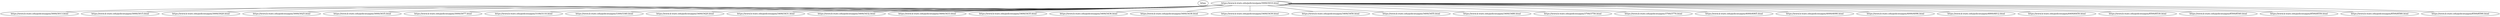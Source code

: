 graph  {
https [child_link="['https://www.k-state.edu/policies/ppm/3000/3010.html', 'https://www.k-state.edu/policies/ppm/3000/3013.html', 'https://www.k-state.edu/policies/ppm/3000/3015.html', 'https://www.k-state.edu/policies/ppm/3000/3020.html', 'https://www.k-state.edu/policies/ppm/3000/3025.html', 'https://www.k-state.edu/policies/ppm/3000/3035.html', 'https://www.k-state.edu/policies/ppm/3000/3077.html', 'https://www.k-state.edu/policies/ppm/3100/3110.html', 'https://www.k-state.edu/policies/ppm/3300/3340.html', 'https://www.k-state.edu/policies/ppm/3400/3420.html', 'https://www.k-state.edu/policies/ppm/3400/3431.html', 'https://www.k-state.edu/policies/ppm/3400/3432.html', 'https://www.k-state.edu/policies/ppm/3400/3433.html', 'https://www.k-state.edu/policies/ppm/3400/3435.html', 'https://www.k-state.edu/policies/ppm/3400/3436.html', 'https://www.k-state.edu/policies/ppm/3400/3438.html', 'https://www.k-state.edu/policies/ppm/3400/3439.html', 'https://www.k-state.edu/policies/ppm/3400/3450.html', 'https://www.k-state.edu/policies/ppm/3400/3455.html', 'https://www.k-state.edu/policies/ppm/3400/3480.html', 'https://www.k-state.edu/policies/ppm/3700/3750.html', 'https://www.k-state.edu/policies/ppm/3700/3770.html', 'https://www.k-state.edu/policies/ppm/4000/4065.html', 'https://www.k-state.edu/policies/ppm/4000/4090.html', 'https://www.k-state.edu/policies/ppm/4000/4096.html', 'https://www.k-state.edu/policies/ppm/4800/4812.html', 'https://www.k-state.edu/policies/ppm/6400/6450.html', 'https://www.k-state.edu/policies/ppm/8500/8530.html', 'https://www.k-state.edu/policies/ppm/8500/8540.html', 'https://www.k-state.edu/policies/ppm/8500/8550.html', 'https://www.k-state.edu/policies/ppm/8500/8580.html', 'https://www.k-state.edu/policies/ppm/8500/8590.html']", data="b'\nPPM Chapter 3010: Policy Prohibiting Discrimination, Harassment, and Sexual Harassment, and Procedure for Reviewing Complaints | Policy and Procedures Manual | Kansas State University\nKansas State University\nsearch\nSearch K-State web, people, directories\nBrowse A-Z\nSign in\nCanvas\nOrgCentral\nSSC\nMyLibrary\nKSIS\nHRIS\nWebmail\nStatus of ITS resources\nSign in to Connect\nK-State home\xc2\xbbPolicies\xc2\xbbPPM\xc2\xbb3000 General Policies and Procedures\xc2\xbbPPM Chapter 3010: Policy Prohibiting Discrimination, Harassment, and Sexual Harassment, and Procedure for Reviewing ComplaintsPolicies\nPPM Introduction\n1020 Table of Contents\n1090 Adding Chapters\n3000 General Policies and Procedures\n3010 Policy Prohibiting Discrimination, Harassment, and Sexual Harassment, and Procedure for Reviewing Complaints\n3013 Anti-Trafficking Policy\n3015 Threat Management Policy\n3020 Policy on Use of Copyrighted Works in Education and Research\n3025 Course Accessibility Standards Policy\n3030 Reporting Losses\n3035 Inclement Weather General Policy and Procedure\n3040 Insurance for Self Propelled Vehicles\n3045 Official Bulletin Boards\n3050 Official Hospitality\n3053 Alcohol Cereal Malt Beverage\n3055 Lafene Health Center\n3060 Kansas Open Records Act\n3070 University Contracts\n3075 Electronic Signatures\n3077 Chosen Name Policy\n3080 Debt Management\n3090 Retention of Records\n3091 Use of University Mobile Devices, Personal Devices, and Accounts\n3095 Contacts with Federal and State Government Officials and Agencies\n3110 Clery Act Designation and Reporting Policy\n3120 International Travel and Activities\n3130 Protection of Minor Children Participating in University Programs\n3200 Internal Controls and Auditing\n3210 Internal Controls\n3230 Reporting Fraud\n3250 Internal Audit Services\n3260 External Audits\n3270 Audit of University Affiliated Organizations\n3300 Communcations and Marketing\n3310 Telecommunications\n3320 University Branding and Licensing\n3330 Use of University Marks\n3340 Advertising Policy\n3350 University Digital Signage\n3360 University Websites\n3370 University Social Media Pages and Accounts\n3380 Communication with Media\n3400 Computing and Information Technology\n3420 Information Technology Usage Policy\n3430 Security for Information, Computing and Network Resources\n3431 Access Controls Security Policy\n3432 Operations and Management Security Policy\n3433 Data Classification and Security Policy\n3435 Access Authorization to University Digital Data and System Policy\n3436 Media Sanitization and Disposal Policy\n3438 Physical and Environmental Security Policy\n3439 System Development and Maintenance Security Policy\n3450 K-State eID Policy\n3455 Electronic Mail Policy\n3460 Official Electronic Correspondence with Faculty, Staff and Students\n3480 Wireless Local Area Network Policy\n3495 Collection, Use and Protection of Social Security Numbers\n3700 Public Safety\n3710 Handling Terroristic Threats\n3720 General Safety Policies\n3725 K-State Alerts\n3730 Laboratory Safety\n3740 Environmental Health and Safety Committees\n3745 Hazardous Waste Management\n3750 Fire and Life Safety Policy\n3770 University Weapons Policy\n3790 Disc Golf Play\n3900 Continuing Education\n3910 Academic Extension\n3930 Conferences and Off-Campus Courses\n4000 Employment General Policies and Procedures\n4005 Hiring Incentive/Sign-on Bonus\n4010 Employment Verifications and References\n4012 Ineligibility for Hire/Rehire\n4015 Criminal Background Checks\n4020 Disciplinary Action Procedures for University Support Staff\n4025 Attendance Guidelines for University Support\xc2\xa0 Staff\n4030 University Support Staff Peer Review Committee Hearing Process\n4035 Disciplinary Action Appeals Board for University Support Staff\n4040 Reassignment of University Support Staff\n4045 Remote Work\n4065 Layoff Policy\n4075 Lactation Support for Nursing Mothers\n4080 Performance Management Process\n4085 Employee Furlough\n4090 Conflict of Interest Policy Applicable only to Public Health Service (PHS)-Supported Investigators and their Staff\n4094 Consensual Romantic Relationships Involving Students\n4095 Nepotism and Employee Relationships\n4096 Social Media Policy Procedures\n4210 Position Management, Funding and other changes for University Support Staff Positions\n4220 Hours of Work, Overtime,Overtime Pay and Compensatory Time\n4410 Recruitment and Selection for University Support Staff\n4450 Compensation for University Support Staff\n4460 University Support Staff Employee Personnel Actions\n4650 Unclassified Employee Personnel Actions\n4660 Out-Of Office Availability Requirement\n4670 Sponsoring Foreign Nationals for Permanent Residence\n4720 Hourly Student Employees\n4810 Retirement and Savings Plans\n4812 Retirement Recognition Gift Policy\n4820 Insurance Programs\n4835 Graduate Research Assistants and the Affordable Care Act (ACA)\n4845 Graduate Teaching Assistants and the Affordable Care Act (ACA)\n4850 Employee Assistance Program\n4860 Employee Leaves, Holidays, and Other Absences for Employees\n4870 Tuition Assistance for University Employees\n4880 Training and Development\n4890 Employee Suggestion Program\n4950 Clearance Procedures at Separation\n6000 General Accounting Procedures\n6030 Financial Record System\n6080 Sale of Products and Services\n6085 Schedule of Charges\n6110 Receipts and Deposits\n6115 Credit Card Processing\n6120 Change Funds Procedures\n6130 Kansas Sales Tax\n6140 Organizational Safekeeping Accounts\n6210 Accounts Receivable\n6310 Purchasing Procedures\n6312 Contract Items\n6320 Document Completion Procedures\n6330 Cellular Devices for Business Purposes\n6410 Reimbursable Travel Expenses and Forms\n6420 State Owned Vehicle Usage\n6430 University Motor Pool\n6450 Van Policy on Usage of 15 - Passenger Vans\n6510 Property Inventory\n7000 Sponsored Research Projects\n7010 Pre-Awards\n7050 Post Award Procedures\n7055 Cost Transfers on Sponsored Projects Accounts\n7070 Cost Sharing\n7080 Effort Reporting\n7090 Research Foundation\n7095 Intellectual Property\n7600 University Operations\n7650 Land and Real Property Transactions\n7800 Division of Facilities\n7810 Division of Facilities\n7820 University Keys\n7825 Central Mail Service\n7830 Facilities Planning\n7835 Signs and Naming Buildings and Facilities\n7840 Use of KSU Buildings and Grounds\n7850 Space Assignment/Reassignment\n7860 Unmanned Aircraft Systems\n8100 Alumni Association\n8100 Alumni Association\n8200 Foundation\n8210 Foundation Funds-General Information\n8500 Student Life\n8510 First Year Undergraduate Student On-Campus Residency Requirement\n8520 Social Media and Kansas State University\n8530 Student Organization Event Policy\n8540 Student Organization Recognition Policy\n8545 Student Organization Conduct Code and Process for Discipline\n8550 Student Amnesty Policy\n8560 Political Activities and Guidelines\n8570 Publicity Regulations\n8580 Sales, Solicitation and Advertising Policy\n8590 Violent Game Policy\nQuestions relating to the information in each chapter of the Policies and Procedures Manual should be directed to the office issuing the chapter.\nThat information is usually located at the end of each chapter.\nFor policy update questions, please contact policy@ksu.edu.\nPolicy Prohibiting Discrimination, Harassment, and Sexual Harassment,\xc2\xa0and Procedure for Reviewing Complaints\nChapter 3010\nIssued October 28, 1991, revised April 2, 2003, September 9, 2014, August 31, 2017 and August 14, 2020\n.010 Policy Prohibiting Discrimination, Harassment, and Sexual Harassment, and Procedure for Reviewing Complaints\n.020 Definitions\n.030 Procedure for Reviewing Reports and Complaints\n.040 Additional Resources\n.050 Discretion in Application\n.060\xc2\xa0Questions\n.010 Policy Prohibiting Discrimination, Harassment, Sexual Harassment, and Procedure for Reviewing Complaints\nA. Prohibited Conduct\nKansas State University is committed to maintaining academic, housing, and work environments that are free of discrimination, harassment, and sexual harassment. Discrimination based on race, color, ethnicity, national origin, sex, sexual orientation, gender identity, religion, age, ancestry, disability, genetic information, military status, or veteran status is prohibited. Retaliation against a person for reporting or objecting to discrimination or harassment or for participating in an investigation or other proceeding is a violation of this Policy, whether or not discrimination or harassment occurred. This Policy is not intended for, and will not be used to, infringe on academic freedom or to censor or punish students, faculty, employees, or staff who exercise their legitimate First Amendment rights.\nThis Policy sets forth how the Kansas State University will proceed once it is made aware of possible prohibited conduct in keeping with the University\xe2\x80\x99s institutional values. This Policy also complies with the University\xe2\x80\x99s obligations under Title IX of the Education Amendments of 1972 (Title IX)(As amended May 6, 2020 and implemented August 14, 2020) which prohibits discrimination on the basis of sex in the University\xe2\x80\x99s programs or activities; relevant sections of the Violence Against Women Reauthorization Act; Title VII of the Civil Rights Act of 1964, which prohibits discrimination on the basis of sex in employment; and other applicable law.\nB. Jurisdiction\nThis Policy covers discrimination, harassment, sexual harassment, and retaliation occurring on campus, or otherwise within the context of University education programs and activities, whether those are on campus or off campus. It applies to persons who are on campus or who otherwise participate in or attempt to participate in the University education programs and activities (as further defined herein) , such as employees, students, applicants for employment or admission, contractors, vendors, visitors, and guests. Conduct that occurs off campus and outside the context of the University\xe2\x80\x99s education programs and activities is covered by this Policy only to the extent such conduct has a nexus to discrimination, harassment, sexual harassment, or retaliation that is alleged to have occurred on-campus or in the context of the University\xe2\x80\x99s education programs and activities.\nIn Title IX Sexual Harassment cases (as described in this Policy), complainants must be participating in or attempting to participate in the University\xe2\x80\x99s education programs and activities at the time the formal, written complaint is submitted.\nFor purposes of this policy, the University\xe2\x80\x99s education programs and activities are defined as the operations of the University, including, but not limited to, in-person and online educational instruction, employment, research activities, extracurricular activities, athletics, residence life, dining services, performances, and community engagement and outreach programs. The term applies to all activity that occurs on campus or on other property owned or occupied by the University.\xc2\xa0 It also includes off-campus locations, events, or circumstances over which the University exercises substantial control over the alleged perpetrator and the context in which the misconduct occurs.\nAll reports of conduct prohibited by this Policy should be submitted as soon as practicable to the Office of Institutional Equity (OIE). A delay in submitting a report could decrease the availability of supporting evidence, and the reason for a delay may be reviewed during the investigation and decision-making phases of the process.\nC. Responsibilities of Persons Subject to the Policy \xe2\x80\x93 Reporting and Cooperation\nSupervisors (within their area of supervision) and administrators must make reports of possible violations of this Policy to OIE as soon as practicable upon notification (including by email if after regular business hours), must keep reports confidential, and must protect the privacy of all parties involved in a report. Failure to do so is a violation of this Policy. Employees who have information relevant to a report that they are not a party to may be required to provide that information in connection with the processes under this Policy.\nAll parties to matters covered by this Policy are encouraged to cooperate fully in administrative reviews, investigations, and, in Title IX Sexual Harassment cases, grievance hearings, and to provide information, including official personnel or student files and records, and other materials that OIE and/or the ART deems necessary to complete a thorough review of complaints. If an individual declines to cooperate, the University will proceed under this Policy based on the information available to it and, when appropriate, may issue sanctions under the Policy.\nParties are prohibited from any conduct that interferes with or could be seen as interfering with the processes under this Policy. This includes, but is not limited to, coercing or bribing witnesses or tampering with evidence.\nAny person who knowingly files a false report or complaint, who knowingly provides false or misleading information, or who violates the confidentiality provisions of this Policy, is subject to disciplinary action. No action will be taken against an individual who makes a good faith report or complaint, even if the allegations are not substantiated.\nVendors on-campus or for University programs or activities must comply with this Policy. Depending on the circumstances, vendors \xe2\x80\x93 with the approval of OIE \xe2\x80\x93 may conduct investigations of their own employees and/or participate in determinations regarding alleged violations of this Policy. Prior to, during, and after such an investigation, the vendor will provide information as requested by OIE. OIE may require a vendor to include an OIE staff member as part of an investigation if OIE believes participation is necessary to ensure that the University\'s interests under this Policy are appropriately addressed.\nD. Confidentiality\nThe University endeavors to keep reports and other information obtained through this Chapter 3010 process confidential to the extent possible. To protect the privacy of the parties and the integrity of the process, parties, witnesses, and any others involved are encouraged to limit their discussion of the matter except as necessary for a party to gather or present evidence relevant to the matter or otherwise seek resources. Employees who are witnesses to misconduct shall not disclose information about the matter or their involvement in the case to anyone who does not have a need to know in connection with the Policy process.\nA party or witness may be questioned about any conversations they have about the matter, and those conversations may be considered as evidence in the case, except to the extent they are protected under a legally recognized privilege.\nReports and other information may be disclosed to state or federal anti-discrimination agencies for investigations or audits, and during litigation.\nE. Potential Sanctions, Remedial Actions, and Changes to Situations\nPersons who violate this Policy are subject to sanctions. Sanctions are determined on a case-by-case basis. They may include, among other appropriate sanctions, \"no contact\" orders, warnings, probation, educational and/or training requirements, notations on transcripts, exclusion from the campus, dismissal from employment, suspension or expulsion from the University, and any combination of the same.\nRemedial actions may be taken to address the effects of a violation of this Policy. Examples of remedial actions include, but are not limited to, reevaluation of a grade, an evaluation completed by someone other than the respondent, reconsideration of an application for employment, placement in a position, back pay and lost benefits, withdrawal of a disciplinary action, alteration of class schedule, or a change of housing.\nWith respect to alleged Title IX Sexual Harassment, the University offers to complainants and respondents reasonable and available changes (i.e. supportive measures) to academic, living, transportation, and working situations if requested, regardless of whether formal, written complaint is made to the university, a criminal complaint is made to police or whether the report otherwise falls outside this Policy\'s jurisdiction. The Title IX Coordinator is responsible for coordinating the implementation of supportive measures in cases of Title IX Sexual Harassment. In other cases, parties should communicate with the Office of Institutional Equity, their supervisors, or the Office of Student Life regarding available resources. Certain changes may not be available unless a violation of this Policy is found.\nF. Training and Education\nThe University will provide training and educational programming to promote the awareness of rape, acquaintance rape, domestic violence, dating violence, sexual assault, and stalking to incoming students and new employees, as well as ongoing campus-wide prevention and awareness campaigns regarding sexual violence and other anti-discrimination topics.\nG. Exclusivity\nThis Policy provides the University\'s exclusive means of review of allegations of discrimination, harassment (including sexual harassment and sexual violence), domestic and dating violence, retaliation, and stalking. The Policy shall supersede any other University policies or procedures that conflict with it; however, nothing herein prevents the University from taking appropriate risk management measures based on a person\'s conduct including, but not limited to, measures under PPM 3015.\n.020 Definitions\nA.\xc2\xa0 Discrimination\nIn this Policy, discrimination is treating an individual adversely in employment, housing, or academic decisions based on race, color, ethnicity, national origin, sex, sexual orientation, gender identity, religion, age, ancestry, disability, genetic information, military status, or veteran status without a legitimate, nondiscriminatory reason for the treatment, or maintaining seemingly neutral policies, practices, or requirements that have a disparate impact on employment, on-campus housing, or academic opportunities of members of the above-listed protected categories without a valid business or academic reason.\nB.\xc2\xa0 Harassment\nIn cases of alleged conduct based on race, color, ethnicity, national origin, sex, sexual orientation, gender identity, religion, age, ancestry, disability, genetic information, military status, or veteran status, \xe2\x80\x9charassment\xe2\x80\x9d is:\nIn the work, housing, or other non-academic University environment, conduct toward a person or persons that has the purpose or effect of, OR in the University academic environment, conduct toward a person or persons that has the purpose and effect of:\nCreating an intimidating, hostile, or offensive environment for the person(s); orUnreasonably interfering with the work, on-campus housing, or other academic or non-academic University environment of the person(s), as applicable; ANDThat conduct is sufficiently severe or pervasive that it alters the terms, conditions, or privileges of a person\xe2\x80\x99s employment, use of on-campus housing, academic opportunities or participation in university-sponsored activities.\nWhether conduct is sufficient to constitute \xe2\x80\x9charassment\xe2\x80\x9d is evaluated under the totality of the circumstances, including the frequency of the conduct, its severity, whether it is physically threatening or humiliating, or merely an offensive utterance. These factors are evaluated from both subjective and objective viewpoints, considering not only effect that conduct actually had on the person, but also the impact it would likely have had on a reasonable person in the same situation.\xc2\xa0The conduct must subjectively and objectively meet the definition to be \xe2\x80\x9charassment\xe2\x80\x9d to be a violation of this Policy.\xc2\xa0 Repeated incidents, even where each would not, on its own, constitute harassment, may collectively constitute harassment. Conduct meeting this definition of harassment is discrimination.\nC.\xc2\xa0 Sexual Harassment\nIn this policy, the term \xe2\x80\x9csexual harassment\xe2\x80\x9d has two definitions. The first definition reflects requirements from August 2020 Title IX regulations and will follow the investigation grievance process described further below; the other definition reflects requirements from other anti-discrimination laws (such as Title VII) and will follow the investigation and administrative review process described further below.\nConduct meeting either definition of \xe2\x80\x9csexual harassment\xe2\x80\x9d is discrimination and is prohibited by this policy. Depending on the circumstances, some alleged conduct may be evaluated under both definitions of \xe2\x80\x9csexual harassment.\xe2\x80\x9d Conduct that does not meet either definition of \xe2\x80\x9csexual harassment\xe2\x80\x9d may also be additionally evaluated under the definition of \xe2\x80\x9charassment\xe2\x80\x9d above if it involves conduct on a basis of another protected status.\nTitle IX Regulation (implemented August 14, 2020) Definition of \xe2\x80\x9cSexual Harassment\xe2\x80\x9d\nIn cases of alleged conduct based on sex, sexual orientation, or gender identity, for purposes of the Title IX process, \xe2\x80\x9csexual harassment\xe2\x80\x9d is any conduct that occurs in the United States and that satisfies one or more of the following:\nA University employee conditioning the provision of an aid, benefit, or service on an individual\xe2\x80\x99s participation in unwelcome sexual conduct;Unwelcome conduct determined by a reasonable person to be so severe, pervasive and objectively offensive that it effectively denies a person equal access to the University\xe2\x80\x99s educational program or activity; or\xe2\x80\x9cSexual assault\xe2\x80\x9d as defined in 20 U.S.C. 1092(f)(6)(A)(v), \xe2\x80\x9cdating violence\xe2\x80\x9d as defined in 34 U.S.C. 12291(a)(10), \xe2\x80\x9cdomestic violence\xe2\x80\x9d as defined in 34 U.S.C. 12291(a)(8), or \xe2\x80\x9cstalking\xe2\x80\x9d as defined in 34 U.S.C. 12291(a)(30).\nThis definition is referred to throughout the Policy as \xe2\x80\x9cTitle IX Sexual Harassment.\xe2\x80\x9d All allegations of conduct based on sex, sexual orientation, or gender identity, are first evaluated and processed under this definition. There is a presumption that a respondent is not responsible for alleged Title IX Sexual Harassment unless and until a determination regarding responsibility is final.\nIf the alleged conduct does not meet this definition, it also will be evaluated and processed under the definition immediately below.\nGeneral Anti-Discrimination Definition of \xe2\x80\x9cSexual Harassment\xe2\x80\x9d for Alleged Conduct Not Meeting the Definition Immediately Above\nFor purposes of alleged conduct not meeting the definition of Title IX Sexual Harassment, \xe2\x80\x9csexual harassment\xe2\x80\x9d is a type of harassment based on sex, sexual orientation, or gender identity that involves unwelcome sexual advances, requests for sexual favors, disparagement of members of one sex, or other conduct of a sexual nature when:\nSubmission to or rejection of such conduct is made either explicitly or implicitly a term or condition of an individual\xe2\x80\x99s employment, Education, on-campus housing, or participation in a university-sponsored activity or program; orSubmission to or rejection of such conduct is used as the basis for or as a factor in decisions affecting that individual\xe2\x80\x99s employment, Education, on-campus housing, or participation in a university-sponsored activity or program; orSuch conduct meets either \xe2\x80\x9charassment\xe2\x80\x9d definition in B., above; andThe conduct is sufficiently severe, or pervasive that it effectively alters the terms, conditions, or privileges of the person\xe2\x80\x99s employment, use of on-campus housing, academic opportunities, or participation in university-sponsored activities or programs.\nFor purposes of this definition, the conduct may occur in any University program or activity, regardless of whether that program or activity occurs inside or outside the United States. Conduct that would rise to the level of Title IX Sexual Harassment but for the fact that it occurred outside the United States will be evaluated under this definition.\nBoth types of \xe2\x80\x9csexual harassment\xe2\x80\x9d may occur between any persons regardless of gender, and either as single or repeated incidents. Whether conduct is sufficient to constitute \xe2\x80\x9csexual harassment\xe2\x80\x9d is evaluated under the totality of the circumstances, including the frequency of the conduct, its severity, whether it is physically threatening or humiliating, or merely an offensive utterance.\xc2\xa0 These factors are evaluated from both subjective and objective viewpoints, considering not only the effect that the conduct actually had on the person, but also the impact it would likely have had on a reasonable person in the same situation.\xc2\xa0 The conduct must subjectively and objectively meet these definitions to be \xe2\x80\x9csexual harassment\xe2\x80\x9d under this Policy.\nD. Consent\nPermission or an agreement for something to happen. To be consent, the person must have the capacity to consent and the permission or agreement must be knowing and given without coercion. Consent will not necessarily be inferred from silence or passivity alone. Whether someone has given consent is based on the totality of the circumstances, including the context. Once consent to a sexual act has been given, consent can be withdrawn if communicated to the other person before or during that sexual act.\nA person has capacity to consent to a sexual act if the person:\ncan understand the sexual nature of the proposed act, andcan understand that he or she has the right to refuse to participate in the act, andpossesses a rudimentary grasp of the possible results arising from participation in the act.\nA person may be incapable of giving consent because of mental deficiency or disease, or because of the effect of any alcohol, narcotic, drug or other substance that renders the person incapacitated, when that condition is known by the offender or is reasonably apparent to the offender.\nE.\xc2\xa0 Retaliation\nIn this Policy, retaliation is any materially adverse action taken against an individual because the individual has: (1) openly opposed a policy or practice the individual believed was a violation of this Policy or state or federal anti-discrimination law; (2) engaged in protected activity such as making a request for a reasonable accommodation; (3) participated in the investigation or resolution of a report or complaint under this Policy; or, (4) in the case of Title IX Sexual Harassment cases, refused to participate in any manner in the investigation or resolution of a report or complaint under this Policy. There must be a sufficient causal nexus between the protected activity and the adverse action.\nF.\xc2\xa0Reports and Complaints\nA \"report\" under this Policy is a communication to OIE regarding a potential violation of this Policy suffered by another person. An \"initial complaint\" under this Policy is a communication submitted by the person who believes that they have directly suffered a violation of this Policy. A \"formal, written complaint\" is a signed, written document that includes the totality of allegations to be investigated by an ART. All reports, initial complaints, and formal, written complaints are processed under the Procedure for Reviewing Reports and Complaints.\nG. Advisor\nIn Title IX Sexual Harassment cases, an Advisor is a person chosen by a party or appointed by the University to accompany a party to meetings related to the Policy process, and to conduct cross-examination for the party at the hearing, if any. An Advisor may be an employee or non-employee of the University.\nH. Investigator\nIn all matters under this Policy, the Investigator is the person charged by the University with gathering facts about an alleged violation of this Policy, assessing the relevance of those facts, and preparing a report as described in the processes stated in this Policy. The Investigator serves as the principal individual in the Administrative Review Team (ART) for purposes of interviewing witnesses, gathering facts, and preparing the report.\nI.\xc2\xa0 Responsible Administrator\nIn this Policy, the Responsible Administrator is typically the University official with authority to implement the recommendations of an Administrative Review Team (\"ART\"), or in the case of a Title IX Sexual Harassment grievance proceeding the University official with authority to implement the decisions and sanctions of the hearing officer. In cases where the respondent is a University employee, the responsible administrator is usually the direct supervisor of the respondent. In cases involving a student or graduate student as respondent, a representative of the Office of Student Life or the Graduate School, respectively, is the Responsible Administrator. In cases involving a student or graduate student as complainant, a representative of the Office of Student Life or the Graduate School may be on the ART as an additional Responsible Administrator, if requested by OIE. In cases where the respondent is a vendor, guest, or visitor, the official with authority over the applicable area or department where the conduct occurred will usually serve as the Responsible Administrator. During the investigation process, the Responsible Administrator sits with the Investigator during interviews, reviews evidence gathered by the Investigator, and reviews and provides input on the reports drafted by the Investigator.\nJ.\xc2\xa0 Deciding Administrator (non-Title IX Sexual Harassment cases only)\nOnly non-Title IX Sexual Harassment proceedings will have a Deciding Administrator. In those cases, the Deciding Administrator is always a University official with authority to implement the recommendations of an ART, and is usually the direct supervisor of a respondent who is an unclassified University employee. For University Support Staff (USS) employees who are respondents, the Deciding Administrator is the Director of Employee Relations and Engagement (DER). In cases involving an undergraduate student as respondent, the Senior Associate Dean and Director of Student Life is the Deciding Administrator. In cases involving a graduate student as respondent, the Dean of the Graduate School is the Deciding Administrator. The Deciding Administrator will often serve as the Responsible Administrator for the same complaint. A Deciding Administrator does not serve as the Appeal Administrator regarding the same complaint, except in the case of USS employees as respondents. In cases where the respondent is a vendor, guest, or visitor, the official with authority over the applicable area or department where the conduct occurred is the Deciding Administrator.\nK. Hearing Officer\nOnly Title IX Sexual Harassment cases have a Hearing Officer. The Hearing Officer oversees the hearing. The Hearing Officer may ask questions of witnesses and will rule on whether questions are permissible. After the hearing, the Hearing Officer will issue a written determination of responsibility. The Hearing Officer is designated by the University, and may be an employee or non-employee of the University.\nL.\xc2\xa0 Appeal Administrator\nIn non-Title IX Sexual Harassment proceedings, the Appeal Administrator is the direct supervisor of the Deciding Administrator, except in the case of USS employees as respondents. In non-Title IX proceedings, if the University President is the Deciding Administrator, then there is no appeal available.\nIn Title IX Sexual Harassment proceedings, the Vice President of Student Life or designee will review and decide on any appeal submitted to the Title IX Coordinator by a student, and the Provost or designee will review and decide on any other appeals submitted to the Title IX Coordinator, except in the case of USS employees as respondents. If the Provost is a respondent, then the President will be the Appeal Administrator. If the President is a respondent, then the Title IX Coordinator will designate an Appeal Administrator.\nFor all cases in which USS employees are respondents, the Peer Review Committee evaluates an appeal based upon the same standards required of Appeal Administrators, makes a written recommendation to the Director of Employee Relations (DER), and the DER makes the final decision.\n.030 Procedure for Reviewing Reports and Complaints\nStep 1: The Initial Complaint or Report.\nReports or initial complaints may be submitted to OIE.\nAny person making a report or initial complaint under this Policy may either (a) submit it to the Office of Institutional Equity; or (b) submit it to the head of the department or unit in which the conduct occurred, but if that person\'s conduct is the reason for the report or initial complaint, then submit the report or initial complaint to the next higher level of supervision. Students and graduate students respectively may also submit their initial complaint to the Office of Student Life or to the Graduate School.\nAll reports or initial complaints received by administrators, and by supervisors for potential Policy violations within their area of supervision,\xc2\xa0must\xc2\xa0be submitted to OIE as soon as practicable in accordance with Section C, above; however, anyone may submit a report or initial complaint directly to OIE.\nIn cases of Title IX Sexual Harassment, any person making a report or initial complaint may also submit it directly to the Title IX Coordinator. If the report or initial compliant is submitted to the Office of Institutional Equity or a supervisor for potential Policy violations within their area of supervision, the individual who receives the report shall send the report to the Title IX Coordinator.\nIt is important for all persons to preserve any relevant evidence related to a report, initial complaint, or complaint.\nThe initial complaint or report may be oral or written. It should include as much information as possible regarding the alleged conduct, including but not limited to: the dates and locations of the conduct; the persons involved; the effect the conduct has had on employment, learning or living environment or the complainant\xe2\x80\x99s ability to participate in university programs or activities; and the name and title of the person alleged to have engaged in the conduct.\nIn the event that a person discusses a sexual violence, domestic or dating violence, or stalking matter with a Center for Advocacy Response and Education (\"CARE\") staff member, the CARE staff member should consult with complainant, with the understanding that the CARE staff member may, but is not obligated to make a report to OIE or other appropriate University body unless there is an imminent risk of future harm. The CARE staff member will explain this Policy and that OIE is the point of contact for implementing this Policy to the person, encourage the person to make a report under the Policy, and ask whether the person would prefer keeping the information undisclosed by not referring it for processing by OIE. The University encourages reporting to OIE whenever the matter involves prohibited conduct under this Policy, so that it can process the matter under this Policy. Regardless of whether the information results in processing under this Policy, CARE will provide support and advocacy services to the extent feasible. Although this Policy protects confidentiality by limiting knowledge of complaints to those persons with a need to know, the University cannot ensure complete confidentiality.\nIf a person believes that criminal conduct has occurred, then the person should report that conduct to local law enforcement. CARE staff should also encourage the person to file a complaint with the police and will provide assistance in doing so if asked. The CARE staff member will also advise the person that he/she/they may decline to notify the police directly. The criminal justice system and this Policy are separate procedures, however, and complaints/reports must be made under both procedures if a complainant wants both processes to go forward. Persons may also request a protection from abuse order from a court under the Protection from Stalking Act, K.S.A. 60-31a01, et seq. KSU police will enforce such orders on campus.\nStep 2: Initial Determination Regarding Jurisdiction and Validity\nAll reports and initial complaints are processed by OIE. Upon receipt of a report or initial complaint, OIE makes an initial evaluation to determine if there is jurisdiction to investigate a violation of this Policy, and whether the alleged conduct, if true, would constitute a violation of this Policy, and determines the appropriate process.\nIf there is no jurisdiction or if the allegations would not constitute a violation of this Policy, even if true, then OIE will notify the complainant that the circumstances do not warrant further review under this Policy. That notice will explain OIE\'s decision and refer the complainant to the appropriate University office, if any. This determination by OIE is final and not subject to further review within the University, except in cases alleging Title IX Sexual Harassment (as defined in this Policy). In those cases, complainants may appeal under the procedures described in this Policy.\nIf there is jurisdiction and if the allegations would constitute a violation if true, then OIE will move forward to form an Administrative Review Team (ART) as described in Step 3.\nNotwithstanding the foregoing, if additional facts are needed before making the determination regarding jurisdiction and/or whether the conduct, if true, would constitute a violation of this Policy, then OIE may form an ART, which would then perform the initial evaluation as described in Step 4.\nStep 3: Formation of the Administrative Review Team\nIf OIE determines that a report or initial complaint warrants a review after OIE\'s initial evaluation, OIE will inform the appropriate Responsible Administrator(s), unless that person\'s conduct is the reason for the initial complaint. Depending on the circumstances, OIE may ask the president, provost and senior vice president, a vice president, an associate vice president, or a dean to designate the Responsible Administrator to serve on the ART. The OIE staff member and the Responsible Administrator(s) become the ART for the complaint. OIE staff members receive regular training regarding this Policy and how to conduct investigations under it, and they provide training to the other member(s) of the ART.\nStep 4: Administrative Review Team\'s Initial Evaluation of the Complaint\nThe ART will interview the complainant as soon as possible so that the ART members hear the initial complaint and get sufficient information to decide how to process it. If the ART determines after initial evaluation that there is no jurisdiction or the alleged conduct, even if true, would not constitute a violation of this Policy, then the ART will notify the complainant that the initial complaint does not warrant further review under this Policy. That notice will explain the ART\'s decision and refer the complainant to the appropriate University office, if any. This determination by the ART is final and not subject to further review within the University, except in cases alleging Title IX Sexual Harassment (as defined in this Policy). In those cases, complainants may appeal under the procedures described in this Policy.\nA complainant\'s failure or refusal to participate in the ART process may prevent the ART from investigating the alleged conduct.\nStep 5: Formal, Written Complaint\nIf the ART determines that the alleged conduct, if true, would constitute a violation of this Policy, the ART will obtain or produce a formal, written complaint and conduct a thorough, prompt, fair and impartial investigation, as set forth in the steps below. If the complainant does not prepare the formal, written complaint, then the ART will ask the complainant to read and, if necessary, to make corrections for accuracy and sign the formal, written complaint.\nIn Title IX Sexual Harassment cases, if the complainant does not sign the formal, written complaint, the Title IX Coordinator may sign it. The Title IX Coordinator may decide whether to sign a formal, written complaint not signed by a complainant based on alleged conduct, surrounding circumstances, and the potential for continuing harm on campus or in a University education program or activity. An unsigned complaint must be dismissed; a signed complaint is further reviewed and processed under this Policy.\nIn Title IX Sexual Harassment cases, once filed, the ART may elect to dismiss a formal complaint if: (1) the complainant notifies the Title IX Coordinator in writing that the complainant would like to withdraw the formal complaint or any allegation therein; (2) the respondent is no longer enrolled at or employed by the University; or (3) specific circumstances prevent the ART from gathering evidence sufficient to reach a determination as to the formal complaint or allegations therein. In any of these circumstances, the parties will be notified in writing of the dismissal.\nIn non-Title IX Sexual Harassment cases, if the complainant does not sign the complaint, the ART processes the unsigned complaint based on the information available.\nIn all cases, if there are multiple complaints based on the same set of facts and involving the same parties, the ART may elect to consolidate the cases for purposes of the investigation and, in Title IX Sexual Harassment cases, the hearing.\nStep 6: Investigation\nOnce the formal, written complaint is received, the ART will inform both parties in writing of the investigation and allow a full opportunity to be heard.\xc2\xa0 Both parties will be cautioned against making false statements, confidentiality and engaging in retaliation.\nThe ART will:\nMeet with the respondent to provide a copy of the complaint, explain procedures, caution against retaliation, ask the respondent questions pertaining to the complaint, provide an opportunity for respondent to provide an oral or written response within ten (10) calendar days, and inform the respondent that the review will proceed with or without the response;Receive, clarify and evaluate the respondent\'s response to the complaint, if a response is made; andInterview any persons with specific knowledge of the alleged incident(s) and review relevant policies, procedures, files, documents, and records.\nComplainants, respondents, and witnesses are generally not permitted to have an individual accompany them to interviews with the ART. If the investigation relates to alleged Title IX Sexual Harassment, then the complainant and respondent may be accompanied to any related meeting or proceeding by one advisor. In these cases, the parties may select their own advisor or, if they do not have their own advisor, one will be made available to them by the University at no cost. The complainant and respondent shall provide prior notice to OIE that an advisor will attend any meetings and whether their advisor is an attorney. During investigation meetings, advisors (including attorneys) are not permitted to participate during the interview, other than to speak to their advisee. An advisor who disrupts the process (as determined by the ART) may be excluded from the interview. An investigation shall not be delayed more than one time on account of an advisor.\nStep 7(a):\xc2\xa0 Title IX Sexual Harassment Cases \xe2\x80\x93 Review of Evidence and Hearing\nIn Title IX Sexual Harassment cases, before the investigation closes, the ART will send the parties and their advisors an electronic copy of any evidence gathered during the investigation that is directly related to the allegations raised in the complaint. The parties will have equal opportunity to review the same evidence. After review of such evidence, each party will have 10 days to submit a written response to the evidence, which the ART will consider before finalizing the investigation report. If at any point before the close of the investigation the ART determines, based on a review of the information shared during the investigation, that the complaint, if true, would not constitute Title IX Sexual Harassment, then the complaint is reviewed in accordance with Step 7(b). In this circumstance, the parties will be notified in writing of the dismissal under Title IX Sexual Harassment.\nIf, at the close of the investigation, the ART determines, based on a review of the information shared during the investigation, that the matter includes claims of conduct that, if true, would fall under multiple definitions in this Policy, then the ART will determine whether the claims can be reasonably separated out for review and decision under the processes designated for those claims. If any of the claims include conduct that, if true, would constitute Title IX Sexual Harassment, and the ART determines that the claims are so intertwined such that they cannot be reasonably separated out, then all claims will proceed under the Review and Evidence and Hearing for Title IX Sexual Harassment.\nAfter the parties have had an opportunity to review the evidence and submit their written responses, the ART will issue a written report that fairly summarizes the investigation. This report will be sent to the parties and their advisors at least 10 days prior to the scheduled hearing.\nAfter the ART issues its report to the parties, OIE will schedule a live hearing. OIE will schedule hearings based on the availability of the complainant, respondent, witness(es), and advisors. Student availability for a hearing is determined based on academic class schedules. Employee availability will be coordinated based on responsibilities, including teaching schedules for faculty. Absent exigent circumstances, lack of availability based on upon personal matters or employment schedules are not considered in scheduling the hearing. If a party selects his or her own advisor, that individual should be someone whose schedule allows attendance at the scheduled date and time for the hearing without unreasonable delay.\nThe hearing may take place in person or by remote means at the discretion of the Office of Institutional Equity. If the hearing takes place in person, the complainant or respondent may request that any cross-examination of the parties occur with the parties in separate rooms but appearing by remote means. Hearings will be conducted in private. The complainant, respondent, and advisors will be allowed to attend the entire portion of the hearing at which information is presented. Admission of any other individual to the hearing is at the discretion of the Hearing Officer. All attendees are expected to adhere to reasonable rules of decorum as set out by the Hearing Officer. There will be a single recording of the hearing, which will be maintained by the University and will be made available for the parties to review following the conclusion of the hearing. The parties shall not separately record the hearing.\nThe University may set out procedures for the hearing that are in addition to those articulated directly in this Policy. Absent those procedures published by the University, the Hearing Officer maintains discretion about how to conduct the hearing so long as it meets the requirements set out in this section.\xc2\xa0 During the hearing, the Hearing Officer may pose questions directly to any individual providing information in the hearing, subject to the evidentiary standards provided by the hearing officer. Each party\xe2\x80\x99s advisor may also ask the other party and any witnesses relevant questions directly, orally, and in real time. The Hearing Officer will determine whether such questions are relevant.\nDuring the hearing, questioning and evidence regarding a Complainant\xe2\x80\x99s sexual predisposition or prior sexual behavior are not relevant, unless such questions and evidence about the Complainant\xe2\x80\x99s prior sexual behavior are offered to prove that someone other than the Respondent committed the conduct alleged, or if the questions and evidence concern specific incidents of the Complainant\xe2\x80\x99s prior sexual behavior with respect to the Respondent and are offered to prove consent.\nIf a party or witness does not submit to questions at the live hearing, the Hearing Officer must not rely on any statement of that party or witness in reaching a determination regarding responsibility. The Hearing Officer will not draw an adverse inference based on an individual\xe2\x80\x99s decision not to submit to questions at the hearing.\nWithin 30 days after the hearing, the Hearing Officer shall issue a written determination of responsibility utilizing a preponderance of the evidence standard. The written determination shall include the following:\nDescription of the allegations at issue;Description of the procedural steps taken throughout the case;Findings of fact supporting the determination;Conclusions regarding application of this Policy;A statement and rationale as to the determination of each allegation;A statement of any disciplinary sanctions and whether any remedies will be provided to the complainant; and\nA description of the procedures and permissible grounds for appeal.\nStep 7(b): Non-Title IX Sexual Harassment Cases - Determination and Written Report\nThe ART will consider all of the information it gathered and decide whether or not the respondent violated this Policy, based on the preponderance of the evidence. Possible outcomes of the review are either: (1) a finding of no violation of this Policy; or (2) a finding of violation of this Policy. If the ART determines that the respondent did not violate this Policy, it will provide the complainant, the respondent, and the Deciding Administrator a written report that describes the review, makes findings of fact and any recommendations, and describes what the complainant must to do to file an appeal. If the ART determines that the respondent violated this Policy, it will prepare a written report to the Deciding Administrator that describes the review, makes findings of fact, and provides recommendations for sanctions (and, if applicable, remedial actions, referrals, and follow-up). The complainant and the respondent shall be provided a copy of the written report at the same time as the Deciding Administrator.\nThe time required for reviews will vary; however, the goal is to complete reviews within 90 calendar days. But many factors, such as availability of witnesses and responsiveness of the parties or witnesses, can increase the time required for an investigation. Complainants and respondents may request a status update from OIE at any time.\nIf the ART determines that this Policy was violated, then the ART will make a recommendation regarding sanctions in its written report. The Deciding Administrator decides the sanctions and is responsible for ensuring compliance with the sanctions. Within ten (10) calendar days from the date the ART\xe2\x80\x99s written report was issued, the complainant and respondent may submit written comments to the Deciding Administrator regarding the ART report. Decisions on sanctions should be made in a timely fashion after the expiration of the ten (10) day comment period, and preferably within thirty (30) calendar days after receipt of the ART\xe2\x80\x99s report. Once sanctions are decided, they shall be implemented immediately, regardless of whether the complainant or respondent intends to appeal.\nIf the Deciding Administrator determines, based on the written submissions during the comment period and the ART\xe2\x80\x99s file, that the ART\xe2\x80\x99s Policy violation determination was clearly erroneous, as defined in Step 8, then the Deciding Administrator shall remand the matter back to the ART for further investigation and shall provide the ART, complainant, and respondent with a specific written basis for the \xe2\x80\x9cclearly erroneous\xe2\x80\x9d determination. The process then returns to Step 6. A decision to remand to the ART is not subject to appeal.\nDecisions should be made in writing, with copies to the complainant, respondent, OIE, and the Office of General Counsel. Decisions that impose sanctions should identify the appropriate Appeal Administrator and the ten-day period in which an appeal must be submitted.\nStep 8(a): Title IX Sexual Harassment Cases - Appeal\nIn Title IX Sexual Harassment cases, either party may appeal from:\nA determination not to investigate a complaint for lack of jurisdiction or because the alleged conduct, if true, would not constitute Title IX Sexual Harassment under the definition in this Policy; orThe Hearing Officer\'s written determination, in cases that proceed to a hearing under this Policy.\nThe appeal in writing must be submitted to the Title IX Coordinator within 10 days following the receipt of the applicable dismissal or determination. Upon receipt, the Title IX Coordinator shall provide the appeal to the appropriate Appeal Administrator. To succeed in an appeal, the appealing party must demonstrate, by a preponderance of the evidence, one of the following:\nThere was a procedural irregularity in the process that affected the outcome;There is new evidence that was not reasonably available during the investigation and hearing that could have affected the outcome; orA conflict of interest or bias existed with the Title IX Coordinator, the members of the ART, and/or the Hearing Officer, which affected the outcome.\nThe appeal must state every ground on which the appeal is based and include argument in support of the appeal. If a party submits an appeal, OIE will notify the non-appealing party. The non-appealing party may submit a written response to the appeal within 10 days of that notification.\nOn appeal, the Appeal Administrator does not conduct a new investigation. The Appeal Administrator may only decide whether the appealing party has demonstrated by a preponderance of the evidence that one of the above grounds for appeal has been satisfied. Within 30 days of both parties having the opportunity to submit written materials regarding the appeal to the Title IX Coordinator, the Appeal Administrator shall issue a written decision to both parties and their advisors that describes the appeal and announces a decision and rationale. The Appeal Administrator\xe2\x80\x99s ruling is final and not subject to further review within the University.\nStep 8(b): Non-Title IX Sexual Harassment Cases - Appeal\nAppeal if No Violation Found\nIf the ART determines that there was no violation of this Policy, then the complainant may submit an appeal to the Deciding Administrator. That appeal must be submitted in writing to the Deciding Administrator within ten (10) days from the date the ART\xe2\x80\x99s written report was issued. The appeal must state every ground on which the appeal is based.\nOn appeal, the Deciding Administrator does not conduct a new investigation. The Deciding Administrator may only decide, based upon the written information presented and the ART\xe2\x80\x99s file, whether the ART\xe2\x80\x99s determination was \xe2\x80\x9cclearly erroneous\xe2\x80\x9d (i.e., plainly in error). The Deciding Administrator will defer to the ART for all credibility decisions (e.g., who is telling the truth). If an error(s) was made that would not have changed the determination (i.e., \xe2\x80\x9charmless error\xe2\x80\x9d), then that error must be disregarded. In the event that a Deciding Administrator decides that an ART finding is clearly erroneous, the Deciding Administrator shall refer the matter back to the ART for further investigation and shall provide the ART with a specific written basis for the \xe2\x80\x9cclearly erroneous\xe2\x80\x9d determination.\nIf the Deciding Administrator determines that the ART\xe2\x80\x99s findings are not clearly erroneous, then the Deciding Administrator\xe2\x80\x99s ruling is final and not subject to further review within the University.\nThe Deciding Administrator should rule on an appeal in a timely fashion, preferably within thirty (30) days after receipt of the appeal. Rulings should be made in writing, with copies to the complainant, respondent, OIE, and the Office of General Counsel.\nAppeal of a Sanction if Violation Found\nIf the Deciding Administrator imposes a sanction, then a written appeal by either the complainant or respondent may be submitted to the Appeal Administrator within ten (10) days from the date of the Deciding Administrator\xe2\x80\x99s written decision.\nA respondent\xe2\x80\x99s appeal must be in writing and the appeal must state every ground on which the appeal is based. A complainant\xe2\x80\x99s appeal must be in writing, must state every ground on which the appeal is based, and may appeal only the severity of the sanction(s).\nOn appeal, the Appeal Administrator does not conduct a new investigation. The appeal may only decide, based upon the written information, whether the ART\xe2\x80\x99s violation determination and/or the Deciding Administrator\xe2\x80\x99s sanctions were \xe2\x80\x9carbitrary and capricious.\xe2\x80\x9d This means that there must be no reasonable basis, under circumstances presented, to uphold the sanctions imposed by the Deciding Administrator. The Appeal Administrator must defer to the ART for all credibility decisions (e.g., who is telling the truth). A Deciding Administrator who follows the ART\xe2\x80\x99s recommended sanction will be presumed not to have acted arbitrarily or capriciously, unless conclusively demonstrated otherwise.\nIf the Appeal Administrator determines that the ART\xe2\x80\x99s Policy violation determination was arbitrary and capricious, then the Appeal Administrator shall remand the matter back to the ART for further investigation and shall provide the ART with a specific written basis for the \xe2\x80\x9carbitrary and capricious\xe2\x80\x9d determination. The process then returns to Step 6. A decision to remand to the ART is not subject to appeal.\nIf the Appeal Administrator determines only that the Deciding Administrator\xe2\x80\x99s sanctions are arbitrary and capricious, then the Appeal Administrator shall refer the matter back to the Deciding Administrator for further review and shall provide the Deciding Administrator with a specific written basis for the \xe2\x80\x9carbitrary and capricious\xe2\x80\x9d determination.\xc2\xa0 The process then returns to Step 9. A decision to remand to the Deciding Administrator is not subject to appeal.\nThe Appeal Administrator should rule on an appeal in a timely fashion, preferably within thirty (30) days after receipt of the appeal. Rulings should be made in writing, with copies to the complainant, respondent, OIE, and the Office of General Counsel. A ruling by the Appeal Administrator that affirms the Deciding Administrator\xe2\x80\x99s decision is not subject to further review within the University.\n.040 Additional Resources\nAt any point prior to or during the administrative review, OIE or the ART may refer either or both parties to the ombudspersons, Employee Assistance, Employee Relations, University Counseling Services, the Office of Student Life, Human Resources, the Center for Advocacy Response and Education (CARE), dean or department head, Mediation Services, or other persons deemed appropriate by the ART.\nInformation for students and employees about counseling, health, mental health, victim advocacy, legal assistance, and other services available for harassment, sexual harassment, and \xc2\xa0sexual violence victims both on-campus and in the community can be found at\xc2\xa0OIE\xc2\xa0and\xc2\xa0CARE.\nReports of criminal activity should be directed to applicable law enforcement as soon as possible, including:\nKansas State University Police Department http://www.k-state.edu/police/\nRiley County Police Department http://www.rileycountypolice.org/contact-us\nSalina Police Department https://www.salina-ks.gov/police\nOlathe Police Department http://www.olatheks.org/government/police\n.050 Discretion in Application\nThe University retains discretion to interpret and apply this policy in a manner that is not clearly unreasonable, even if the University\xe2\x80\x99s interpretation or application differs from the interpretation of the parties.\nDespite the University\xe2\x80\x99s reasonable efforts to anticipate all eventualities in drafting this Policy, it is possible unanticipated or extraordinary circumstances may not be specifically or reasonably addressed by the express policy language, in which case the University retains discretion to respond to the unanticipated or extraordinary circumstance in a way that is not clearly unreasonable.\nThe provisions of this Policy are not contractual in nature, whether in their own right, or as part of any other express or implied contract. Accordingly, the University retains discretion to revise this Policy at any time, and for any reason. The University may apply policy revisions to an active case provided that doing so is not clearly unreasonable.\n.060 Questions\nPlease refer questions regarding this Policy to the Office of Institutional Equity, telephone 785-532-6220.\nContact us\nEmergency\nStatements and disclosures\nAccessibility\nKansas State University\nManhattan, KS 66506\n785-532-6011\n\xc2\xa9 Kansas State University\nUpdated: 9/22/23'"];
https [child_link="['https://www.k-state.edu/policies/ppm/3000/3010.html', 'https://www.k-state.edu/policies/ppm/3000/3013.html', 'https://www.k-state.edu/policies/ppm/3000/3015.html', 'https://www.k-state.edu/policies/ppm/3000/3020.html', 'https://www.k-state.edu/policies/ppm/3000/3025.html', 'https://www.k-state.edu/policies/ppm/3000/3035.html', 'https://www.k-state.edu/policies/ppm/3000/3077.html', 'https://www.k-state.edu/policies/ppm/3100/3110.html', 'https://www.k-state.edu/policies/ppm/3300/3340.html', 'https://www.k-state.edu/policies/ppm/3400/3420.html', 'https://www.k-state.edu/policies/ppm/3400/3431.html', 'https://www.k-state.edu/policies/ppm/3400/3432.html', 'https://www.k-state.edu/policies/ppm/3400/3433.html', 'https://www.k-state.edu/policies/ppm/3400/3435.html', 'https://www.k-state.edu/policies/ppm/3400/3436.html', 'https://www.k-state.edu/policies/ppm/3400/3438.html', 'https://www.k-state.edu/policies/ppm/3400/3439.html', 'https://www.k-state.edu/policies/ppm/3400/3450.html', 'https://www.k-state.edu/policies/ppm/3400/3455.html', 'https://www.k-state.edu/policies/ppm/3400/3480.html', 'https://www.k-state.edu/policies/ppm/3700/3750.html', 'https://www.k-state.edu/policies/ppm/3700/3770.html', 'https://www.k-state.edu/policies/ppm/4000/4065.html', 'https://www.k-state.edu/policies/ppm/4000/4090.html', 'https://www.k-state.edu/policies/ppm/4000/4096.html', 'https://www.k-state.edu/policies/ppm/4800/4812.html', 'https://www.k-state.edu/policies/ppm/6400/6450.html', 'https://www.k-state.edu/policies/ppm/8500/8530.html', 'https://www.k-state.edu/policies/ppm/8500/8540.html', 'https://www.k-state.edu/policies/ppm/8500/8550.html', 'https://www.k-state.edu/policies/ppm/8500/8580.html', 'https://www.k-state.edu/policies/ppm/8500/8590.html', 'http://kslegislature.org/li/b2015_16/statute/021_000_0000_chapter/021_064_0000_article/021_064_0022_section/021_064_0022_k/']", data="b'\nPPM Chapter 3013: Anti-Trafficking Policy | Policy and Procedures Manual | Kansas State University\nKansas State University\nsearch\nSearch K-State web, people, directories\nBrowse A-Z\nSign in\nCanvas\nOrgCentral\nSSC\nMyLibrary\nKSIS\nHRIS\nWebmail\nStatus of ITS resources\nSign in to Connect\nK-State home\xc2\xbbPolicies\xc2\xbbPPM\xc2\xbb3000 General Policies and Procedures\xc2\xbbPPM Chapter 3013: Anti-Trafficking PolicyPolicies\nPPM Introduction\n1020 Table of Contents\n1090 Adding Chapters\n3000 General Policies and Procedures\n3010 Policy Prohibiting Discrimination, Harassment, and Sexual Harassment, and Procedure for Reviewing Complaints\n3013 Anti-Trafficking Policy\n3015 Threat Management Policy\n3020 Policy on Use of Copyrighted Works in Education and Research\n3025 Course Accessibility Standards Policy\n3030 Reporting Losses\n3035 Inclement Weather General Policy and Procedure\n3040 Insurance for Self Propelled Vehicles\n3045 Official Bulletin Boards\n3050 Official Hospitality\n3053 Alcohol Cereal Malt Beverage\n3055 Lafene Health Center\n3060 Kansas Open Records Act\n3070 University Contracts\n3075 Electronic Signatures\n3077 Chosen Name Policy\n3080 Debt Management\n3090 Retention of Records\n3091 Use of University Mobile Devices, Personal Devices, and Accounts\n3095 Contacts with Federal and State Government Officials and Agencies\n3110 Clery Act Designation and Reporting Policy\n3120 International Travel and Activities\n3130 Protection of Minor Children Participating in University Programs\n3200 Internal Controls and Auditing\n3210 Internal Controls\n3230 Reporting Fraud\n3250 Internal Audit Services\n3260 External Audits\n3270 Audit of University Affiliated Organizations\n3300 Communcations and Marketing\n3310 Telecommunications\n3320 University Branding and Licensing\n3330 Use of University Marks\n3340 Advertising Policy\n3350 University Digital Signage\n3360 University Websites\n3370 University Social Media Pages and Accounts\n3380 Communication with Media\n3400 Computing and Information Technology\n3420 Information Technology Usage Policy\n3430 Security for Information, Computing and Network Resources\n3431 Access Controls Security Policy\n3432 Operations and Management Security Policy\n3433 Data Classification and Security Policy\n3435 Access Authorization to University Digital Data and System Policy\n3436 Media Sanitization and Disposal Policy\n3438 Physical and Environmental Security Policy\n3439 System Development and Maintenance Security Policy\n3450 K-State eID Policy\n3455 Electronic Mail Policy\n3460 Official Electronic Correspondence with Faculty, Staff and Students\n3480 Wireless Local Area Network Policy\n3495 Collection, Use and Protection of Social Security Numbers\n3700 Public Safety\n3710 Handling Terroristic Threats\n3720 General Safety Policies\n3725 K-State Alerts\n3730 Laboratory Safety\n3740 Environmental Health and Safety Committees\n3745 Hazardous Waste Management\n3750 Fire and Life Safety Policy\n3770 University Weapons Policy\n3790 Disc Golf Play\n3900 Continuing Education\n3910 Academic Extension\n3930 Conferences and Off-Campus Courses\n4000 Employment General Policies and Procedures\n4005 Hiring Incentive/Sign-on Bonus\n4010 Employment Verifications and References\n4012 Ineligibility for Hire/Rehire\n4015 Criminal Background Checks\n4020 Disciplinary Action Procedures for University Support Staff\n4025 Attendance Guidelines for University Support\xc2\xa0 Staff\n4030 University Support Staff Peer Review Committee Hearing Process\n4035 Disciplinary Action Appeals Board for University Support Staff\n4040 Reassignment of University Support Staff\n4045 Remote Work\n4065 Layoff Policy\n4075 Lactation Support for Nursing Mothers\n4080 Performance Management Process\n4085 Employee Furlough\n4090 Conflict of Interest Policy Applicable only to Public Health Service (PHS)-Supported Investigators and their Staff\n4094 Consensual Romantic Relationships Involving Students\n4095 Nepotism and Employee Relationships\n4096 Social Media Policy Procedures\n4210 Position Management, Funding and other changes for University Support Staff Positions\n4220 Hours of Work, Overtime,Overtime Pay and Compensatory Time\n4410 Recruitment and Selection for University Support Staff\n4450 Compensation for University Support Staff\n4460 University Support Staff Employee Personnel Actions\n4650 Unclassified Employee Personnel Actions\n4660 Out-Of Office Availability Requirement\n4670 Sponsoring Foreign Nationals for Permanent Residence\n4720 Hourly Student Employees\n4810 Retirement and Savings Plans\n4812 Retirement Recognition Gift Policy\n4820 Insurance Programs\n4835 Graduate Research Assistants and the Affordable Care Act (ACA)\n4845 Graduate Teaching Assistants and the Affordable Care Act (ACA)\n4850 Employee Assistance Program\n4860 Employee Leaves, Holidays, and Other Absences for Employees\n4870 Tuition Assistance for University Employees\n4880 Training and Development\n4890 Employee Suggestion Program\n4950 Clearance Procedures at Separation\n6000 General Accounting Procedures\n6030 Financial Record System\n6080 Sale of Products and Services\n6085 Schedule of Charges\n6110 Receipts and Deposits\n6115 Credit Card Processing\n6120 Change Funds Procedures\n6130 Kansas Sales Tax\n6140 Organizational Safekeeping Accounts\n6210 Accounts Receivable\n6310 Purchasing Procedures\n6312 Contract Items\n6320 Document Completion Procedures\n6330 Cellular Devices for Business Purposes\n6410 Reimbursable Travel Expenses and Forms\n6420 State Owned Vehicle Usage\n6430 University Motor Pool\n6450 Van Policy on Usage of 15 - Passenger Vans\n6510 Property Inventory\n7000 Sponsored Research Projects\n7010 Pre-Awards\n7050 Post Award Procedures\n7055 Cost Transfers on Sponsored Projects Accounts\n7070 Cost Sharing\n7080 Effort Reporting\n7090 Research Foundation\n7095 Intellectual Property\n7600 University Operations\n7650 Land and Real Property Transactions\n7800 Division of Facilities\n7810 Division of Facilities\n7820 University Keys\n7825 Central Mail Service\n7830 Facilities Planning\n7835 Signs and Naming Buildings and Facilities\n7840 Use of KSU Buildings and Grounds\n7850 Space Assignment/Reassignment\n7860 Unmanned Aircraft Systems\n8100 Alumni Association\n8100 Alumni Association\n8200 Foundation\n8210 Foundation Funds-General Information\n8500 Student Life\n8510 First Year Undergraduate Student On-Campus Residency Requirement\n8520 Social Media and Kansas State University\n8530 Student Organization Event Policy\n8540 Student Organization Recognition Policy\n8545 Student Organization Conduct Code and Process for Discipline\n8550 Student Amnesty Policy\n8560 Political Activities and Guidelines\n8570 Publicity Regulations\n8580 Sales, Solicitation and Advertising Policy\n8590 Violent Game Policy\nQuestions relating to the information in each chapter of the Policies and Procedures Manual should be directed to the office issuing the chapter.\nThat information is usually located at the end of each chapter.\nFor policy update questions, please contact policy@ksu.edu.\nAnti-Trafficking Policy\nChapter 3013\nRevised April 5, 2017\nTable of Contents\n.010 Anti-Trafficking Policy\n.020 Procedure\n.030 Sanctions\n.040 Additional Resources\n.010 Anti-Trafficking Policy\nConsistent with federal and State of Kansas statutes and regulations, Kansas State University has a zero tolerance policy on trafficking in persons. Forms of trafficking include the recruitment, harboring, transportation, provision, or obtaining of a person for labor or services, through the use of force, fraud, or coercion, for the purpose of subjection to involuntary servitude, peonage, debt bondage, or slavery. Trafficking also includes sex trafficking in which a commercial sex act is induced by force, fraud, or coercion, or in which the person induced to perform such act has not attained 18 years of age.\nFederal law, state law, and this Kansas State University policy prohibit human trafficking. For Kansas State University programs that are federally funded and the estimated value of the supplies acquired or services required to be performed outside the United States exceeds $500,000 (\"a Qualifying Program\"), it is required by federal law that an anti-trafficking compliance program be in place for Kansas State University and any contractors or subawardees.\nKansas State University employees, and in the case of a Qualifying Program, any subawardees at any tier, or their employers, labor recruiters, brokers, or other agents, are prohibited from engaging in any trafficking-related activities referenced in FAR 22.1703(a), including but not limited to:\nusing misleading or fraudulent recruitment practices during the recruitment of employees, such as failing to disclose basic information or making material misrepresentations regarding the key terms and conditions of employment, including wages and fringe benefits, the location of work, living conditions and housing (if employer provided or arranged), any significant costs to be charged to the employee, and, if applicable, the hazardous nature of the work;charging employees recruitment fees;destroying, concealing, confiscating, or otherwise denying access by an employee to the employee\'s identity documents, such as passports or drivers\' licenses; and\xc2\xa0for portions of contracts and subcontracts:\nperformed outside the United States, failing to pay return transportation costs upon the end of employment, for an employee who is not a national of the country in which the work is taking place and who was brought into that country for the purpose of working on a U.S. Government contract or subcontract;\xc2\xa0failing to pay return transportation costs upon the end of employment, for an employee who is not a national of the country in which the work is taking place and who was brought into that country for the purpose of working on a U.S. Government contract or subcontract, if the payment of such costs is required under existing temporary worker programs or pursuant to a written agreement with the employee; andother specific activities that the Federal Acquisition Regulation (FAR) Council identifies as directly supporting or promoting trafficking in persons, the procurement of commercial sex acts, or the use of forced labor in the performance of the contract or subcontract.The requirements set forth in section (iv)(a) and (b) shall not apply to the following:an employee who is legally permitted to remain in the country of employment and who chooses to do so; oran employee who is a victim of trafficking and is seeking victim services or legal redress in the country of employment, or an employee who is a witness in a trafficking-related enforcement action.\n.020 Procedure\nTo prevent human trafficking and to comply with federal law, Kansas State University employees, and in the case of a Qualifying Program, any subawardees at any tier, or their employers, labor recruiters, brokers, or other agents, must do the following:\nReport any suspected trafficking activity in a Kansas State University program or activity to the Office of Institutional Equity (OIE). That office can be reached at (785) 532-6220 and equity@k-state.edu. Additional reports can be made to the Global Human Trafficking Hotline at 1-844-888-FREE and its email address at help@befree.org. Individuals are protected from acts of retaliation for reporting concerns or suspected wrongful conduct in good faith, consistent with applicable federal and state laws and university policy. University employees are also required to report to the campus police or other appropriate law enforcement agencies any incidents of child sexual abuse, meaning those crimes defined in K.S.A. 21-5501, et seq. that relate to minors as victims, which they witness on the University\'s campus or at a University-sponsored event;Cooperate fully in providing reasonable access to allow contracting agencies and other responsible enforcement agencies to conduct audits, investigations, or other actions to ascertain compliance with the Trafficking Victims Protection Act (TVPA), Executive Order 13627, or any other applicable law or regulations establishing restrictions on trafficking in persons, the procurement of commercial sex acts, or the use of forced labor. Violations of this Policy for activities funded by federally funded grants, contracts and agreements, may require additional reporting to and cooperation with federal sponsoring agency officials. Reports of potential and actual trafficking situations involving federal funding will also involve coordination with the Offices of the Vice President for Research to ensure compliance with grant and contract requirements.Post the useful and relevant contents of this Policy, and any required project specific plans or related materials, on websites and in overseas workplaces; and\xc2\xa0For a Qualifying Program, contact the Kansas State University Office of the Vice President for Research and create a tailored compliance plan specific to the Qualifying Program, and if requested, a copy of the project specific plan shall be provided to the federal Agreement Officer. Qualifying Program specific compliance plans must be appropriate to the size and complexity of the externally funded project and to the nature and scope of the activities to be performed. These project specific plans must include, at a minimum, the following:\nAn awareness program to inform employees about the trafficking-related prohibitions included in this provision, the activities prohibited, and the action that will be taken against an employee for violations;A reporting process for employees to report, without fear of retaliation, activity inconsistent with the Policy prohibiting trafficking, including a means to make available to all employees the Global Human Trafficking Hotline at 1-844-888-FREE and its email address at help@befree.org;A recruitment and wage plan that only permits the use of recruitment companies with trained employees, prohibits charging of recruitment fees to the employee, and ensures that wages meet applicable host-country legal requirements or explains any variance;A housing plan, if Kansas State University or any of its contractors or subawardees intends to provide or arrange housing. The housing plan is required to meet any host-country housing and safety standards; andProcedures for Kansas State University to prevent any of its contractors and subawardees at any tier and at any dollar value from engaging in trafficking in persons activities described in applicable federal agency regulatory guidance. Qualifying Programs must have procedures to monitor, detect, and implement appropriate sanctions, including termination, of any contractor, agent, subawardee, or subawardee\xe2\x80\x99s employee who has engaged in such activities.\nUpon receiving a report, OIE will conduct a timely investigation, to the extent practicable, to determine whether a violation of this Policy has occurred regarding a University employee or University program, including Qualifying Programs. In consultation with the Office of General Counsel (OGC), OIE will prepare a report of its findings and will provide that report to the appropriate University administrator(s) for further decision making.\nIf OIE determines at any time that there is credible information indicating that FAR 22.1703(a) may have been violated in a Qualifying Program, OIE will inform the Vice President for Research. The Vice President for Research will take appropriate steps to comply with federal law, including, but not limited to, notifying the agency Inspector General.\n.030 Sanctions\nAny violations of this Policy may include disciplinary action up to and including termination of employment and termination/suspension of the contractor or subawardee relationship, as well as remedies imposed pursuant to federal contracting regulations.\nFurthermore, suspected violations will be referred to law enforcement and/or the appropriate federal agency, and may result in criminal penalties under state and federal law.\n.040 Additional Resources\nKansas State University Contact\nOffice of Institutional Equity103 Edwards Hall1810 Kerr DriveKansas State UniversityManhattan, KS 66506785-532-6220785-532-4807 TTYequity@k-state.edu\nState of Kansas Contact\nAnti-Human Trafficking Unit, Office of the Attorney General120 SW 10th\xc2\xa0Ave., 2nd\xc2\xa0FloorTopeka, KS 66612-15971-800-828-9745\nThe State of Kansas Attorney General\xe2\x80\x99s Office maintains resources addressing human trafficking.\nHomeland Security Website on Human Trafficking (includes awareness training information).\nRelevant Statutes and Regulations\nTrafficking Victims Protection Act (78 U.S.C. \xc2\xa7 7101, et seq.)Combating Trafficking in Persons (FAR Subpart 22.1700, et seq.)Combating Trafficking in Persons (FAR Subpart 52.222-50, et seq.)Human trafficking, aggravated human trafficking (K.S.A. 21-5426)Commercial sexual exploitation of a child (K.S.A. 21-6422)Restitution (K.S.A. 22-3424)Civil damages (K.S.A. 60-5003)\nIf you believe you have information about any potential trafficking situation or would like to request information, you can contact the National Human Trafficking Resource Center (NHTRC) via the toll-free hotline at 1-888-373-7888 or submit a tip online through the NHRTC anonymous online reporting form. Possible violations regarding trafficking in persons can also be reported to the Global Human Trafficking hotline at 1-844-888-FREE or by email at help@befree.org.\nContact us\nEmergency\nStatements and disclosures\nAccessibility\nKansas State University\nManhattan, KS 66506\n785-532-6011\n\xc2\xa9 Kansas State University\nUpdated: 9/22/23'"];
https [child_link="['https://www.k-state.edu/policies/ppm/3000/3010.html', 'https://www.k-state.edu/policies/ppm/3000/3013.html', 'https://www.k-state.edu/policies/ppm/3000/3015.html', 'https://www.k-state.edu/policies/ppm/3000/3020.html', 'https://www.k-state.edu/policies/ppm/3000/3025.html', 'https://www.k-state.edu/policies/ppm/3000/3035.html', 'https://www.k-state.edu/policies/ppm/3000/3077.html', 'https://www.k-state.edu/policies/ppm/3100/3110.html', 'https://www.k-state.edu/policies/ppm/3300/3340.html', 'https://www.k-state.edu/policies/ppm/3400/3420.html', 'https://www.k-state.edu/policies/ppm/3400/3431.html', 'https://www.k-state.edu/policies/ppm/3400/3432.html', 'https://www.k-state.edu/policies/ppm/3400/3433.html', 'https://www.k-state.edu/policies/ppm/3400/3435.html', 'https://www.k-state.edu/policies/ppm/3400/3436.html', 'https://www.k-state.edu/policies/ppm/3400/3438.html', 'https://www.k-state.edu/policies/ppm/3400/3439.html', 'https://www.k-state.edu/policies/ppm/3400/3450.html', 'https://www.k-state.edu/policies/ppm/3400/3455.html', 'https://www.k-state.edu/policies/ppm/3400/3480.html', 'https://www.k-state.edu/policies/ppm/3700/3750.html', 'https://www.k-state.edu/policies/ppm/3700/3770.html', 'https://www.k-state.edu/policies/ppm/4000/4065.html', 'https://www.k-state.edu/policies/ppm/4000/4090.html', 'https://www.k-state.edu/policies/ppm/4000/4096.html', 'https://www.k-state.edu/policies/ppm/4800/4812.html', 'https://www.k-state.edu/policies/ppm/6400/6450.html', 'https://www.k-state.edu/policies/ppm/8500/8530.html', 'https://www.k-state.edu/policies/ppm/8500/8540.html', 'https://www.k-state.edu/policies/ppm/8500/8550.html', 'https://www.k-state.edu/policies/ppm/8500/8580.html', 'https://www.k-state.edu/policies/ppm/8500/8590.html']", data="b\"\nPPM Chapter 3015: Threat Management Policy | Policy and Procedures Manual | Kansas State University\nKansas State University\nsearch\nSearch K-State web, people, directories\nBrowse A-Z\nSign in\nCanvas\nOrgCentral\nSSC\nMyLibrary\nKSIS\nHRIS\nWebmail\nStatus of ITS resources\nSign in to Connect\nK-State home\xc2\xbbPolicies\xc2\xbbPPM\xc2\xbb3000 General Policies and Procedures\xc2\xbbPPM Chapter 3015: Threat Management PolicyPolicies\nPPM Introduction\n1020 Table of Contents\n1090 Adding Chapters\n3000 General Policies and Procedures\n3010 Policy Prohibiting Discrimination, Harassment, and Sexual Harassment, and Procedure for Reviewing Complaints\n3013 Anti-Trafficking Policy\n3015 Threat Management Policy\n3020 Policy on Use of Copyrighted Works in Education and Research\n3025 Course Accessibility Standards Policy\n3030 Reporting Losses\n3035 Inclement Weather General Policy and Procedure\n3040 Insurance for Self Propelled Vehicles\n3045 Official Bulletin Boards\n3050 Official Hospitality\n3053 Alcohol Cereal Malt Beverage\n3055 Lafene Health Center\n3060 Kansas Open Records Act\n3070 University Contracts\n3075 Electronic Signatures\n3077 Chosen Name Policy\n3080 Debt Management\n3090 Retention of Records\n3091 Use of University Mobile Devices, Personal Devices, and Accounts\n3095 Contacts with Federal and State Government Officials and Agencies\n3110 Clery Act Designation and Reporting Policy\n3120 International Travel and Activities\n3130 Protection of Minor Children Participating in University Programs\n3200 Internal Controls and Auditing\n3210 Internal Controls\n3230 Reporting Fraud\n3250 Internal Audit Services\n3260 External Audits\n3270 Audit of University Affiliated Organizations\n3300 Communcations and Marketing\n3310 Telecommunications\n3320 University Branding and Licensing\n3330 Use of University Marks\n3340 Advertising Policy\n3350 University Digital Signage\n3360 University Websites\n3370 University Social Media Pages and Accounts\n3380 Communication with Media\n3400 Computing and Information Technology\n3420 Information Technology Usage Policy\n3430 Security for Information, Computing and Network Resources\n3431 Access Controls Security Policy\n3432 Operations and Management Security Policy\n3433 Data Classification and Security Policy\n3435 Access Authorization to University Digital Data and System Policy\n3436 Media Sanitization and Disposal Policy\n3438 Physical and Environmental Security Policy\n3439 System Development and Maintenance Security Policy\n3450 K-State eID Policy\n3455 Electronic Mail Policy\n3460 Official Electronic Correspondence with Faculty, Staff and Students\n3480 Wireless Local Area Network Policy\n3495 Collection, Use and Protection of Social Security Numbers\n3700 Public Safety\n3710 Handling Terroristic Threats\n3720 General Safety Policies\n3725 K-State Alerts\n3730 Laboratory Safety\n3740 Environmental Health and Safety Committees\n3745 Hazardous Waste Management\n3750 Fire and Life Safety Policy\n3770 University Weapons Policy\n3790 Disc Golf Play\n3900 Continuing Education\n3910 Academic Extension\n3930 Conferences and Off-Campus Courses\n4000 Employment General Policies and Procedures\n4005 Hiring Incentive/Sign-on Bonus\n4010 Employment Verifications and References\n4012 Ineligibility for Hire/Rehire\n4015 Criminal Background Checks\n4020 Disciplinary Action Procedures for University Support Staff\n4025 Attendance Guidelines for University Support\xc2\xa0 Staff\n4030 University Support Staff Peer Review Committee Hearing Process\n4035 Disciplinary Action Appeals Board for University Support Staff\n4040 Reassignment of University Support Staff\n4045 Remote Work\n4065 Layoff Policy\n4075 Lactation Support for Nursing Mothers\n4080 Performance Management Process\n4085 Employee Furlough\n4090 Conflict of Interest Policy Applicable only to Public Health Service (PHS)-Supported Investigators and their Staff\n4094 Consensual Romantic Relationships Involving Students\n4095 Nepotism and Employee Relationships\n4096 Social Media Policy Procedures\n4210 Position Management, Funding and other changes for University Support Staff Positions\n4220 Hours of Work, Overtime,Overtime Pay and Compensatory Time\n4410 Recruitment and Selection for University Support Staff\n4450 Compensation for University Support Staff\n4460 University Support Staff Employee Personnel Actions\n4650 Unclassified Employee Personnel Actions\n4660 Out-Of Office Availability Requirement\n4670 Sponsoring Foreign Nationals for Permanent Residence\n4720 Hourly Student Employees\n4810 Retirement and Savings Plans\n4812 Retirement Recognition Gift Policy\n4820 Insurance Programs\n4835 Graduate Research Assistants and the Affordable Care Act (ACA)\n4845 Graduate Teaching Assistants and the Affordable Care Act (ACA)\n4850 Employee Assistance Program\n4860 Employee Leaves, Holidays, and Other Absences for Employees\n4870 Tuition Assistance for University Employees\n4880 Training and Development\n4890 Employee Suggestion Program\n4950 Clearance Procedures at Separation\n6000 General Accounting Procedures\n6030 Financial Record System\n6080 Sale of Products and Services\n6085 Schedule of Charges\n6110 Receipts and Deposits\n6115 Credit Card Processing\n6120 Change Funds Procedures\n6130 Kansas Sales Tax\n6140 Organizational Safekeeping Accounts\n6210 Accounts Receivable\n6310 Purchasing Procedures\n6312 Contract Items\n6320 Document Completion Procedures\n6330 Cellular Devices for Business Purposes\n6410 Reimbursable Travel Expenses and Forms\n6420 State Owned Vehicle Usage\n6430 University Motor Pool\n6450 Van Policy on Usage of 15 - Passenger Vans\n6510 Property Inventory\n7000 Sponsored Research Projects\n7010 Pre-Awards\n7050 Post Award Procedures\n7055 Cost Transfers on Sponsored Projects Accounts\n7070 Cost Sharing\n7080 Effort Reporting\n7090 Research Foundation\n7095 Intellectual Property\n7600 University Operations\n7650 Land and Real Property Transactions\n7800 Division of Facilities\n7810 Division of Facilities\n7820 University Keys\n7825 Central Mail Service\n7830 Facilities Planning\n7835 Signs and Naming Buildings and Facilities\n7840 Use of KSU Buildings and Grounds\n7850 Space Assignment/Reassignment\n7860 Unmanned Aircraft Systems\n8100 Alumni Association\n8100 Alumni Association\n8200 Foundation\n8210 Foundation Funds-General Information\n8500 Student Life\n8510 First Year Undergraduate Student On-Campus Residency Requirement\n8520 Social Media and Kansas State University\n8530 Student Organization Event Policy\n8540 Student Organization Recognition Policy\n8545 Student Organization Conduct Code and Process for Discipline\n8550 Student Amnesty Policy\n8560 Political Activities and Guidelines\n8570 Publicity Regulations\n8580 Sales, Solicitation and Advertising Policy\n8590 Violent Game Policy\nQuestions relating to the information in each chapter of the Policies and Procedures Manual should be directed to the office issuing the chapter.\nThat information is usually located at the end of each chapter.\nFor policy update questions, please contact policy@ksu.edu.\nThreat Management Policy\nChapter 3015\nRevised May 2, 2000, August 20, 2012, April 27, 2015, September 6, 2018, September 4, 2020, and September 5, 2021\nTable of Contents\n.010 Scope.020 Jurisdiction.030 Policy Statement.040\xc2\xa0Threat Management Team/Critical Incident Response Team Members\n.050\xc2\xa0Investigation and Decision-Making Process\n.060 Potential Risk Management Measures.070 Required Reporting of Threatening or Violent Conduct, Restraining Orders.080 Required Reporting of Child Sexual Abuse.090 Questions\n.010 Scope\nThis Policy applies to persons who are on campus or who are otherwise participating in University-sponsored programs and activities, such as employees, students, contractors, vendors, visitors, and guests.\n.020 Jurisdiction\nThis Policy covers conduct that occurs on campus or otherwise within the context of University-sponsored programs and activities, whether those are on campus or off campus. Conduct that occurs off campus and outside the context of University-sponsored programs and activities is covered by this Policy to the extent such conduct presents a substantial risk of physical harm to person(s) on campus or in the context of a University-sponsored program or activity.\n.030 Policy Statement\nThe safety and security of all Kansas State University employees, students, visitors, and guests are very important. Threats, threatening behavior, acts of violence, and any conduct that substantially disrupts another\xe2\x80\x99s work performance or the University's ability to execute its mission are prohibited.\nRetaliation against persons making reports or otherwise participating in this process in good faith also is prohibited.\n.040 Threat Management Team/Critical Incident Response Team Members\nThe Threat Management Team is chaired by a member of the Office Risk and Compliance, or designee. Other members will include representatives from:\nK-State PoliceOffice of General Counsel, as legal advisor\nOther members of the Threat Management Team shall serve on the team as deemed necessary by the Chair and may include subject matter experts from:\nSupervisory department(s) of employee(s) involvedOffice of Student Life - in cases involving studentsHuman ResourcesEmployee Relations and EngagementProvost\xe2\x80\x99s OfficeOffice of Institutional EquityK-State Athletics, Inc.K-State Student UnionVeteran ServicesInternational Student and Scholar ServicesDiversity, Equity, and InclusionHousing & Dining ServicesStudent Access CenterCounseling and Psychological ServicesLafene Health Center\nThe Critical Incident Response Team is chaired by the Director of Student Support & Accountability, or designee. Other members may include representatives from:\nRisk and ComplianceCounseling ServicesK-State PoliceOffice of General Counsel, as legal advisor\nOther members of the Critical Incident Response Team shall serve on the team as deemed necessary by the Chair and may include subject matter experts from:\nStudent\xe2\x80\x99s Academic Dean\xe2\x80\x99s OfficeOffice of Institutional EquityCenter for Advocacy, Response, and EducationK-State Athletics, Inc.K-State Student UnionVeteran ServicesInternational Student and Scholar ServicesDiversity, Equity, and InclusionHousing & Dining ServicesStudent Access CenterLafene Health CenterOther support staff as needed\n.050 Investigation and Decision-Making Process\nThe Threat Management Team (TMT) meets about potential violations of this Policy that involve non-students. The TMT meets to seek and obtain legal advice as it conducts an initial risk assessment and makes recommendations about how to mitigate any potential threat. The Chair of the TMT investigates and makes the decision about whether the Policy was violated and determines necessary actions to immediately and thereafter manage and alleviate any determined threat.\xc2\xa0 The procedural steps for the TMT proceedings, including but not limited to the appeal process, are incorporated by reference, and made a part of this Policy.\nThe Critical Incident Response Team (CIRT) meets about potential violations of this policy involving students. The CIRT meets to seek and obtain legal advice as it conducts an initial risk assessment and makes recommendations about how to mitigate any potential threat. The Chair of the CIRT investigates and makes the decision about whether the Policy was violated and determines necessary actions to immediately and thereafter mitigate and alleviate any determined threat. The procedural steps for the CIRT proceedings, including but not limited to the appeal process, are incorporated by reference, and made a part of this Policy.\nWhen incidents involve a combination of faculty, staff, visitors or guests, as well as students, the CIRT and TMT meet jointly to seek and obtain legal advice as they conduct an initial risk assessment and make recommendations about how to manage mitigate any potential threat. The Acting Chairs jointly investigate and make the decision about whether the Policy was violated and determine necessary actions to immediately and thereafter manage mitigate and alleviate any determined threat.\nThe University may take immediate risk mitigation steps as outlined on following websites:\nhttps://www.k-state.edu/studentlife/policies/cirt/index.html\nThreat Management Process\n.060 Potential Risk Management Measures\nViolations of this Policy will lead to disciplinary action and/or risk mitigation measures, as appropriate and applicable under the circumstances, and may include without limitation suspension or expulsion, dismissal, arrest, barring the person(s) from University-owned or leased premises, termination of business relationships with an individual, and/or prosecution of the person(s), all as applicable. In cases alleging Title IX Sexual Harassment, as defined in PPM 3010, emergency removal measures will be considered if the University determines that an immediate threat to the physical health or safety of any student or other individual justifies removal.\nIn all cases, the appropriate Chair (TMT or CIRT) will provide individuals notice and an opportunity to challenge any proposed risk mitigation measures before a decision is reached. If circumstances warrant, an individual may be removed prior to an opportunity for hearing. In such case, the individual will be provided notice of the decision to remove and the grounds therefor, and an opportunity to be heard immediately following the decision.\nNothing in this Policy shall be construed as preventing the University from taking risk mitigation measures, or otherwise addressing a substantial disruption to a University campus, program or operations, that it deems necessary either for the continued business operations of the University or for the physical safety of persons and/or property on campus or in the context of University programs.\n.070 Required Reporting of Threatening or Violent Conduct, Restraining Orders\nAll employees must notify the chair of the Threat Management Team of any threats that they have witnessed, received, or have been told that another person has witnessed or received when the conduct is covered by this Policy. Employees must also report any behavior they have witnessed that they regard as threatening or violent when that behavior is job-related or might be carried out on University-owned or -leased property or in connection with University employment. Additionally, you may report any concerning behavior through the following form: https://cm.maxient.com/reportingform.php?KansasStateUniv&layout_id=56\nEach employee and/or student who receives a protective or restraining order (often referred to as a Protection from Abuse or Protection from Stalking order) that lists University-owned or -leased premises as a protected area, or otherwise prohibits the employee or student from being within a certain proximity or near another University employee or student, is required to provide a copy of such order to the Director of Student Support & Accountability (for orders pertaining to students) and/or the Chair of the Threat Management Team (for orders pertaining to all others) , as well as the K-State Police Department.\n.080 Required Reporting of Child Sexual Abuse\nAll employees are required to report to the campus police and/or other appropriate law enforcement agencies any incidents of child sexual abuse, meaning those crimes defined in K.S.A. 21-5501, et seq. that relate to minors as victims that employees witness on the University's campus or at a University-sponsored event as required in PPM 3130.\n.090 Questions\nQuestions about this Policy pertaining to non-student issues should be directed to the Office of Risk and Compliance at 785-532-2832. Questions about this Policy pertaining to student issues should be directed to the Director of Student Support & Accountability, 785-532-6432.\nContact us\nEmergency\nStatements and disclosures\nAccessibility\nKansas State University\nManhattan, KS 66506\n785-532-6011\n\xc2\xa9 Kansas State University\nUpdated: 9/22/23\""];
https [child_link="['https://www.k-state.edu/policies/ppm/3000/3010.html', 'https://www.k-state.edu/policies/ppm/3000/3013.html', 'https://www.k-state.edu/policies/ppm/3000/3015.html', 'https://www.k-state.edu/policies/ppm/3000/3020.html', 'https://www.k-state.edu/policies/ppm/3000/3025.html', 'https://www.k-state.edu/policies/ppm/3000/3035.html', 'https://www.k-state.edu/policies/ppm/3000/3077.html', 'https://www.k-state.edu/policies/ppm/3100/3110.html', 'https://www.k-state.edu/policies/ppm/3300/3340.html', 'https://www.k-state.edu/policies/ppm/3400/3420.html', 'https://www.k-state.edu/policies/ppm/3400/3431.html', 'https://www.k-state.edu/policies/ppm/3400/3432.html', 'https://www.k-state.edu/policies/ppm/3400/3433.html', 'https://www.k-state.edu/policies/ppm/3400/3435.html', 'https://www.k-state.edu/policies/ppm/3400/3436.html', 'https://www.k-state.edu/policies/ppm/3400/3438.html', 'https://www.k-state.edu/policies/ppm/3400/3439.html', 'https://www.k-state.edu/policies/ppm/3400/3450.html', 'https://www.k-state.edu/policies/ppm/3400/3455.html', 'https://www.k-state.edu/policies/ppm/3400/3480.html', 'https://www.k-state.edu/policies/ppm/3700/3750.html', 'https://www.k-state.edu/policies/ppm/3700/3770.html', 'https://www.k-state.edu/policies/ppm/4000/4065.html', 'https://www.k-state.edu/policies/ppm/4000/4090.html', 'https://www.k-state.edu/policies/ppm/4000/4096.html', 'https://www.k-state.edu/policies/ppm/4800/4812.html', 'https://www.k-state.edu/policies/ppm/6400/6450.html', 'https://www.k-state.edu/policies/ppm/8500/8530.html', 'https://www.k-state.edu/policies/ppm/8500/8540.html', 'https://www.k-state.edu/policies/ppm/8500/8550.html', 'https://www.k-state.edu/policies/ppm/8500/8580.html', 'https://www.k-state.edu/policies/ppm/8500/8590.html']", data="b'\nPPM Chapter 3020: Policy on the Use of Copyrighted Works in Education and Research | Policy and Procedures Manual | Kansas State University\nKansas State University\nsearch\nSearch K-State web, people, directories\nBrowse A-Z\nSign in\nCanvas\nOrgCentral\nSSC\nMyLibrary\nKSIS\nHRIS\nWebmail\nStatus of ITS resources\nSign in to Connect\nK-State home\xc2\xbbPolicies\xc2\xbbPPM\xc2\xbb3000 General Policies and Procedures\xc2\xbbPPM Chapter 3020: Policy on the Use of Copyrighted Works in Education and ResearchPolicies\nPPM Introduction\n1020 Table of Contents\n1090 Adding Chapters\n3000 General Policies and Procedures\n3010 Policy Prohibiting Discrimination, Harassment, and Sexual Harassment, and Procedure for Reviewing Complaints\n3013 Anti-Trafficking Policy\n3015 Threat Management Policy\n3020 Policy on Use of Copyrighted Works in Education and Research\n3025 Course Accessibility Standards Policy\n3030 Reporting Losses\n3035 Inclement Weather General Policy and Procedure\n3040 Insurance for Self Propelled Vehicles\n3045 Official Bulletin Boards\n3050 Official Hospitality\n3053 Alcohol Cereal Malt Beverage\n3055 Lafene Health Center\n3060 Kansas Open Records Act\n3070 University Contracts\n3075 Electronic Signatures\n3077 Chosen Name Policy\n3080 Debt Management\n3090 Retention of Records\n3091 Use of University Mobile Devices, Personal Devices, and Accounts\n3095 Contacts with Federal and State Government Officials and Agencies\n3110 Clery Act Designation and Reporting Policy\n3120 International Travel and Activities\n3130 Protection of Minor Children Participating in University Programs\n3200 Internal Controls and Auditing\n3210 Internal Controls\n3230 Reporting Fraud\n3250 Internal Audit Services\n3260 External Audits\n3270 Audit of University Affiliated Organizations\n3300 Communcations and Marketing\n3310 Telecommunications\n3320 University Branding and Licensing\n3330 Use of University Marks\n3340 Advertising Policy\n3350 University Digital Signage\n3360 University Websites\n3370 University Social Media Pages and Accounts\n3380 Communication with Media\n3400 Computing and Information Technology\n3420 Information Technology Usage Policy\n3430 Security for Information, Computing and Network Resources\n3431 Access Controls Security Policy\n3432 Operations and Management Security Policy\n3433 Data Classification and Security Policy\n3435 Access Authorization to University Digital Data and System Policy\n3436 Media Sanitization and Disposal Policy\n3438 Physical and Environmental Security Policy\n3439 System Development and Maintenance Security Policy\n3450 K-State eID Policy\n3455 Electronic Mail Policy\n3460 Official Electronic Correspondence with Faculty, Staff and Students\n3480 Wireless Local Area Network Policy\n3495 Collection, Use and Protection of Social Security Numbers\n3700 Public Safety\n3710 Handling Terroristic Threats\n3720 General Safety Policies\n3725 K-State Alerts\n3730 Laboratory Safety\n3740 Environmental Health and Safety Committees\n3745 Hazardous Waste Management\n3750 Fire and Life Safety Policy\n3770 University Weapons Policy\n3790 Disc Golf Play\n3900 Continuing Education\n3910 Academic Extension\n3930 Conferences and Off-Campus Courses\n4000 Employment General Policies and Procedures\n4005 Hiring Incentive/Sign-on Bonus\n4010 Employment Verifications and References\n4012 Ineligibility for Hire/Rehire\n4015 Criminal Background Checks\n4020 Disciplinary Action Procedures for University Support Staff\n4025 Attendance Guidelines for University Support\xc2\xa0 Staff\n4030 University Support Staff Peer Review Committee Hearing Process\n4035 Disciplinary Action Appeals Board for University Support Staff\n4040 Reassignment of University Support Staff\n4045 Remote Work\n4065 Layoff Policy\n4075 Lactation Support for Nursing Mothers\n4080 Performance Management Process\n4085 Employee Furlough\n4090 Conflict of Interest Policy Applicable only to Public Health Service (PHS)-Supported Investigators and their Staff\n4094 Consensual Romantic Relationships Involving Students\n4095 Nepotism and Employee Relationships\n4096 Social Media Policy Procedures\n4210 Position Management, Funding and other changes for University Support Staff Positions\n4220 Hours of Work, Overtime,Overtime Pay and Compensatory Time\n4410 Recruitment and Selection for University Support Staff\n4450 Compensation for University Support Staff\n4460 University Support Staff Employee Personnel Actions\n4650 Unclassified Employee Personnel Actions\n4660 Out-Of Office Availability Requirement\n4670 Sponsoring Foreign Nationals for Permanent Residence\n4720 Hourly Student Employees\n4810 Retirement and Savings Plans\n4812 Retirement Recognition Gift Policy\n4820 Insurance Programs\n4835 Graduate Research Assistants and the Affordable Care Act (ACA)\n4845 Graduate Teaching Assistants and the Affordable Care Act (ACA)\n4850 Employee Assistance Program\n4860 Employee Leaves, Holidays, and Other Absences for Employees\n4870 Tuition Assistance for University Employees\n4880 Training and Development\n4890 Employee Suggestion Program\n4950 Clearance Procedures at Separation\n6000 General Accounting Procedures\n6030 Financial Record System\n6080 Sale of Products and Services\n6085 Schedule of Charges\n6110 Receipts and Deposits\n6115 Credit Card Processing\n6120 Change Funds Procedures\n6130 Kansas Sales Tax\n6140 Organizational Safekeeping Accounts\n6210 Accounts Receivable\n6310 Purchasing Procedures\n6312 Contract Items\n6320 Document Completion Procedures\n6330 Cellular Devices for Business Purposes\n6410 Reimbursable Travel Expenses and Forms\n6420 State Owned Vehicle Usage\n6430 University Motor Pool\n6450 Van Policy on Usage of 15 - Passenger Vans\n6510 Property Inventory\n7000 Sponsored Research Projects\n7010 Pre-Awards\n7050 Post Award Procedures\n7055 Cost Transfers on Sponsored Projects Accounts\n7070 Cost Sharing\n7080 Effort Reporting\n7090 Research Foundation\n7095 Intellectual Property\n7600 University Operations\n7650 Land and Real Property Transactions\n7800 Division of Facilities\n7810 Division of Facilities\n7820 University Keys\n7825 Central Mail Service\n7830 Facilities Planning\n7835 Signs and Naming Buildings and Facilities\n7840 Use of KSU Buildings and Grounds\n7850 Space Assignment/Reassignment\n7860 Unmanned Aircraft Systems\n8100 Alumni Association\n8100 Alumni Association\n8200 Foundation\n8210 Foundation Funds-General Information\n8500 Student Life\n8510 First Year Undergraduate Student On-Campus Residency Requirement\n8520 Social Media and Kansas State University\n8530 Student Organization Event Policy\n8540 Student Organization Recognition Policy\n8545 Student Organization Conduct Code and Process for Discipline\n8550 Student Amnesty Policy\n8560 Political Activities and Guidelines\n8570 Publicity Regulations\n8580 Sales, Solicitation and Advertising Policy\n8590 Violent Game Policy\nQuestions relating to the information in each chapter of the Policies and Procedures Manual should be directed to the office issuing the chapter.\nThat information is usually located at the end of each chapter.\nFor policy update questions, please contact policy@ksu.edu.\nPolicy on the Use of Copyrighted Works in Education and Research\nChapter 3020\nIssued August 8, 2013\nTable of Contents\n.010\xc2\xa0Introduction\n.020 Applicability\n.030 Policy\n.040 References\n.050\xc2\xa0Questions\n.010\xc2\xa0Introduction\nThis policy sets forth Kansas State University\xe2\x80\x99s position on the use of copyrighted works in education and research. It meets the requirements of the Technology, Education, and Copyright Harmonization (\xe2\x80\x9cTEACH\xe2\x80\x9d) Act of 2002\xe2\x80\x99s safe harbor provision.\n.020 Applicability\nThis policy applies to all faculty, staff, and students at Kansas State University.\n.030 Policy\nKansas State University requires compliance with copyright law and, when appropriate, supports the exercise in good faith of full fair use rights by faculty, staff, and students. Specifically, Kansas State University:\ninforms and educates faculty, staff, and students about copyright law, including the limited exclusive rights of copyright holders as set forth in 17 U.S.C. \xc2\xa7 106, the application of the four fair use factors in 17 U.S.C. \xc2\xa7 107, and the other copyright exceptions;makes available tools and resources to faculty, staff, and students for their use in determining copyright status and ownership and whether use of a work in a specific situation would be a fair use and, therefore, not an infringement under copyright law;facilitates use of materials currently licensed by Kansas State University and provides information on licensing of third-party materials by the University; andidentifies individuals at the University who can counsel faculty, staff, and students regarding application of copyright law. Contact the Center for the Advancement of Digital Scholarship, cads@ksu.edu, at K-State Libraries for more information.\n.040 References\nPolicy adapted with permission from University System of Georgia policy at http://www.usg.edu/copyright\n.050\xc2\xa0Questions\nAdditional information, resources, and tools can be found at https://www.k-state.edu/copyright/.\xc2\xa0 Any questions regarding this chapter should be referred to the Center for the Advancement of Digital Scholarship, cads@ksu.edu, 118 Hale Library.\nContact us\nEmergency\nStatements and disclosures\nAccessibility\nKansas State University\nManhattan, KS 66506\n785-532-6011\n\xc2\xa9 Kansas State University\nUpdated: 9/22/23'"];
https [child_link="['https://www.k-state.edu/policies/ppm/3000/3010.html', 'https://www.k-state.edu/policies/ppm/3000/3013.html', 'https://www.k-state.edu/policies/ppm/3000/3015.html', 'https://www.k-state.edu/policies/ppm/3000/3020.html', 'https://www.k-state.edu/policies/ppm/3000/3025.html', 'https://www.k-state.edu/policies/ppm/3000/3035.html', 'https://www.k-state.edu/policies/ppm/3000/3077.html', 'https://www.k-state.edu/policies/ppm/3100/3110.html', 'https://www.k-state.edu/policies/ppm/3300/3340.html', 'https://www.k-state.edu/policies/ppm/3400/3420.html', 'https://www.k-state.edu/policies/ppm/3400/3431.html', 'https://www.k-state.edu/policies/ppm/3400/3432.html', 'https://www.k-state.edu/policies/ppm/3400/3433.html', 'https://www.k-state.edu/policies/ppm/3400/3435.html', 'https://www.k-state.edu/policies/ppm/3400/3436.html', 'https://www.k-state.edu/policies/ppm/3400/3438.html', 'https://www.k-state.edu/policies/ppm/3400/3439.html', 'https://www.k-state.edu/policies/ppm/3400/3450.html', 'https://www.k-state.edu/policies/ppm/3400/3455.html', 'https://www.k-state.edu/policies/ppm/3400/3480.html', 'https://www.k-state.edu/policies/ppm/3700/3750.html', 'https://www.k-state.edu/policies/ppm/3700/3770.html', 'https://www.k-state.edu/policies/ppm/4000/4065.html', 'https://www.k-state.edu/policies/ppm/4000/4090.html', 'https://www.k-state.edu/policies/ppm/4000/4096.html', 'https://www.k-state.edu/policies/ppm/4800/4812.html', 'https://www.k-state.edu/policies/ppm/6400/6450.html', 'https://www.k-state.edu/policies/ppm/8500/8530.html', 'https://www.k-state.edu/policies/ppm/8500/8540.html', 'https://www.k-state.edu/policies/ppm/8500/8550.html', 'https://www.k-state.edu/policies/ppm/8500/8580.html', 'https://www.k-state.edu/policies/ppm/8500/8590.html', 'https://www.k-state.edu/policies/ppm/3000/3025.html#S.040']", data="b'\nPPM Chapter 3025: Course Accessibility Standards Policy | Policy and Procedures Manual | Kansas State University\nKansas State University\nsearch\nSearch K-State web, people, directories\nBrowse A-Z\nSign in\nCanvas\nOrgCentral\nSSC\nMyLibrary\nKSIS\nHRIS\nWebmail\nStatus of ITS resources\nSign in to Connect\nK-State home\xc2\xbbPolicies\xc2\xbbPPM\xc2\xbb3000 General Policies and Procedures\xc2\xbbPPM Chapter 3025: Course Accessibility Standards PolicyPolicies\nPPM Introduction\n1020 Table of Contents\n1090 Adding Chapters\n3000 General Policies and Procedures\n3010 Policy Prohibiting Discrimination, Harassment, and Sexual Harassment, and Procedure for Reviewing Complaints\n3013 Anti-Trafficking Policy\n3015 Threat Management Policy\n3020 Policy on Use of Copyrighted Works in Education and Research\n3025 Course Accessibility Standards Policy\n3030 Reporting Losses\n3035 Inclement Weather General Policy and Procedure\n3040 Insurance for Self Propelled Vehicles\n3045 Official Bulletin Boards\n3050 Official Hospitality\n3053 Alcohol Cereal Malt Beverage\n3055 Lafene Health Center\n3060 Kansas Open Records Act\n3070 University Contracts\n3075 Electronic Signatures\n3077 Chosen Name Policy\n3080 Debt Management\n3090 Retention of Records\n3091 Use of University Mobile Devices, Personal Devices, and Accounts\n3095 Contacts with Federal and State Government Officials and Agencies\n3110 Clery Act Designation and Reporting Policy\n3120 International Travel and Activities\n3130 Protection of Minor Children Participating in University Programs\n3200 Internal Controls and Auditing\n3210 Internal Controls\n3230 Reporting Fraud\n3250 Internal Audit Services\n3260 External Audits\n3270 Audit of University Affiliated Organizations\n3300 Communcations and Marketing\n3310 Telecommunications\n3320 University Branding and Licensing\n3330 Use of University Marks\n3340 Advertising Policy\n3350 University Digital Signage\n3360 University Websites\n3370 University Social Media Pages and Accounts\n3380 Communication with Media\n3400 Computing and Information Technology\n3420 Information Technology Usage Policy\n3430 Security for Information, Computing and Network Resources\n3431 Access Controls Security Policy\n3432 Operations and Management Security Policy\n3433 Data Classification and Security Policy\n3435 Access Authorization to University Digital Data and System Policy\n3436 Media Sanitization and Disposal Policy\n3438 Physical and Environmental Security Policy\n3439 System Development and Maintenance Security Policy\n3450 K-State eID Policy\n3455 Electronic Mail Policy\n3460 Official Electronic Correspondence with Faculty, Staff and Students\n3480 Wireless Local Area Network Policy\n3495 Collection, Use and Protection of Social Security Numbers\n3700 Public Safety\n3710 Handling Terroristic Threats\n3720 General Safety Policies\n3725 K-State Alerts\n3730 Laboratory Safety\n3740 Environmental Health and Safety Committees\n3745 Hazardous Waste Management\n3750 Fire and Life Safety Policy\n3770 University Weapons Policy\n3790 Disc Golf Play\n3900 Continuing Education\n3910 Academic Extension\n3930 Conferences and Off-Campus Courses\n4000 Employment General Policies and Procedures\n4005 Hiring Incentive/Sign-on Bonus\n4010 Employment Verifications and References\n4012 Ineligibility for Hire/Rehire\n4015 Criminal Background Checks\n4020 Disciplinary Action Procedures for University Support Staff\n4025 Attendance Guidelines for University Support\xc2\xa0 Staff\n4030 University Support Staff Peer Review Committee Hearing Process\n4035 Disciplinary Action Appeals Board for University Support Staff\n4040 Reassignment of University Support Staff\n4045 Remote Work\n4065 Layoff Policy\n4075 Lactation Support for Nursing Mothers\n4080 Performance Management Process\n4085 Employee Furlough\n4090 Conflict of Interest Policy Applicable only to Public Health Service (PHS)-Supported Investigators and their Staff\n4094 Consensual Romantic Relationships Involving Students\n4095 Nepotism and Employee Relationships\n4096 Social Media Policy Procedures\n4210 Position Management, Funding and other changes for University Support Staff Positions\n4220 Hours of Work, Overtime,Overtime Pay and Compensatory Time\n4410 Recruitment and Selection for University Support Staff\n4450 Compensation for University Support Staff\n4460 University Support Staff Employee Personnel Actions\n4650 Unclassified Employee Personnel Actions\n4660 Out-Of Office Availability Requirement\n4670 Sponsoring Foreign Nationals for Permanent Residence\n4720 Hourly Student Employees\n4810 Retirement and Savings Plans\n4812 Retirement Recognition Gift Policy\n4820 Insurance Programs\n4835 Graduate Research Assistants and the Affordable Care Act (ACA)\n4845 Graduate Teaching Assistants and the Affordable Care Act (ACA)\n4850 Employee Assistance Program\n4860 Employee Leaves, Holidays, and Other Absences for Employees\n4870 Tuition Assistance for University Employees\n4880 Training and Development\n4890 Employee Suggestion Program\n4950 Clearance Procedures at Separation\n6000 General Accounting Procedures\n6030 Financial Record System\n6080 Sale of Products and Services\n6085 Schedule of Charges\n6110 Receipts and Deposits\n6115 Credit Card Processing\n6120 Change Funds Procedures\n6130 Kansas Sales Tax\n6140 Organizational Safekeeping Accounts\n6210 Accounts Receivable\n6310 Purchasing Procedures\n6312 Contract Items\n6320 Document Completion Procedures\n6330 Cellular Devices for Business Purposes\n6410 Reimbursable Travel Expenses and Forms\n6420 State Owned Vehicle Usage\n6430 University Motor Pool\n6450 Van Policy on Usage of 15 - Passenger Vans\n6510 Property Inventory\n7000 Sponsored Research Projects\n7010 Pre-Awards\n7050 Post Award Procedures\n7055 Cost Transfers on Sponsored Projects Accounts\n7070 Cost Sharing\n7080 Effort Reporting\n7090 Research Foundation\n7095 Intellectual Property\n7600 University Operations\n7650 Land and Real Property Transactions\n7800 Division of Facilities\n7810 Division of Facilities\n7820 University Keys\n7825 Central Mail Service\n7830 Facilities Planning\n7835 Signs and Naming Buildings and Facilities\n7840 Use of KSU Buildings and Grounds\n7850 Space Assignment/Reassignment\n7860 Unmanned Aircraft Systems\n8100 Alumni Association\n8100 Alumni Association\n8200 Foundation\n8210 Foundation Funds-General Information\n8500 Student Life\n8510 First Year Undergraduate Student On-Campus Residency Requirement\n8520 Social Media and Kansas State University\n8530 Student Organization Event Policy\n8540 Student Organization Recognition Policy\n8545 Student Organization Conduct Code and Process for Discipline\n8550 Student Amnesty Policy\n8560 Political Activities and Guidelines\n8570 Publicity Regulations\n8580 Sales, Solicitation and Advertising Policy\n8590 Violent Game Policy\nQuestions relating to the information in each chapter of the Policies and Procedures Manual should be directed to the office issuing the chapter.\nThat information is usually located at the end of each chapter.\nFor policy update questions, please contact policy@ksu.edu.\nCourse Accessibility Standards Policy\nChapter 3025\nIssued October 8, 2013\nTable of Contents\n.010 Scope\n.020 Background\n.030 Legal Requirements\n.040 Policy\n.050 Responsibilities\n.060 Implementation\n.070\xc2\xa0Questions\n.010 Scope\nFederal law requires that Universities provide equal educational opportunities for all students, including students with disabilities. This Course Accessibility Standards Policy provides guidance for ensuring that all course delivery methods utilizing technology (eLearning) are accessible to student with disabilities.\n.020 Applicability\nMany of the courses offered at Kansas State University use technology to enhance course delivery, both on-campus and through distance learning (referred to as eLearning). The United States Department of Education, Office for Civil Rights (OCR) has stated that eLearning must be designed and delivered in such a way that all students, including students with disabilities, have equal access to course content.\nIn 2001, Kansas State University developed a memorandum detailing the University\xe2\x80\x99s responsibility for creating accessible administrative, college, and department web pages. Accessible templates were developed for this purpose. Since 2001 the use of websites, web-based course management systems, and various technologies to routinely provide instruction to students has grown exponentially. Therefore, the Course Accessibility Standards Policy extends beyond the 2001 Web Accessibility Memorandum to include distance education and instructional websites as well as all eLearning course content.\xc2\xa0 This policy was approved by Faculty Affairs on May 15, 2007 and by the Faculty Senate on June 12, 2007.\n.030 Legal Requirements\nCollectively, State and Federal regulations require equal access to resources and materials for students who are otherwise qualified to enroll in the course. Furthermore, accessibility must be built into eLearning; OCR interpretation states that a University violates its obligations under the Americans with Disabilities Act when it responds only on an ad-hoc basis to individual requests for accommodation. Finally, this instruction must result in a course-taking experience that is similar to that of students without disabilities.\nApplicable legislation includes:\nFederal Law:The Americans with Disabilities Act of 1990 (ADA), which prohibits discrimination on the basis of disabilitySection 504 of the Rehabilitation Act of 1973, which ensures that federally funded institutions such as Universities provide equal access to all services and programs, with or without accommodations.Section 508 of the Rehabilitation Act Amendments of 1998, which requires electronic and information technology to be accessible to persons with disabilitiesState of Kansas Information Technology Policy 1210 \xe2\x80\x93 State of Kansas Web Accessibility Requirements. This document is based on the Priority levels developed by the World Wide Web Consortium (W3C) for developing accessible web sites. Kansas State University Memorandum outlining webpage accessibility requirements for administrative websites.\nMeeting Course Accessibility Standards for eLearning is best accomplished through the application of the principles of Universal Design to course development. Universal Design refers to the design of products, environments, and services to be \xe2\x80\x9cusable by all people, to the greatest extent possible, without the need for specialized design.\xe2\x80\x9d Much like curb cuts benefit more than mobility-impaired persons, electronic curb cuts provide benefits for the larger student population as well.\nOften, providing a single accommodation (such as a transcript for an audio course segment) provides benefits to many different persons with different disabilities and/or learning styles. The resulting Universal Access is effective for all students and is the best way for eLearning at Kansas State University to meet the needs of students with disabilities and to meet the demands of current and future technology.\n.040 Policy\nThis policy applies to all faculty and staff developing courses or course management systems for K-State or affiliates. All course delivery mechanisms and course content must be made accessible. This policy refers to new courses, new materials added to existing courses, and \xe2\x80\x9cretrofitting\xe2\x80\x9d of existing courses. In addition, software that is purchased and utilized in a course must also be accessible.\xc2\xa0 Making courses accessible may include, such actions as saving documents in a universal format such as Microsoft Word, providing a written transcript of audio content, or embedding a text description of graphics inserted into a PowerPoint slide or website. By making courses accessible to students who are sight or hearing impaired, you are also making the same course accessible to students with a wide range of other disabilities.\n.050 Responsibilities\nAll University administrators, faculty, and staff who are involved in course development and delivery share the obligation to ensure that eLearning is accessible to students with disabilities. The Dean of each College will be asked to review for compliance with this policy any new course approval or course alteration. The Office of the Provost will make reasonable efforts to provide professional development, training, and technical support for faculty and staff involved in the creation of accessible eLearning.\n.060 Implementation\nFaculty and staff who need technical help implementing this policy may contact Information Technology Assistance Center, or Student Access Center.\n.070\xc2\xa0Questions\nAny questions regarding this chapter should be referred to the Student Access Center at 785-532-6441.\nContact us\nEmergency\nStatements and disclosures\nAccessibility\nKansas State University\nManhattan, KS 66506\n785-532-6011\n\xc2\xa9 Kansas State University\nUpdated: 9/22/23'"];
https [child_link="['https://www.k-state.edu/policies/ppm/3000/3010.html', 'https://www.k-state.edu/policies/ppm/3000/3013.html', 'https://www.k-state.edu/policies/ppm/3000/3015.html', 'https://www.k-state.edu/policies/ppm/3000/3020.html', 'https://www.k-state.edu/policies/ppm/3000/3025.html', 'https://www.k-state.edu/policies/ppm/3000/3035.html', 'https://www.k-state.edu/policies/ppm/3000/3077.html', 'https://www.k-state.edu/policies/ppm/3100/3110.html', 'https://www.k-state.edu/policies/ppm/3300/3340.html', 'https://www.k-state.edu/policies/ppm/3400/3420.html', 'https://www.k-state.edu/policies/ppm/3400/3431.html', 'https://www.k-state.edu/policies/ppm/3400/3432.html', 'https://www.k-state.edu/policies/ppm/3400/3433.html', 'https://www.k-state.edu/policies/ppm/3400/3435.html', 'https://www.k-state.edu/policies/ppm/3400/3436.html', 'https://www.k-state.edu/policies/ppm/3400/3438.html', 'https://www.k-state.edu/policies/ppm/3400/3439.html', 'https://www.k-state.edu/policies/ppm/3400/3450.html', 'https://www.k-state.edu/policies/ppm/3400/3455.html', 'https://www.k-state.edu/policies/ppm/3400/3480.html', 'https://www.k-state.edu/policies/ppm/3700/3750.html', 'https://www.k-state.edu/policies/ppm/3700/3770.html', 'https://www.k-state.edu/policies/ppm/4000/4065.html', 'https://www.k-state.edu/policies/ppm/4000/4090.html', 'https://www.k-state.edu/policies/ppm/4000/4096.html', 'https://www.k-state.edu/policies/ppm/4800/4812.html', 'https://www.k-state.edu/policies/ppm/6400/6450.html', 'https://www.k-state.edu/policies/ppm/8500/8530.html', 'https://www.k-state.edu/policies/ppm/8500/8540.html', 'https://www.k-state.edu/policies/ppm/8500/8550.html', 'https://www.k-state.edu/policies/ppm/8500/8580.html', 'https://www.k-state.edu/policies/ppm/8500/8590.html', 'https://www.k-state.edu/policies/ppm/4000/4045.html']", data="b\"\nPPM Chapter 3035: Inclement Weather General Policy and Procedure | Policy and Procedures Manual | Kansas State University\nKansas State University\nsearch\nSearch K-State web, people, directories\nBrowse A-Z\nSign in\nCanvas\nOrgCentral\nSSC\nMyLibrary\nKSIS\nHRIS\nWebmail\nStatus of ITS resources\nSign in to Connect\nK-State home\xc2\xbbPolicies\xc2\xbbPPM\xc2\xbb3000 General Policies and Procedures\xc2\xbbPPM Chapter 3035: Inclement Weather General Policy and ProcedurePolicies\nPPM Introduction\n1020 Table of Contents\n1090 Adding Chapters\n3000 General Policies and Procedures\n3010 Policy Prohibiting Discrimination, Harassment, and Sexual Harassment, and Procedure for Reviewing Complaints\n3013 Anti-Trafficking Policy\n3015 Threat Management Policy\n3020 Policy on Use of Copyrighted Works in Education and Research\n3025 Course Accessibility Standards Policy\n3030 Reporting Losses\n3035 Inclement Weather General Policy and Procedure\n3040 Insurance for Self Propelled Vehicles\n3045 Official Bulletin Boards\n3050 Official Hospitality\n3053 Alcohol Cereal Malt Beverage\n3055 Lafene Health Center\n3060 Kansas Open Records Act\n3070 University Contracts\n3075 Electronic Signatures\n3077 Chosen Name Policy\n3080 Debt Management\n3090 Retention of Records\n3091 Use of University Mobile Devices, Personal Devices, and Accounts\n3095 Contacts with Federal and State Government Officials and Agencies\n3110 Clery Act Designation and Reporting Policy\n3120 International Travel and Activities\n3130 Protection of Minor Children Participating in University Programs\n3200 Internal Controls and Auditing\n3210 Internal Controls\n3230 Reporting Fraud\n3250 Internal Audit Services\n3260 External Audits\n3270 Audit of University Affiliated Organizations\n3300 Communcations and Marketing\n3310 Telecommunications\n3320 University Branding and Licensing\n3330 Use of University Marks\n3340 Advertising Policy\n3350 University Digital Signage\n3360 University Websites\n3370 University Social Media Pages and Accounts\n3380 Communication with Media\n3400 Computing and Information Technology\n3420 Information Technology Usage Policy\n3430 Security for Information, Computing and Network Resources\n3431 Access Controls Security Policy\n3432 Operations and Management Security Policy\n3433 Data Classification and Security Policy\n3435 Access Authorization to University Digital Data and System Policy\n3436 Media Sanitization and Disposal Policy\n3438 Physical and Environmental Security Policy\n3439 System Development and Maintenance Security Policy\n3450 K-State eID Policy\n3455 Electronic Mail Policy\n3460 Official Electronic Correspondence with Faculty, Staff and Students\n3480 Wireless Local Area Network Policy\n3495 Collection, Use and Protection of Social Security Numbers\n3700 Public Safety\n3710 Handling Terroristic Threats\n3720 General Safety Policies\n3725 K-State Alerts\n3730 Laboratory Safety\n3740 Environmental Health and Safety Committees\n3745 Hazardous Waste Management\n3750 Fire and Life Safety Policy\n3770 University Weapons Policy\n3790 Disc Golf Play\n3900 Continuing Education\n3910 Academic Extension\n3930 Conferences and Off-Campus Courses\n4000 Employment General Policies and Procedures\n4005 Hiring Incentive/Sign-on Bonus\n4010 Employment Verifications and References\n4012 Ineligibility for Hire/Rehire\n4015 Criminal Background Checks\n4020 Disciplinary Action Procedures for University Support Staff\n4025 Attendance Guidelines for University Support\xc2\xa0 Staff\n4030 University Support Staff Peer Review Committee Hearing Process\n4035 Disciplinary Action Appeals Board for University Support Staff\n4040 Reassignment of University Support Staff\n4045 Remote Work\n4065 Layoff Policy\n4075 Lactation Support for Nursing Mothers\n4080 Performance Management Process\n4085 Employee Furlough\n4090 Conflict of Interest Policy Applicable only to Public Health Service (PHS)-Supported Investigators and their Staff\n4094 Consensual Romantic Relationships Involving Students\n4095 Nepotism and Employee Relationships\n4096 Social Media Policy Procedures\n4210 Position Management, Funding and other changes for University Support Staff Positions\n4220 Hours of Work, Overtime,Overtime Pay and Compensatory Time\n4410 Recruitment and Selection for University Support Staff\n4450 Compensation for University Support Staff\n4460 University Support Staff Employee Personnel Actions\n4650 Unclassified Employee Personnel Actions\n4660 Out-Of Office Availability Requirement\n4670 Sponsoring Foreign Nationals for Permanent Residence\n4720 Hourly Student Employees\n4810 Retirement and Savings Plans\n4812 Retirement Recognition Gift Policy\n4820 Insurance Programs\n4835 Graduate Research Assistants and the Affordable Care Act (ACA)\n4845 Graduate Teaching Assistants and the Affordable Care Act (ACA)\n4850 Employee Assistance Program\n4860 Employee Leaves, Holidays, and Other Absences for Employees\n4870 Tuition Assistance for University Employees\n4880 Training and Development\n4890 Employee Suggestion Program\n4950 Clearance Procedures at Separation\n6000 General Accounting Procedures\n6030 Financial Record System\n6080 Sale of Products and Services\n6085 Schedule of Charges\n6110 Receipts and Deposits\n6115 Credit Card Processing\n6120 Change Funds Procedures\n6130 Kansas Sales Tax\n6140 Organizational Safekeeping Accounts\n6210 Accounts Receivable\n6310 Purchasing Procedures\n6312 Contract Items\n6320 Document Completion Procedures\n6330 Cellular Devices for Business Purposes\n6410 Reimbursable Travel Expenses and Forms\n6420 State Owned Vehicle Usage\n6430 University Motor Pool\n6450 Van Policy on Usage of 15 - Passenger Vans\n6510 Property Inventory\n7000 Sponsored Research Projects\n7010 Pre-Awards\n7050 Post Award Procedures\n7055 Cost Transfers on Sponsored Projects Accounts\n7070 Cost Sharing\n7080 Effort Reporting\n7090 Research Foundation\n7095 Intellectual Property\n7600 University Operations\n7650 Land and Real Property Transactions\n7800 Division of Facilities\n7810 Division of Facilities\n7820 University Keys\n7825 Central Mail Service\n7830 Facilities Planning\n7835 Signs and Naming Buildings and Facilities\n7840 Use of KSU Buildings and Grounds\n7850 Space Assignment/Reassignment\n7860 Unmanned Aircraft Systems\n8100 Alumni Association\n8100 Alumni Association\n8200 Foundation\n8210 Foundation Funds-General Information\n8500 Student Life\n8510 First Year Undergraduate Student On-Campus Residency Requirement\n8520 Social Media and Kansas State University\n8530 Student Organization Event Policy\n8540 Student Organization Recognition Policy\n8545 Student Organization Conduct Code and Process for Discipline\n8550 Student Amnesty Policy\n8560 Political Activities and Guidelines\n8570 Publicity Regulations\n8580 Sales, Solicitation and Advertising Policy\n8590 Violent Game Policy\nQuestions relating to the information in each chapter of the Policies and Procedures Manual should be directed to the office issuing the chapter.\nThat information is usually located at the end of each chapter.\nFor policy update questions, please contact policy@ksu.edu.\nInclement Weather General Policy and Procedure\nChapter 3035\nRevised January 31, 2003, \xc2\xa0June 18, 2015, and December 7, 2016\nTable of Contents\n.010\xc2\xa0Purpose\n.020\xc2\xa0Procedures for Issuing a Declaration of Inclement Weather\n.030\xc2\xa0KSU Procedures for Issuing a Declaration of Inclement Weather\n.040\xc2\xa0General Policy\n.045\xc2\xa0No Declaration of Inclement Weather Issued\n.050\xc2\xa0Questions\n.010 Purpose\nAs a condition of employment, all employees of Kansas State University, including all campuses, area extension offices, experiment stations, centers and fields, and instructors of off-campus courses, are expected to work at their assigned times and schedules regardless of weather conditions. It is recognized that severe weather conditions may prevent employees from reporting to work, cause late arrival, or require earlier departure than scheduled.\n.020 Procedures for Issuing a Declaration of Inclement Weather\nA Declaration of Inclement Weather may be made in the following manner:\nThe Governor may issue a Declaration of Inclement Weather for the entire State; or, as is more likely to be the case, for one or more geographic areas of the State. The Declaration will specify the area or areas covered, and the beginning and ending times of the Declaration.If a Declaration of Inclement Weather is issued by the Governor, the Governor's Office will communicate the Declaration to employees via the local news media.The President of Kansas State University as the agency head may issue a Declaration of Inclement Weather for the agency when the agency is located outside Shawnee County and the Governor has not issued a Declaration for that location.The head of a state agency may issue a Declaration of Inclement Weather for an area or areas outside Shawnee County when the agency has operations in that area or those areas and the Governor has not issued a Declaration for that area or those areas.\n.030 Kansas State University Procedures for Issuing a Declaration of Inclement Weather\nIn preparation for recommendation to the President, the Vice President for Administration and Finance shall make an assessment of weather conditions, including snow removal from streets, sidewalks and parking lots, hazards to employees traveling to and from the campus, and ability to provide energy. These observations shall be reported and a recommendation made to the President of the University. In the absence of the President, the Provost and Executive Vice President will be contacted for the decision.The President of the university shall advise the Vice President for Administration and Finance and the Vice President for Communications and Marketing of the decision. The Vice President for Communications and Marketing shall be responsible for disseminating information to campus offices on weather emergencies in addition to notifying media outlets of weather decisions. The Vice President for Communications and Marketing is also responsible for utilizing campus information services so that students, faculty and staff are informed of weather decisions in a timely manner. Employees and students are encouraged to listen to the local radio stations listed below for weather decisions and to check the university home page.\nWIBW 94.5 FM or 580 AMKMKF 101.5 FMKABI 1560 AMKQLA 103.5 FMKSAJ 98.5 FMKMAN 1350 AM or 93.3 FMKSAL 1150 AMKZBZ 104.9 FMKJCK 1420 AM or 97.5 FMKYEZ 94 FMKBLS 102.5 FMKACZ 96.3 FM\nThe President of the university delegates authority to the unit heads of area extension offices, experiment stations, centers, fields, K-State Salina, K-State Olathe, and the director of Global Campus for off-campus courses to declare an inclement weather emergency for those individual units. Unit heads are to notify the President and Provost and Executive Vice President of their decisions.\n.040 General Policy\nIn the event of a Declaration of Inclement Weather, K-State will close for non-essential state employees during the period of Inclement Weather and if school is in session, classes will be canceled during that time period. Benefits eligible non-essential employees who are scheduled to work shall be placed on Inclement Weather Leave, using the appropriate Inclement Weather leave earnings code for Time & Leave reporting: IWE for FLSA exempt employees and IWN for FLSA non-exempt employees.\xc2\xa0Each University unit is responsible for designating essential personnel, including such designation in their position description and communicating that designation to such personnel annually, prior to any Declaration of Inclement Weather.Employees on authorized leave, holidays, or off days are not affected by these emergency procedures and will continue in that status.Employees who have a remote work arrangement in place generally are not eligible for inclement weather leave. \xc2\xa0See PPM 4045 Remote Work Policy for more information.Those employees who work during a Declaration of Inclement Weather will receive compensation at the same rate of pay that the employee would have received had there not been a Declaration of Inclement Weather.Essential employees that work shall also receive inclement weather compensatory time (IWC) for the hours the employee works.\n.045 No Declaration of Inclement Weather Issued\nIf an employee is unable to work due to weather conditions and a Declaration of Inclement Weather has not been issued, they should follow their own department policy for reporting their absence. Employees not reporting to work, reporting to work late, or leaving early due to weather when a Declaration of Inclement Weather has not been declared will be expected to use vacation leave, accrued compensatory time, accrued holiday compensatory time, their discretionary holiday, or leave without pay. At the discretion of the department, employees may make up missed work time within the workweek. This policy does not affect the requirement that exempt employees must report leave in half- or full-day increments.\n.050 Questions\nQuestions regarding inclement weather should be referred to the Division of Human Resources at (785) 532-6277, the Vice President for Administration and Finance at (785) 532-6242 or the Division of Communications and Marketing at (785) 532-2535.\nContact us\nEmergency\nStatements and disclosures\nAccessibility\nKansas State University\nManhattan, KS 66506\n785-532-6011\n\xc2\xa9 Kansas State University\nUpdated: 9/22/23\""];
https [child_link="['https://www.k-state.edu/policies/ppm/3000/3010.html', 'https://www.k-state.edu/policies/ppm/3000/3013.html', 'https://www.k-state.edu/policies/ppm/3000/3015.html', 'https://www.k-state.edu/policies/ppm/3000/3020.html', 'https://www.k-state.edu/policies/ppm/3000/3025.html', 'https://www.k-state.edu/policies/ppm/3000/3035.html', 'https://www.k-state.edu/policies/ppm/3000/3077.html', 'https://www.k-state.edu/policies/ppm/3100/3110.html', 'https://www.k-state.edu/policies/ppm/3300/3340.html', 'https://www.k-state.edu/policies/ppm/3400/3420.html', 'https://www.k-state.edu/policies/ppm/3400/3431.html', 'https://www.k-state.edu/policies/ppm/3400/3432.html', 'https://www.k-state.edu/policies/ppm/3400/3433.html', 'https://www.k-state.edu/policies/ppm/3400/3435.html', 'https://www.k-state.edu/policies/ppm/3400/3436.html', 'https://www.k-state.edu/policies/ppm/3400/3438.html', 'https://www.k-state.edu/policies/ppm/3400/3439.html', 'https://www.k-state.edu/policies/ppm/3400/3450.html', 'https://www.k-state.edu/policies/ppm/3400/3455.html', 'https://www.k-state.edu/policies/ppm/3400/3480.html', 'https://www.k-state.edu/policies/ppm/3700/3750.html', 'https://www.k-state.edu/policies/ppm/3700/3770.html', 'https://www.k-state.edu/policies/ppm/4000/4065.html', 'https://www.k-state.edu/policies/ppm/4000/4090.html', 'https://www.k-state.edu/policies/ppm/4000/4096.html', 'https://www.k-state.edu/policies/ppm/4800/4812.html', 'https://www.k-state.edu/policies/ppm/6400/6450.html', 'https://www.k-state.edu/policies/ppm/8500/8530.html', 'https://www.k-state.edu/policies/ppm/8500/8540.html', 'https://www.k-state.edu/policies/ppm/8500/8550.html', 'https://www.k-state.edu/policies/ppm/8500/8580.html', 'https://www.k-state.edu/policies/ppm/8500/8590.html']", data="b'\nPPM Chapter 3077: Chosen Name Policy | Policy and Procedures Manual | Kansas State University\nKansas State University\nsearch\nSearch K-State web, people, directories\nBrowse A-Z\nSign in\nCanvas\nOrgCentral\nSSC\nMyLibrary\nKSIS\nHRIS\nWebmail\nStatus of ITS resources\nSign in to Connect\nK-State home\xc2\xbbPolicies\xc2\xbbPPM\xc2\xbb3000 General Policies and Procedures\xc2\xbbPPM Chapter 3077: Chosen Name PolicyPolicies\nPPM Introduction\n1020 Table of Contents\n1090 Adding Chapters\n3000 General Policies and Procedures\n3010 Policy Prohibiting Discrimination, Harassment, and Sexual Harassment, and Procedure for Reviewing Complaints\n3013 Anti-Trafficking Policy\n3015 Threat Management Policy\n3020 Policy on Use of Copyrighted Works in Education and Research\n3025 Course Accessibility Standards Policy\n3030 Reporting Losses\n3035 Inclement Weather General Policy and Procedure\n3040 Insurance for Self Propelled Vehicles\n3045 Official Bulletin Boards\n3050 Official Hospitality\n3053 Alcohol Cereal Malt Beverage\n3055 Lafene Health Center\n3060 Kansas Open Records Act\n3070 University Contracts\n3075 Electronic Signatures\n3077 Chosen Name Policy\n3080 Debt Management\n3090 Retention of Records\n3091 Use of University Mobile Devices, Personal Devices, and Accounts\n3095 Contacts with Federal and State Government Officials and Agencies\n3110 Clery Act Designation and Reporting Policy\n3120 International Travel and Activities\n3130 Protection of Minor Children Participating in University Programs\n3200 Internal Controls and Auditing\n3210 Internal Controls\n3230 Reporting Fraud\n3250 Internal Audit Services\n3260 External Audits\n3270 Audit of University Affiliated Organizations\n3300 Communcations and Marketing\n3310 Telecommunications\n3320 University Branding and Licensing\n3330 Use of University Marks\n3340 Advertising Policy\n3350 University Digital Signage\n3360 University Websites\n3370 University Social Media Pages and Accounts\n3380 Communication with Media\n3400 Computing and Information Technology\n3420 Information Technology Usage Policy\n3430 Security for Information, Computing and Network Resources\n3431 Access Controls Security Policy\n3432 Operations and Management Security Policy\n3433 Data Classification and Security Policy\n3435 Access Authorization to University Digital Data and System Policy\n3436 Media Sanitization and Disposal Policy\n3438 Physical and Environmental Security Policy\n3439 System Development and Maintenance Security Policy\n3450 K-State eID Policy\n3455 Electronic Mail Policy\n3460 Official Electronic Correspondence with Faculty, Staff and Students\n3480 Wireless Local Area Network Policy\n3495 Collection, Use and Protection of Social Security Numbers\n3700 Public Safety\n3710 Handling Terroristic Threats\n3720 General Safety Policies\n3725 K-State Alerts\n3730 Laboratory Safety\n3740 Environmental Health and Safety Committees\n3745 Hazardous Waste Management\n3750 Fire and Life Safety Policy\n3770 University Weapons Policy\n3790 Disc Golf Play\n3900 Continuing Education\n3910 Academic Extension\n3930 Conferences and Off-Campus Courses\n4000 Employment General Policies and Procedures\n4005 Hiring Incentive/Sign-on Bonus\n4010 Employment Verifications and References\n4012 Ineligibility for Hire/Rehire\n4015 Criminal Background Checks\n4020 Disciplinary Action Procedures for University Support Staff\n4025 Attendance Guidelines for University Support\xc2\xa0 Staff\n4030 University Support Staff Peer Review Committee Hearing Process\n4035 Disciplinary Action Appeals Board for University Support Staff\n4040 Reassignment of University Support Staff\n4045 Remote Work\n4065 Layoff Policy\n4075 Lactation Support for Nursing Mothers\n4080 Performance Management Process\n4085 Employee Furlough\n4090 Conflict of Interest Policy Applicable only to Public Health Service (PHS)-Supported Investigators and their Staff\n4094 Consensual Romantic Relationships Involving Students\n4095 Nepotism and Employee Relationships\n4096 Social Media Policy Procedures\n4210 Position Management, Funding and other changes for University Support Staff Positions\n4220 Hours of Work, Overtime,Overtime Pay and Compensatory Time\n4410 Recruitment and Selection for University Support Staff\n4450 Compensation for University Support Staff\n4460 University Support Staff Employee Personnel Actions\n4650 Unclassified Employee Personnel Actions\n4660 Out-Of Office Availability Requirement\n4670 Sponsoring Foreign Nationals for Permanent Residence\n4720 Hourly Student Employees\n4810 Retirement and Savings Plans\n4812 Retirement Recognition Gift Policy\n4820 Insurance Programs\n4835 Graduate Research Assistants and the Affordable Care Act (ACA)\n4845 Graduate Teaching Assistants and the Affordable Care Act (ACA)\n4850 Employee Assistance Program\n4860 Employee Leaves, Holidays, and Other Absences for Employees\n4870 Tuition Assistance for University Employees\n4880 Training and Development\n4890 Employee Suggestion Program\n4950 Clearance Procedures at Separation\n6000 General Accounting Procedures\n6030 Financial Record System\n6080 Sale of Products and Services\n6085 Schedule of Charges\n6110 Receipts and Deposits\n6115 Credit Card Processing\n6120 Change Funds Procedures\n6130 Kansas Sales Tax\n6140 Organizational Safekeeping Accounts\n6210 Accounts Receivable\n6310 Purchasing Procedures\n6312 Contract Items\n6320 Document Completion Procedures\n6330 Cellular Devices for Business Purposes\n6410 Reimbursable Travel Expenses and Forms\n6420 State Owned Vehicle Usage\n6430 University Motor Pool\n6450 Van Policy on Usage of 15 - Passenger Vans\n6510 Property Inventory\n7000 Sponsored Research Projects\n7010 Pre-Awards\n7050 Post Award Procedures\n7055 Cost Transfers on Sponsored Projects Accounts\n7070 Cost Sharing\n7080 Effort Reporting\n7090 Research Foundation\n7095 Intellectual Property\n7600 University Operations\n7650 Land and Real Property Transactions\n7800 Division of Facilities\n7810 Division of Facilities\n7820 University Keys\n7825 Central Mail Service\n7830 Facilities Planning\n7835 Signs and Naming Buildings and Facilities\n7840 Use of KSU Buildings and Grounds\n7850 Space Assignment/Reassignment\n7860 Unmanned Aircraft Systems\n8100 Alumni Association\n8100 Alumni Association\n8200 Foundation\n8210 Foundation Funds-General Information\n8500 Student Life\n8510 First Year Undergraduate Student On-Campus Residency Requirement\n8520 Social Media and Kansas State University\n8530 Student Organization Event Policy\n8540 Student Organization Recognition Policy\n8545 Student Organization Conduct Code and Process for Discipline\n8550 Student Amnesty Policy\n8560 Political Activities and Guidelines\n8570 Publicity Regulations\n8580 Sales, Solicitation and Advertising Policy\n8590 Violent Game Policy\nQuestions relating to the information in each chapter of the Policies and Procedures Manual should be directed to the office issuing the chapter.\nThat information is usually located at the end of each chapter.\nFor policy update questions, please contact policy@ksu.edu.\nChosen Name Policy\nChapter 3077\nCreated November 5, 2020, Updated September 28, 2022\nTable of Contents\n.010 Chosen Name Policy.020 Definitions.030 Procedures.040 Sanctions\n.050 Questions\n.010 Chosen Name Policy\nKansas State University recognizes that students and employees may use first names other than their legal names to identify themselves. Many members of the university community use a name that differs from their legal name. These may include individuals who choose to use a:\nShortened derivative of a first name.Middle name instead of a first name.Name that better represents the individual\xe2\x80\x99s identity (e.g., gender identity or gender expression, racial, religious, cultural).Name adapted to English usage in place of a non-English personal name.Name to which the individual is in the process of legally changing.Stage or performance name.\nEmployees shall make reasonable efforts to reference students and employees by their chosen name when calling that person by name in the course of university business and education, when the speaker (or person otherwise referencing the student or employee) knows the chosen name or reasonably should know the chosen name.\nExcept when the use of an individual\xe2\x80\x99s legal name is required by law or policy, the university\xe2\x80\x99s systems and procedures shall identify students and employees by the chosen name they have designated in accordance with this policy. The university will employ a phased implementation process to accomplish this goal.\n.020 Definitions\nChosen Name\xc2\xa0\xe2\x80\x93 An alternative to the individual\xe2\x80\x99s legal name as designated by the individual in university systems. A chosen name must be a name the individual uses on a daily basis. A chosen name may be reflected as a \xe2\x80\x9cPreferred Name\xe2\x80\x9d in some systems that at present may not be able to be modified.\nLegal Name\xc2\xa0\xe2\x80\x93 The name an individual uses for official governmental documents, such as licenses, passports, and tax forms. For employment purposes legal name is identified on their social security card. A legal name is referred to as \xe2\x80\x9cprimary name\xe2\x80\x9d in existing university data systems. There are some university-related instances where a legal name may be required (e.g., sponsored research).\n.030 Procedures\nAn individual who adopts a chosen name that is different from that individual\xe2\x80\x99s legal name acknowledges that the chosen name is or will be actually used to identify that individual. Students submit their chosen name through KSIS. Employees submit their chosen name through a Human Capital Services form.\nThe university may revoke or deny a chosen name if a person\xe2\x80\x99s selection or use of a chosen name is for the purpose of, or results in, misrepresentation, misidentification, fraud, avoiding a legal obligation, libel, discrimination including harassment, threats, inciting violence, lewdness, obscenity, profanity, or promotion of commercial purposes. A chosen name in most cases shall not be a message, or company or group\xe2\x80\x99s name. A chosen name shall only consist of letters and shall not be unduly lengthy. The Office of the Registrar or Human Capital Services will determine if a chosen name is appropriate under these criteria for students and employees respectively.\nThe university recognizes an individual may choose a name other than their legal name more than once during their time at the university as they navigate decisions around their identity. Employees and students may change their chosen name one time per year absent necessary or extenuating circumstances, such as to reflect gender identity.\nUniversity Issued Identification Cards\nAn individual\xe2\x80\x99s chosen name will be printed on that individual\xe2\x80\x99s Kansas State University identification card. University ID cards are issued for the purpose of university business, and cards issued with chosen names shall not be used for voting identification, to obtain a state identification card, or for any other purpose for which a legal name is required.\nEmployees or students who update their chosen name after being issued an identification card can request a replacement card, subject to applicable charges.\nSystems and Processes\nKansas State University utilizes multiple systems to manage its operations and processes. Wherever possible, the university will modify systems to display only the chosen name. Instances in which a legal name is required include, but are not limited to, financial aid forms, tax forms, university transcripts, and health records.\nSince employees and students will be able to update their chosen names at any time throughout the year in the main enterprise systems, other university systems that are dependent on data that is primarily stored in the enterprise systems must be refreshed on a regular, scheduled basis as much as practical.\nUniversity employees with oversight responsibility of university information technology systems, who are unable to bring the applicable system in compliance with this Policy as related to employee and/or student chosen names, must develop a plan of action to articulate what is needed to bring that system into compliance. Those employees shall submit the plan to the Chief Information Officer (CIO) and collaborate with the CIO or designee to reasonably resolve the matter to allow for the use of chosen names where legally permitted.\n.040 Sanctions\nIn addition to other remedial actions available for a Policy violation, the university may also deny or revoke the use of a chosen name based on violations of this Policy.\n.050 Questions\nFor student record questions:\nOffice of the Registrar,\xc2\xa0785-532-6254,\xc2\xa0registrar@k-state.edu\nStudent Support & Accountability and the LGBT Resource Center are also supportive resources for students with questions regarding the chosen name Policy.\nFor employee record questions:\nHuman Capital Services Resource Center,\xc2\xa0785-532-6277,\xc2\xa0hr@ksu.edu\nFor Campus ID card questions:\nK-State ID Center,\xc2\xa0785-532-6399,\xc2\xa0wildcatcard@k-state.edu\nFor Data System questions:\nOffice of the Chief Information Officer\nContact us\nEmergency\nStatements and disclosures\nAccessibility\nKansas State University\nManhattan, KS 66506\n785-532-6011\n\xc2\xa9 Kansas State University\nUpdated: 9/22/23'"];
https [child_link="['https://www.k-state.edu/policies/ppm/3000/3010.html', 'https://www.k-state.edu/policies/ppm/3000/3013.html', 'https://www.k-state.edu/policies/ppm/3000/3015.html', 'https://www.k-state.edu/policies/ppm/3000/3020.html', 'https://www.k-state.edu/policies/ppm/3000/3025.html', 'https://www.k-state.edu/policies/ppm/3000/3035.html', 'https://www.k-state.edu/policies/ppm/3000/3077.html', 'https://www.k-state.edu/policies/ppm/3100/3110.html', 'https://www.k-state.edu/policies/ppm/3300/3340.html', 'https://www.k-state.edu/policies/ppm/3400/3420.html', 'https://www.k-state.edu/policies/ppm/3400/3431.html', 'https://www.k-state.edu/policies/ppm/3400/3432.html', 'https://www.k-state.edu/policies/ppm/3400/3433.html', 'https://www.k-state.edu/policies/ppm/3400/3435.html', 'https://www.k-state.edu/policies/ppm/3400/3436.html', 'https://www.k-state.edu/policies/ppm/3400/3438.html', 'https://www.k-state.edu/policies/ppm/3400/3439.html', 'https://www.k-state.edu/policies/ppm/3400/3450.html', 'https://www.k-state.edu/policies/ppm/3400/3455.html', 'https://www.k-state.edu/policies/ppm/3400/3480.html', 'https://www.k-state.edu/policies/ppm/3700/3750.html', 'https://www.k-state.edu/policies/ppm/3700/3770.html', 'https://www.k-state.edu/policies/ppm/4000/4065.html', 'https://www.k-state.edu/policies/ppm/4000/4090.html', 'https://www.k-state.edu/policies/ppm/4000/4096.html', 'https://www.k-state.edu/policies/ppm/4800/4812.html', 'https://www.k-state.edu/policies/ppm/6400/6450.html', 'https://www.k-state.edu/policies/ppm/8500/8530.html', 'https://www.k-state.edu/policies/ppm/8500/8540.html', 'https://www.k-state.edu/policies/ppm/8500/8550.html', 'https://www.k-state.edu/policies/ppm/8500/8580.html', 'https://www.k-state.edu/policies/ppm/8500/8590.html']", data="b'\nPPM Chapter 3110: Clery Act Designation and Reporting Policy | Policy and Procedures Manual | Kansas State University\nKansas State University\nsearch\nSearch K-State web, people, directories\nBrowse A-Z\nSign in\nCanvas\nOrgCentral\nSSC\nMyLibrary\nKSIS\nHRIS\nWebmail\nStatus of ITS resources\nSign in to Connect\nK-State home\xc2\xbbPolicies\xc2\xbbPPM\xc2\xbb3000 General Policies and Procedures\xc2\xbbPPM Chapter 3110: Clery Act Designation and Reporting PolicyPolicies\nPPM Introduction\n1020 Table of Contents\n1090 Adding Chapters\n3000 General Policies and Procedures\n3010 Policy Prohibiting Discrimination, Harassment, and Sexual Harassment, and Procedure for Reviewing Complaints\n3013 Anti-Trafficking Policy\n3015 Threat Management Policy\n3020 Policy on Use of Copyrighted Works in Education and Research\n3025 Course Accessibility Standards Policy\n3030 Reporting Losses\n3035 Inclement Weather General Policy and Procedure\n3040 Insurance for Self Propelled Vehicles\n3045 Official Bulletin Boards\n3050 Official Hospitality\n3053 Alcohol Cereal Malt Beverage\n3055 Lafene Health Center\n3060 Kansas Open Records Act\n3070 University Contracts\n3075 Electronic Signatures\n3077 Chosen Name Policy\n3080 Debt Management\n3090 Retention of Records\n3091 Use of University Mobile Devices, Personal Devices, and Accounts\n3095 Contacts with Federal and State Government Officials and Agencies\n3110 Clery Act Designation and Reporting Policy\n3120 International Travel and Activities\n3130 Protection of Minor Children Participating in University Programs\n3200 Internal Controls and Auditing\n3210 Internal Controls\n3230 Reporting Fraud\n3250 Internal Audit Services\n3260 External Audits\n3270 Audit of University Affiliated Organizations\n3300 Communcations and Marketing\n3310 Telecommunications\n3320 University Branding and Licensing\n3330 Use of University Marks\n3340 Advertising Policy\n3350 University Digital Signage\n3360 University Websites\n3370 University Social Media Pages and Accounts\n3380 Communication with Media\n3400 Computing and Information Technology\n3420 Information Technology Usage Policy\n3430 Security for Information, Computing and Network Resources\n3431 Access Controls Security Policy\n3432 Operations and Management Security Policy\n3433 Data Classification and Security Policy\n3435 Access Authorization to University Digital Data and System Policy\n3436 Media Sanitization and Disposal Policy\n3438 Physical and Environmental Security Policy\n3439 System Development and Maintenance Security Policy\n3450 K-State eID Policy\n3455 Electronic Mail Policy\n3460 Official Electronic Correspondence with Faculty, Staff and Students\n3480 Wireless Local Area Network Policy\n3495 Collection, Use and Protection of Social Security Numbers\n3700 Public Safety\n3710 Handling Terroristic Threats\n3720 General Safety Policies\n3725 K-State Alerts\n3730 Laboratory Safety\n3740 Environmental Health and Safety Committees\n3745 Hazardous Waste Management\n3750 Fire and Life Safety Policy\n3770 University Weapons Policy\n3790 Disc Golf Play\n3900 Continuing Education\n3910 Academic Extension\n3930 Conferences and Off-Campus Courses\n4000 Employment General Policies and Procedures\n4005 Hiring Incentive/Sign-on Bonus\n4010 Employment Verifications and References\n4012 Ineligibility for Hire/Rehire\n4015 Criminal Background Checks\n4020 Disciplinary Action Procedures for University Support Staff\n4025 Attendance Guidelines for University Support\xc2\xa0 Staff\n4030 University Support Staff Peer Review Committee Hearing Process\n4035 Disciplinary Action Appeals Board for University Support Staff\n4040 Reassignment of University Support Staff\n4045 Remote Work\n4065 Layoff Policy\n4075 Lactation Support for Nursing Mothers\n4080 Performance Management Process\n4085 Employee Furlough\n4090 Conflict of Interest Policy Applicable only to Public Health Service (PHS)-Supported Investigators and their Staff\n4094 Consensual Romantic Relationships Involving Students\n4095 Nepotism and Employee Relationships\n4096 Social Media Policy Procedures\n4210 Position Management, Funding and other changes for University Support Staff Positions\n4220 Hours of Work, Overtime,Overtime Pay and Compensatory Time\n4410 Recruitment and Selection for University Support Staff\n4450 Compensation for University Support Staff\n4460 University Support Staff Employee Personnel Actions\n4650 Unclassified Employee Personnel Actions\n4660 Out-Of Office Availability Requirement\n4670 Sponsoring Foreign Nationals for Permanent Residence\n4720 Hourly Student Employees\n4810 Retirement and Savings Plans\n4812 Retirement Recognition Gift Policy\n4820 Insurance Programs\n4835 Graduate Research Assistants and the Affordable Care Act (ACA)\n4845 Graduate Teaching Assistants and the Affordable Care Act (ACA)\n4850 Employee Assistance Program\n4860 Employee Leaves, Holidays, and Other Absences for Employees\n4870 Tuition Assistance for University Employees\n4880 Training and Development\n4890 Employee Suggestion Program\n4950 Clearance Procedures at Separation\n6000 General Accounting Procedures\n6030 Financial Record System\n6080 Sale of Products and Services\n6085 Schedule of Charges\n6110 Receipts and Deposits\n6115 Credit Card Processing\n6120 Change Funds Procedures\n6130 Kansas Sales Tax\n6140 Organizational Safekeeping Accounts\n6210 Accounts Receivable\n6310 Purchasing Procedures\n6312 Contract Items\n6320 Document Completion Procedures\n6330 Cellular Devices for Business Purposes\n6410 Reimbursable Travel Expenses and Forms\n6420 State Owned Vehicle Usage\n6430 University Motor Pool\n6450 Van Policy on Usage of 15 - Passenger Vans\n6510 Property Inventory\n7000 Sponsored Research Projects\n7010 Pre-Awards\n7050 Post Award Procedures\n7055 Cost Transfers on Sponsored Projects Accounts\n7070 Cost Sharing\n7080 Effort Reporting\n7090 Research Foundation\n7095 Intellectual Property\n7600 University Operations\n7650 Land and Real Property Transactions\n7800 Division of Facilities\n7810 Division of Facilities\n7820 University Keys\n7825 Central Mail Service\n7830 Facilities Planning\n7835 Signs and Naming Buildings and Facilities\n7840 Use of KSU Buildings and Grounds\n7850 Space Assignment/Reassignment\n7860 Unmanned Aircraft Systems\n8100 Alumni Association\n8100 Alumni Association\n8200 Foundation\n8210 Foundation Funds-General Information\n8500 Student Life\n8510 First Year Undergraduate Student On-Campus Residency Requirement\n8520 Social Media and Kansas State University\n8530 Student Organization Event Policy\n8540 Student Organization Recognition Policy\n8545 Student Organization Conduct Code and Process for Discipline\n8550 Student Amnesty Policy\n8560 Political Activities and Guidelines\n8570 Publicity Regulations\n8580 Sales, Solicitation and Advertising Policy\n8590 Violent Game Policy\nQuestions relating to the information in each chapter of the Policies and Procedures Manual should be directed to the office issuing the chapter.\nThat information is usually located at the end of each chapter.\nFor policy update questions, please contact policy@ksu.edu.\nClery Act Designation and Reporting Policy\nChapter 3110\nIssued March 17, 2017\n.010 Introduction\n.020 Campus Security Authorities\n.030 Role and Reporting Responsibilities\n.040 Issuing Timely Warnings\n.050 Training\n.060 Multiple Reporting Obligations\n.070 Additional Resources\n.080 Questions\n.090 Policy Cross References\n.010 Introduction: Clery Act Designation, Reporting Policy, and Timely Warnings\nThis policy is intended to document the reporting obligations for students, faculty, staff, and individuals affiliated with K-State under Jeanne Clery Disclosure of Campus Security Policy and Campus Crime Statistics Act, also known as the Clery Act (Clery Act), as well as the protocol for issuing timely warnings. This federal law applies to most public and private universities, and is tied directly to federal funding of various kinds, including federal student aid.\n.020 Campus Security Authorities\nDefinitions\nCampus Security Authority (CSA) is a Clery-specific term that encompasses four groups of individuals and organizations associated with an institution. CSAs are required by law to report four general categories of reported crimes of which they become aware if the reported crimes were alleged to have occurred in a Clery geographic location.\nCampus Security Authority means (i) A campus police department or a campus security department of an institution; (ii) Any other individual or individuals who have responsibility for campus security, such as an individual who is responsible for monitoring entrance into university property; (iii) An official of an institution who has significant responsibility for student and campus activities, including, but not limited to, student housing, student discipline, and campus judicial proceedings; and (iv) Any individual or organization specified in an institution\'s statement of campus security policy as an individual or organization to which students and employees should report criminal offenses.\nExemptions: Pastoral or professional counselors are not considered a Campus Security Authority when acting as a pastoral or professional counselor. The professional or pastoral counselors\xe2\x80\x99 exemption is intended to ensure that these individuals can provide appropriate counseling services without an obligation to report crimes they may have learned about through their work as a pastoral or professional counselor. This exemption is intended to protect the counselor-client role. However, even these legally recognized privileges acknowledge some exemptions, and there may be situations in which counselors are in fact under a legal obligation to report a crime. Crimes reported to a pastoral or professional counselor shall not initiate a Timely Warning.\nThe following groups of individuals have been identified as CSAs at K-State:\nUniversity Police: Any commissioned police officer employed by the university.Individuals with Campus Security Responsibility: Any individuals who have responsibility for campus security but do not constitute a campus police.Examples of this category are: Campus security officersOfficials who have significant responsibility for student and campus activities.An official of an institution who has significant responsibility for student and campus activities, including, but not limited to, student housing, student discipline, and campus judicial proceedings. Examples of this category are:University President and members of the President\xe2\x80\x99s cabinet that have significant responsibility for student and campus activitiesFaculty or staff advisors to registered student organizationsAthletic directors (ADs) including executive and associate athletic directorsAthletic Coaches including assistant coachesStaff across student affairs and housingVice President for Student Life and Deans of StudentsDirector of Student Life-Crisis ManagementDirector of New Student ServicesDirector of Community StandardsDirector of Fraternity and Sorority LifeAssociate/Assistant Director of Housing and DiningFull-time housing staffResident Assistants (RAs)Community Assistants (CAs) who monitor access to resident hallsResidential Learning Assistants (RLAs)Faculty and other employees who travel abroad with studentsAcademic DeansTitle IX Coordinator Administrators at branch campuses\nThis list of campus security authorities is subject to modification and is not intended to be all inclusive, due to changes in responsibilities within the university and varying job titles across campuses. Whether or not an individual is paid by the institution is not a factor in determining if that individual is a CSA.\n.030 Role and Reporting Responsibilities\nCampus Security Authorities (CSAs), are responsible for reporting any Clery Reportable Crime about which they have knowledge and that is alleged to have occurred within the K-State\xe2\x80\x99s Clery Geography (defined below).\nCSAs are expected to report Clery Reportable Crimes through the Campus Security Authority Reporting form found on the K-State Report It webpage as soon as possible and no later than 24 hours after receiving the information to the extent possible. A CSA or reporting party does not need to witness the reported crime and the persons involved do not need to be affiliated with K-State. CSAs also may be required to provide confirmation of the absence of reported incidents on a quarterly basis.\nCSAs are not responsible for determining if a crime took place, convincing the victim to contact law enforcement, investigating the alleged crime, or finding and/or arresting the alleged perpetrator, and should not engage in these activities. CSAs should record the reported information conveyed to them.\nWhen recording details for reporting purposes, the following information should be obtained:\nThe reporter\xe2\x80\x99s full nameThe reporter\xe2\x80\x99s affiliation (if any) with the university: (student, employee, not affiliated)The alleged perpetrator\xe2\x80\x99s(s\xe2\x80\x99) name(s), if known, and any known facts related to the identity of the alleged perpetrator(s)The date or date range of the alleged crimeWhether the alleged crime reported is being reported by the alleged victim, a third party, or in another capacityThe date the alleged crime was reported to Campus Security AuthorityThe location of the crime, with as much detail as possible (address, building, floor, room, street, etc.)\nCampus Security Authorities, CSA are required to report the following alleged crimes (\"Clery Reportable Crimes\"):\nTypes of crimes:\n(A) Murder and Nonnegligent Manslaughter: The willful (nonnegligent) killing of one human being by another.\n(B) Negligent Manslaughter: The killing of another person through gross negligence.\n(C) Sex Offenses: Any sexual act directed against another person, without the consent of the victim, including instances where the victim is incapable of giving consent.\nRape: The penetration, no matter how slight, of the vagina or anus with any body part or object, or oral penetration by a sex organ of another person, without the consent of the victim.Fondling: The touching of the private body parts of another person for the purpose of sexual gratification, without the consent of the victim, including instances where the victim is incapable of giving consent because of his/her age or because of his/her temporary or permanent mental or physical incapacity.Incest: Sexual intercourse between persons who are related to each other within the degrees wherein marriage is prohibited by law.Statutory Rape: Sexual intercourse with a person who is under the statutory age of consent.\n(D) Robbery: Taking or attempting to take anything of value from the care, custody or control of a person or persons by force or threat of force or violence and/or by putting the victim in fear.\n(E) Aggravated Assault: An unlawful attack by one person upon another for the purpose of inflicting severe or aggravated bodily injury. This type of assault usually is accompanied by the use of a weapon or by means likely to produce death or great bodily harm.\n(F) Burglary: Unlawful entry of a structure to commit a felony or a theft.\n(G) Motor Vehicle Theft: The theft or attempted theft of a motor vehicle.\n(H) Arson: Any willful or malicious burning or attempt to burn, with or without intent to defraud, a dwelling house, public building, motor vehicle or aircraft, personal property of another, etc.\n(I) Hate Crimes: A criminal offense committed against a person, property, or society which is motivated, in whole or in part, by the offender\xe2\x80\x99s bias against a race, religion, disability, sexual orientation, gender, gender identity, ethnicity or national origin; also known as a bias crime.\nBias:\xc2\xa0A preformed negative opinion or attitude toward a group of persons based on their race, religion, disability, sexual orientation, ethnicity, national origin, gender or gender identity.Larceny-theft: The unlawful taking, carrying, leading or riding away of property from the possession constructive possession of another person.Simple Assault: An unlawful physical attack by one person upon another where neither the offender displays a weapon, nor the victim suffers obvious severe or aggravated bodily injury involving apparent broken bones, loss of teeth, possible internal injury, severe laceration or loss of consciousness.Intimidation: To unlawfully place another person in reasonable fear of bodily harm through the use of threatening words and/ or other conduct, but without displaying a weapon or subjecting the victim to actual physical attack.Destruction/Damage/Vandalism of Property: To willfully or maliciously destroy, damage, deface or otherwise injure real or personal property without the consent of the owner or the person having custody or control of it.\n(J) Domestic Violence: The term \xe2\x80\x9cdomestic violence\xe2\x80\x9d includes felony or misdemeanor crimes of violence committed by a current or former spouse or intimate partner of the victim, by a person with whom the victim shares a child in common, by a person who is cohabitating with or has cohabitated with the victim as a spouse or intimate partner, by a person similarly situated to a spouse of the victim under the domestic or family violence laws of the jurisdiction in which the crime of violence occurred, or by any other person against an adult or youth victim who is protected from that person\xe2\x80\x99s acts under the domestic or family violence laws of the jurisdiction in which the crime of violence occurred.\n(K) Dating Violence: Violence committed by a person:\nWho is or has been in a social relationship of a romantic or intimate nature with the victim; andWhere the existence of such a relationship shall be determined based on a the reporting party\xe2\x80\x99s statement and with consideration of the following factors: The length of the relationship\nThe type of relationshipThe frequency of interaction between the persons involved in the relationship.\n(L) Stalking: Engaging in a course of conduct directed at a specific person that would cause a reasonable person to:\nFear for his or her safety or the safety of others; orSuffer substantial emotional distress.\nFor the purposes of defining Stalking (L)\nCourse of conduct means two or more acts, including, but not limited to, acts in which the stalker directly, indirectly, or through third parties, by any action, method, device, or means, follows, monitors, observes, surveils, threatens, or communicates to or about a person, or interferes with a person\xe2\x80\x99s property.Reasonable person means a reasonable person under similar circumstances and with similar identities to the victim.Substantial emotional distress means significant mental suffering or anguish that may, but does not necessarily require medical or other professional treatment or counseling.\n(M) Arrests and Referrals for Disciplinary Action related to Illegal Weapons Possession, Drug Law Violations, and Liquor Law Violations\nIllegal Weapons Possession: The violation of laws or ordinances prohibiting the manufacture, sale, purchase, transportation, possession, concealment or use of firearms, cutting instruments, explosives, incendiary devices or other deadly weapons.Drug Law Violations: The violation of laws prohibiting the production, distribution and/or use of certain controlled substances and the equipment or devices utilized in their preparation and/or use.Liquor Law Violations: The violation of laws or ordinances prohibiting the manufacture, sale, transporting, furnishing, possessing of intoxicating liquor; maintaining unlawful drinking places; bootlegging; operating a still; furnishing liquor to a minor or intemperate person; using a vehicle for illegal transportation of liquor; drinking on a train or public conveyance; and all attempts to commit any of the aforementioned. (Drunkenness and driving under the influence are not included in this definition.)\nArrest: Persons processed by arrest, citation or summons.Referred for Disciplinary Action: The referral of any person to any official who initiates a disciplinary action of which a record is kept and which may result in the imposition of a sanction.\nCSAs must report the Clery Reportable Crimes when they are alleged to have occurred on Clery Geography, which is defined by the Clery Act as:\n(A) On Campus:\nAny building or property owned or controlled by an institution within the same reasonably contiguous geographic area and used by the institution in direct support of, or in a manner related to, the institution\xe2\x80\x99s educational purposes, including residence halls.Any building or property that is within or reasonably contiguous to paragraph 1 of this definition, that is owned by the institution but controlled by another person, is frequently used by students, and supports institutional purposes (such as a food or other retail vendor).\n(B) On-campus Student Housing Facility: Any student housing facility that is owned or controlled by the institution, or is located on property that is owned or controlled by the institution, and is within the reasonably contiguous geographic area that makes up the campus.\n(C) Noncampus Building or Property\nAny building or property owned or controlled by a student organization that is officially recognized by the institution.Any building or property owned or controlled by an institution that is used in direct support of, or in relation to, the institution\xe2\x80\x99s educational purposes, is frequently used by students, and is not within the same reasonably contiguous geographic area of the institution.\n(D) Public Property: All public property \xe2\x80\x93 including thoroughfares, streets, sidewalks, and parking facilities \xe2\x80\x93 that is within the campus, or immediately adjacent to and accessible from the campus.\n.040 Issuing Timely Warnings\nThe issuing of a timely warning will be decided on a case-by-case basis. The University will issue a timely warning to members of the campus community when there is a report to a Campus Security Authority of a Clery Reportable Crime within the University\xe2\x80\x99s Clery Geography that the University considers a threat to students and employees. CSAs must promptly report information (include link to CSA reporting page) so K-State can determine whether a timely warning is necessary.\nFor the Manhattan campus, KSUPD and the Clery Act Federal Coordinator will consult with the Office of Student Life to review the reported facts of the case, and determine whether to issue a timely warning, and if so, to coordinate its issuance and its contents with the Division of Communications and Marketing. For K-State Salina, the Safety and Security department will generally consult with the Office of Academic and Student Services and the Clery Act Federal Coordinator in coordination with the Division of Communications and Marketing to perform these functions. For the Olathe campus, Olathe Security and Facilities will generally consult with Olathe Academic and Student Services, the Clery Act Federal Coordinator, the Manhattan campus Office of Student Life, and the Division of Communications and Marketing to perform these functions. Decisions will be made in light of all the pertinent facts surrounding the alleged crime, such as the nature of the alleged crime, the potential of a continuing danger or threat to the campus community, possible risk of compromising law enforcement efforts, and the privacy of the alleged victim, the ability of the warning to aid in the prevention of similar crimes, and the relationship to Clery Geography.\nTimely Warnings may take the form of a press release, posted material, through the automated calling or the campus emergency notification system, and other dissemination processes identified by campus administration as applicable to the situation.\n.050 Training\nAll K-State Campus Security Authorities (CSAs) are expected to complete annual online, training. Additional training may be assigned dependent on the individual\xe2\x80\x99s employment or affiliation to the university system. In-person training may also be required and/or requested for individuals and groups.\n.060 Multiple Reporting Obligations\nPlease note that CSAs have distinct reporting obligations from other mandated reporters. In most states, including Kansas, professionals who engage in regular contact with children under the age of 18 are defined as mandatory reporters. Typically, mandatory reporting applies to people who have reason to suspect the abuse or neglect of a child, but it can also apply to people who suspect abuse or neglect of a dependent adult or the elderly.\nMoreover, under K-State\xe2\x80\x99s anti-discrimination policy (PPM 3010), the term \xe2\x80\x9cresponsible employee\xe2\x80\x9d applies to individuals that must report information about discrimination (which may overlap with a Clery Reportable Crime), including harassment and sexual violence, to the Office of Institutional Equity Supervisors (over the area in which they supervise) and administrators are responsible employees under PPM 3010 (more information can be found under Responsible Employees/Confidential Employees here: https://www.k-state.edu/oie/faqs.html).\nAdditionally, all employees are obligated to report threatening or violent behavior in accordance with the terms and requirements set out in the University\xe2\x80\x99s Threat Management Policy (PPM 3015).\nTherefore, CSAs may have reporting obligations that are in addition to the reporting obligations resulting from their status as a CSA.\n.070 Additional Resources\nAdditional information about Clery compliance, and the annual security report for each campus be found at: https://www.k-state.edu/report/\n.080 Questions\nInformation for students and employees regarding this policy, CSA designations, or the Clery Act in general may be directed to the Clery Act Compliance Coordinator at ksuclery@ksu.edu.\n.090 Policy Cross References\n3010 Policy Prohibiting Discrimination, Harassment, and Sexual Harassment, and Procedure for Reviewing Complaints\n3015 Threat Management Policy and Critical Incident Response Team (CIRT) Processhttps://www.k-state.edu/studentlife/policies/cirt/\n3320 Division of Communications and Marketing\nContact us\nEmergency\nStatements and disclosures\nAccessibility\nKansas State University\nManhattan, KS 66506\n785-532-6011\n\xc2\xa9 Kansas State University\nUpdated: 9/22/23'"];
https [child_link="['https://www.k-state.edu/policies/ppm/3000/3010.html', 'https://www.k-state.edu/policies/ppm/3000/3013.html', 'https://www.k-state.edu/policies/ppm/3000/3015.html', 'https://www.k-state.edu/policies/ppm/3000/3020.html', 'https://www.k-state.edu/policies/ppm/3000/3025.html', 'https://www.k-state.edu/policies/ppm/3000/3035.html', 'https://www.k-state.edu/policies/ppm/3000/3077.html', 'https://www.k-state.edu/policies/ppm/3100/3110.html', 'https://www.k-state.edu/policies/ppm/3300/3340.html', 'https://www.k-state.edu/policies/ppm/3400/3420.html', 'https://www.k-state.edu/policies/ppm/3400/3431.html', 'https://www.k-state.edu/policies/ppm/3400/3432.html', 'https://www.k-state.edu/policies/ppm/3400/3433.html', 'https://www.k-state.edu/policies/ppm/3400/3435.html', 'https://www.k-state.edu/policies/ppm/3400/3436.html', 'https://www.k-state.edu/policies/ppm/3400/3438.html', 'https://www.k-state.edu/policies/ppm/3400/3439.html', 'https://www.k-state.edu/policies/ppm/3400/3450.html', 'https://www.k-state.edu/policies/ppm/3400/3455.html', 'https://www.k-state.edu/policies/ppm/3400/3480.html', 'https://www.k-state.edu/policies/ppm/3700/3750.html', 'https://www.k-state.edu/policies/ppm/3700/3770.html', 'https://www.k-state.edu/policies/ppm/4000/4065.html', 'https://www.k-state.edu/policies/ppm/4000/4090.html', 'https://www.k-state.edu/policies/ppm/4000/4096.html', 'https://www.k-state.edu/policies/ppm/4800/4812.html', 'https://www.k-state.edu/policies/ppm/6400/6450.html', 'https://www.k-state.edu/policies/ppm/8500/8530.html', 'https://www.k-state.edu/policies/ppm/8500/8540.html', 'https://www.k-state.edu/policies/ppm/8500/8550.html', 'https://www.k-state.edu/policies/ppm/8500/8580.html', 'https://www.k-state.edu/policies/ppm/8500/8590.html', 'https://www.k-state.edu/policies/ppm/8500/8580.html']", data="b\"\nPPM Chapter 3340: Advertising Policy | Policy and Procedures Manual | Kansas State University\nKansas State University\nsearch\nSearch K-State web, people, directories\nBrowse A-Z\nSign in\nCanvas\nOrgCentral\nSSC\nMyLibrary\nKSIS\nHRIS\nWebmail\nStatus of ITS resources\nSign in to Connect\nK-State home\xc2\xbbPolicies\xc2\xbbPPM\xc2\xbb3300\xc2\xbbPPM Chapter 3340: Advertising PolicyPolicies\nPPM Introduction\n1020 Table of Contents\n1090 Adding Chapters\n3000 General Policies and Procedures\n3010 Policy Prohibiting Discrimination, Harassment, and Sexual Harassment, and Procedure for Reviewing Complaints\n3013 Anti-Trafficking Policy\n3015 Threat Management Policy\n3020 Policy on Use of Copyrighted Works in Education and Research\n3025 Course Accessibility Standards Policy\n3030 Reporting Losses\n3035 Inclement Weather General Policy and Procedure\n3040 Insurance for Self Propelled Vehicles\n3045 Official Bulletin Boards\n3050 Official Hospitality\n3053 Alcohol Cereal Malt Beverage\n3055 Lafene Health Center\n3060 Kansas Open Records Act\n3070 University Contracts\n3075 Electronic Signatures\n3077 Chosen Name Policy\n3080 Debt Management\n3090 Retention of Records\n3091 Use of University Mobile Devices, Personal Devices, and Accounts\n3095 Contacts with Federal and State Government Officials and Agencies\n3110 Clery Act Designation and Reporting Policy\n3120 International Travel and Activities\n3130 Protection of Minor Children Participating in University Programs\n3200 Internal Controls and Auditing\n3210 Internal Controls\n3230 Reporting Fraud\n3250 Internal Audit Services\n3260 External Audits\n3270 Audit of University Affiliated Organizations\n3300 Communcations and Marketing\n3310 Telecommunications\n3320 University Branding and Licensing\n3330 Use of University Marks\n3340 Advertising Policy\n3350 University Digital Signage\n3360 University Websites\n3370 University Social Media Pages and Accounts\n3380 Communication with Media\n3400 Computing and Information Technology\n3420 Information Technology Usage Policy\n3430 Security for Information, Computing and Network Resources\n3431 Access Controls Security Policy\n3432 Operations and Management Security Policy\n3433 Data Classification and Security Policy\n3435 Access Authorization to University Digital Data and System Policy\n3436 Media Sanitization and Disposal Policy\n3438 Physical and Environmental Security Policy\n3439 System Development and Maintenance Security Policy\n3450 K-State eID Policy\n3455 Electronic Mail Policy\n3460 Official Electronic Correspondence with Faculty, Staff and Students\n3480 Wireless Local Area Network Policy\n3495 Collection, Use and Protection of Social Security Numbers\n3700 Public Safety\n3710 Handling Terroristic Threats\n3720 General Safety Policies\n3725 K-State Alerts\n3730 Laboratory Safety\n3740 Environmental Health and Safety Committees\n3745 Hazardous Waste Management\n3750 Fire and Life Safety Policy\n3770 University Weapons Policy\n3790 Disc Golf Play\n3900 Continuing Education\n3910 Academic Extension\n3930 Conferences and Off-Campus Courses\n4000 Employment General Policies and Procedures\n4005 Hiring Incentive/Sign-on Bonus\n4010 Employment Verifications and References\n4012 Ineligibility for Hire/Rehire\n4015 Criminal Background Checks\n4020 Disciplinary Action Procedures for University Support Staff\n4025 Attendance Guidelines for University Support\xc2\xa0 Staff\n4030 University Support Staff Peer Review Committee Hearing Process\n4035 Disciplinary Action Appeals Board for University Support Staff\n4040 Reassignment of University Support Staff\n4045 Remote Work\n4065 Layoff Policy\n4075 Lactation Support for Nursing Mothers\n4080 Performance Management Process\n4085 Employee Furlough\n4090 Conflict of Interest Policy Applicable only to Public Health Service (PHS)-Supported Investigators and their Staff\n4094 Consensual Romantic Relationships Involving Students\n4095 Nepotism and Employee Relationships\n4096 Social Media Policy Procedures\n4210 Position Management, Funding and other changes for University Support Staff Positions\n4220 Hours of Work, Overtime,Overtime Pay and Compensatory Time\n4410 Recruitment and Selection for University Support Staff\n4450 Compensation for University Support Staff\n4460 University Support Staff Employee Personnel Actions\n4650 Unclassified Employee Personnel Actions\n4660 Out-Of Office Availability Requirement\n4670 Sponsoring Foreign Nationals for Permanent Residence\n4720 Hourly Student Employees\n4810 Retirement and Savings Plans\n4812 Retirement Recognition Gift Policy\n4820 Insurance Programs\n4835 Graduate Research Assistants and the Affordable Care Act (ACA)\n4845 Graduate Teaching Assistants and the Affordable Care Act (ACA)\n4850 Employee Assistance Program\n4860 Employee Leaves, Holidays, and Other Absences for Employees\n4870 Tuition Assistance for University Employees\n4880 Training and Development\n4890 Employee Suggestion Program\n4950 Clearance Procedures at Separation\n6000 General Accounting Procedures\n6030 Financial Record System\n6080 Sale of Products and Services\n6085 Schedule of Charges\n6110 Receipts and Deposits\n6115 Credit Card Processing\n6120 Change Funds Procedures\n6130 Kansas Sales Tax\n6140 Organizational Safekeeping Accounts\n6210 Accounts Receivable\n6310 Purchasing Procedures\n6312 Contract Items\n6320 Document Completion Procedures\n6330 Cellular Devices for Business Purposes\n6410 Reimbursable Travel Expenses and Forms\n6420 State Owned Vehicle Usage\n6430 University Motor Pool\n6450 Van Policy on Usage of 15 - Passenger Vans\n6510 Property Inventory\n7000 Sponsored Research Projects\n7010 Pre-Awards\n7050 Post Award Procedures\n7055 Cost Transfers on Sponsored Projects Accounts\n7070 Cost Sharing\n7080 Effort Reporting\n7090 Research Foundation\n7095 Intellectual Property\n7600 University Operations\n7650 Land and Real Property Transactions\n7800 Division of Facilities\n7810 Division of Facilities\n7820 University Keys\n7825 Central Mail Service\n7830 Facilities Planning\n7835 Signs and Naming Buildings and Facilities\n7840 Use of KSU Buildings and Grounds\n7850 Space Assignment/Reassignment\n7860 Unmanned Aircraft Systems\n8100 Alumni Association\n8100 Alumni Association\n8200 Foundation\n8210 Foundation Funds-General Information\n8500 Student Life\n8510 First Year Undergraduate Student On-Campus Residency Requirement\n8520 Social Media and Kansas State University\n8530 Student Organization Event Policy\n8540 Student Organization Recognition Policy\n8545 Student Organization Conduct Code and Process for Discipline\n8550 Student Amnesty Policy\n8560 Political Activities and Guidelines\n8570 Publicity Regulations\n8580 Sales, Solicitation and Advertising Policy\n8590 Violent Game Policy\nQuestions relating to the information in each chapter of the Policies and Procedures Manual should be directed to the office issuing the chapter.\nThat information is usually located at the end of each chapter.\nFor policy update questions, please contact policy@ksu.edu.\nAdvertising Policy\nChapter 3340\nIssued March 30, 2011, Updated\xc2\xa0March 7, 2022\nTable of Contents\n.010 Coordination of Advertising Purchases\n.020 Charitable Causes.030 Related Policy\n.040 Questions\n.010 Coordination of Advertising Purchases\nThe Division of Communications and Marketing, or DCM, is responsible for coordinating the university\xe2\x80\x99s advertising and marketing initiatives. This policy covers the use of university restricted use funds and general use funds.\nThe use of general use and restricted use funds is permitted for the purchase of advertising only when authorized by the university President or their designee and as permitted by Kansas Board of Regents policy. The President's designees for this purpose are the Vice President for Communications and Marketing and the Associate Vice President for Communications and Marketing.\xc2\xa0Media purchases and all advertising contracts shall be coordinated through DCM, with the exception of university advertisements for:\nMusical, stage and athletic performances.Subjects for research projects.Student events paid from student activity fees.Agricultural and greenhouse products for sale.Used or surplus items for sale.Recruitment of personnel, provided that such advertisements conform to all employment law requirements.Any use of university marks (as defined in the Commercial Use of University Marks Policy, including without limitation: name, marks or logos) must be approved by DCM.\n.020 Charitable Causes\nAdvertising to show support for charitable organizations is not an appropriate advertising expense. Neither general use nor restricted use funds should be used in any manner that could be construed as a contribution to a charity or cause not directly associated with the university.\n.030 Related policy\nSee\xc2\xa0PPM Chapter 8580 Sales, Solicitation and Advertising Policy\xc2\xa0for university departments, students and registered student groups\xc2\xa0for more regulations regarding commercial activity and the posting and distribution of advertising materials on a university campus.\n.040 Questions\nQuestions about this policy should be directed to the Vice President of Communications and Marketing at 785-532-2535.\nContact us\nEmergency\nStatements and disclosures\nAccessibility\nKansas State University\nManhattan, KS 66506\n785-532-6011\n\xc2\xa9 Kansas State University\nUpdated: 9/22/23\""];
https [child_link="['https://www.k-state.edu/policies/ppm/3000/3010.html', 'https://www.k-state.edu/policies/ppm/3000/3013.html', 'https://www.k-state.edu/policies/ppm/3000/3015.html', 'https://www.k-state.edu/policies/ppm/3000/3020.html', 'https://www.k-state.edu/policies/ppm/3000/3025.html', 'https://www.k-state.edu/policies/ppm/3000/3035.html', 'https://www.k-state.edu/policies/ppm/3000/3077.html', 'https://www.k-state.edu/policies/ppm/3100/3110.html', 'https://www.k-state.edu/policies/ppm/3300/3340.html', 'https://www.k-state.edu/policies/ppm/3400/3420.html', 'https://www.k-state.edu/policies/ppm/3400/3431.html', 'https://www.k-state.edu/policies/ppm/3400/3432.html', 'https://www.k-state.edu/policies/ppm/3400/3433.html', 'https://www.k-state.edu/policies/ppm/3400/3435.html', 'https://www.k-state.edu/policies/ppm/3400/3436.html', 'https://www.k-state.edu/policies/ppm/3400/3438.html', 'https://www.k-state.edu/policies/ppm/3400/3439.html', 'https://www.k-state.edu/policies/ppm/3400/3450.html', 'https://www.k-state.edu/policies/ppm/3400/3455.html', 'https://www.k-state.edu/policies/ppm/3400/3480.html', 'https://www.k-state.edu/policies/ppm/3700/3750.html', 'https://www.k-state.edu/policies/ppm/3700/3770.html', 'https://www.k-state.edu/policies/ppm/4000/4065.html', 'https://www.k-state.edu/policies/ppm/4000/4090.html', 'https://www.k-state.edu/policies/ppm/4000/4096.html', 'https://www.k-state.edu/policies/ppm/4800/4812.html', 'https://www.k-state.edu/policies/ppm/6400/6450.html', 'https://www.k-state.edu/policies/ppm/8500/8530.html', 'https://www.k-state.edu/policies/ppm/8500/8540.html', 'https://www.k-state.edu/policies/ppm/8500/8550.html', 'https://www.k-state.edu/policies/ppm/8500/8580.html', 'https://www.k-state.edu/policies/ppm/8500/8590.html']", data="b\"\nPPM Chapter 3420: Information Technology Usage Policy | Policy and Procedures Manual | Kansas State University\nKansas State University\nsearch\nSearch K-State web, people, directories\nBrowse A-Z\nSign in\nCanvas\nOrgCentral\nSSC\nMyLibrary\nKSIS\nHRIS\nWebmail\nStatus of ITS resources\nSign in to Connect\nK-State home\xc2\xbbPolicies\xc2\xbbPPM\xc2\xbb3400 Computing and Information Technology\xc2\xbbPPM Chapter 3420: Information Technology Usage PolicyPolicies\nPPM Introduction\n1020 Table of Contents\n1090 Adding Chapters\n3000 General Policies and Procedures\n3010 Policy Prohibiting Discrimination, Harassment, and Sexual Harassment, and Procedure for Reviewing Complaints\n3013 Anti-Trafficking Policy\n3015 Threat Management Policy\n3020 Policy on Use of Copyrighted Works in Education and Research\n3025 Course Accessibility Standards Policy\n3030 Reporting Losses\n3035 Inclement Weather General Policy and Procedure\n3040 Insurance for Self Propelled Vehicles\n3045 Official Bulletin Boards\n3050 Official Hospitality\n3053 Alcohol Cereal Malt Beverage\n3055 Lafene Health Center\n3060 Kansas Open Records Act\n3070 University Contracts\n3075 Electronic Signatures\n3077 Chosen Name Policy\n3080 Debt Management\n3090 Retention of Records\n3091 Use of University Mobile Devices, Personal Devices, and Accounts\n3095 Contacts with Federal and State Government Officials and Agencies\n3110 Clery Act Designation and Reporting Policy\n3120 International Travel and Activities\n3130 Protection of Minor Children Participating in University Programs\n3200 Internal Controls and Auditing\n3210 Internal Controls\n3230 Reporting Fraud\n3250 Internal Audit Services\n3260 External Audits\n3270 Audit of University Affiliated Organizations\n3300 Communcations and Marketing\n3310 Telecommunications\n3320 University Branding and Licensing\n3330 Use of University Marks\n3340 Advertising Policy\n3350 University Digital Signage\n3360 University Websites\n3370 University Social Media Pages and Accounts\n3380 Communication with Media\n3400 Computing and Information Technology\n3420 Information Technology Usage Policy\n3430 Security for Information, Computing and Network Resources\n3431 Access Controls Security Policy\n3432 Operations and Management Security Policy\n3433 Data Classification and Security Policy\n3435 Access Authorization to University Digital Data and System Policy\n3436 Media Sanitization and Disposal Policy\n3438 Physical and Environmental Security Policy\n3439 System Development and Maintenance Security Policy\n3450 K-State eID Policy\n3455 Electronic Mail Policy\n3460 Official Electronic Correspondence with Faculty, Staff and Students\n3480 Wireless Local Area Network Policy\n3495 Collection, Use and Protection of Social Security Numbers\n3700 Public Safety\n3710 Handling Terroristic Threats\n3720 General Safety Policies\n3725 K-State Alerts\n3730 Laboratory Safety\n3740 Environmental Health and Safety Committees\n3745 Hazardous Waste Management\n3750 Fire and Life Safety Policy\n3770 University Weapons Policy\n3790 Disc Golf Play\n3900 Continuing Education\n3910 Academic Extension\n3930 Conferences and Off-Campus Courses\n4000 Employment General Policies and Procedures\n4005 Hiring Incentive/Sign-on Bonus\n4010 Employment Verifications and References\n4012 Ineligibility for Hire/Rehire\n4015 Criminal Background Checks\n4020 Disciplinary Action Procedures for University Support Staff\n4025 Attendance Guidelines for University Support\xc2\xa0 Staff\n4030 University Support Staff Peer Review Committee Hearing Process\n4035 Disciplinary Action Appeals Board for University Support Staff\n4040 Reassignment of University Support Staff\n4045 Remote Work\n4065 Layoff Policy\n4075 Lactation Support for Nursing Mothers\n4080 Performance Management Process\n4085 Employee Furlough\n4090 Conflict of Interest Policy Applicable only to Public Health Service (PHS)-Supported Investigators and their Staff\n4094 Consensual Romantic Relationships Involving Students\n4095 Nepotism and Employee Relationships\n4096 Social Media Policy Procedures\n4210 Position Management, Funding and other changes for University Support Staff Positions\n4220 Hours of Work, Overtime,Overtime Pay and Compensatory Time\n4410 Recruitment and Selection for University Support Staff\n4450 Compensation for University Support Staff\n4460 University Support Staff Employee Personnel Actions\n4650 Unclassified Employee Personnel Actions\n4660 Out-Of Office Availability Requirement\n4670 Sponsoring Foreign Nationals for Permanent Residence\n4720 Hourly Student Employees\n4810 Retirement and Savings Plans\n4812 Retirement Recognition Gift Policy\n4820 Insurance Programs\n4835 Graduate Research Assistants and the Affordable Care Act (ACA)\n4845 Graduate Teaching Assistants and the Affordable Care Act (ACA)\n4850 Employee Assistance Program\n4860 Employee Leaves, Holidays, and Other Absences for Employees\n4870 Tuition Assistance for University Employees\n4880 Training and Development\n4890 Employee Suggestion Program\n4950 Clearance Procedures at Separation\n6000 General Accounting Procedures\n6030 Financial Record System\n6080 Sale of Products and Services\n6085 Schedule of Charges\n6110 Receipts and Deposits\n6115 Credit Card Processing\n6120 Change Funds Procedures\n6130 Kansas Sales Tax\n6140 Organizational Safekeeping Accounts\n6210 Accounts Receivable\n6310 Purchasing Procedures\n6312 Contract Items\n6320 Document Completion Procedures\n6330 Cellular Devices for Business Purposes\n6410 Reimbursable Travel Expenses and Forms\n6420 State Owned Vehicle Usage\n6430 University Motor Pool\n6450 Van Policy on Usage of 15 - Passenger Vans\n6510 Property Inventory\n7000 Sponsored Research Projects\n7010 Pre-Awards\n7050 Post Award Procedures\n7055 Cost Transfers on Sponsored Projects Accounts\n7070 Cost Sharing\n7080 Effort Reporting\n7090 Research Foundation\n7095 Intellectual Property\n7600 University Operations\n7650 Land and Real Property Transactions\n7800 Division of Facilities\n7810 Division of Facilities\n7820 University Keys\n7825 Central Mail Service\n7830 Facilities Planning\n7835 Signs and Naming Buildings and Facilities\n7840 Use of KSU Buildings and Grounds\n7850 Space Assignment/Reassignment\n7860 Unmanned Aircraft Systems\n8100 Alumni Association\n8100 Alumni Association\n8200 Foundation\n8210 Foundation Funds-General Information\n8500 Student Life\n8510 First Year Undergraduate Student On-Campus Residency Requirement\n8520 Social Media and Kansas State University\n8530 Student Organization Event Policy\n8540 Student Organization Recognition Policy\n8545 Student Organization Conduct Code and Process for Discipline\n8550 Student Amnesty Policy\n8560 Political Activities and Guidelines\n8570 Publicity Regulations\n8580 Sales, Solicitation and Advertising Policy\n8590 Violent Game Policy\nQuestions relating to the information in each chapter of the Policies and Procedures Manual should be directed to the office issuing the chapter.\nThat information is usually located at the end of each chapter.\nFor policy update questions, please contact policy@ksu.edu.\nInformation Technology Usage Policy\nChapter 3420\nRevised/Reviewed: September 2, 2010, July 29, 2020, June 9, 2021, August 9, 2022\nTable of Contents\n.010 Overview and Purpose\n.020 General Policy\n.030 Appropriate Use\n.040 Confidentiality and Privacy\n.050 Responsible Use of Library-provided Electronic Content\n.060 Training\n.070 Reporting Violations\n.080 Sanctions\n.090 Questions\n.010 Overview and Purpose\nThis document constitutes a University-wide policy for the appropriate use of all\xe2\x80\xaf University\xe2\x80\xaf computing and network resources. This policy is subject to all applicable laws and regulations. It is intended to reflect industry standards with regard to data security, technology, and intellectual property (IP) protection and to ensure compliance with local, state, and federal requirements. It is also intended to complement the other University policies on information technology usage and data security. See PPM 3400-3495.\n.020 General Policy\nAccess to K-State networks and computer systems is granted subject to University and Kansas Board of Regents policies and local, state, and federal laws.\nIt is the responsibility of each individual who has access to K-State networks and computer systems to ensure that their activity will not intentionally have a negative impact on the confidentiality, integrity, or availability of all K-State computing and network resources.\nThe University is not responsible for inappropriate or unethical use of the information technology environment, including networks and computer systems.\nPolicy violations shall be reported (see section .070 Reporting Violations).\n.030 Appropriate Use\nAuthorized users are:\nAll provisioned eID holders, including those who have been granted a special access eID (see the K-State eID Policy, PPM Chapter 3450).Anyone connecting from a public information service.Others whose access furthers the mission of the University and whose usage does not interfere with other users' access to resources.\nIn addition, a user must be specifically authorized to use a particular computing or network resource by the campus unit responsible for operating the resource.\nAppropriate use of University IT resources shall:\nBe for the purposes of furthering the mission of the University.Be for the purposes for which they are assigned.Be in accordance with all license and contractual agreements to which the University is a party.Not install or use peer-to-peer software or software commonly used for unauthorized acquisition or distribution of copyrighted or licensed material on university computers or those attached to the university network.Comply with policies of any network over which such data or information must be routed to reach its final destination.Not interfere with the operation of University IT resources nor unreasonably interfere with the appropriate use of University IT resources by other users.Not indirectly violate this policy by using any device, software, or services of another network provider to circumvent the intent or meaning of this policy.Not compromise the security and confidentiality of data that is the property of University or any other user of University IT resources.Not attempt to circumvent or subvert any system's security measures.Not represent yourself electronically as another user.Not disrupt services, damage files, or intentionally damage or destroy equipment, software, or data belonging to the University or other users.Not be for personal purpose other than incidental and minimal use.Not be for private commercial use unless authorized by contract.Not intentionally misrepresent personal identity.Be in accordance with state and federal laws (includes such laws as FERPA, Gramm Leach Bliley Act, DMCA (Digital Millennium Copyright Act), US copyright laws, and policies regarding the protection of data).Not conflict with or violate any other University or Kansas Board of Regents policy.\n.040 Confidentiality and Privacy\nWhile the University does not routinely monitor individual usage of its computing resources, the University may monitor the activity and access the accounts of individual users of University computing resources, including individual login sessions and communications, without notice, for any University purpose; there is no expectation of privacy for users. Some examples of monitoring and access include, but are not limited to:\nThe user has given permission or has voluntarily given access, for example, by posting to a publicly-accessible web page or providing publicly-accessible network services.It reasonably appears necessary to do so to protect the integrity, security, or functionality of the University or other computing resources or to protect the University from liability.There is reason to believe the user has violated, or is violating, this or any University policy.An account appears to be engaged in unusual or unusually excessive activity, as indicated by the reviewing of general activity and usage patterns.Normal operation and maintenance of the University's computing resources require the backup and caching of data and communications, logging of activity, reviewing of general usage patterns for the unauthorized disclosure of institutional data, scanning of systems and network ports for anomalies and vulnerabilities, and other such activities that are necessary to render service or to meet University legal obligations.It is otherwise required or permitted by law.\nAny such monitoring or access must be authorized in advance by the Chief Information Officer (CIO) or the Chief Information Security Officer (CISO). The CIO or CISO will work with the appropriate Cabinet-level administrator(s), and/or President before giving approval to proceed.\nThe University, in its discretion, through the CIO or CISO, may disclose the results of any such general or individual monitoring and information accessed, including but not limited to the contents and records of individual communications, to appropriate University personnel, and/or in reporting to appropriate authorities. The University also may use those results in University disciplinary proceedings and as the University otherwise deems necessary. Additionally, communications made by means of University computing resources are generally subject to the Kansas Open Records Act to the same extent as they would be if made on paper.\n.050 Responsible Use of Library-provided Electronic Content\nElectronic content made available by the K-State Libraries is provided through specific license agreements. These licenses describe who can use the resource, how it may be used, and the consequences of misuse. Excessive or systematic downloading may result in denial of access. While definitions differ, publishers generally consider multiple sequential chapters of a book or more than half of an entire issue of a journal excessive. Many licenses limit the use of materials to authorized users. Authorized users are K-State faculty, staff, and currently enrolled students. Sharing electronic resources with non-authorized users is prohibited. Sharing passwords, placing licensed materials on a publicly accessible website, and commercial use of licensed information is prohibited. Use of any Library electronic resources constitutes acceptance of K-State\xe2\x80\x99s Information Technology Usage Policy, PPM Chapter 3420.\n.060 Training\nAnnual cybersecurity and data protection training is provided for all users and mandatory for all K-State employees.\n.070 Reporting Violations\nAll users and units shall report unauthorized access attempts or other violations of this policy on K-State computers, networks, or other information processing equipment. If a user observes or learns of a security or abuse problem with any University computer or network facilities, including violations of this policy, the user should notify the Chief Information Officer (CIO), or the Chief Information Security Officer (CISO).\n.080 Sanctions\nPersons in violation of this policy are subject to the full range of sanctions, including but not limited to the loss of computer or network access privileges without notification, disciplinary action, dismissal from the University, and legal action. Some violations may constitute criminal offenses, as outlined in Kansas statutes and other local, state, and federal laws; the University will report such violations to the appropriate authorities.\nUnit heads have the authority to deny access, for unauthorized use, to K-State's network and computer systems under their control.\n.090 Questions\nQuestions regarding this policy should be sent to the Vice President for Information Technology and Chief Information Officer (CIO) or the Chief Information Security Officer (CISO).\nContact us\nEmergency\nStatements and disclosures\nAccessibility\nKansas State University\nManhattan, KS 66506\n785-532-6011\n\xc2\xa9 Kansas State University\nUpdated: 9/22/23\""];
https [child_link="['https://www.k-state.edu/policies/ppm/3000/3010.html', 'https://www.k-state.edu/policies/ppm/3000/3013.html', 'https://www.k-state.edu/policies/ppm/3000/3015.html', 'https://www.k-state.edu/policies/ppm/3000/3020.html', 'https://www.k-state.edu/policies/ppm/3000/3025.html', 'https://www.k-state.edu/policies/ppm/3000/3035.html', 'https://www.k-state.edu/policies/ppm/3000/3077.html', 'https://www.k-state.edu/policies/ppm/3100/3110.html', 'https://www.k-state.edu/policies/ppm/3300/3340.html', 'https://www.k-state.edu/policies/ppm/3400/3420.html', 'https://www.k-state.edu/policies/ppm/3400/3431.html', 'https://www.k-state.edu/policies/ppm/3400/3432.html', 'https://www.k-state.edu/policies/ppm/3400/3433.html', 'https://www.k-state.edu/policies/ppm/3400/3435.html', 'https://www.k-state.edu/policies/ppm/3400/3436.html', 'https://www.k-state.edu/policies/ppm/3400/3438.html', 'https://www.k-state.edu/policies/ppm/3400/3439.html', 'https://www.k-state.edu/policies/ppm/3400/3450.html', 'https://www.k-state.edu/policies/ppm/3400/3455.html', 'https://www.k-state.edu/policies/ppm/3400/3480.html', 'https://www.k-state.edu/policies/ppm/3700/3750.html', 'https://www.k-state.edu/policies/ppm/3700/3770.html', 'https://www.k-state.edu/policies/ppm/4000/4065.html', 'https://www.k-state.edu/policies/ppm/4000/4090.html', 'https://www.k-state.edu/policies/ppm/4000/4096.html', 'https://www.k-state.edu/policies/ppm/4800/4812.html', 'https://www.k-state.edu/policies/ppm/6400/6450.html', 'https://www.k-state.edu/policies/ppm/8500/8530.html', 'https://www.k-state.edu/policies/ppm/8500/8540.html', 'https://www.k-state.edu/policies/ppm/8500/8550.html', 'https://www.k-state.edu/policies/ppm/8500/8580.html', 'https://www.k-state.edu/policies/ppm/8500/8590.html', 'https://www.k-state.edu/policies/ppm/3400/3433.html', 'https://www.k-state.edu/policies/ppm/3400/3433.html', 'https://www.k-state.edu/policies/ppm/3400/3433.html', 'https://www.k-state.edu/policies/ppm/3400/3430.html', 'https://www.k-state.edu/policies/ppm/3400/3430.html', 'https://www.k-state.edu/policies/ppm/3400/3433.html', 'https://www.k-state.edu/policies/ppm/3400/3433.html', 'https://ebit.ks.gov/itec/resources/policies/itec-policy-7230']", data="b'\nPPM Chapter 3431: Access Controls Security Policy | Policy and Procedures Manual | Kansas State University\nKansas State University\nsearch\nSearch K-State web, people, directories\nBrowse A-Z\nSign in\nCanvas\nOrgCentral\nSSC\nMyLibrary\nKSIS\nHRIS\nWebmail\nStatus of ITS resources\nSign in to Connect\nK-State home\xc2\xbbPolicies\xc2\xbbPPM\xc2\xbb3400 Computing and Information Technology\xc2\xbbPPM Chapter 3431: Access Controls Security PolicyPolicies\nPPM Introduction\n1020 Table of Contents\n1090 Adding Chapters\n3000 General Policies and Procedures\n3010 Policy Prohibiting Discrimination, Harassment, and Sexual Harassment, and Procedure for Reviewing Complaints\n3013 Anti-Trafficking Policy\n3015 Threat Management Policy\n3020 Policy on Use of Copyrighted Works in Education and Research\n3025 Course Accessibility Standards Policy\n3030 Reporting Losses\n3035 Inclement Weather General Policy and Procedure\n3040 Insurance for Self Propelled Vehicles\n3045 Official Bulletin Boards\n3050 Official Hospitality\n3053 Alcohol Cereal Malt Beverage\n3055 Lafene Health Center\n3060 Kansas Open Records Act\n3070 University Contracts\n3075 Electronic Signatures\n3077 Chosen Name Policy\n3080 Debt Management\n3090 Retention of Records\n3091 Use of University Mobile Devices, Personal Devices, and Accounts\n3095 Contacts with Federal and State Government Officials and Agencies\n3110 Clery Act Designation and Reporting Policy\n3120 International Travel and Activities\n3130 Protection of Minor Children Participating in University Programs\n3200 Internal Controls and Auditing\n3210 Internal Controls\n3230 Reporting Fraud\n3250 Internal Audit Services\n3260 External Audits\n3270 Audit of University Affiliated Organizations\n3300 Communcations and Marketing\n3310 Telecommunications\n3320 University Branding and Licensing\n3330 Use of University Marks\n3340 Advertising Policy\n3350 University Digital Signage\n3360 University Websites\n3370 University Social Media Pages and Accounts\n3380 Communication with Media\n3400 Computing and Information Technology\n3420 Information Technology Usage Policy\n3430 Security for Information, Computing and Network Resources\n3431 Access Controls Security Policy\n3432 Operations and Management Security Policy\n3433 Data Classification and Security Policy\n3435 Access Authorization to University Digital Data and System Policy\n3436 Media Sanitization and Disposal Policy\n3438 Physical and Environmental Security Policy\n3439 System Development and Maintenance Security Policy\n3450 K-State eID Policy\n3455 Electronic Mail Policy\n3460 Official Electronic Correspondence with Faculty, Staff and Students\n3480 Wireless Local Area Network Policy\n3495 Collection, Use and Protection of Social Security Numbers\n3700 Public Safety\n3710 Handling Terroristic Threats\n3720 General Safety Policies\n3725 K-State Alerts\n3730 Laboratory Safety\n3740 Environmental Health and Safety Committees\n3745 Hazardous Waste Management\n3750 Fire and Life Safety Policy\n3770 University Weapons Policy\n3790 Disc Golf Play\n3900 Continuing Education\n3910 Academic Extension\n3930 Conferences and Off-Campus Courses\n4000 Employment General Policies and Procedures\n4005 Hiring Incentive/Sign-on Bonus\n4010 Employment Verifications and References\n4012 Ineligibility for Hire/Rehire\n4015 Criminal Background Checks\n4020 Disciplinary Action Procedures for University Support Staff\n4025 Attendance Guidelines for University Support\xc2\xa0 Staff\n4030 University Support Staff Peer Review Committee Hearing Process\n4035 Disciplinary Action Appeals Board for University Support Staff\n4040 Reassignment of University Support Staff\n4045 Remote Work\n4065 Layoff Policy\n4075 Lactation Support for Nursing Mothers\n4080 Performance Management Process\n4085 Employee Furlough\n4090 Conflict of Interest Policy Applicable only to Public Health Service (PHS)-Supported Investigators and their Staff\n4094 Consensual Romantic Relationships Involving Students\n4095 Nepotism and Employee Relationships\n4096 Social Media Policy Procedures\n4210 Position Management, Funding and other changes for University Support Staff Positions\n4220 Hours of Work, Overtime,Overtime Pay and Compensatory Time\n4410 Recruitment and Selection for University Support Staff\n4450 Compensation for University Support Staff\n4460 University Support Staff Employee Personnel Actions\n4650 Unclassified Employee Personnel Actions\n4660 Out-Of Office Availability Requirement\n4670 Sponsoring Foreign Nationals for Permanent Residence\n4720 Hourly Student Employees\n4810 Retirement and Savings Plans\n4812 Retirement Recognition Gift Policy\n4820 Insurance Programs\n4835 Graduate Research Assistants and the Affordable Care Act (ACA)\n4845 Graduate Teaching Assistants and the Affordable Care Act (ACA)\n4850 Employee Assistance Program\n4860 Employee Leaves, Holidays, and Other Absences for Employees\n4870 Tuition Assistance for University Employees\n4880 Training and Development\n4890 Employee Suggestion Program\n4950 Clearance Procedures at Separation\n6000 General Accounting Procedures\n6030 Financial Record System\n6080 Sale of Products and Services\n6085 Schedule of Charges\n6110 Receipts and Deposits\n6115 Credit Card Processing\n6120 Change Funds Procedures\n6130 Kansas Sales Tax\n6140 Organizational Safekeeping Accounts\n6210 Accounts Receivable\n6310 Purchasing Procedures\n6312 Contract Items\n6320 Document Completion Procedures\n6330 Cellular Devices for Business Purposes\n6410 Reimbursable Travel Expenses and Forms\n6420 State Owned Vehicle Usage\n6430 University Motor Pool\n6450 Van Policy on Usage of 15 - Passenger Vans\n6510 Property Inventory\n7000 Sponsored Research Projects\n7010 Pre-Awards\n7050 Post Award Procedures\n7055 Cost Transfers on Sponsored Projects Accounts\n7070 Cost Sharing\n7080 Effort Reporting\n7090 Research Foundation\n7095 Intellectual Property\n7600 University Operations\n7650 Land and Real Property Transactions\n7800 Division of Facilities\n7810 Division of Facilities\n7820 University Keys\n7825 Central Mail Service\n7830 Facilities Planning\n7835 Signs and Naming Buildings and Facilities\n7840 Use of KSU Buildings and Grounds\n7850 Space Assignment/Reassignment\n7860 Unmanned Aircraft Systems\n8100 Alumni Association\n8100 Alumni Association\n8200 Foundation\n8210 Foundation Funds-General Information\n8500 Student Life\n8510 First Year Undergraduate Student On-Campus Residency Requirement\n8520 Social Media and Kansas State University\n8530 Student Organization Event Policy\n8540 Student Organization Recognition Policy\n8545 Student Organization Conduct Code and Process for Discipline\n8550 Student Amnesty Policy\n8560 Political Activities and Guidelines\n8570 Publicity Regulations\n8580 Sales, Solicitation and Advertising Policy\n8590 Violent Game Policy\nQuestions relating to the information in each chapter of the Policies and Procedures Manual should be directed to the office issuing the chapter.\nThat information is usually located at the end of each chapter.\nFor policy update questions, please contact policy@ksu.edu.\nAccess Controls Security Policy\nChapter 3431\nIssued August 31, 2009; Revised January 9, 2023\nTable of Contents\n.010 Purpose\n.020 Scope\n.030 Effective Date\n.050 Policy\n.060 Definitions\n.070 Roles and Responsibilities\n.080 Implementation Procedures\n.090 Related Laws, Regulations, or Policies\n.100 Questions/Waivers\n.010 Purpose\nAccess controls are the rules that an organization applies to control access to its information assets. The risks of using inadequate access controls range from inconvenience to critical loss or corruption of data. This policy defines access control standards for system use notices, remote access, and definition and documentation of trust relationships for K-State information systems.\n.020 Scope\nThis policy applies to all university colleges, departments, administrative units, and affiliated organizations that use university information technology resources to create, access, store or manage University Data to perform their business functions.\n.030 Effective Date\nThis policy became effective on August 26, 2009.\n.050 Policy\nAccess control standards for K-State information systems are to be established in a manner that carefully balances restrictions that prevent unauthorized access to information and services against the need for unhindered access for authorized users.\nSystem use notice - Before a user gains access to a K-State computer, a general system use notice must be displayed that welcomes users and identifies it as a K-State system, warns against unauthorized use of the computer, and indicates that use of the system implies consent to all relevant K-State policies. The general system use notice should also be displayed before a user gains access to a K-State information system, where practical. The system use notice must state the following:Welcome to Kansas State University\'s information technology resources. Access to this system and all other electronic resources at K-State is restricted to employees, students, or individuals authorized by the University or its affiliates. Use of this system constitutes agreement to abide by all relevant K-State policies. Unauthorized or inappropriate use may result in limitation or revocation of use privileges and/or administrative, civil, or criminal penalties.Remote access - Remote access control procedures must provide appropriate safeguards through appropriate identification, authentication, and encryption techniques. Direct log-on to campus computers from off-campus locations is not allowed. A remote user must first authenticate to an authorized campus remote access service with strong encryption, such as K-State\'s VPN service or a departmental Windows Terminal Services (i.e. Remote Desktop Services) or Secure Shell (ssh) server, before logging into a campus computer. This restriction does not apply to authenticated user access to web applications like KSIS, K-State Online, Webmail, or to systems designed for public access.For additional security controls for remote access, see Data Security Standards in K-State\'s Data Classification and Security Policy.Trust relationships - Trust relationships for centrally-managed University information systems or any system with confidential data must be defined and documented, approved by an appropriate authority, and periodically reviewed and revised as needed. Security controls, such as firewall rulesets, must be configured to enforce the trust relationships.Two-factor authentication - The process of confirming a person\xe2\x80\x99s identity using multiple pieces of evidence to verify who they are when accessing systems. This evidence is typically something they know, such as a username and password, and something they have, such as a device with a code or app.\n.060 Definitions\nAuthenticationProcess of verifying one\'s digital identity. For example, when someone logs into a workstation or server with their eID, the password verifies that the person logging in is the owner of the eID. The verification process is called authentication.Confidential DataHighly sensitive University Data intended for limited, specific use by a workgroup, department, or group of individuals with a legitimate need-to-know. See K-State\'s Data Classification and Security Policy for an expanded definition and examples.K-State ComputerAny computer considered to be the property of Kansas State University.Local NetworkAny segment of K-State\'s data network physically located on the Manhattan or Salina campus. This includes devices on the network assigned any routable and non-routable IP addresses, typically 129.130.X.X or 10.X.X.X, respectively, and applies to the wireless network and the network serving K-State\'s student residence halls and Jardine Apartments.Remote AccessAccessing a K-State local network from any physical location outside the Manhattan or Salina campus. This includes access from off campus using K-State\'s Virtual Private Network (VPN) service.Trust relationshipsA specification of the level of access granted to computer systems and/or applications that are trusted to access resources on a server and its associated data and applications. This applies to access controls between systems, not access rights for individual users or roles.University DataAny data related to Kansas State University (\"University\") functions that are:\nStored on University information technology systems.Maintained by K-State faculty staff, or students.Related to institutional processes on or off campus.This applies to any format or media (in other words, it is not limited to electronic data).Virtual Private Network (VPN)Povides a secure communication channel over the Internet that requires authentication to set up the channel and encrypts all traffic flowing through the channel.\n.070 Roles and Responsibilities\nChief Information Security Officer (CISO) - Responsible for developing guidance on documentation and approval of trust relationships.\n.080 Implementation Procedures\nThe System Use Notice should be passively displayed such that no user action is required to view it before logging into the K-State computer or information system.\n.090 Related Laws, Regulations, or Policies\nAdditional K-State access control policies\nData access controls - Access controls based on data classifications are specified in K-State\'s Data Classification and Security Policy.Password security - Passwords are commonly used in conjunction with an identifying username to control access to information and information systems. K-State\'s password requirements are listed in K-State\'s Security for Information, Computing and Network Resources Policy.Unattended computers - Security controls for preventing unauthorized access to unattended computers are defined in K-State\'s Security for Information, Computing and Network Resources Policy.Vendor access - Access controls for vendors or other third parties who need to access K-State information systems for business reasons are defined in K-State\'s Data Classification and Security Policy.Other related laws, regulations, or policies\nK-State\'s Data Classification and Security Policy.State of Kansas, ITEC Information Technology Policy 7230 \xe2\x80\x93 Information Technology Enterprise Security PolicyISO/IEC 27002:2013: Information technology - Security techniques - Code of practice for information security management, published by the International Standards Organization. This is an international security standard that specifies security requirements for controlling access (see chapter 11, Access control) to ensure that access to information and information systems is limited to authorized users.\n.100 Questions/Waivers\nThe Vice President for Information Technology Chief Information Officer (CIO) is responsible for this policy. The CIO or designee must approve any exception to this policy or related procedures. Questions should be directed to the Chief Information Security Officer (CISO).\nContact us\nEmergency\nStatements and disclosures\nAccessibility\nKansas State University\nManhattan, KS 66506\n785-532-6011\n\xc2\xa9 Kansas State University\nUpdated: 9/22/23'"];
https [child_link="['https://www.k-state.edu/policies/ppm/3000/3010.html', 'https://www.k-state.edu/policies/ppm/3000/3013.html', 'https://www.k-state.edu/policies/ppm/3000/3015.html', 'https://www.k-state.edu/policies/ppm/3000/3020.html', 'https://www.k-state.edu/policies/ppm/3000/3025.html', 'https://www.k-state.edu/policies/ppm/3000/3035.html', 'https://www.k-state.edu/policies/ppm/3000/3077.html', 'https://www.k-state.edu/policies/ppm/3100/3110.html', 'https://www.k-state.edu/policies/ppm/3300/3340.html', 'https://www.k-state.edu/policies/ppm/3400/3420.html', 'https://www.k-state.edu/policies/ppm/3400/3431.html', 'https://www.k-state.edu/policies/ppm/3400/3432.html', 'https://www.k-state.edu/policies/ppm/3400/3433.html', 'https://www.k-state.edu/policies/ppm/3400/3435.html', 'https://www.k-state.edu/policies/ppm/3400/3436.html', 'https://www.k-state.edu/policies/ppm/3400/3438.html', 'https://www.k-state.edu/policies/ppm/3400/3439.html', 'https://www.k-state.edu/policies/ppm/3400/3450.html', 'https://www.k-state.edu/policies/ppm/3400/3455.html', 'https://www.k-state.edu/policies/ppm/3400/3480.html', 'https://www.k-state.edu/policies/ppm/3700/3750.html', 'https://www.k-state.edu/policies/ppm/3700/3770.html', 'https://www.k-state.edu/policies/ppm/4000/4065.html', 'https://www.k-state.edu/policies/ppm/4000/4090.html', 'https://www.k-state.edu/policies/ppm/4000/4096.html', 'https://www.k-state.edu/policies/ppm/4800/4812.html', 'https://www.k-state.edu/policies/ppm/6400/6450.html', 'https://www.k-state.edu/policies/ppm/8500/8530.html', 'https://www.k-state.edu/policies/ppm/8500/8540.html', 'https://www.k-state.edu/policies/ppm/8500/8550.html', 'https://www.k-state.edu/policies/ppm/8500/8580.html', 'https://www.k-state.edu/policies/ppm/8500/8590.html', 'https://ebit.ks.gov/itec/resources/policies/itec-policy-5300', 'https://ebit.ks.gov/docs/default-source/itec/itec-7230a.pdf?sfvrsn=f3990f07_0', 'https://www.k-state.edu/policies/ppm/3400/3433.html', 'https://www.k-state.edu/policies/ppm/3400/3439.html#policy', 'https://www.k-state.edu/policies/ppm/3400/3433.html', 'https://ebit.ks.gov/itec/resources/policies/itec-policy-5300', 'https://ebit.ks.gov/docs/default-source/itec/itec-7230a.pdf?sfvrsn=f3990f07_0', 'http://csrc.nist.gov/publications/nistpubs/800-41-Rev1/sp800-41-rev1.pdf']", data="b'\nPPM Chapter 3432: Operations and Management Security Policy | 3400 | Policy and Procedures Manual | Kansas State University\nKansas State University\nsearch\nSearch K-State web, people, directories\nBrowse A-Z\nSign in\nCanvas\nOrgCentral\nSSC\nMyLibrary\nKSIS\nHRIS\nWebmail\nStatus of ITS resources\nSign in to Connect\nK-State home\xc2\xbbPolicies\xc2\xbbPPM\xc2\xbb3400 Computing and Information Technology\xc2\xbbPPM Chapter 3432: Operations and Management Security PolicyPolicies\nPPM Introduction\n1020 Table of Contents\n1090 Adding Chapters\n3000 General Policies and Procedures\n3010 Policy Prohibiting Discrimination, Harassment, and Sexual Harassment, and Procedure for Reviewing Complaints\n3013 Anti-Trafficking Policy\n3015 Threat Management Policy\n3020 Policy on Use of Copyrighted Works in Education and Research\n3025 Course Accessibility Standards Policy\n3030 Reporting Losses\n3035 Inclement Weather General Policy and Procedure\n3040 Insurance for Self Propelled Vehicles\n3045 Official Bulletin Boards\n3050 Official Hospitality\n3053 Alcohol Cereal Malt Beverage\n3055 Lafene Health Center\n3060 Kansas Open Records Act\n3070 University Contracts\n3075 Electronic Signatures\n3077 Chosen Name Policy\n3080 Debt Management\n3090 Retention of Records\n3091 Use of University Mobile Devices, Personal Devices, and Accounts\n3095 Contacts with Federal and State Government Officials and Agencies\n3110 Clery Act Designation and Reporting Policy\n3120 International Travel and Activities\n3130 Protection of Minor Children Participating in University Programs\n3200 Internal Controls and Auditing\n3210 Internal Controls\n3230 Reporting Fraud\n3250 Internal Audit Services\n3260 External Audits\n3270 Audit of University Affiliated Organizations\n3300 Communcations and Marketing\n3310 Telecommunications\n3320 University Branding and Licensing\n3330 Use of University Marks\n3340 Advertising Policy\n3350 University Digital Signage\n3360 University Websites\n3370 University Social Media Pages and Accounts\n3380 Communication with Media\n3400 Computing and Information Technology\n3420 Information Technology Usage Policy\n3430 Security for Information, Computing and Network Resources\n3431 Access Controls Security Policy\n3432 Operations and Management Security Policy\n3433 Data Classification and Security Policy\n3435 Access Authorization to University Digital Data and System Policy\n3436 Media Sanitization and Disposal Policy\n3438 Physical and Environmental Security Policy\n3439 System Development and Maintenance Security Policy\n3450 K-State eID Policy\n3455 Electronic Mail Policy\n3460 Official Electronic Correspondence with Faculty, Staff and Students\n3480 Wireless Local Area Network Policy\n3495 Collection, Use and Protection of Social Security Numbers\n3700 Public Safety\n3710 Handling Terroristic Threats\n3720 General Safety Policies\n3725 K-State Alerts\n3730 Laboratory Safety\n3740 Environmental Health and Safety Committees\n3745 Hazardous Waste Management\n3750 Fire and Life Safety Policy\n3770 University Weapons Policy\n3790 Disc Golf Play\n3900 Continuing Education\n3910 Academic Extension\n3930 Conferences and Off-Campus Courses\n4000 Employment General Policies and Procedures\n4005 Hiring Incentive/Sign-on Bonus\n4010 Employment Verifications and References\n4012 Ineligibility for Hire/Rehire\n4015 Criminal Background Checks\n4020 Disciplinary Action Procedures for University Support Staff\n4025 Attendance Guidelines for University Support\xc2\xa0 Staff\n4030 University Support Staff Peer Review Committee Hearing Process\n4035 Disciplinary Action Appeals Board for University Support Staff\n4040 Reassignment of University Support Staff\n4045 Remote Work\n4065 Layoff Policy\n4075 Lactation Support for Nursing Mothers\n4080 Performance Management Process\n4085 Employee Furlough\n4090 Conflict of Interest Policy Applicable only to Public Health Service (PHS)-Supported Investigators and their Staff\n4094 Consensual Romantic Relationships Involving Students\n4095 Nepotism and Employee Relationships\n4096 Social Media Policy Procedures\n4210 Position Management, Funding and other changes for University Support Staff Positions\n4220 Hours of Work, Overtime,Overtime Pay and Compensatory Time\n4410 Recruitment and Selection for University Support Staff\n4450 Compensation for University Support Staff\n4460 University Support Staff Employee Personnel Actions\n4650 Unclassified Employee Personnel Actions\n4660 Out-Of Office Availability Requirement\n4670 Sponsoring Foreign Nationals for Permanent Residence\n4720 Hourly Student Employees\n4810 Retirement and Savings Plans\n4812 Retirement Recognition Gift Policy\n4820 Insurance Programs\n4835 Graduate Research Assistants and the Affordable Care Act (ACA)\n4845 Graduate Teaching Assistants and the Affordable Care Act (ACA)\n4850 Employee Assistance Program\n4860 Employee Leaves, Holidays, and Other Absences for Employees\n4870 Tuition Assistance for University Employees\n4880 Training and Development\n4890 Employee Suggestion Program\n4950 Clearance Procedures at Separation\n6000 General Accounting Procedures\n6030 Financial Record System\n6080 Sale of Products and Services\n6085 Schedule of Charges\n6110 Receipts and Deposits\n6115 Credit Card Processing\n6120 Change Funds Procedures\n6130 Kansas Sales Tax\n6140 Organizational Safekeeping Accounts\n6210 Accounts Receivable\n6310 Purchasing Procedures\n6312 Contract Items\n6320 Document Completion Procedures\n6330 Cellular Devices for Business Purposes\n6410 Reimbursable Travel Expenses and Forms\n6420 State Owned Vehicle Usage\n6430 University Motor Pool\n6450 Van Policy on Usage of 15 - Passenger Vans\n6510 Property Inventory\n7000 Sponsored Research Projects\n7010 Pre-Awards\n7050 Post Award Procedures\n7055 Cost Transfers on Sponsored Projects Accounts\n7070 Cost Sharing\n7080 Effort Reporting\n7090 Research Foundation\n7095 Intellectual Property\n7600 University Operations\n7650 Land and Real Property Transactions\n7800 Division of Facilities\n7810 Division of Facilities\n7820 University Keys\n7825 Central Mail Service\n7830 Facilities Planning\n7835 Signs and Naming Buildings and Facilities\n7840 Use of KSU Buildings and Grounds\n7850 Space Assignment/Reassignment\n7860 Unmanned Aircraft Systems\n8100 Alumni Association\n8100 Alumni Association\n8200 Foundation\n8210 Foundation Funds-General Information\n8500 Student Life\n8510 First Year Undergraduate Student On-Campus Residency Requirement\n8520 Social Media and Kansas State University\n8530 Student Organization Event Policy\n8540 Student Organization Recognition Policy\n8545 Student Organization Conduct Code and Process for Discipline\n8550 Student Amnesty Policy\n8560 Political Activities and Guidelines\n8570 Publicity Regulations\n8580 Sales, Solicitation and Advertising Policy\n8590 Violent Game Policy\nQuestions relating to the information in each chapter of the Policies and Procedures Manual should be directed to the office issuing the chapter.\nThat information is usually located at the end of each chapter.\nFor policy update questions, please contact policy@ksu.edu.\nOperations and Management Security Policy\nChapter 3432\nIssued December 4, 2009; Revised January 9, 2023\nTable of Contents\n.010 Purpose\n.020 Scope\n.030 Effective Date\n.040 Authority\n.050 Policy\n.060 Definitions\n.070 Roles and Responsibilities\n.080 Implementing Procedures\n.100 Questions/Waivers\n.010 Purpose\nThe purpose of this policy is to help ensure the secure operation of K-State information systems and proper management of K-State\'s IT security program and technologies.\n.020 Scope\nThis policy applies to all university colleges, departments, administrative units, and affiliated organizations that use university information technology resources to create, access, store or manage University Data to perform their business functions.\n.030 Effective Date\nThis policy became effective on November 13, 2009.\n.040 Authority\nThe State of Kansas, ITEC \xe2\x80\xafInformation Technology Policy 5300, Revision 1: Business Contingency Planning, requires all state agencies, including Regents institutions, to develop \"business continuity plans to ensure that all entities can continue critical operations during any disruption and resume normal operations within a reasonable period of time.\"\nThe State of Kansas, ITEC Information Technology Security Standards Policy 7230A (PDF), requires all State of Kansas branches, boards, commissions, departments, divisions, agencies, and third parties used to process transmit or provide business capabilities on behalf of Kansas state government to perform a risk assessment.\n050 Policy\nBusiness continuity plan - K-State must have a business continuity plan to guide recovery from disasters or other major disruptions to service in a manner that maintains the security of K-State information systems and ensures timely restoration of services.Configuration management - the configuration of servers, workstations, network devices, firewalls and other enterprise security technologies should be managed in a way that provides consistent setup, documents changes, and ensures security requirements are maintained when the configuration is changed.Data backups - University Data must be backed up regularly and backup media stored securely, commensurate with the classification of the data.FirewallsAll connections to networks outside the K-State campus, such as the Internet and Internet2, must be protected with a firewall that filters both incoming and outgoing network traffic against common threats.All enterprise information systems and any K-State system hosting confidential data must be protected by a network firewall and a host-based software firewall, both configured in \"default deny\" mode for incoming traffic and enforcing documented trust relationships for those systems.All university computers connected to the university network must have a host-based firewall configured appropriately for the security requirements of the system and the classification of data stored therein.Logging should be enabled for all firewalls and periodically reviewed for anomalous events.Configuration of network firewalls and host-based firewalls on enterprise information systems should be audited periodically to ensure consistency with the security requirements of the system(s) they protect.Security event logging and auditingAudit logs recording user activities, exceptions (i.e., errors or failures), and information security events should be generated commensurate with the security requirements of the system being monitored. Audit logs should be retained for at least 30 days.Enterprise information systems must log system administrator activities, such as the use of privileged accounts (e.g., supervisor, administrator, or root).Audit logs should be periodically reviewed to detect security violations.Security event log data must be protected against unauthorized access and alteration.Clocks of systems being monitored should be synchronized regularly from an accurate time source.Security management - K-State\'s IT security program and policies must be monitored and periodically assessed to ensure their continued effectiveness. The Chief Information Security Officer (CISO) or designee must perform an annual IT security self-assessment and submit a summary report to the Kansas Board of Regents office, as required by state of Kansas information technology policy.\n.060 Definitions\nAuthenticationProcess of verifying one\'s digital identity. For example, when someone logs into Webmail, the password verifies that the person logging in is the owner of the eID. The verification process is called authentication.Confidential dataHighly sensitive data intended for limited, specific use by a workgroup, department, or group of individuals with a legitimate need-to-know. See\xc2\xa0K-State\'s Data Classification and Security Policy for an expanded definition and examples.Default DenyA firewall ruleset that begins with blocking all network traffic, both incoming and outgoing, then only allowing specific network traffic required for the effective and secure operation of the system(s) protected by the firewall.Enterprise information systemAn information system and/or server providing services commonly needed by the University community and typically provided by central IT units. Departmental information systems provide services specific to the mission and focus of individual Colleges, departments, administrative units, or affiliated organizations and are typically provided by distributed IT staff in those units.FirewallA specialized device or software program that controls the flow of network traffic between networks or hosts to enforce security policies and provide protection for the resources on those networks or hosts. For the purposes of this policy, a router with Access Control Lists (ACLs) is not considered a firewall.Trust relationshipsA specification of the level of access granted to computer systems and/or applications that are trusted to access resources on a server and its associated data and applications. This applies to access controls between systems, not access rights for individual users or roles.University ComputerAny computer considered to be the property of Kansas State University.University DataAny data related to Kansas State University (\"University\") functions that are:\nStored on University information technology systems.Maintained by K-State faculty staff, or students.Related to institutional processes on or off campus.This applies to any format or media (in other words, it is not limited to electronic data).University NetworkAny part of K-State\'s data network physically located on the Manhattan or Salina campus. This includes devices on the network assigned any routable and non-routable IP addresses, typically 129.130.X.X or 10.X.X.X, respectively, and applies to K-State\'s wireless network and the network serving K-State\'s student residence halls and Jardine Apartments.\n.070 Roles and Responsibilities\nChief Information Security Officer (CISO) - Coordinates the development of guidelines, standards, and/or procedures related to this policy as well as the identification, implementation, and assessment of common security controls needed for this policy; monitors and periodically assesses K-State\'s overall IT security program and policies; and ensures completion of an annual IT security self-assessment and report.Enterprise IT Security Analyst\xc2\xa0- Ensures the application of appropriate operational security controls for an information system; coordinates with the CISO in the identification, implementation, and assessment of common security controls; ensures that backups are being performed regularly and stored securely; and ensures that components of an information system have an appropriate system of configuration management in place. This role may be filled by someone directly involved with the development, maintenance, and/or operation of the information system.\n.080 Implementing Procedures\nSecurity event logging and auditingAudit logs should include the following information, when relevant:\neID or usernameDate and time of eventType of eventDescription of the eventNetwork addresses and protocols involvedFiles accessedCommands/processes executedK-State information systems should consider logging the following events and any others deemed appropriate for tracking important or suspicious actions:\nSuccessful and unsuccessful login or authentication attemptsAccess to confidential dataChanges to access privileges for confidential dataActivation and de-activation of security systems such as firewalls, anti-virus systems, and intrusion detection systems, and alerts from these systems.Privileged operations such as the use of privileged accounts (e.g., supervisor, administrator, or root), system start-up and stop, and I/O device attachment/detachment.System and network alerts and failure messages.Changes to, or attempts to change, system security settings and controls.\n.090 Related Laws, Regulations, or Policies\nExisting K-State IT security operations and management policiesVulnerability management - K-State\'s requirements for assessing a system\'s security controls and identifying and mitigating vulnerabilities is in K-State\'s K-State\'s System System Development and Maintenance Security Policy, section .050.D.Other related laws, regulations, or policiesK-State\'s Data Classification and Security PolicyState of Kansas, ITEC Information Technology Policy 5300, Revision 1: Business Contingency PlanningState of Kansas, ITEC Information Technology Security Standards Policy 7230A, Revision 1: General Information Technology Enterprise Security Policy (PDF)ISO/IEC 27002:2013, Information technology - Security techniques - Code of practice for information security controls, published by the International Standards Organization. This is an international security standard that specifies security requirements for controlling access to ensure \"the correct and secure operation of information processing facilities.\"NIST Special Publication 800-41 Revision 1: Guidelines on Firewalls and Firewall Policy\n.100 Questions/Waivers\nThe Vice President for Information Technology and Chief Information Officer (CIO) is responsible for this policy. The CIO or designee must approve any exception to this policy. Questions relating to this policy should be directed to the Chief Information Security Officer (CISO).\nContact us\nEmergency\nStatements and disclosures\nAccessibility\nKansas State University\nManhattan, KS 66506\n785-532-6011\n\xc2\xa9 Kansas State University\nUpdated: 9/22/23'"];
https [child_link="['https://www.k-state.edu/policies/ppm/3000/3010.html', 'https://www.k-state.edu/policies/ppm/3000/3013.html', 'https://www.k-state.edu/policies/ppm/3000/3015.html', 'https://www.k-state.edu/policies/ppm/3000/3020.html', 'https://www.k-state.edu/policies/ppm/3000/3025.html', 'https://www.k-state.edu/policies/ppm/3000/3035.html', 'https://www.k-state.edu/policies/ppm/3000/3077.html', 'https://www.k-state.edu/policies/ppm/3100/3110.html', 'https://www.k-state.edu/policies/ppm/3300/3340.html', 'https://www.k-state.edu/policies/ppm/3400/3420.html', 'https://www.k-state.edu/policies/ppm/3400/3431.html', 'https://www.k-state.edu/policies/ppm/3400/3432.html', 'https://www.k-state.edu/policies/ppm/3400/3433.html', 'https://www.k-state.edu/policies/ppm/3400/3435.html', 'https://www.k-state.edu/policies/ppm/3400/3436.html', 'https://www.k-state.edu/policies/ppm/3400/3438.html', 'https://www.k-state.edu/policies/ppm/3400/3439.html', 'https://www.k-state.edu/policies/ppm/3400/3450.html', 'https://www.k-state.edu/policies/ppm/3400/3455.html', 'https://www.k-state.edu/policies/ppm/3400/3480.html', 'https://www.k-state.edu/policies/ppm/3700/3750.html', 'https://www.k-state.edu/policies/ppm/3700/3770.html', 'https://www.k-state.edu/policies/ppm/4000/4065.html', 'https://www.k-state.edu/policies/ppm/4000/4090.html', 'https://www.k-state.edu/policies/ppm/4000/4096.html', 'https://www.k-state.edu/policies/ppm/4800/4812.html', 'https://www.k-state.edu/policies/ppm/6400/6450.html', 'https://www.k-state.edu/policies/ppm/8500/8530.html', 'https://www.k-state.edu/policies/ppm/8500/8540.html', 'https://www.k-state.edu/policies/ppm/8500/8550.html', 'https://www.k-state.edu/policies/ppm/8500/8580.html', 'https://www.k-state.edu/policies/ppm/8500/8590.html', 'https://ebit.ks.gov/docs/default-source/itec/itec-7230a.pdf?sfvrsn=f3990f07_0', 'http://kslegislature.org/li_2012/b2011_12/statute/021_000_0000_chapter/021_061_0000_article/021_061_0007_section/021_061_0007_k/', 'https://www.k-state.edu/policies/ppm/3400/3436.html', 'https://www.k-state.edu/policies/ppm/3400/3436.html', 'https://www.k-state.edu/policies/ppm/3400/3436.html', 'https://www.k-state.edu/policies/ppm/3400/3436.html', 'https://www.k-state.edu/policies/ppm/3400/3436.html', 'http://kslegislature.org/li_2012/b2011_12/statute/021_000_0000_chapter/021_061_0000_article/021_061_0007_section/021_061_0007_k/', 'https://ebit.ks.gov/docs/default-source/itec/itec-7230a.pdf?sfvrsn=f3990f07_0', 'https://ebit.ks.gov/itec/resources/policies/itec-8010-a-kansas-data-review-board-standards', 'https://www.k-state.edu/registrar/unpublished/ferpa/index.html']", data="b'\nPPM Chapter 3433: Data Classification and Security Policy | Policy and Procedures Manual | Kansas State University\nKansas State University\nsearch\nSearch K-State web, people, directories\nBrowse A-Z\nSign in\nCanvas\nOrgCentral\nSSC\nMyLibrary\nKSIS\nHRIS\nWebmail\nStatus of ITS resources\nSign in to Connect\nK-State home\xc2\xbbPolicies\xc2\xbbPPM\xc2\xbb3400 Computing and Information Technology\xc2\xbbPPM Chapter 3433: Data Classification and Security PolicyPolicies\nPPM Introduction\n1020 Table of Contents\n1090 Adding Chapters\n3000 General Policies and Procedures\n3010 Policy Prohibiting Discrimination, Harassment, and Sexual Harassment, and Procedure for Reviewing Complaints\n3013 Anti-Trafficking Policy\n3015 Threat Management Policy\n3020 Policy on Use of Copyrighted Works in Education and Research\n3025 Course Accessibility Standards Policy\n3030 Reporting Losses\n3035 Inclement Weather General Policy and Procedure\n3040 Insurance for Self Propelled Vehicles\n3045 Official Bulletin Boards\n3050 Official Hospitality\n3053 Alcohol Cereal Malt Beverage\n3055 Lafene Health Center\n3060 Kansas Open Records Act\n3070 University Contracts\n3075 Electronic Signatures\n3077 Chosen Name Policy\n3080 Debt Management\n3090 Retention of Records\n3091 Use of University Mobile Devices, Personal Devices, and Accounts\n3095 Contacts with Federal and State Government Officials and Agencies\n3110 Clery Act Designation and Reporting Policy\n3120 International Travel and Activities\n3130 Protection of Minor Children Participating in University Programs\n3200 Internal Controls and Auditing\n3210 Internal Controls\n3230 Reporting Fraud\n3250 Internal Audit Services\n3260 External Audits\n3270 Audit of University Affiliated Organizations\n3300 Communcations and Marketing\n3310 Telecommunications\n3320 University Branding and Licensing\n3330 Use of University Marks\n3340 Advertising Policy\n3350 University Digital Signage\n3360 University Websites\n3370 University Social Media Pages and Accounts\n3380 Communication with Media\n3400 Computing and Information Technology\n3420 Information Technology Usage Policy\n3430 Security for Information, Computing and Network Resources\n3431 Access Controls Security Policy\n3432 Operations and Management Security Policy\n3433 Data Classification and Security Policy\n3435 Access Authorization to University Digital Data and System Policy\n3436 Media Sanitization and Disposal Policy\n3438 Physical and Environmental Security Policy\n3439 System Development and Maintenance Security Policy\n3450 K-State eID Policy\n3455 Electronic Mail Policy\n3460 Official Electronic Correspondence with Faculty, Staff and Students\n3480 Wireless Local Area Network Policy\n3495 Collection, Use and Protection of Social Security Numbers\n3700 Public Safety\n3710 Handling Terroristic Threats\n3720 General Safety Policies\n3725 K-State Alerts\n3730 Laboratory Safety\n3740 Environmental Health and Safety Committees\n3745 Hazardous Waste Management\n3750 Fire and Life Safety Policy\n3770 University Weapons Policy\n3790 Disc Golf Play\n3900 Continuing Education\n3910 Academic Extension\n3930 Conferences and Off-Campus Courses\n4000 Employment General Policies and Procedures\n4005 Hiring Incentive/Sign-on Bonus\n4010 Employment Verifications and References\n4012 Ineligibility for Hire/Rehire\n4015 Criminal Background Checks\n4020 Disciplinary Action Procedures for University Support Staff\n4025 Attendance Guidelines for University Support\xc2\xa0 Staff\n4030 University Support Staff Peer Review Committee Hearing Process\n4035 Disciplinary Action Appeals Board for University Support Staff\n4040 Reassignment of University Support Staff\n4045 Remote Work\n4065 Layoff Policy\n4075 Lactation Support for Nursing Mothers\n4080 Performance Management Process\n4085 Employee Furlough\n4090 Conflict of Interest Policy Applicable only to Public Health Service (PHS)-Supported Investigators and their Staff\n4094 Consensual Romantic Relationships Involving Students\n4095 Nepotism and Employee Relationships\n4096 Social Media Policy Procedures\n4210 Position Management, Funding and other changes for University Support Staff Positions\n4220 Hours of Work, Overtime,Overtime Pay and Compensatory Time\n4410 Recruitment and Selection for University Support Staff\n4450 Compensation for University Support Staff\n4460 University Support Staff Employee Personnel Actions\n4650 Unclassified Employee Personnel Actions\n4660 Out-Of Office Availability Requirement\n4670 Sponsoring Foreign Nationals for Permanent Residence\n4720 Hourly Student Employees\n4810 Retirement and Savings Plans\n4812 Retirement Recognition Gift Policy\n4820 Insurance Programs\n4835 Graduate Research Assistants and the Affordable Care Act (ACA)\n4845 Graduate Teaching Assistants and the Affordable Care Act (ACA)\n4850 Employee Assistance Program\n4860 Employee Leaves, Holidays, and Other Absences for Employees\n4870 Tuition Assistance for University Employees\n4880 Training and Development\n4890 Employee Suggestion Program\n4950 Clearance Procedures at Separation\n6000 General Accounting Procedures\n6030 Financial Record System\n6080 Sale of Products and Services\n6085 Schedule of Charges\n6110 Receipts and Deposits\n6115 Credit Card Processing\n6120 Change Funds Procedures\n6130 Kansas Sales Tax\n6140 Organizational Safekeeping Accounts\n6210 Accounts Receivable\n6310 Purchasing Procedures\n6312 Contract Items\n6320 Document Completion Procedures\n6330 Cellular Devices for Business Purposes\n6410 Reimbursable Travel Expenses and Forms\n6420 State Owned Vehicle Usage\n6430 University Motor Pool\n6450 Van Policy on Usage of 15 - Passenger Vans\n6510 Property Inventory\n7000 Sponsored Research Projects\n7010 Pre-Awards\n7050 Post Award Procedures\n7055 Cost Transfers on Sponsored Projects Accounts\n7070 Cost Sharing\n7080 Effort Reporting\n7090 Research Foundation\n7095 Intellectual Property\n7600 University Operations\n7650 Land and Real Property Transactions\n7800 Division of Facilities\n7810 Division of Facilities\n7820 University Keys\n7825 Central Mail Service\n7830 Facilities Planning\n7835 Signs and Naming Buildings and Facilities\n7840 Use of KSU Buildings and Grounds\n7850 Space Assignment/Reassignment\n7860 Unmanned Aircraft Systems\n8100 Alumni Association\n8100 Alumni Association\n8200 Foundation\n8210 Foundation Funds-General Information\n8500 Student Life\n8510 First Year Undergraduate Student On-Campus Residency Requirement\n8520 Social Media and Kansas State University\n8530 Student Organization Event Policy\n8540 Student Organization Recognition Policy\n8545 Student Organization Conduct Code and Process for Discipline\n8550 Student Amnesty Policy\n8560 Political Activities and Guidelines\n8570 Publicity Regulations\n8580 Sales, Solicitation and Advertising Policy\n8590 Violent Game Policy\nQuestions relating to the information in each chapter of the Policies and Procedures Manual should be directed to the office issuing the chapter.\nThat information is usually located at the end of each chapter.\nFor policy update questions, please contact policy@ksu.edu.\nData Classification and Security Policy\nChapter 3433\nIssued August 24, 2009; Revised January 9, 2023\nTable of Contents\n.010 Purpose\n.020 Scope\n.030 Effective Date\n.040 Authority\n.050 Policy\n.052 Data Classification Schema\n.054 Data Security Standards\n.056 Contracts with Third Parties\n.060 Definitions\n.070 Roles and Responsibilities\n.090 Related Laws, Regulations, or Policies\n.100 Questions/Waivers\n.010 Purpose\nData and information are important assets of the university and must be protected from loss of integrity, confidentiality, or availability in compliance with university policy and guidelines, Board of Regents policy, and state and federal laws and regulations.\n.020 Scope\nThis policy applies to all university colleges, departments, administrative units, and affiliated organizations. For the purposes of this policy, affiliated organization refers to any organization associated with the University that uses university information technology resources to create, access, store, or manage University Data to perform their business functions. It also applies to any third party vendor creating, storing, or maintaining University Data per a contractual agreement.\n.030 Effective Date\nThis policy became effective on February 2, 2009\nAll new systems designed and implemented after September 1, 2009, must comply with the security standards in section .054 below. Data stewards must have a compliance plan for all systems with confidential data by January 1, 2011.\n.040 Authority\nThe State of Kansas, ITEC Information Technology Security Standards Policy 7230A, Section 11 Data Protection Standard (PDF), requires state agencies, including Regents\' institutions, to employ mechanism(s) to ensure the confidentiality, availability, and integrity of Restricted-Use Information.\n.050 Policy\nAll University Data must be classified according to the K-State Data Classification Schema and protected according to K-State Data Security Standards. This policy applies to data in all formats or media.\n.052 Data Classification Schema\nData and information assets are classified according to the risks associated with data being stored or processed. Data with the highest risk need the greatest level of protection to prevent compromise; data with lower risk require proportionately less protection. Three levels of data classification will be used to classify University Data based on how the data are used, its sensitivity to unauthorized disclosure, and requirements imposed by external agencies.\nData are typically stored in aggregate form in databases, tables, or files. In most data collections, highly sensitive data elements are not segregated from less sensitive data elements. For example, a student information system will contain a student\'s directory information as well as their social security number. Consequently, the classification of the most sensitive element in a data collection will determine the data classification of the entire collection.\nK-State Data Classifications\nPublic - Data explicitly or implicitly approved for distribution to the public without restriction. It can be freely distributed without potential harm to the University, affiliates, or individuals. Public data generally have a very low sensitivity since by definition there is no such thing as unauthorized disclosure, but it still warrants protection since the integrity of the data can be important. Examples include:\nK-State\'s public web site.Directory information for students, faculty, and staff except for those who have requested non-disclosure (e.g., per the Family Educational Rights and Privacy Act (FERPA) for students).Course descriptions.Semester course schedules.Press releases.Internal - Data intended for internal University business use only with access restricted to a specific workgroup, department, group of individuals, or affiliates with a legitimate need. Internal data are generally not made available to parties outside the K-State community. Unauthorized disclosure could adversely impact the University, affiliates, or individuals. Internal data generally have a low to moderate sensitivity. Examples include:\nFinancial accounting data that does not contain confidential information.Departmental intranet.Information technology transaction logs.Employee ID number (\"W0...\").Student educational records.Directory information.Confidential- Highly sensitive data intended for limited, specific use by a workgroup, department, or group of individuals with a legitimate need-to-know. Explicit authorization by the Data Steward is required for access because of legal, contractual, privacy, or other constraints. Unauthorized disclosure could have a serious adverse impact on the business or research functions of the University or affiliates, the personal privacy of individuals, or on compliance with federal or state laws and regulations or University contracts. Confidential data have a very high level of sensitivity. Examples include:\nSocial Security Number.Student ID number (if it is the same as the Social Security Number).Credit card number.Personal identity information (PII). K.S.A. \xc2\xa7 21-6107: Crimes involving violations of personal rights\xc2\xa0defines PII as including, but not limited to: an individual\'s name; date of birth; address; telephone number; driver\'s license number or card or nondriver\'s identification number or card; social security number or card; place of employment;\xc2\xa0employee identification numbers or other personal identification numbers or cards;\xc2\xa0mother\'s maiden name;\xc2\xa0birth, death or marriage certificates;\xc2\xa0electronic identification numbers;\xc2\xa0electronic signatures; and\xc2\xa0any financial number, or password that can be used to access a person\'s financial resources, including, but not limited to, checking or savings accounts, credit or debit card information, demand deposit or medical information.\xc2\xa0For K-State\'s purposes, PII also includes ones name in combination with a passport number.Passport number.Personnel records.Medical records.Authentication tokens (e.g., personal digital certificates, passwords, biometric data).Proprietary Data - Classification of data provided to or created and maintained by K-State on behalf of a third party, such as a corporation or government agency, will vary depending on contractual agreements and/or relevant laws or regulations. The classification and security standards for proprietary data owned by the third party will be defined by the third party. Proprietary data owned by K-State must be classified and protected according to K-State\'s data classification policy and security standards. Individuals managing or accessing proprietary data are responsible for complying with any additional requirements and security policies and procedures specified by the third-party owner. Proprietary data include data classified by the federal government as Classified National Security Information (confidential, secret, top secret).\n.054 Data Security Standards\nThe following table defines required safeguards for protecting data and data collections based on their classification. Data security requirements for Proprietary Data are determined by the contracting agency and are therefore not included in the table below.\nIn addition to the following data security standards, any data covered by federal or state laws or regulations or contractual agreements must meet the security requirements defined by those laws, regulations, or contracts.\nSecurity Control CategoryData ClassificationPublicInternalConfidentialAccess ControlsNo restriction for viewing.Authorization by Data Steward or designee required for modification; supervisor approval also required if not a self-service function.Viewing and modification restricted to authorized individuals as needed for business-related roles.Data Steward or designee grants permission for access, plus approval from supervisor.Authentication and authorization required for accessViewing and modification restricted to authorized individuals as needed for business-related roles.Data Steward or designee grants permission for access, plus approval from supervisor.Authentication and authorization required for access.Confidentiality agreement required.Copying/Printing (applies to both paper and electronic forms)No restrictions.Data should only be printed when there is a legitimate need.Copies must be limited to individuals with a need to know.Data should not be left unattended on a printer.Data should only be printed when there is a legitimate need.Copies must be limited to individuals authorized to access the data and have signed a confidentiality agreement.Data should not be left unattended on a printer.Copies must be labeled \"Confidential\".Network SecurityMay reside on a public network.Protection with a firewall recommended.IDS/IPS protection recommended.Protection only with router ACLs acceptable.Protection with a network firewall required.IDS/IPS protection required.Protection with router ACLs optional.Servers hosting the data should not be visible to entire Internet.May be in a shared network server subnet with a common firewall ruleset for the set of servers.Protection with a network firewall using \"default deny\" ruleset required.IDS/IPS protection required.Protection with router ACLs optional.Servers hosting the data cannot be visible to the entire Internet, nor to unprotected subnets like the residence halls and guest wireless networks.Must have a firewall ruleset dedicated to the system.The firewall ruleset should be reviewed periodically by an external auditor.System SecurityMust follow general best practices for system management and security.Host-based software firewall recommended.Must follow University-specific and OS-specific best practices for system management and security.Host-based software firewall required.Host-based software IDS/IPS recommendedMust follow University-specific and OS-specific best practices for system management and security.Host-based software firewall required.Host-based software IDS/IPS recommended.Virtual EnvironmentsMay be hosted in a virtual server environment.All other security controls apply to both the host and the guest virtual machines.May be hosted in a virtual server environment.All other security controls apply to both the host and the guest virtual machines.Should not share the same virtual host environment with guest virtual servers of other security classifications.May be hosted in a virtual server environment.All other security controls apply to both the host and the guest virtual machines.Cannot share the same virtual host environment with guest virtual servers of other security classifications.Physical SecuritySystem must be locked or logged out when unattended.Host-based software firewall recommended.System must be locked or logged out when unattended.Hosted in a secure location required; a Secure Data Center is recommended.System must be locked or logged out when unattended.Hosted in a Secure Data Center required.Physical access must be monitored, logged, and limited to authorized individuals 24x7.Remote Access to systems hosting the dataNo restrictions.Access restricted to local network or general K-State Virtual Private Network (VPN) service.Remote access by third party for technical support limited to authenticated, temporary access via direct dial-in modem or secure protocols over the Internet.Restricted to local network or secure VPN group.Unsupervised remote access by third party for technical support not allowed.Two-factor authentication recommended.Data StorageStorage on a secure server recommended.Storage in a secure Data Center recommended.Storage on a secure server recommended.Storage in a secure Data Center recommended.Should not store on an individual\'s workstation or a mobile device.Storage on a secure server required.Storage in Secure Data Center required.Should not store on an individual workstation or mobile device (e.g., a laptop computer); if stored on a workstation or mobile device, must use whole-disk encryption.Encryption on backup media required.AES Encryption required with 192-bit or longer key.Paper/hard copy: do not leave unattended where others may see it; store in a secure location.TransmissionNo restrictions.No requirementsEncryption required (e.g., via SSL or secure file transfer protocols).Cannot transmit via email unless encrypted and secured with a digital signature.Backup/Disaster RecoveryBackups required; daily backups recommended.Daily backups required.Off-site storage recommended.Daily backups required.Off-site storage in a secure location required.Media Sanitization and Disposal (hard drives, CDs, DVDs, tapes, paper, etc.)See K-State\'s Media Sanitization and Disposal Policy.Paper: no restrictions.See K-State\'s Media Sanitization and Disposal Policy.Paper: See K-State\'s Media Sanitization and Disposal Policy.See K-State\'s Media Sanitization and Disposal Policy.Paper: See K-State\'s Media Sanitization and Disposal Policy.TrainingGeneral security awareness training recommended.System administration training recommended.General security awareness training required.System administration training required.Data security training required.General security awareness training required.System administration training required.System administrators hired after Sept. 1, 2008, must pass a criminal background check.Data security training required.Applicable policy and regulation training required.Audit ScheduleAs needed.As needed.Annual\n.056 Contracts with Third Parties\nContracts between the University and third parties involving University Data must include language requiring compliance with all applicable laws, regulations, and University policies related to data and information security; immediate notification of the University if University Data is used or disclosed in any manner other than allowed by the contract; and, to the extent practicable, mitigate any harmful effect of such use or disclosure.\n.060 Definitions\nACLAccess Control List; a set of rules in a network device, such as a router, that controls access to segments of the network. A router with ACLs can filter inbound and/or outbound network traffic similar to a firewall but with less functionality.AuthenticationProcess of verifying one\'s digital identity. For example, when someone logs into Webmail, the password verifies that the person logging in is the owner of the eID. The verification process is called authentication.AuthorizationGranting access to resources only to those authorized to use them.AvailabilityEnsures timely and reliable access to and use of information.Classified National Security InformationInformation that has been determined by the federal government to require protection against unauthorized disclosure and is marked to indicate its classified status when in documentary form. There are three classifications - confidential, secret, and top secret (see White House Press Release: Classified National Security Information).ConfidentialityPreserves authorized restrictions on information access and disclosure, including means for protecting personal privacy and proprietary information.FirewallA specialized hardware and/or software system with stateful packet inspection that filters network traffic to control access to a resource, such as a database server, and thereby provide protection and enforce security policies. A router with ACLs is not considered a firewall for the purposes of this document.IDSIntrusion Detection System; a system that monitors network traffic to detect potential security intrusions. Normally, the suspected intrusions are logged and an alert generated to notify security or system administration personnel.IntegrityGuards against improper modification or destruction of information, and ensures non-repudiation and authenticity.IPSIntrusion Prevention System; an IDS with the added ability to block malicious network traffic to prevent or stop a security event.Local NetworkAny segment of K-State\'s data network physically located on the Manhattan or Salina campus with an IP address starting with 129.130.X.X or an un-routable private IP address (e.g., 10.X.X.X).Remote AccessAccessing any K-State\'s local network from any physical location outside the Manhattan or Salina campus. This includes access from off campus using K-State\'s VPN service.Secure Data CenterA facility managed by full-time IT professionals for hosting computer, data storage, and/or network equipment with 24x7 auditable restricted access, environmental controls, power protection, and network firewall protection.Secure Servera computer that provides services to other computers, applications, or users; is running a server operating system; and is hardened according to relevant security standards, industry best practices, and K-State security policies.SensitivityIndicates the required level of protection from unauthorized disclosure, modification, fraud, waste, or abuse due to potential adverse impact on an individual, group, institution, or affiliate. Adverse impact could be financial, legal, or on one\'s reputation or competitive position. The more sensitive the data, the greater the need to protect it.University DataAny data related to Kansas State University (\"University\") functions that are:\nStored on University information technology systems.Maintained by K-State faculty staff, or students.Related to institutional processes on or off campus. This applies to any format or media (in other words, it is not limited to electronic data).VPNVirtual Private Network; a VPN provides a secure communication channel over the Internet that requires authentication to set up the channel and encrypts all traffic flowing through the channel.\n.070 Roles and Responsibilities\nEveryone with any level of access to University Data has responsibility for its security and is expected to observe requirements for privacy and confidentiality, comply with protection and control procedures, and accurately present the data in any type of reporting function. The following roles have specific responsibilities for protecting and managing University Data and Data Collections.\nChief Data Steward - Senior administrative officers of the university responsible for overseeing all information resources (e.g., the Provost and Vice Presidents).Data Steward - Deans, associate vice presidents, and heads of academic, administrative, or affiliated units or their designees with responsibility for overseeing a collection (set) of University Data. They are in effect the owners of the data and therefore ultimately responsible for its proper handling and protection. Data Stewards are responsible for ensuring the proper classification of data and data collections under their control, granting data access permissions, appointing Data Managers for each University Data collection, making sure people in data-related roles are properly trained, and ensuring compliance with all relevant polices and security requirements for all data for which they have responsibility.Data Stewards Council - A group of Data Stewards appointed by the Chief Data Stewards and Chief Information Officer to maintain the data classification schema, define University Data collections, assign a Data Steward to each, and resolve data classification or ownership disputes.Data Manager - Individuals authorized by a Data Steward to provide operational management of a University Data collection. The Data Manager will maintain documentation pertaining to the data collection (including the list of those authorized to access the data and access audit trails where required), manage data access controls, and ensure security requirements are implemented and followed.Data Processor - Individuals authorized by the Data Steward or designee and enabled by the Data Manager to enter, modify, or delete University Data. Data Processors are accountable for the completeness, accuracy, and timeliness of data assigned to them.Data Viewer - Anyone in the university community with the capacity to access University Data but is not authorized to enter, modify, or delete it.Chief Information Security Officer - Provides advice and guidance on information and information technology security policies and standards.Internal Audit Office - Performs audits for compliance with data classification and security policy and standards.\n.090 Related Laws, Regulations, or Policies\nKansas State University Policies\nCollection, Use, and Protection of Social Security NumbersUniversity Research Compliance Office\xc2\xa0for information on export controls, confidential/sensitive research data, human subjects, etc.Security for Information, Computing, and Network Resources\nState of Kansas\nK.S.A. \xc2\xa7 21-6107: Crimes involving violations of personal rights\xc2\xa0State of Kansas, ITEC Information Technology Security Standards Policy 7320A (PDF). These do not directly apply to K-State, but offer good guidelines for data security controls and represent minimum standards required of non-Regents state agencies.State of Kansas, ITEC Information Technology Policy 8010a - Data Review Board Standards\nFederal Legislation and Guidelines\nFamily Educational Rights and Privacy Act of 1974 (FERPA)Health Insurance Portability and Accountability Act of 1996 (HIPAA)Gramm-Leach-Bliley Act (GLBA)Electronic Communications Privacy Act of 1986 (ECPA)NIST Special Publication 800-88, Revision 1: Guidelines for Media Sanitization\xc2\xa0NIST Special Publication 800-53: Security and Privacy Controls for Federal Information Systems and OrganizationsNIST Publication 800-60: Guide for Mapping Types of Information and Information Systems to Security CategoriesExecutive Order 12958: Classified National Security Information, As Amended, March 2003\nOther\nPayment Card Industry Data Security Standard (PCI DSS)\n.100 Questions/Waivers\nThe Vice President for Information Technology and Chief Information Officer (CIO) is responsible for this policy. The CIO or designee must approve any exception to this policy or related procedures. Questions should be directed to the Chief Information Security Officer (CISO).\nContact us\nEmergency\nStatements and disclosures\nAccessibility\nKansas State University\nManhattan, KS 66506\n785-532-6011\n\xc2\xa9 Kansas State University\nUpdated: 9/22/23'"];
https [child_link="['https://www.k-state.edu/policies/ppm/3000/3010.html', 'https://www.k-state.edu/policies/ppm/3000/3013.html', 'https://www.k-state.edu/policies/ppm/3000/3015.html', 'https://www.k-state.edu/policies/ppm/3000/3020.html', 'https://www.k-state.edu/policies/ppm/3000/3025.html', 'https://www.k-state.edu/policies/ppm/3000/3035.html', 'https://www.k-state.edu/policies/ppm/3000/3077.html', 'https://www.k-state.edu/policies/ppm/3100/3110.html', 'https://www.k-state.edu/policies/ppm/3300/3340.html', 'https://www.k-state.edu/policies/ppm/3400/3420.html', 'https://www.k-state.edu/policies/ppm/3400/3431.html', 'https://www.k-state.edu/policies/ppm/3400/3432.html', 'https://www.k-state.edu/policies/ppm/3400/3433.html', 'https://www.k-state.edu/policies/ppm/3400/3435.html', 'https://www.k-state.edu/policies/ppm/3400/3436.html', 'https://www.k-state.edu/policies/ppm/3400/3438.html', 'https://www.k-state.edu/policies/ppm/3400/3439.html', 'https://www.k-state.edu/policies/ppm/3400/3450.html', 'https://www.k-state.edu/policies/ppm/3400/3455.html', 'https://www.k-state.edu/policies/ppm/3400/3480.html', 'https://www.k-state.edu/policies/ppm/3700/3750.html', 'https://www.k-state.edu/policies/ppm/3700/3770.html', 'https://www.k-state.edu/policies/ppm/4000/4065.html', 'https://www.k-state.edu/policies/ppm/4000/4090.html', 'https://www.k-state.edu/policies/ppm/4000/4096.html', 'https://www.k-state.edu/policies/ppm/4800/4812.html', 'https://www.k-state.edu/policies/ppm/6400/6450.html', 'https://www.k-state.edu/policies/ppm/8500/8530.html', 'https://www.k-state.edu/policies/ppm/8500/8540.html', 'https://www.k-state.edu/policies/ppm/8500/8550.html', 'https://www.k-state.edu/policies/ppm/8500/8580.html', 'https://www.k-state.edu/policies/ppm/8500/8590.html']", data="b'\nPPM Chapter 3435: Access Authorization to University Digital Data and System Policy | Policy and Procedures Manual | Kansas State University\nKansas State University\nsearch\nSearch K-State web, people, directories\nBrowse A-Z\nSign in\nCanvas\nOrgCentral\nSSC\nMyLibrary\nKSIS\nHRIS\nWebmail\nStatus of ITS resources\nSign in to Connect\nK-State home\xc2\xbbPolicies\xc2\xbbPPM\xc2\xbb3400 Computing and Information Technology\xc2\xbbPPM Chapter 3435: Access Authorization to University Digital Data and System PolicyPolicies\nPPM Introduction\n1020 Table of Contents\n1090 Adding Chapters\n3000 General Policies and Procedures\n3010 Policy Prohibiting Discrimination, Harassment, and Sexual Harassment, and Procedure for Reviewing Complaints\n3013 Anti-Trafficking Policy\n3015 Threat Management Policy\n3020 Policy on Use of Copyrighted Works in Education and Research\n3025 Course Accessibility Standards Policy\n3030 Reporting Losses\n3035 Inclement Weather General Policy and Procedure\n3040 Insurance for Self Propelled Vehicles\n3045 Official Bulletin Boards\n3050 Official Hospitality\n3053 Alcohol Cereal Malt Beverage\n3055 Lafene Health Center\n3060 Kansas Open Records Act\n3070 University Contracts\n3075 Electronic Signatures\n3077 Chosen Name Policy\n3080 Debt Management\n3090 Retention of Records\n3091 Use of University Mobile Devices, Personal Devices, and Accounts\n3095 Contacts with Federal and State Government Officials and Agencies\n3110 Clery Act Designation and Reporting Policy\n3120 International Travel and Activities\n3130 Protection of Minor Children Participating in University Programs\n3200 Internal Controls and Auditing\n3210 Internal Controls\n3230 Reporting Fraud\n3250 Internal Audit Services\n3260 External Audits\n3270 Audit of University Affiliated Organizations\n3300 Communcations and Marketing\n3310 Telecommunications\n3320 University Branding and Licensing\n3330 Use of University Marks\n3340 Advertising Policy\n3350 University Digital Signage\n3360 University Websites\n3370 University Social Media Pages and Accounts\n3380 Communication with Media\n3400 Computing and Information Technology\n3420 Information Technology Usage Policy\n3430 Security for Information, Computing and Network Resources\n3431 Access Controls Security Policy\n3432 Operations and Management Security Policy\n3433 Data Classification and Security Policy\n3435 Access Authorization to University Digital Data and System Policy\n3436 Media Sanitization and Disposal Policy\n3438 Physical and Environmental Security Policy\n3439 System Development and Maintenance Security Policy\n3450 K-State eID Policy\n3455 Electronic Mail Policy\n3460 Official Electronic Correspondence with Faculty, Staff and Students\n3480 Wireless Local Area Network Policy\n3495 Collection, Use and Protection of Social Security Numbers\n3700 Public Safety\n3710 Handling Terroristic Threats\n3720 General Safety Policies\n3725 K-State Alerts\n3730 Laboratory Safety\n3740 Environmental Health and Safety Committees\n3745 Hazardous Waste Management\n3750 Fire and Life Safety Policy\n3770 University Weapons Policy\n3790 Disc Golf Play\n3900 Continuing Education\n3910 Academic Extension\n3930 Conferences and Off-Campus Courses\n4000 Employment General Policies and Procedures\n4005 Hiring Incentive/Sign-on Bonus\n4010 Employment Verifications and References\n4012 Ineligibility for Hire/Rehire\n4015 Criminal Background Checks\n4020 Disciplinary Action Procedures for University Support Staff\n4025 Attendance Guidelines for University Support\xc2\xa0 Staff\n4030 University Support Staff Peer Review Committee Hearing Process\n4035 Disciplinary Action Appeals Board for University Support Staff\n4040 Reassignment of University Support Staff\n4045 Remote Work\n4065 Layoff Policy\n4075 Lactation Support for Nursing Mothers\n4080 Performance Management Process\n4085 Employee Furlough\n4090 Conflict of Interest Policy Applicable only to Public Health Service (PHS)-Supported Investigators and their Staff\n4094 Consensual Romantic Relationships Involving Students\n4095 Nepotism and Employee Relationships\n4096 Social Media Policy Procedures\n4210 Position Management, Funding and other changes for University Support Staff Positions\n4220 Hours of Work, Overtime,Overtime Pay and Compensatory Time\n4410 Recruitment and Selection for University Support Staff\n4450 Compensation for University Support Staff\n4460 University Support Staff Employee Personnel Actions\n4650 Unclassified Employee Personnel Actions\n4660 Out-Of Office Availability Requirement\n4670 Sponsoring Foreign Nationals for Permanent Residence\n4720 Hourly Student Employees\n4810 Retirement and Savings Plans\n4812 Retirement Recognition Gift Policy\n4820 Insurance Programs\n4835 Graduate Research Assistants and the Affordable Care Act (ACA)\n4845 Graduate Teaching Assistants and the Affordable Care Act (ACA)\n4850 Employee Assistance Program\n4860 Employee Leaves, Holidays, and Other Absences for Employees\n4870 Tuition Assistance for University Employees\n4880 Training and Development\n4890 Employee Suggestion Program\n4950 Clearance Procedures at Separation\n6000 General Accounting Procedures\n6030 Financial Record System\n6080 Sale of Products and Services\n6085 Schedule of Charges\n6110 Receipts and Deposits\n6115 Credit Card Processing\n6120 Change Funds Procedures\n6130 Kansas Sales Tax\n6140 Organizational Safekeeping Accounts\n6210 Accounts Receivable\n6310 Purchasing Procedures\n6312 Contract Items\n6320 Document Completion Procedures\n6330 Cellular Devices for Business Purposes\n6410 Reimbursable Travel Expenses and Forms\n6420 State Owned Vehicle Usage\n6430 University Motor Pool\n6450 Van Policy on Usage of 15 - Passenger Vans\n6510 Property Inventory\n7000 Sponsored Research Projects\n7010 Pre-Awards\n7050 Post Award Procedures\n7055 Cost Transfers on Sponsored Projects Accounts\n7070 Cost Sharing\n7080 Effort Reporting\n7090 Research Foundation\n7095 Intellectual Property\n7600 University Operations\n7650 Land and Real Property Transactions\n7800 Division of Facilities\n7810 Division of Facilities\n7820 University Keys\n7825 Central Mail Service\n7830 Facilities Planning\n7835 Signs and Naming Buildings and Facilities\n7840 Use of KSU Buildings and Grounds\n7850 Space Assignment/Reassignment\n7860 Unmanned Aircraft Systems\n8100 Alumni Association\n8100 Alumni Association\n8200 Foundation\n8210 Foundation Funds-General Information\n8500 Student Life\n8510 First Year Undergraduate Student On-Campus Residency Requirement\n8520 Social Media and Kansas State University\n8530 Student Organization Event Policy\n8540 Student Organization Recognition Policy\n8545 Student Organization Conduct Code and Process for Discipline\n8550 Student Amnesty Policy\n8560 Political Activities and Guidelines\n8570 Publicity Regulations\n8580 Sales, Solicitation and Advertising Policy\n8590 Violent Game Policy\nQuestions relating to the information in each chapter of the Policies and Procedures Manual should be directed to the office issuing the chapter.\nThat information is usually located at the end of each chapter.\nFor policy update questions, please contact policy@ksu.edu.\nAccess Authorization to University Digital Data and System Policy\nChapter 3435\nRevised September 2, 2010, January 9, 2023\nTable of Contents\n.010 Purpose\n.020 Definitions\n.030 Policy\n.040 Questions\n.010 Purpose\nUniversity departments require access to official institutional data as an integral part of their operations. This access has traditionally been provided in the form of extracts or data files from the official university sources, downloaded to digital medium, and then used to update the decentralized data files kept by the departments. This method of file maintenance, while adequate for most department needs, leads to:\nAn alternative source for \"official\" University dataPotential for management decisions based on inaccurate dataPotential of reporting numbers which do not reflect the current numbers in the real-time system\nK-State launched an initiative in 2001 called the Integrated Information Initiative (III), which was designed to move the University toward integrating the data used by management to plan, make decisions, and support day-to-day operations. Among the initial goals of III were creation of an Integrated Database for consolidated data and consistent reporting.\nThe digital exchange of transaction data will be facilitated by a messaging software package called a Transaction Hub. This software functionality will synchronize systems in (near) real time. The data mapping from the Transaction Hub will be used to create access to the Integrated Database, whose design will replicate the design of the University (Enterprise) Data Model. In order for the benefits of III to be fully realized, data access from and transactional interaction with University systems will need to follow the policies stated below.\n.020 Definitions\nData MappingThe identification of data elements from two or more systems that have the same semantic meaning, but possibly different formats. Data mapping includes the necessary conversion of the data elements to the differing formats for the purpose of integration or migration.Integrated DatabaseA virtual database encompassing the University\'s data that has been included in the scope of the University \"Enterprise\" Data Model.Transaction HubA system that provides near real-time integration between systems with reusable interfaces and adapters. The transaction hub provides integration at the data level and at the process level, while also providing security, reliability, and efficiency.Transactional InteractionAn exchange or transfer of data between systems.University (Enterprise) Data ModelA data model consists of things of importance (entities), the properties of those things (attributes), and how they are related (relationships). The scope of the University Data Model spans the data of the entire university, regardless of the application systems where the data reside.\n.030 Policy\nAccess to the Integrated Database will be specifically authorized via the data access memorandum of agreement process (procedural agreements are attached), managed by Data and Information Administration Department. Permission for access by a secondary organization or individual will require an additional agreement or an addendum to the original.\nInteractive (near real-time) connections of departmental systems to institutional systems must have agreement of the principal data steward(s) affected via the memorandum of agreement process, and must connect by way of the Transaction Hub.\nOfficial reporting of institutional data must come directly from the source application system of record or directly from an authorized view of the official data from the Integrated Database.\n.040 Questions\nQuestions regarding this policy should be sent to the Vice President for Information Technology and Chief Information Officer (CIO).\nContact us\nEmergency\nStatements and disclosures\nAccessibility\nKansas State University\nManhattan, KS 66506\n785-532-6011\n\xc2\xa9 Kansas State University\nUpdated: 9/22/23'"];
https [child_link="['https://www.k-state.edu/policies/ppm/3000/3010.html', 'https://www.k-state.edu/policies/ppm/3000/3013.html', 'https://www.k-state.edu/policies/ppm/3000/3015.html', 'https://www.k-state.edu/policies/ppm/3000/3020.html', 'https://www.k-state.edu/policies/ppm/3000/3025.html', 'https://www.k-state.edu/policies/ppm/3000/3035.html', 'https://www.k-state.edu/policies/ppm/3000/3077.html', 'https://www.k-state.edu/policies/ppm/3100/3110.html', 'https://www.k-state.edu/policies/ppm/3300/3340.html', 'https://www.k-state.edu/policies/ppm/3400/3420.html', 'https://www.k-state.edu/policies/ppm/3400/3431.html', 'https://www.k-state.edu/policies/ppm/3400/3432.html', 'https://www.k-state.edu/policies/ppm/3400/3433.html', 'https://www.k-state.edu/policies/ppm/3400/3435.html', 'https://www.k-state.edu/policies/ppm/3400/3436.html', 'https://www.k-state.edu/policies/ppm/3400/3438.html', 'https://www.k-state.edu/policies/ppm/3400/3439.html', 'https://www.k-state.edu/policies/ppm/3400/3450.html', 'https://www.k-state.edu/policies/ppm/3400/3455.html', 'https://www.k-state.edu/policies/ppm/3400/3480.html', 'https://www.k-state.edu/policies/ppm/3700/3750.html', 'https://www.k-state.edu/policies/ppm/3700/3770.html', 'https://www.k-state.edu/policies/ppm/4000/4065.html', 'https://www.k-state.edu/policies/ppm/4000/4090.html', 'https://www.k-state.edu/policies/ppm/4000/4096.html', 'https://www.k-state.edu/policies/ppm/4800/4812.html', 'https://www.k-state.edu/policies/ppm/6400/6450.html', 'https://www.k-state.edu/policies/ppm/8500/8530.html', 'https://www.k-state.edu/policies/ppm/8500/8540.html', 'https://www.k-state.edu/policies/ppm/8500/8550.html', 'https://www.k-state.edu/policies/ppm/8500/8580.html', 'https://www.k-state.edu/policies/ppm/8500/8590.html', 'https://ebit.ks.gov/docs/default-source/itec/itec-7230a.pdf?sfvrsn=f3990f07_0', 'https://www.k-state.edu/policies/ppm/3400/3433.html', 'https://www.k-state.edu/policies/ppm/3400/3433.html', 'https://www.k-state.edu/policies/ppm/3400/3433.html', 'https://ebit.ks.gov/docs/default-source/itec/itec-7230a.pdf?sfvrsn=f3990f07_0', 'https://www.k-state.edu/policies/ppm/3400/3433.html', 'https://www.k-state.edu/policies/ppm/6500/6510.html']", data="b'\nPPM Chapter 3436: Media Sanitization and Disposal Policy | Policy and Procedures Manual | Kansas State University\nKansas State University\nsearch\nSearch K-State web, people, directories\nBrowse A-Z\nSign in\nCanvas\nOrgCentral\nSSC\nMyLibrary\nKSIS\nHRIS\nWebmail\nStatus of ITS resources\nSign in to Connect\nK-State home\xc2\xbbPolicies\xc2\xbbPPM\xc2\xbb3400 Computing and Information Technology\xc2\xbbPPM Chapter 3436: Media Sanitization and Disposal PolicyPolicies\nPPM Introduction\n1020 Table of Contents\n1090 Adding Chapters\n3000 General Policies and Procedures\n3010 Policy Prohibiting Discrimination, Harassment, and Sexual Harassment, and Procedure for Reviewing Complaints\n3013 Anti-Trafficking Policy\n3015 Threat Management Policy\n3020 Policy on Use of Copyrighted Works in Education and Research\n3025 Course Accessibility Standards Policy\n3030 Reporting Losses\n3035 Inclement Weather General Policy and Procedure\n3040 Insurance for Self Propelled Vehicles\n3045 Official Bulletin Boards\n3050 Official Hospitality\n3053 Alcohol Cereal Malt Beverage\n3055 Lafene Health Center\n3060 Kansas Open Records Act\n3070 University Contracts\n3075 Electronic Signatures\n3077 Chosen Name Policy\n3080 Debt Management\n3090 Retention of Records\n3091 Use of University Mobile Devices, Personal Devices, and Accounts\n3095 Contacts with Federal and State Government Officials and Agencies\n3110 Clery Act Designation and Reporting Policy\n3120 International Travel and Activities\n3130 Protection of Minor Children Participating in University Programs\n3200 Internal Controls and Auditing\n3210 Internal Controls\n3230 Reporting Fraud\n3250 Internal Audit Services\n3260 External Audits\n3270 Audit of University Affiliated Organizations\n3300 Communcations and Marketing\n3310 Telecommunications\n3320 University Branding and Licensing\n3330 Use of University Marks\n3340 Advertising Policy\n3350 University Digital Signage\n3360 University Websites\n3370 University Social Media Pages and Accounts\n3380 Communication with Media\n3400 Computing and Information Technology\n3420 Information Technology Usage Policy\n3430 Security for Information, Computing and Network Resources\n3431 Access Controls Security Policy\n3432 Operations and Management Security Policy\n3433 Data Classification and Security Policy\n3435 Access Authorization to University Digital Data and System Policy\n3436 Media Sanitization and Disposal Policy\n3438 Physical and Environmental Security Policy\n3439 System Development and Maintenance Security Policy\n3450 K-State eID Policy\n3455 Electronic Mail Policy\n3460 Official Electronic Correspondence with Faculty, Staff and Students\n3480 Wireless Local Area Network Policy\n3495 Collection, Use and Protection of Social Security Numbers\n3700 Public Safety\n3710 Handling Terroristic Threats\n3720 General Safety Policies\n3725 K-State Alerts\n3730 Laboratory Safety\n3740 Environmental Health and Safety Committees\n3745 Hazardous Waste Management\n3750 Fire and Life Safety Policy\n3770 University Weapons Policy\n3790 Disc Golf Play\n3900 Continuing Education\n3910 Academic Extension\n3930 Conferences and Off-Campus Courses\n4000 Employment General Policies and Procedures\n4005 Hiring Incentive/Sign-on Bonus\n4010 Employment Verifications and References\n4012 Ineligibility for Hire/Rehire\n4015 Criminal Background Checks\n4020 Disciplinary Action Procedures for University Support Staff\n4025 Attendance Guidelines for University Support\xc2\xa0 Staff\n4030 University Support Staff Peer Review Committee Hearing Process\n4035 Disciplinary Action Appeals Board for University Support Staff\n4040 Reassignment of University Support Staff\n4045 Remote Work\n4065 Layoff Policy\n4075 Lactation Support for Nursing Mothers\n4080 Performance Management Process\n4085 Employee Furlough\n4090 Conflict of Interest Policy Applicable only to Public Health Service (PHS)-Supported Investigators and their Staff\n4094 Consensual Romantic Relationships Involving Students\n4095 Nepotism and Employee Relationships\n4096 Social Media Policy Procedures\n4210 Position Management, Funding and other changes for University Support Staff Positions\n4220 Hours of Work, Overtime,Overtime Pay and Compensatory Time\n4410 Recruitment and Selection for University Support Staff\n4450 Compensation for University Support Staff\n4460 University Support Staff Employee Personnel Actions\n4650 Unclassified Employee Personnel Actions\n4660 Out-Of Office Availability Requirement\n4670 Sponsoring Foreign Nationals for Permanent Residence\n4720 Hourly Student Employees\n4810 Retirement and Savings Plans\n4812 Retirement Recognition Gift Policy\n4820 Insurance Programs\n4835 Graduate Research Assistants and the Affordable Care Act (ACA)\n4845 Graduate Teaching Assistants and the Affordable Care Act (ACA)\n4850 Employee Assistance Program\n4860 Employee Leaves, Holidays, and Other Absences for Employees\n4870 Tuition Assistance for University Employees\n4880 Training and Development\n4890 Employee Suggestion Program\n4950 Clearance Procedures at Separation\n6000 General Accounting Procedures\n6030 Financial Record System\n6080 Sale of Products and Services\n6085 Schedule of Charges\n6110 Receipts and Deposits\n6115 Credit Card Processing\n6120 Change Funds Procedures\n6130 Kansas Sales Tax\n6140 Organizational Safekeeping Accounts\n6210 Accounts Receivable\n6310 Purchasing Procedures\n6312 Contract Items\n6320 Document Completion Procedures\n6330 Cellular Devices for Business Purposes\n6410 Reimbursable Travel Expenses and Forms\n6420 State Owned Vehicle Usage\n6430 University Motor Pool\n6450 Van Policy on Usage of 15 - Passenger Vans\n6510 Property Inventory\n7000 Sponsored Research Projects\n7010 Pre-Awards\n7050 Post Award Procedures\n7055 Cost Transfers on Sponsored Projects Accounts\n7070 Cost Sharing\n7080 Effort Reporting\n7090 Research Foundation\n7095 Intellectual Property\n7600 University Operations\n7650 Land and Real Property Transactions\n7800 Division of Facilities\n7810 Division of Facilities\n7820 University Keys\n7825 Central Mail Service\n7830 Facilities Planning\n7835 Signs and Naming Buildings and Facilities\n7840 Use of KSU Buildings and Grounds\n7850 Space Assignment/Reassignment\n7860 Unmanned Aircraft Systems\n8100 Alumni Association\n8100 Alumni Association\n8200 Foundation\n8210 Foundation Funds-General Information\n8500 Student Life\n8510 First Year Undergraduate Student On-Campus Residency Requirement\n8520 Social Media and Kansas State University\n8530 Student Organization Event Policy\n8540 Student Organization Recognition Policy\n8545 Student Organization Conduct Code and Process for Discipline\n8550 Student Amnesty Policy\n8560 Political Activities and Guidelines\n8570 Publicity Regulations\n8580 Sales, Solicitation and Advertising Policy\n8590 Violent Game Policy\nQuestions relating to the information in each chapter of the Policies and Procedures Manual should be directed to the office issuing the chapter.\nThat information is usually located at the end of each chapter.\nFor policy update questions, please contact policy@ksu.edu.\nMedia Sanitization and Disposal Policy\nChapter 3436\nIssued August 25, 2009; Revised January 9, 2023\nTable of Contents\n.010\xc2\xa0Purpose\n.020\xc2\xa0Scope\n.030\xc2\xa0Effective Date\n.040\xc2\xa0Authority\n.050\xc2\xa0Policy\n.060\xc2\xa0Definitions\n.070\xc2\xa0Roles and Responsibilities\n.080\xc2\xa0Implementation Procedures\n.090\xc2\xa0Related Laws, Regulations, or Policies\n.100\xc2\xa0Questions/Waivers\n.010 Purpose\nThe purpose of this policy is to protect University Data from unauthorized disclosure. This policy defines the requirements for ensuring University Data are permanently removed from media before disposal or reuse, a process called \"media sanitization,\" and properly disposing of media. The reuse, recycling, or disposal of computers and other technologies that can store data pose a significant risk since data can easily be recovered with readily available tools - even data from files that were deleted long ago or a hard drive that was reformatted. Failure to properly purge data in these circumstances may result in unauthorized access to University Data, breach of software license agreements, and/or violation of state and federal data security and privacy laws.\n.020 Scope\nThis policy applies to all university colleges, departments, administrative units, and affiliated organizations.\n.030 Effective Date\nThis policy became effective July 24, 2009.\n.040 Authority\nThe State of Kansas, ITEC Information Technology Security Standards Policy 7230A, Data Protection Standard and Physical Security Standard (PDF), instructs Regents\' institutions to disposed of in accordance\xc2\xa0with NIST Special Publication 800-88 \xe2\x80\x93 Guidelines for Media Sanitization or an approved established industry best practice for higher education technical environments or institutions\nThe Health Insurance Portability and Accountability Act of 1996 specifies requirements for disposal, media reuse, and accountability for electronic protected health information.\nThe Internal Revenue Service (IRS) Publication 1075: Tax Information Security Guidelines for Federal, State, and Local Agencies, specifies security controls for protecting the confidentiality of Federal Tax Information that includes media reuse and disposal.\n.050 Policy\nTo prevent unauthorized disclosure of University Data, media leaving control of the responsible department and destined for reuse or disposal must have all University Data purged in a manner that renders the data unrecoverable.\nMedia that will be reused within the department should likewise have all University Data purged to prevent unauthorized disclosure.\nMedia containing University Data authorized by the appropriate administrative head for transfer to individuals or organizations outside the University are exempt.\n.060 Definitions\nAffiliated OrganizationAny organization associated with the University that uses university information technology resources to create, access, store or manage University Data to perform their business functions.Confidential DataHighly sensitive University Data intended for limited, specific use by a workgroup, department, or group of individuals with a legitimate need-to-know. See K-State\'s Data Classification and Security Policy for an expanded definition and examples.DeGaussingDemagnetizing magnetic storage media like tape or a hard disk drive to render it permanently unusable. Since the media typically can no longer be used after degaussing, it should only be used to purge data from media that will be discarded.DisintegrationA physically destructive method of sanitizing data; the act of separating into component parts.HIPAAHealth Insurance Portability and Accountability Act of 1996 that among other things established standards for the security and privacy of human health-related information.IncinerationA physically destructive method of sanitizing media; the act of burning completely to ashes.Internal DataUniversity Data intended for internal University business use only with access restricted to a specific workgroup, department, group of individuals, or affiliates with a legitimate need. See K-State\'s Data Classification and Security Policy for an expanded definition and examples.MediaMaterial on which data are or may be recorded, such as magnetic disks or tapes, solid state devices like USB flash drives, optical discs like CDs and DVDs, or paper-based products.Media sanitizationThe process of removing data from storage media such that there is reasonable assurance that the data may not be retrieved and reconstructed.Public DataUniversity Data explicitly or implicitly approved for distribution to the public without restriction. See K-State\'s Data Classification and Security Policy for an expanded definition and examples.PulverizationA physically destructive method of sanitizing media; the act of grinding to a powder or dust.PurgingA media sanitization process that removes all data and any remnant of the data so thoroughly that the effort required to recover the data, even with sophisticated tools in a laboratory setting (i.e., a \"laboratory attack\"), exceeds the value to the attacker. A common method of purging data is to overwrite it with random data in three or more passes.University DataAny data related to Kansas State University (\"University\") functions that are a) stored on University information technology systems, b) maintained by K-State faculty staff, or students, or c) related to institutional processes on or off campus. This applies to any format or media (in other words, it is not limited to electronic data).\n.070 Roles and Responsibilities\nThe local department is responsible for ensuring that University Data are properly removed or destroyed from media before it leaves the control of the department for reuse or disposal.\n.080 Implementation Procedures\nWhile the primary purpose of this policy is to protect non-public University Data (e.g., data classified either internal or confidential), it is often very difficult to separate these classifications from public or personal data on the media, or determine conclusively that remnants of non-public data are not recoverable. Therefore, it is often most expedient and cost effective to purge all University Data from the media before reuse or disposal rather than try to selectively sanitize the sensitive data.\nLikewise, it is often most cost effective to physically destroy the media rather than expend the effort to properly purge data. However, if physical destruction is contracted to a third party outside the University, all University Data must be purged from the media before giving it to the third party.\nSpecific instructions for different types of media and regulations follow:\nElectronic Storage Media (hard disk drives in computers, external hard drives, USB flash drives, magnetic tapes, etc.)\nIf purging is done by overwriting the data, the\xc2\xa0entire media/device\xc2\xa0must be overwritten with a minimum of three passes.Equipment that can store University Data, such as desktop and laptop computers or external hard drives, and is permanently leaving the control of the University should have all data storage devices removed before disposition. If the equipment leaving University control must retain the data storage devices, all University Data must be properly purged.The only acceptable methods for physically destroying a hard drive are shredding, pulverizing, disintegration, or incineration.Degaussing is an acceptable method of purging data from magnetic media. Be aware that this normally renders the media unusable.Paper-Based MediaAny paper-based or other hard copy media containing confidential University Data must be shredded with a cross-cut shredder before disposal or transferred to an authorized third party contracted by the University for secure disposition of documents. The maximum particle size for paper-based media containing confidential data should be 1x5 mm (1/32\"x1/5\"). Media containing internal data should likewise be shredded with a cross-cut shredder if disclosure of the information contained therein might adversely impact the institution, an affiliated organization, or an individual. The maximum particle size for media containing internal data is 2x15 mm (1/16\"x3/5\").Incineration by methods compliant with all relevant health, safety, and environmental laws and regulations is an acceptable method for disposal of paper-based media.Optical Media (e.g., CDs and DVDs)Optical media containing internal or confidential University Data must be physically destroyed before disposal. An appropriate method of physical destruction is shredding with a cross-cut shredder.Smartphones, Tablets, etc.\xc2\xa0Any University Data must be purged from mobile devices before reuse or disposal, like any other storage media. It is also advisable to purge all other data from the device before reuse or disposal to protect your personal information.Other Media TypesFor other media and additional guidelines, refer to NIST Special Publication 800-88, Revision1: Guidelines for Media Sanitization, Appendix A, \xc2\xa0Minimum Sanitization Recommendations.Export controlsMedia containing University Data in equipment that will be reused outside the United States must comply with export laws and regulations according to K-State\'s Export Control Program.Electronic Protected Health InformationK-State units responsible for electronic protected health information covered by HIPAA must also have media sanitization and disposal policies and procedures in accordance with HIPAA Security Final Rules, Section 164.310,\xc2\xa0Physical Safeguards, part (d), (1) & (2).Federal Tax InformationK-State units handling Federal Tax Information must also have media sanitization and disposal policies and procedures in accordance with IRS Publication 1075: Tax Information Security Guidelines for Federal, State, and Local Agencies.More InformationFor more information about media sanitization and disposal, including suggested software tools for purging hard drives and other K-State-specific resources and procedures, see K-State\'s Media Sanitization and Disposal web site.\n.090 Related Laws, Regulations, or Policies\nState of Kansas, ITEC Information Technology Security Standards Policy 7230A, Data Protection Standard and Physical Security Standard (PDF)K-State Data Classification and Security PolicyNIST Special Publication 800-88, Revision 1: Guidelines for Media SanitizationK-State Export Controls ProgramK-State Property Inventory Policy\xc2\xa0HIPAA Final Security Rules, Section 164.310, Physical Safeguards, part (d), (1) & (2)IRS Publication 1075: Tax Information Security Guidelines for Federal, State, and Local Agencies\n.100 Questions/Waivers\nThe Vice President for Information Technology and Chief Information Officer (CIO) is responsible for this policy. The CIO or designee must approve any exception to this policy or related procedures. Questions should be directed to the Chief Information Security Officer (CISO).\nContact us\nEmergency\nStatements and disclosures\nAccessibility\nKansas State University\nManhattan, KS 66506\n785-532-6011\n\xc2\xa9 Kansas State University\nUpdated: 9/22/23'"];
https [child_link="['https://www.k-state.edu/policies/ppm/3000/3010.html', 'https://www.k-state.edu/policies/ppm/3000/3013.html', 'https://www.k-state.edu/policies/ppm/3000/3015.html', 'https://www.k-state.edu/policies/ppm/3000/3020.html', 'https://www.k-state.edu/policies/ppm/3000/3025.html', 'https://www.k-state.edu/policies/ppm/3000/3035.html', 'https://www.k-state.edu/policies/ppm/3000/3077.html', 'https://www.k-state.edu/policies/ppm/3100/3110.html', 'https://www.k-state.edu/policies/ppm/3300/3340.html', 'https://www.k-state.edu/policies/ppm/3400/3420.html', 'https://www.k-state.edu/policies/ppm/3400/3431.html', 'https://www.k-state.edu/policies/ppm/3400/3432.html', 'https://www.k-state.edu/policies/ppm/3400/3433.html', 'https://www.k-state.edu/policies/ppm/3400/3435.html', 'https://www.k-state.edu/policies/ppm/3400/3436.html', 'https://www.k-state.edu/policies/ppm/3400/3438.html', 'https://www.k-state.edu/policies/ppm/3400/3439.html', 'https://www.k-state.edu/policies/ppm/3400/3450.html', 'https://www.k-state.edu/policies/ppm/3400/3455.html', 'https://www.k-state.edu/policies/ppm/3400/3480.html', 'https://www.k-state.edu/policies/ppm/3700/3750.html', 'https://www.k-state.edu/policies/ppm/3700/3770.html', 'https://www.k-state.edu/policies/ppm/4000/4065.html', 'https://www.k-state.edu/policies/ppm/4000/4090.html', 'https://www.k-state.edu/policies/ppm/4000/4096.html', 'https://www.k-state.edu/policies/ppm/4800/4812.html', 'https://www.k-state.edu/policies/ppm/6400/6450.html', 'https://www.k-state.edu/policies/ppm/8500/8530.html', 'https://www.k-state.edu/policies/ppm/8500/8540.html', 'https://www.k-state.edu/policies/ppm/8500/8550.html', 'https://www.k-state.edu/policies/ppm/8500/8580.html', 'https://www.k-state.edu/policies/ppm/8500/8590.html', 'https://www.k-state.edu/policies/ppm/3400/3433.html', 'https://ebit.ks.gov/docs/default-source/itec/itec-7230a.pdf?sfvrsn=f3990f07_0']", data="b'\nPPM Chapter 3438: Physical and Environmental Security Policy | Policy and Procedures Manual | Kansas State University\nKansas State University\nsearch\nSearch K-State web, people, directories\nBrowse A-Z\nSign in\nCanvas\nOrgCentral\nSSC\nMyLibrary\nKSIS\nHRIS\nWebmail\nStatus of ITS resources\nSign in to Connect\nK-State home\xc2\xbbPolicies\xc2\xbbPPM\xc2\xbb3400 Computing and Information Technology\xc2\xbbPPM Chapter 3438: Physical and Environmental Security PolicyPolicies\nPPM Introduction\n1020 Table of Contents\n1090 Adding Chapters\n3000 General Policies and Procedures\n3010 Policy Prohibiting Discrimination, Harassment, and Sexual Harassment, and Procedure for Reviewing Complaints\n3013 Anti-Trafficking Policy\n3015 Threat Management Policy\n3020 Policy on Use of Copyrighted Works in Education and Research\n3025 Course Accessibility Standards Policy\n3030 Reporting Losses\n3035 Inclement Weather General Policy and Procedure\n3040 Insurance for Self Propelled Vehicles\n3045 Official Bulletin Boards\n3050 Official Hospitality\n3053 Alcohol Cereal Malt Beverage\n3055 Lafene Health Center\n3060 Kansas Open Records Act\n3070 University Contracts\n3075 Electronic Signatures\n3077 Chosen Name Policy\n3080 Debt Management\n3090 Retention of Records\n3091 Use of University Mobile Devices, Personal Devices, and Accounts\n3095 Contacts with Federal and State Government Officials and Agencies\n3110 Clery Act Designation and Reporting Policy\n3120 International Travel and Activities\n3130 Protection of Minor Children Participating in University Programs\n3200 Internal Controls and Auditing\n3210 Internal Controls\n3230 Reporting Fraud\n3250 Internal Audit Services\n3260 External Audits\n3270 Audit of University Affiliated Organizations\n3300 Communcations and Marketing\n3310 Telecommunications\n3320 University Branding and Licensing\n3330 Use of University Marks\n3340 Advertising Policy\n3350 University Digital Signage\n3360 University Websites\n3370 University Social Media Pages and Accounts\n3380 Communication with Media\n3400 Computing and Information Technology\n3420 Information Technology Usage Policy\n3430 Security for Information, Computing and Network Resources\n3431 Access Controls Security Policy\n3432 Operations and Management Security Policy\n3433 Data Classification and Security Policy\n3435 Access Authorization to University Digital Data and System Policy\n3436 Media Sanitization and Disposal Policy\n3438 Physical and Environmental Security Policy\n3439 System Development and Maintenance Security Policy\n3450 K-State eID Policy\n3455 Electronic Mail Policy\n3460 Official Electronic Correspondence with Faculty, Staff and Students\n3480 Wireless Local Area Network Policy\n3495 Collection, Use and Protection of Social Security Numbers\n3700 Public Safety\n3710 Handling Terroristic Threats\n3720 General Safety Policies\n3725 K-State Alerts\n3730 Laboratory Safety\n3740 Environmental Health and Safety Committees\n3745 Hazardous Waste Management\n3750 Fire and Life Safety Policy\n3770 University Weapons Policy\n3790 Disc Golf Play\n3900 Continuing Education\n3910 Academic Extension\n3930 Conferences and Off-Campus Courses\n4000 Employment General Policies and Procedures\n4005 Hiring Incentive/Sign-on Bonus\n4010 Employment Verifications and References\n4012 Ineligibility for Hire/Rehire\n4015 Criminal Background Checks\n4020 Disciplinary Action Procedures for University Support Staff\n4025 Attendance Guidelines for University Support\xc2\xa0 Staff\n4030 University Support Staff Peer Review Committee Hearing Process\n4035 Disciplinary Action Appeals Board for University Support Staff\n4040 Reassignment of University Support Staff\n4045 Remote Work\n4065 Layoff Policy\n4075 Lactation Support for Nursing Mothers\n4080 Performance Management Process\n4085 Employee Furlough\n4090 Conflict of Interest Policy Applicable only to Public Health Service (PHS)-Supported Investigators and their Staff\n4094 Consensual Romantic Relationships Involving Students\n4095 Nepotism and Employee Relationships\n4096 Social Media Policy Procedures\n4210 Position Management, Funding and other changes for University Support Staff Positions\n4220 Hours of Work, Overtime,Overtime Pay and Compensatory Time\n4410 Recruitment and Selection for University Support Staff\n4450 Compensation for University Support Staff\n4460 University Support Staff Employee Personnel Actions\n4650 Unclassified Employee Personnel Actions\n4660 Out-Of Office Availability Requirement\n4670 Sponsoring Foreign Nationals for Permanent Residence\n4720 Hourly Student Employees\n4810 Retirement and Savings Plans\n4812 Retirement Recognition Gift Policy\n4820 Insurance Programs\n4835 Graduate Research Assistants and the Affordable Care Act (ACA)\n4845 Graduate Teaching Assistants and the Affordable Care Act (ACA)\n4850 Employee Assistance Program\n4860 Employee Leaves, Holidays, and Other Absences for Employees\n4870 Tuition Assistance for University Employees\n4880 Training and Development\n4890 Employee Suggestion Program\n4950 Clearance Procedures at Separation\n6000 General Accounting Procedures\n6030 Financial Record System\n6080 Sale of Products and Services\n6085 Schedule of Charges\n6110 Receipts and Deposits\n6115 Credit Card Processing\n6120 Change Funds Procedures\n6130 Kansas Sales Tax\n6140 Organizational Safekeeping Accounts\n6210 Accounts Receivable\n6310 Purchasing Procedures\n6312 Contract Items\n6320 Document Completion Procedures\n6330 Cellular Devices for Business Purposes\n6410 Reimbursable Travel Expenses and Forms\n6420 State Owned Vehicle Usage\n6430 University Motor Pool\n6450 Van Policy on Usage of 15 - Passenger Vans\n6510 Property Inventory\n7000 Sponsored Research Projects\n7010 Pre-Awards\n7050 Post Award Procedures\n7055 Cost Transfers on Sponsored Projects Accounts\n7070 Cost Sharing\n7080 Effort Reporting\n7090 Research Foundation\n7095 Intellectual Property\n7600 University Operations\n7650 Land and Real Property Transactions\n7800 Division of Facilities\n7810 Division of Facilities\n7820 University Keys\n7825 Central Mail Service\n7830 Facilities Planning\n7835 Signs and Naming Buildings and Facilities\n7840 Use of KSU Buildings and Grounds\n7850 Space Assignment/Reassignment\n7860 Unmanned Aircraft Systems\n8100 Alumni Association\n8100 Alumni Association\n8200 Foundation\n8210 Foundation Funds-General Information\n8500 Student Life\n8510 First Year Undergraduate Student On-Campus Residency Requirement\n8520 Social Media and Kansas State University\n8530 Student Organization Event Policy\n8540 Student Organization Recognition Policy\n8545 Student Organization Conduct Code and Process for Discipline\n8550 Student Amnesty Policy\n8560 Political Activities and Guidelines\n8570 Publicity Regulations\n8580 Sales, Solicitation and Advertising Policy\n8590 Violent Game Policy\nQuestions relating to the information in each chapter of the Policies and Procedures Manual should be directed to the office issuing the chapter.\nThat information is usually located at the end of each chapter.\nFor policy update questions, please contact policy@ksu.edu.\nPhysical and Environmental Security Policy\nChapter 3438\nIssued April 15, 2009; Revised January 9, 2023\nTable of Contents\n.010 Purpose\n.020 Scope\n.030 Effective Date\n.040 Policy\n.050 Definitions\n.060 Roles and Responsibilities\n.070 Implementing Procedures\n.080 Related Laws, Regulations, or Policies\n.100 Questions/Waivers\n.010 Purpose\nThis policy defines the requirements for protecting university information and technology resources from physical and environmental threats in order to reduce the risk of loss, theft, damage, or unauthorized access to those resources, or interference with K-State operations.\n.020 Scope\nThis policy applies to all university colleges, departments, administrative units, and affiliated organizations that use university information technology resources to create, access, store or manage University Data to perform their business functions.\n.030 Effective Date\nThis policy became effective on March 31, 2009.\n.040 Policy\nAll University information and technology resources should have appropriate physical and environmental security controls applied commensurate with identified risks.\n.050 Definitions\nCore network facilitiesThe cabling, equipment, and network/telecommunications rooms associated with the high speed backbone of K-State\xe2\x80\x99s campus network that carries aggregated network traffic for all the buildings and external network connections (e.g., the KanREN, Internet, and Internet2 connections).\xc2\xa0Mobile storage devicesAny easily movable device that stores University data, including but not limited to laptop computers, smartphones, external hard drives, and USB flash drives.Uninterruptable Power Supply (UPS)A device designed to provide power, without delay, during any period when the normal power supply is incapable of performing acceptably.University DataAny data related to Kansas State University (\"University\") functions that are a) stored on University information technology systems, b) maintained by K-State faculty staff, or students, or c) related to institutional processes on or off campus. This applies to any format or media (in other words, it is not limited to electronic data).\n.060 Roles and Responsibilities\nResponsibility for physical and environmental security of K-State information and technology resources is shared by the individuals using these systems, units that own them, and system administrators responsible for managing the systems.\n.070 Implementing Procedures\nPhysical SecurityNetwork wiring and equipment \xe2\x80\x93 Network wiring and equipment rooms and cabinets must be locked when unattended with access limited to authorized personnel (typically network support staff) and visitors escorted by said authorized personnel. Other network cabling and devices should likewise be physically secured where feasible. Core network facilities should have the date and time of entry and departure recorded.Office doors \xe2\x80\x93 All office doors should remain locked after hours or when offices are unattended for a prolonged period of time.Mobile storage devices \xe2\x80\x93 Mobile storage devices should be stored securely when unattended. Appropriate secure storage methods include a locking security cable attached directly to the device, storage in a locked cabinet or closet, storage in a locked private office, or the like. Encrypting data stored on mobile devices, such as whole disk encryption on laptop computers, likewise reduces the risk of a breach of University Data resulting from theft, loss, or unauthorized access. When traveling with mobile storage devices or using them in public places, appropriate security precautions should be taken to prevent loss, theft, damage, or unauthorized access. Use of tracking and recovery software on laptop computers is encouraged.Environmental SecurityElectrical power \xe2\x80\x93 Electrical power for servers hosting enterprise and departmental services must be protected by uninterruptable power supplies (UPS) to ensure continuity of services during power outages and to protect equipment from damage due to power irregularities. Each UPS should have sufficient capacity to provide at least 30 minutes of uptime to the systems connected to it. Systems hosting confidential data should also be protected with a standby power generator where feasible.\n.080 Related Laws, Regulations, or Policies\nK-State Data Classification and Security PolicyK-State Network/Telecommunications Space Accommodations Policy - specifies physical security for network and telecommunications facilities.State of Kansas, ITEC Information Technology Security Standards Policy 7230A (PDF)ISO/IEC 27002:2013: Information technology \xe2\x80\x93 Security techniques \xe2\x80\x93 Code of practice for information security management, published by the\xc2\xa0International Standards Organization. This is an international security standard that specifies physical and environmental security controls to protect assets from loss, theft, damage, and unauthorized access.\n.100 Questions/Waivers\nThe Vice President for Information Technology and Chief Information Officer (CIO) is responsible for this policy. The CIO or designee must approve any exception to this policy or related procedures. Questions should be directed to the Chief Information Security Officer (CISO).\nContact us\nEmergency\nStatements and disclosures\nAccessibility\nKansas State University\nManhattan, KS 66506\n785-532-6011\n\xc2\xa9 Kansas State University\nUpdated: 9/22/23'"];
https [child_link="['https://www.k-state.edu/policies/ppm/3000/3010.html', 'https://www.k-state.edu/policies/ppm/3000/3013.html', 'https://www.k-state.edu/policies/ppm/3000/3015.html', 'https://www.k-state.edu/policies/ppm/3000/3020.html', 'https://www.k-state.edu/policies/ppm/3000/3025.html', 'https://www.k-state.edu/policies/ppm/3000/3035.html', 'https://www.k-state.edu/policies/ppm/3000/3077.html', 'https://www.k-state.edu/policies/ppm/3100/3110.html', 'https://www.k-state.edu/policies/ppm/3300/3340.html', 'https://www.k-state.edu/policies/ppm/3400/3420.html', 'https://www.k-state.edu/policies/ppm/3400/3431.html', 'https://www.k-state.edu/policies/ppm/3400/3432.html', 'https://www.k-state.edu/policies/ppm/3400/3433.html', 'https://www.k-state.edu/policies/ppm/3400/3435.html', 'https://www.k-state.edu/policies/ppm/3400/3436.html', 'https://www.k-state.edu/policies/ppm/3400/3438.html', 'https://www.k-state.edu/policies/ppm/3400/3439.html', 'https://www.k-state.edu/policies/ppm/3400/3450.html', 'https://www.k-state.edu/policies/ppm/3400/3455.html', 'https://www.k-state.edu/policies/ppm/3400/3480.html', 'https://www.k-state.edu/policies/ppm/3700/3750.html', 'https://www.k-state.edu/policies/ppm/3700/3770.html', 'https://www.k-state.edu/policies/ppm/4000/4065.html', 'https://www.k-state.edu/policies/ppm/4000/4090.html', 'https://www.k-state.edu/policies/ppm/4000/4096.html', 'https://www.k-state.edu/policies/ppm/4800/4812.html', 'https://www.k-state.edu/policies/ppm/6400/6450.html', 'https://www.k-state.edu/policies/ppm/8500/8530.html', 'https://www.k-state.edu/policies/ppm/8500/8540.html', 'https://www.k-state.edu/policies/ppm/8500/8550.html', 'https://www.k-state.edu/policies/ppm/8500/8580.html', 'https://www.k-state.edu/policies/ppm/8500/8590.html', 'https://www.k-state.edu/policies/ppm/3400/3430.html#requirements', 'https://www.k-state.edu/policies/ppm/3400/3433.html', 'https://www.k-state.edu/policies/ppm/3400/3433.html#policy', 'https://oits.ks.gov/docs/default-source/kitodocumentlibrary/ITEC-Policies/itecitpolicy7230.htm', 'https://ebit.ks.gov/docs/default-source/itec/itec-7230a.pdf?sfvrsn=f3990f07_0']", data="b'\nPPM Chapter 3439: System Development and Maintenance Security Policy | Policy and Procedures Manual | Kansas State University\nKansas State University\nsearch\nSearch K-State web, people, directories\nBrowse A-Z\nSign in\nCanvas\nOrgCentral\nSSC\nMyLibrary\nKSIS\nHRIS\nWebmail\nStatus of ITS resources\nSign in to Connect\nK-State home\xc2\xbbPolicies\xc2\xbbPPM\xc2\xbb3400 Computing and Information Technology\xc2\xbbPPM Chapter 3439: System Development and Maintenance Security PolicyPolicies\nPPM Introduction\n1020 Table of Contents\n1090 Adding Chapters\n3000 General Policies and Procedures\n3010 Policy Prohibiting Discrimination, Harassment, and Sexual Harassment, and Procedure for Reviewing Complaints\n3013 Anti-Trafficking Policy\n3015 Threat Management Policy\n3020 Policy on Use of Copyrighted Works in Education and Research\n3025 Course Accessibility Standards Policy\n3030 Reporting Losses\n3035 Inclement Weather General Policy and Procedure\n3040 Insurance for Self Propelled Vehicles\n3045 Official Bulletin Boards\n3050 Official Hospitality\n3053 Alcohol Cereal Malt Beverage\n3055 Lafene Health Center\n3060 Kansas Open Records Act\n3070 University Contracts\n3075 Electronic Signatures\n3077 Chosen Name Policy\n3080 Debt Management\n3090 Retention of Records\n3091 Use of University Mobile Devices, Personal Devices, and Accounts\n3095 Contacts with Federal and State Government Officials and Agencies\n3110 Clery Act Designation and Reporting Policy\n3120 International Travel and Activities\n3130 Protection of Minor Children Participating in University Programs\n3200 Internal Controls and Auditing\n3210 Internal Controls\n3230 Reporting Fraud\n3250 Internal Audit Services\n3260 External Audits\n3270 Audit of University Affiliated Organizations\n3300 Communcations and Marketing\n3310 Telecommunications\n3320 University Branding and Licensing\n3330 Use of University Marks\n3340 Advertising Policy\n3350 University Digital Signage\n3360 University Websites\n3370 University Social Media Pages and Accounts\n3380 Communication with Media\n3400 Computing and Information Technology\n3420 Information Technology Usage Policy\n3430 Security for Information, Computing and Network Resources\n3431 Access Controls Security Policy\n3432 Operations and Management Security Policy\n3433 Data Classification and Security Policy\n3435 Access Authorization to University Digital Data and System Policy\n3436 Media Sanitization and Disposal Policy\n3438 Physical and Environmental Security Policy\n3439 System Development and Maintenance Security Policy\n3450 K-State eID Policy\n3455 Electronic Mail Policy\n3460 Official Electronic Correspondence with Faculty, Staff and Students\n3480 Wireless Local Area Network Policy\n3495 Collection, Use and Protection of Social Security Numbers\n3700 Public Safety\n3710 Handling Terroristic Threats\n3720 General Safety Policies\n3725 K-State Alerts\n3730 Laboratory Safety\n3740 Environmental Health and Safety Committees\n3745 Hazardous Waste Management\n3750 Fire and Life Safety Policy\n3770 University Weapons Policy\n3790 Disc Golf Play\n3900 Continuing Education\n3910 Academic Extension\n3930 Conferences and Off-Campus Courses\n4000 Employment General Policies and Procedures\n4005 Hiring Incentive/Sign-on Bonus\n4010 Employment Verifications and References\n4012 Ineligibility for Hire/Rehire\n4015 Criminal Background Checks\n4020 Disciplinary Action Procedures for University Support Staff\n4025 Attendance Guidelines for University Support\xc2\xa0 Staff\n4030 University Support Staff Peer Review Committee Hearing Process\n4035 Disciplinary Action Appeals Board for University Support Staff\n4040 Reassignment of University Support Staff\n4045 Remote Work\n4065 Layoff Policy\n4075 Lactation Support for Nursing Mothers\n4080 Performance Management Process\n4085 Employee Furlough\n4090 Conflict of Interest Policy Applicable only to Public Health Service (PHS)-Supported Investigators and their Staff\n4094 Consensual Romantic Relationships Involving Students\n4095 Nepotism and Employee Relationships\n4096 Social Media Policy Procedures\n4210 Position Management, Funding and other changes for University Support Staff Positions\n4220 Hours of Work, Overtime,Overtime Pay and Compensatory Time\n4410 Recruitment and Selection for University Support Staff\n4450 Compensation for University Support Staff\n4460 University Support Staff Employee Personnel Actions\n4650 Unclassified Employee Personnel Actions\n4660 Out-Of Office Availability Requirement\n4670 Sponsoring Foreign Nationals for Permanent Residence\n4720 Hourly Student Employees\n4810 Retirement and Savings Plans\n4812 Retirement Recognition Gift Policy\n4820 Insurance Programs\n4835 Graduate Research Assistants and the Affordable Care Act (ACA)\n4845 Graduate Teaching Assistants and the Affordable Care Act (ACA)\n4850 Employee Assistance Program\n4860 Employee Leaves, Holidays, and Other Absences for Employees\n4870 Tuition Assistance for University Employees\n4880 Training and Development\n4890 Employee Suggestion Program\n4950 Clearance Procedures at Separation\n6000 General Accounting Procedures\n6030 Financial Record System\n6080 Sale of Products and Services\n6085 Schedule of Charges\n6110 Receipts and Deposits\n6115 Credit Card Processing\n6120 Change Funds Procedures\n6130 Kansas Sales Tax\n6140 Organizational Safekeeping Accounts\n6210 Accounts Receivable\n6310 Purchasing Procedures\n6312 Contract Items\n6320 Document Completion Procedures\n6330 Cellular Devices for Business Purposes\n6410 Reimbursable Travel Expenses and Forms\n6420 State Owned Vehicle Usage\n6430 University Motor Pool\n6450 Van Policy on Usage of 15 - Passenger Vans\n6510 Property Inventory\n7000 Sponsored Research Projects\n7010 Pre-Awards\n7050 Post Award Procedures\n7055 Cost Transfers on Sponsored Projects Accounts\n7070 Cost Sharing\n7080 Effort Reporting\n7090 Research Foundation\n7095 Intellectual Property\n7600 University Operations\n7650 Land and Real Property Transactions\n7800 Division of Facilities\n7810 Division of Facilities\n7820 University Keys\n7825 Central Mail Service\n7830 Facilities Planning\n7835 Signs and Naming Buildings and Facilities\n7840 Use of KSU Buildings and Grounds\n7850 Space Assignment/Reassignment\n7860 Unmanned Aircraft Systems\n8100 Alumni Association\n8100 Alumni Association\n8200 Foundation\n8210 Foundation Funds-General Information\n8500 Student Life\n8510 First Year Undergraduate Student On-Campus Residency Requirement\n8520 Social Media and Kansas State University\n8530 Student Organization Event Policy\n8540 Student Organization Recognition Policy\n8545 Student Organization Conduct Code and Process for Discipline\n8550 Student Amnesty Policy\n8560 Political Activities and Guidelines\n8570 Publicity Regulations\n8580 Sales, Solicitation and Advertising Policy\n8590 Violent Game Policy\nQuestions relating to the information in each chapter of the Policies and Procedures Manual should be directed to the office issuing the chapter.\nThat information is usually located at the end of each chapter.\nFor policy update questions, please contact policy@ksu.edu.\nSystem Development and Maintenance Security Policy\nChapter 3439\nIssued August 25, 2009; Revised January 9, 2023\nTable of Contents\n.010 Purpose\n.020 Scope\n.030 Effective Date\n.050 Policy\n.060 Definitions\n.070 Roles and Responsibilities\n.090 Related Laws, Regulations, or Policies\n.100 Questions/Waivers\n.010 Purpose\nThe purpose of this policy is to define requirements for system security planning and management to improve protection of University information system resources. Security has to be considered at all stages of the life cycle of an information system (i.e., feasibility, planning, development, implementation, maintenance, and retirement) in order to:\nensure conformance with all appropriate security requirementsprotect sensitive information throughout its life cyclefacilitate efficient implementation of security controlsprevent the introduction of new risks when the system is modifiedensure proper removal of data when the system is retired\nThis policy provides guidance to ensure that systems security is considered during the development and maintenance stages of an information system\'s life cycle.\n.020 Scope\nThis policy applies to all university colleges, departments, administrative units, and affiliated organizations that use university information technology resources to create, access, store or manage University Data to perform their business functions. The requirements apply to enterprise information systems or systems that require special attention to security due to the risk of harm resulting from loss, misuse, or unauthorized access to or modification of the information therein.\n.030 Effective Date\nThis policy became effective on July 24, 2009.\n.050 Policy\nAppropriate security controls should be considered at all stages of an information system life cycle, including the development and maintenance stages.\nSystem security plans and documentation - System security plans and documentation must be prepared for all enterprise information systems or other systems under development that require special attention to security due to the risk of harm resulting from loss, misuse, or unauthorized access to or modification of the information therein. Such plans should provide an overview of the security requirements of the system and describe the controls in place or planned for meeting those requirements through all stages of the system\'s life cycle. When the system is modified in a manner that affects security, system documentation must be updated accordingly.Separate development, testing, and production environments - System development, testing, and production should be performed in separate environments.Test data - Testing of enterprise information systems should be done with fabricated data that mimics the characteristics of the real data, or on copies of real data with any confidential data appropriately sanitized. Testing should not be done on live data due to the threat to its confidentiality and/or integrity. Testing that requires the use of live data or confidential data must have appropriate security controls employed.Vulnerability management\xc2\xa0 - An assessment of the system\'s security controls and a vulnerability assessment that seeks to identify weaknesses that may be exploited must be performed on all new enterprise information systems or ones undergoing significant change before moving them into production. Periodic vulnerability assessments must also be performed on production enterprise information systems and appropriate measures taken to address the risk associated with identified vulnerabilities. Vulnerability notifications from vendors and other appropriate sources should be monitored and assessed for all systems and applications associated with enterprise information system.Vendor acquisitions\xc2\xa0 - If an enterprise information system or component of that system is acquired from an external vendor, written documentation must be provided that specifies how the product meets the security requirements of this policy and any special security requirements of the system. The vendor must allow testing of the system\'s security controls by K-State or an independent third party, if needed.\n.060 Definitions\nConfidential dataHighly sensitive data intended for limited, specific use by a workgroup, department, or group of individuals with a legitimate need-to-know. See K-State\'s Data Classification and Security Policy for an expanded definition and examples.Enterprise information systemAn information system and/or server providing services commonly needed by the University community and typically provided by central IT units. Departmental information systems provide services specific to the mission and focus of individual Colleges, departments, administrative units, or affiliated organizations and are typically provided by distributed IT staff in those units.Live dataData accessible to users through systems that are in production (i.e., live).University DataAny data related to Kansas State University (\"University\") functions that are:\nstored on University information technology systemsmaintained by K-State faculty staff, or studentsrelated to institutional processes on or off campus\nThis applies to any format or media (in other words, it is not limited to electronic data).\n.070 Roles and Responsibilities\nChief Information Security Officer (CISO) - Coordinates the development of guidance for the development, review, and approval of system security plans as well as the identification, implementation, and assessment of common security controls; oversees periodic vulnerability assessments for enterprise information systems; and coordinates implementation of other assessments as needed with information system security administrators.Enterprise IT Security Analyst - Ensures the application of appropriate operational security controls for an information system; coordinates with the CISO in the identification, implementation, and assessment of common security controls; plays an active role in developing and updating a system security plan and coordinating with an information system owner any changes to the system and assessing the security impact of those changes. This role may be filled by someone directly involved with the development, maintenance, and/or operation of the information system.\n.090 Related Laws, Regulations, or Policies\nExisting K-State systems development and maintenance policies\nSecurity patches - K-State\'s requirements for keeping systems and applications is in\xc2\xa0K-State\'s Security for Information, Computing and Network Resources Policy, Section .050.J: Security Patches.Other related laws, regulations, or policies\nK-State\'s Data Classification and Security PolicyK-State\'s Computing and Information Technology Policy, Section .050\xc2\xa0State of Kansas, ITEC Information Technology Policy 7230, Revision 1: General Information Technology Enterprise Security PolicyState of Kansas, ITEC Information Technology Security Standards Policy 7230A (PDF)ISO/IEC 27002:2013: Information technology - Security techniques - Code of practice for information security management, published by the International Security standards Organization. This is an international security standard that includes security requirements for development and support processes (see chapter 12, \"Information Systems Acquisition, Development and Maintenance\") to ensure that \"security is an integral part of information systems.\"NIST Special Publication 800-18, Revision 1: Guide for Developing Security Plans for Federal Information Systems.\n.100 Questions/Waivers\nThe Vice President for Information Technology and Chief Information Officer (CIO) is responsible for this policy. The CIO or designee must approve any exception to this policy or related procedures. Questions should be directed to the Chief Information Security Officer (CISO).\nContact us\nEmergency\nStatements and disclosures\nAccessibility\nKansas State University\nManhattan, KS 66506\n785-532-6011\n\xc2\xa9 Kansas State University\nUpdated: 9/22/23'"];
https [child_link="['https://www.k-state.edu/policies/ppm/3000/3010.html', 'https://www.k-state.edu/policies/ppm/3000/3013.html', 'https://www.k-state.edu/policies/ppm/3000/3015.html', 'https://www.k-state.edu/policies/ppm/3000/3020.html', 'https://www.k-state.edu/policies/ppm/3000/3025.html', 'https://www.k-state.edu/policies/ppm/3000/3035.html', 'https://www.k-state.edu/policies/ppm/3000/3077.html', 'https://www.k-state.edu/policies/ppm/3100/3110.html', 'https://www.k-state.edu/policies/ppm/3300/3340.html', 'https://www.k-state.edu/policies/ppm/3400/3420.html', 'https://www.k-state.edu/policies/ppm/3400/3431.html', 'https://www.k-state.edu/policies/ppm/3400/3432.html', 'https://www.k-state.edu/policies/ppm/3400/3433.html', 'https://www.k-state.edu/policies/ppm/3400/3435.html', 'https://www.k-state.edu/policies/ppm/3400/3436.html', 'https://www.k-state.edu/policies/ppm/3400/3438.html', 'https://www.k-state.edu/policies/ppm/3400/3439.html', 'https://www.k-state.edu/policies/ppm/3400/3450.html', 'https://www.k-state.edu/policies/ppm/3400/3455.html', 'https://www.k-state.edu/policies/ppm/3400/3480.html', 'https://www.k-state.edu/policies/ppm/3700/3750.html', 'https://www.k-state.edu/policies/ppm/3700/3770.html', 'https://www.k-state.edu/policies/ppm/4000/4065.html', 'https://www.k-state.edu/policies/ppm/4000/4090.html', 'https://www.k-state.edu/policies/ppm/4000/4096.html', 'https://www.k-state.edu/policies/ppm/4800/4812.html', 'https://www.k-state.edu/policies/ppm/6400/6450.html', 'https://www.k-state.edu/policies/ppm/8500/8530.html', 'https://www.k-state.edu/policies/ppm/8500/8540.html', 'https://www.k-state.edu/policies/ppm/8500/8550.html', 'https://www.k-state.edu/policies/ppm/8500/8580.html', 'https://www.k-state.edu/policies/ppm/8500/8590.html', 'https://www.k-state.edu/policies/ppm/3400/3420.html', 'https://www.k-state.edu/policies/ppm/3400/3431.html', 'https://www.k-state.edu/policies/ppm/3400/3432.html', 'https://www.k-state.edu/policies/ppm/3400/3455.html']", data="b\"\nPPM Chapter 3450: K-State eID Policy | Policy and Procedures Manual | Kansas State University\nKansas State University\nsearch\nSearch K-State web, people, directories\nBrowse A-Z\nSign in\nCanvas\nOrgCentral\nSSC\nMyLibrary\nKSIS\nHRIS\nWebmail\nStatus of ITS resources\nSign in to Connect\nK-State home\xc2\xbbPolicies\xc2\xbbPPM\xc2\xbb3400 Computing and Information Technology\xc2\xbbPPM Chapter 3450: K-State eID PolicyPolicies\nPPM Introduction\n1020 Table of Contents\n1090 Adding Chapters\n3000 General Policies and Procedures\n3010 Policy Prohibiting Discrimination, Harassment, and Sexual Harassment, and Procedure for Reviewing Complaints\n3013 Anti-Trafficking Policy\n3015 Threat Management Policy\n3020 Policy on Use of Copyrighted Works in Education and Research\n3025 Course Accessibility Standards Policy\n3030 Reporting Losses\n3035 Inclement Weather General Policy and Procedure\n3040 Insurance for Self Propelled Vehicles\n3045 Official Bulletin Boards\n3050 Official Hospitality\n3053 Alcohol Cereal Malt Beverage\n3055 Lafene Health Center\n3060 Kansas Open Records Act\n3070 University Contracts\n3075 Electronic Signatures\n3077 Chosen Name Policy\n3080 Debt Management\n3090 Retention of Records\n3091 Use of University Mobile Devices, Personal Devices, and Accounts\n3095 Contacts with Federal and State Government Officials and Agencies\n3110 Clery Act Designation and Reporting Policy\n3120 International Travel and Activities\n3130 Protection of Minor Children Participating in University Programs\n3200 Internal Controls and Auditing\n3210 Internal Controls\n3230 Reporting Fraud\n3250 Internal Audit Services\n3260 External Audits\n3270 Audit of University Affiliated Organizations\n3300 Communcations and Marketing\n3310 Telecommunications\n3320 University Branding and Licensing\n3330 Use of University Marks\n3340 Advertising Policy\n3350 University Digital Signage\n3360 University Websites\n3370 University Social Media Pages and Accounts\n3380 Communication with Media\n3400 Computing and Information Technology\n3420 Information Technology Usage Policy\n3430 Security for Information, Computing and Network Resources\n3431 Access Controls Security Policy\n3432 Operations and Management Security Policy\n3433 Data Classification and Security Policy\n3435 Access Authorization to University Digital Data and System Policy\n3436 Media Sanitization and Disposal Policy\n3438 Physical and Environmental Security Policy\n3439 System Development and Maintenance Security Policy\n3450 K-State eID Policy\n3455 Electronic Mail Policy\n3460 Official Electronic Correspondence with Faculty, Staff and Students\n3480 Wireless Local Area Network Policy\n3495 Collection, Use and Protection of Social Security Numbers\n3700 Public Safety\n3710 Handling Terroristic Threats\n3720 General Safety Policies\n3725 K-State Alerts\n3730 Laboratory Safety\n3740 Environmental Health and Safety Committees\n3745 Hazardous Waste Management\n3750 Fire and Life Safety Policy\n3770 University Weapons Policy\n3790 Disc Golf Play\n3900 Continuing Education\n3910 Academic Extension\n3930 Conferences and Off-Campus Courses\n4000 Employment General Policies and Procedures\n4005 Hiring Incentive/Sign-on Bonus\n4010 Employment Verifications and References\n4012 Ineligibility for Hire/Rehire\n4015 Criminal Background Checks\n4020 Disciplinary Action Procedures for University Support Staff\n4025 Attendance Guidelines for University Support\xc2\xa0 Staff\n4030 University Support Staff Peer Review Committee Hearing Process\n4035 Disciplinary Action Appeals Board for University Support Staff\n4040 Reassignment of University Support Staff\n4045 Remote Work\n4065 Layoff Policy\n4075 Lactation Support for Nursing Mothers\n4080 Performance Management Process\n4085 Employee Furlough\n4090 Conflict of Interest Policy Applicable only to Public Health Service (PHS)-Supported Investigators and their Staff\n4094 Consensual Romantic Relationships Involving Students\n4095 Nepotism and Employee Relationships\n4096 Social Media Policy Procedures\n4210 Position Management, Funding and other changes for University Support Staff Positions\n4220 Hours of Work, Overtime,Overtime Pay and Compensatory Time\n4410 Recruitment and Selection for University Support Staff\n4450 Compensation for University Support Staff\n4460 University Support Staff Employee Personnel Actions\n4650 Unclassified Employee Personnel Actions\n4660 Out-Of Office Availability Requirement\n4670 Sponsoring Foreign Nationals for Permanent Residence\n4720 Hourly Student Employees\n4810 Retirement and Savings Plans\n4812 Retirement Recognition Gift Policy\n4820 Insurance Programs\n4835 Graduate Research Assistants and the Affordable Care Act (ACA)\n4845 Graduate Teaching Assistants and the Affordable Care Act (ACA)\n4850 Employee Assistance Program\n4860 Employee Leaves, Holidays, and Other Absences for Employees\n4870 Tuition Assistance for University Employees\n4880 Training and Development\n4890 Employee Suggestion Program\n4950 Clearance Procedures at Separation\n6000 General Accounting Procedures\n6030 Financial Record System\n6080 Sale of Products and Services\n6085 Schedule of Charges\n6110 Receipts and Deposits\n6115 Credit Card Processing\n6120 Change Funds Procedures\n6130 Kansas Sales Tax\n6140 Organizational Safekeeping Accounts\n6210 Accounts Receivable\n6310 Purchasing Procedures\n6312 Contract Items\n6320 Document Completion Procedures\n6330 Cellular Devices for Business Purposes\n6410 Reimbursable Travel Expenses and Forms\n6420 State Owned Vehicle Usage\n6430 University Motor Pool\n6450 Van Policy on Usage of 15 - Passenger Vans\n6510 Property Inventory\n7000 Sponsored Research Projects\n7010 Pre-Awards\n7050 Post Award Procedures\n7055 Cost Transfers on Sponsored Projects Accounts\n7070 Cost Sharing\n7080 Effort Reporting\n7090 Research Foundation\n7095 Intellectual Property\n7600 University Operations\n7650 Land and Real Property Transactions\n7800 Division of Facilities\n7810 Division of Facilities\n7820 University Keys\n7825 Central Mail Service\n7830 Facilities Planning\n7835 Signs and Naming Buildings and Facilities\n7840 Use of KSU Buildings and Grounds\n7850 Space Assignment/Reassignment\n7860 Unmanned Aircraft Systems\n8100 Alumni Association\n8100 Alumni Association\n8200 Foundation\n8210 Foundation Funds-General Information\n8500 Student Life\n8510 First Year Undergraduate Student On-Campus Residency Requirement\n8520 Social Media and Kansas State University\n8530 Student Organization Event Policy\n8540 Student Organization Recognition Policy\n8545 Student Organization Conduct Code and Process for Discipline\n8550 Student Amnesty Policy\n8560 Political Activities and Guidelines\n8570 Publicity Regulations\n8580 Sales, Solicitation and Advertising Policy\n8590 Violent Game Policy\nQuestions relating to the information in each chapter of the Policies and Procedures Manual should be directed to the office issuing the chapter.\nThat information is usually located at the end of each chapter.\nFor policy update questions, please contact policy@ksu.edu.\nElectronic Identifier (eID) Policy\nChapter 3450\nApproved 2004, Revised/Reviewed: November 2011, January 9, 2012, May 17, 2021, August 9, 2022\nTable of Contents\n.010 Purpose\n.020 Scope\n.030 Policy\n.040 Definitions\n.050 Roles and Responsibilities\n.060 Implementing Procedures\n.070 Related Laws, Regulations, or Policies\n.080 Questions/Waivers\n.010 Purpose\nThis policy defines the requirements for the eligibility, creation, usage, maintenance, and duration of the \xe2\x80\xafelectronic identifier (eID). The \xe2\x80\xafK-State\xe2\x80\xaf eID \xe2\x80\xafis the electronic identifier that when used in conjunction with a password, enables authorized access to University \xe2\x80\xafresources.\n.020 Scope\nThis policy applies to all students, employees, and individuals affiliated with the University with a legitimate need for access to University \xe2\x80\xafresources in support of the teaching, research, and service mission of Kansas State University.\n.030 Policy\nStudents, faculty, staff, and others affiliated with the University (including those in program, contract, or license relationships with the campus) are required to have a unique electronic identifier (eID) and a valid password to obtain authorized access to \xe2\x80\xafUniversity resources.\nIn some cases, a group eID\xe2\x80\xaf may be required to facilitate shared access to University resources by a group of students, faculty, staff, and/or affiliated individuals with valid individual K-State eIDs.\nAn \xe2\x80\xafeID \xe2\x80\xafis only a means to verify a campus identity. It is not the sole means of determining permission to access specific services. Authorization to access any campus service shall be determined by the provider of each service through appropriate authorizing mechanisms.\n.040 Definitions\nAuthenticationProcess of verifying one's digital identity. For example, when someone signs into a workstation or application with their eID, the password verifies that the person signing in is the owner of the eID.AuthorizationGranting access to resources only to those authorized to use them.eIDThe electronic identifier allocated to an individual affiliated with Kansas State University that enables authorized access to University IT resources. eIDs become part of K-State email addresses (e.g., eID@k-state.edu).eID with extended accessThe electronic identifier allocated to an individual who is not a current student or employee, but \xe2\x80\xafis affiliated with the university with a legitimate need for access to University resources.ProvisioningThe process of creating, managing and deleting electronic identities in a computer system and the associated access to resources.DeprovisioningThe process of deleting electronic identities in a computer system and then removing the associated access to resources.\n.050 Roles and Responsibilities\nIt is the role of individual students, employees, or affiliated individuals to request the allocation of an \xe2\x80\xafeID. The authentication and provisioning of the \xe2\x80\xafeID\xe2\x80\xaf is the responsibility of the Division of Information Technology.\n.060 Implementing Procedures\nEligibility - The following groups are eligible for an eID.\nStudents: All undergraduate and graduate students.Vet Med Students: Professional students.Faculty: Full-time, part-time, and adjunct faculty are required to have an eID, including faculty appointments as listed in Section C10 of the University Handbook.Staff: Full-time and part-time staff are required to have an eID.Post-doctoral fellows, interns, residents, visiting professors, and sponsored researchers: All are eligible for an eID if they have been entered into the HR database. If they are not in the database, they are considered temporary employees and visitors.Retirees/emeritus: Employees who are retired or emeritus continue to use the same eID as when they were employed.Affiliated Individuals: Individuals who are affiliated with the university with a legitimate need for access to University \xe2\x80\xafresources to fulfill their obligations or further the mission of the university may be eligible for an eID\xe2\x80\xaf with extended access. A unit sponsor is required.The following types of affiliations may qualify individuals to extend the use of their eID or provide an eID and extend access for a period of time:\nStudents who have been granted additional time to complete coursework are eligible to have their K-State \xe2\x80\xafeID enabled for the access necessary to complete that work.Employees of affiliated organizations are eligible for a K-State \xe2\x80\xafeID\xe2\x80\xaf with access to only those services required for their work for K-State.Individuals who serve as liaisons for building community among students may be eligible for a K-State \xe2\x80\xafeID enabled for email access only.Other individuals may be eligible for a K-State \xe2\x80\xafeID and access to \xe2\x80\xafUniversity\xe2\x80\xaf resources if such access is necessary \xe2\x80\xafto fulfill the requesting person's obligations to K-State and the extended access will be used ONLY for purposes directly related to the association with K-State. Personal use is not permitted.Creating or changing an eID - University students, employees, and others must register to select an eID and password. eIDs may be changed for a fee. Fees are waived in cases of legal name changes. \xe2\x80\xafSee the eID FAQs to change an eID.Duration - eIDs remain assigned to eligible individuals for life. Access to IT resources will remain enabled as long as the individual meets the eligibility requirements and has a valid password. All electronic data solely controlled and owned by an eID stored on central servers will be deleted 240 days after eligibility to access this data ceases. Access to University resources is based on roles and responsibilities and will be removed once the holder of the \xe2\x80\xafeID no longer has a legitimate need.The unit head\xe2\x80\xaf may request deprovisioning a former employee\xe2\x80\x99s services accessed via an \xe2\x80\xafeID, if that former employee was under their supervision while employed; or, in the case of students, the\xe2\x80\xaf Office of Student Life may request deprovisioning of a former student\xe2\x80\x99s services accessed via an eID. The request must come to the Chief Information Officer (CIO) or to their designee.Electronic Signature through eID - All students, faculty, and staff with eIDs may provide their binding, legally enforceable electronic signature, in their individual capacities, on contracts or other transactions\xe2\x80\xaf with the University by signing in with their\xe2\x80\xaf eID, and while signed in, indicating agreement to the terms. Agreement through this process has the same force and effect as a regular physical signature. The person providing an electronic signature agrees to conduct that contract\xe2\x80\xafor other transaction by electronic means.\n.070 Related Laws, Regulations, or Policies\nK-State's Information Technology Usage PolicyK-State's Access Controls Security PolicyK-State's Operations and Management Security PolicyK-State's Electronic Mail PolicyK.S.A. \xc2\xa7 16-1605: Use of electronic records and electronic signatures\n.080 Questions/Waivers\nThe Vice President for Information Technology and Chief Information Officer (CIO) is responsible for this policy. The CIO or designee must approve any exception to this policy or related procedures. Questions should be directed to the Chief Information Security Officer (CISO).\nContact us\nEmergency\nStatements and disclosures\nAccessibility\nKansas State University\nManhattan, KS 66506\n785-532-6011\n\xc2\xa9 Kansas State University\nUpdated: 9/22/23\""];
https [child_link="['https://www.k-state.edu/policies/ppm/3000/3010.html', 'https://www.k-state.edu/policies/ppm/3000/3013.html', 'https://www.k-state.edu/policies/ppm/3000/3015.html', 'https://www.k-state.edu/policies/ppm/3000/3020.html', 'https://www.k-state.edu/policies/ppm/3000/3025.html', 'https://www.k-state.edu/policies/ppm/3000/3035.html', 'https://www.k-state.edu/policies/ppm/3000/3077.html', 'https://www.k-state.edu/policies/ppm/3100/3110.html', 'https://www.k-state.edu/policies/ppm/3300/3340.html', 'https://www.k-state.edu/policies/ppm/3400/3420.html', 'https://www.k-state.edu/policies/ppm/3400/3431.html', 'https://www.k-state.edu/policies/ppm/3400/3432.html', 'https://www.k-state.edu/policies/ppm/3400/3433.html', 'https://www.k-state.edu/policies/ppm/3400/3435.html', 'https://www.k-state.edu/policies/ppm/3400/3436.html', 'https://www.k-state.edu/policies/ppm/3400/3438.html', 'https://www.k-state.edu/policies/ppm/3400/3439.html', 'https://www.k-state.edu/policies/ppm/3400/3450.html', 'https://www.k-state.edu/policies/ppm/3400/3455.html', 'https://www.k-state.edu/policies/ppm/3400/3480.html', 'https://www.k-state.edu/policies/ppm/3700/3750.html', 'https://www.k-state.edu/policies/ppm/3700/3770.html', 'https://www.k-state.edu/policies/ppm/4000/4065.html', 'https://www.k-state.edu/policies/ppm/4000/4090.html', 'https://www.k-state.edu/policies/ppm/4000/4096.html', 'https://www.k-state.edu/policies/ppm/4800/4812.html', 'https://www.k-state.edu/policies/ppm/6400/6450.html', 'https://www.k-state.edu/policies/ppm/8500/8530.html', 'https://www.k-state.edu/policies/ppm/8500/8540.html', 'https://www.k-state.edu/policies/ppm/8500/8550.html', 'https://www.k-state.edu/policies/ppm/8500/8580.html', 'https://www.k-state.edu/policies/ppm/8500/8590.html', 'https://www.k-state.edu/policies/ppm/3400/3420.html', 'https://www.k-state.edu/policies/ppm/3000/3090.html', 'https://www.k-state.edu/policies/ppm/3400/3460.html', 'https://www.kansasregents.org/resources/PDF/BoardPolicyManual.pdf']", data="b\"\nPPM Chapter 3455: Electronic Mail Policy | Policy and Procedures Manual | Kansas State University\nKansas State University\nsearch\nSearch K-State web, people, directories\nBrowse A-Z\nSign in\nCanvas\nOrgCentral\nSSC\nMyLibrary\nKSIS\nHRIS\nWebmail\nStatus of ITS resources\nSign in to Connect\nK-State home\xc2\xbbPolicies\xc2\xbbPPM\xc2\xbb3400 Computing and Information Technology\xc2\xbbPPM Chapter 3455: Electronic Mail PolicyPolicies\nPPM Introduction\n1020 Table of Contents\n1090 Adding Chapters\n3000 General Policies and Procedures\n3010 Policy Prohibiting Discrimination, Harassment, and Sexual Harassment, and Procedure for Reviewing Complaints\n3013 Anti-Trafficking Policy\n3015 Threat Management Policy\n3020 Policy on Use of Copyrighted Works in Education and Research\n3025 Course Accessibility Standards Policy\n3030 Reporting Losses\n3035 Inclement Weather General Policy and Procedure\n3040 Insurance for Self Propelled Vehicles\n3045 Official Bulletin Boards\n3050 Official Hospitality\n3053 Alcohol Cereal Malt Beverage\n3055 Lafene Health Center\n3060 Kansas Open Records Act\n3070 University Contracts\n3075 Electronic Signatures\n3077 Chosen Name Policy\n3080 Debt Management\n3090 Retention of Records\n3091 Use of University Mobile Devices, Personal Devices, and Accounts\n3095 Contacts with Federal and State Government Officials and Agencies\n3110 Clery Act Designation and Reporting Policy\n3120 International Travel and Activities\n3130 Protection of Minor Children Participating in University Programs\n3200 Internal Controls and Auditing\n3210 Internal Controls\n3230 Reporting Fraud\n3250 Internal Audit Services\n3260 External Audits\n3270 Audit of University Affiliated Organizations\n3300 Communcations and Marketing\n3310 Telecommunications\n3320 University Branding and Licensing\n3330 Use of University Marks\n3340 Advertising Policy\n3350 University Digital Signage\n3360 University Websites\n3370 University Social Media Pages and Accounts\n3380 Communication with Media\n3400 Computing and Information Technology\n3420 Information Technology Usage Policy\n3430 Security for Information, Computing and Network Resources\n3431 Access Controls Security Policy\n3432 Operations and Management Security Policy\n3433 Data Classification and Security Policy\n3435 Access Authorization to University Digital Data and System Policy\n3436 Media Sanitization and Disposal Policy\n3438 Physical and Environmental Security Policy\n3439 System Development and Maintenance Security Policy\n3450 K-State eID Policy\n3455 Electronic Mail Policy\n3460 Official Electronic Correspondence with Faculty, Staff and Students\n3480 Wireless Local Area Network Policy\n3495 Collection, Use and Protection of Social Security Numbers\n3700 Public Safety\n3710 Handling Terroristic Threats\n3720 General Safety Policies\n3725 K-State Alerts\n3730 Laboratory Safety\n3740 Environmental Health and Safety Committees\n3745 Hazardous Waste Management\n3750 Fire and Life Safety Policy\n3770 University Weapons Policy\n3790 Disc Golf Play\n3900 Continuing Education\n3910 Academic Extension\n3930 Conferences and Off-Campus Courses\n4000 Employment General Policies and Procedures\n4005 Hiring Incentive/Sign-on Bonus\n4010 Employment Verifications and References\n4012 Ineligibility for Hire/Rehire\n4015 Criminal Background Checks\n4020 Disciplinary Action Procedures for University Support Staff\n4025 Attendance Guidelines for University Support\xc2\xa0 Staff\n4030 University Support Staff Peer Review Committee Hearing Process\n4035 Disciplinary Action Appeals Board for University Support Staff\n4040 Reassignment of University Support Staff\n4045 Remote Work\n4065 Layoff Policy\n4075 Lactation Support for Nursing Mothers\n4080 Performance Management Process\n4085 Employee Furlough\n4090 Conflict of Interest Policy Applicable only to Public Health Service (PHS)-Supported Investigators and their Staff\n4094 Consensual Romantic Relationships Involving Students\n4095 Nepotism and Employee Relationships\n4096 Social Media Policy Procedures\n4210 Position Management, Funding and other changes for University Support Staff Positions\n4220 Hours of Work, Overtime,Overtime Pay and Compensatory Time\n4410 Recruitment and Selection for University Support Staff\n4450 Compensation for University Support Staff\n4460 University Support Staff Employee Personnel Actions\n4650 Unclassified Employee Personnel Actions\n4660 Out-Of Office Availability Requirement\n4670 Sponsoring Foreign Nationals for Permanent Residence\n4720 Hourly Student Employees\n4810 Retirement and Savings Plans\n4812 Retirement Recognition Gift Policy\n4820 Insurance Programs\n4835 Graduate Research Assistants and the Affordable Care Act (ACA)\n4845 Graduate Teaching Assistants and the Affordable Care Act (ACA)\n4850 Employee Assistance Program\n4860 Employee Leaves, Holidays, and Other Absences for Employees\n4870 Tuition Assistance for University Employees\n4880 Training and Development\n4890 Employee Suggestion Program\n4950 Clearance Procedures at Separation\n6000 General Accounting Procedures\n6030 Financial Record System\n6080 Sale of Products and Services\n6085 Schedule of Charges\n6110 Receipts and Deposits\n6115 Credit Card Processing\n6120 Change Funds Procedures\n6130 Kansas Sales Tax\n6140 Organizational Safekeeping Accounts\n6210 Accounts Receivable\n6310 Purchasing Procedures\n6312 Contract Items\n6320 Document Completion Procedures\n6330 Cellular Devices for Business Purposes\n6410 Reimbursable Travel Expenses and Forms\n6420 State Owned Vehicle Usage\n6430 University Motor Pool\n6450 Van Policy on Usage of 15 - Passenger Vans\n6510 Property Inventory\n7000 Sponsored Research Projects\n7010 Pre-Awards\n7050 Post Award Procedures\n7055 Cost Transfers on Sponsored Projects Accounts\n7070 Cost Sharing\n7080 Effort Reporting\n7090 Research Foundation\n7095 Intellectual Property\n7600 University Operations\n7650 Land and Real Property Transactions\n7800 Division of Facilities\n7810 Division of Facilities\n7820 University Keys\n7825 Central Mail Service\n7830 Facilities Planning\n7835 Signs and Naming Buildings and Facilities\n7840 Use of KSU Buildings and Grounds\n7850 Space Assignment/Reassignment\n7860 Unmanned Aircraft Systems\n8100 Alumni Association\n8100 Alumni Association\n8200 Foundation\n8210 Foundation Funds-General Information\n8500 Student Life\n8510 First Year Undergraduate Student On-Campus Residency Requirement\n8520 Social Media and Kansas State University\n8530 Student Organization Event Policy\n8540 Student Organization Recognition Policy\n8545 Student Organization Conduct Code and Process for Discipline\n8550 Student Amnesty Policy\n8560 Political Activities and Guidelines\n8570 Publicity Regulations\n8580 Sales, Solicitation and Advertising Policy\n8590 Violent Game Policy\nQuestions relating to the information in each chapter of the Policies and Procedures Manual should be directed to the office issuing the chapter.\nThat information is usually located at the end of each chapter.\nFor policy update questions, please contact policy@ksu.edu.\nElectronic Mail Policy\nChapter 3455\nRevised September 2, 2010; Revised January 9, 2023\nTable of Contents\n.010 Introduction\n.020 Policy\n.030 Related Kansas Law and Board of Regents Policy\n.040 Questions\n.010 Introduction\nThis Policy clarifies the applicability of law and certain other University policies to electronic mail. Users are reminded that all usage of K-State's information technology resources including electronic mail is subject to all University policies including K-State's Information Technology Usage Policy.\n.020 Policy\nThe University encourages the use of electronic mail and respects the privacy of users. Nonetheless, electronic mail and data stored on the University's network of computers may be accessed by the University for the following purposes:\nFor items A-G, the extent of the access will be limited to what is reasonably necessary to acquire the information and/or resolve the issue.\ntroubleshooting hardware and software problems,preventing unauthorized access and system misuse,retrieving University business related information, *investigating reports of alleged violation of University policy or local, state or federal law,*complying with legal requests (e.g.; court orders) for information, *rerouting or disposing of undeliverable mail,addressing safety or security issues.\n* The system administrator will need written approval, including email, indicating the extent of access that has been authorized from the Chief Information Officer (CIO) or the CIO's designee, to access specific mail and data for these purposes.\nTo the greatest extent possible in a public setting individuals' privacy should be preserved. However, there is no expectation of privacy or confidentiality for documents and messages stored on University-owned equipment.\nUsers of electronic mail systems should be aware that, in addition to being subject to authorized access, electronic mail in its present form cannot be secured and is, therefore, vulnerable to unauthorized access and modification by third parties. Receivers of electronic mail documents should check with the purported sender if there is any doubt about the identity of the sender or the authenticity of the contents, as they would with print documents. Users of electronic mail services should be aware that even though the sender and recipient have discarded their copies of an electronic mail record, there may be back-up copies of such electronic mail that can be retrieved.\nUniversity electronic mail services may, subject to the foregoing, be used for incidental personal purposes provided such use does not interfere with University operation of information technologies including electronic mail services, burden the University with incremental costs, or interfere with the user's employment or other obligations to the University.\nRegistered student and campus organizations such as the College Republican Club or the Young Democrats may use their membership listservs to notify members of meetings, speeches, or rallies. Faculty members may use electronic systems for course-related discussions of political topics. Individuals may use email to exchange ideas and opinions, including those dealing with political issues. The latter is generally considered an incidental use of the email system. However, University information technology resources, including email, may not be used to support partisan political candidates or party fundraising. This statement is consistent with Kansas law and Board of Regents policy on political activity. (See Kansas law and Board of Regents policy printed at the end of this policy.)\nElectronic mail may constitute a public record like other documents subject to disclosure under the Kansas Open Records Act or other laws, or as a result of litigation. However, prior to such disclosure, the University evaluates all requests for information submitted by the public for compliance with the provisions of the Act or other applicable law. In addition, electronic mail may constitute University records subject to the University's Retention of Records Policy. As such, they may need to be retained for longer than an email system is capable of retaining them. It is the responsibility of the sender/recipient to determine if a particular email message constitutes a university record.\nIf an email message is a university record (as defined in PPM, Chapter 3090) it is subject to the same retention period as the paper equivalent. Email messages which require long-term retention should be either retained electronically on retrievable media or printed, including all header and transmission information, and filed with their electronic or paper equivalents by the sender/recipient. K-Staters should not consider back-up media on the central system as permanent archival storage (email back up media are only available for 30 days).\nIncidental personal electronic mail which is not subject to the Retention of Records Policy may be destroyed at the user's discretion.\nFaculty, unclassified professionals, and university support staff may not suppress publication of (e.g., unlist) their University eID in the online directory or other official publication of Kansas State University. Exceptions for special circumstances must be approved by the Chief Information Officer or official designee.\nEmail is considered a formal communication by the University with faculty, staff and students. Faculty, staff and students are expected to check their email on a frequent and consistent basis in order to stay current with University and/or faculty-student related communications. For more information regarding official correspondence see K-State's Official Electronic Correspondence with Faculty, Staff and Students Policy.\nViolations of University policies governing the use of University electronic mail services may result in restriction of access to University information technology resources in addition to any disciplinary action that may be applicable under other University policies, guidelines or implementing procedures, up to and including dismissal.\nIn January of each year the Chief Information Officer will report to the Faculty Senate regarding cases dealt with that year. For privacy purposes all names will be omitted.\n.030 Related Kansas Law and Board Of Regents Policy\nKansas Statutes Annotated (K.S.A.) 25-4169a. Use of public funds, vehicles, machinery, equipment and supplies and time of certain officers and employees to influence nomination or election of candidate prohibited; exceptions; distribution of political material in public buildings, limitations on; misdemeanor.\nNo officer or employee of the state of Kansas, or any municipality, shall use or authorize the use of public funds or public vehicles, machinery, equipment or supplies of any such governmental agency or the time of any officer or employee of any such governmental agency, for which the officer or employee is compensated by such governmental agency, to expressly advocate the nomination, election or defeat of a clearly identified candidate to state office or local office. The provisions of this section prohibiting the use of time of any officer or employee for such purposes shall not apply to an incumbent officer campaigning for nomination or reelection to a succeeding term to such office or to mem\xc2\xa0The provisions of this subsection shall not apply to the use of internet connectivity provided by the state of Kansas or any municipality to any candidate or elected official. \xc2\xa0Except as otherwise provided in this section, no municipality shall permit or allow any person to distribute, or cause to be distributed, within any building or other structure owned, leased or rented by such municipality any brochure, flier, political fact sheet or other document which expressly advocates the nomination, election or defeat of a clearly identified candidate for state or local office unless each candidate for such state or local office is permitted or allowed to do so in the same manner. \xc2\xa0For the purposes of this subsection, the term municipality shall have the meaning ascribed to it in K.S.A. 12-105a, and amendments thereto. \xc2\xa0Any person violating the provisions of this section shall be guilty of a class C misdemeanor.\xc2\xa0Kansas Board of Regents Policy Manual (Chapter 2, section 13d): In the interest of the fullest participation in public affairs, personnel are free to express opinions speaking or writing as an individual in their personal capacity and not as a representative of the institution in signed advertisements, pamphlets and related material in support of or opposition to parties and causes. There shall be the commensurate responsibility of making plain that each person so doing is acting for himself or herself and not on behalf of an institution supported by tax funds drawn from citizens of varying political and economic views. This responsibility includes avoiding the use of university letterhead and stationery and other official university designations. Employees testifying before the Legislature on behalf of outside entities shall notify their institution\xe2\x80\x99s designated representative prior to such testimony.\n.040 Questions\nQuestions regarding this policy should be sent to the Vice President for Information Technology and\xc2\xa0Chief Information Officer (CIO).\nContact us\nEmergency\nStatements and disclosures\nAccessibility\nKansas State University\nManhattan, KS 66506\n785-532-6011\n\xc2\xa9 Kansas State University\nUpdated: 9/22/23\""];
https [child_link="['https://www.k-state.edu/policies/ppm/3000/3010.html', 'https://www.k-state.edu/policies/ppm/3000/3013.html', 'https://www.k-state.edu/policies/ppm/3000/3015.html', 'https://www.k-state.edu/policies/ppm/3000/3020.html', 'https://www.k-state.edu/policies/ppm/3000/3025.html', 'https://www.k-state.edu/policies/ppm/3000/3035.html', 'https://www.k-state.edu/policies/ppm/3000/3077.html', 'https://www.k-state.edu/policies/ppm/3100/3110.html', 'https://www.k-state.edu/policies/ppm/3300/3340.html', 'https://www.k-state.edu/policies/ppm/3400/3420.html', 'https://www.k-state.edu/policies/ppm/3400/3431.html', 'https://www.k-state.edu/policies/ppm/3400/3432.html', 'https://www.k-state.edu/policies/ppm/3400/3433.html', 'https://www.k-state.edu/policies/ppm/3400/3435.html', 'https://www.k-state.edu/policies/ppm/3400/3436.html', 'https://www.k-state.edu/policies/ppm/3400/3438.html', 'https://www.k-state.edu/policies/ppm/3400/3439.html', 'https://www.k-state.edu/policies/ppm/3400/3450.html', 'https://www.k-state.edu/policies/ppm/3400/3455.html', 'https://www.k-state.edu/policies/ppm/3400/3480.html', 'https://www.k-state.edu/policies/ppm/3700/3750.html', 'https://www.k-state.edu/policies/ppm/3700/3770.html', 'https://www.k-state.edu/policies/ppm/4000/4065.html', 'https://www.k-state.edu/policies/ppm/4000/4090.html', 'https://www.k-state.edu/policies/ppm/4000/4096.html', 'https://www.k-state.edu/policies/ppm/4800/4812.html', 'https://www.k-state.edu/policies/ppm/6400/6450.html', 'https://www.k-state.edu/policies/ppm/8500/8530.html', 'https://www.k-state.edu/policies/ppm/8500/8540.html', 'https://www.k-state.edu/policies/ppm/8500/8550.html', 'https://www.k-state.edu/policies/ppm/8500/8580.html', 'https://www.k-state.edu/policies/ppm/8500/8590.html']", data="b\"\nPPM Chapter 3480: Wireless Local Area Network Policy | Policy and Procedures Manual | Kansas State University\nKansas State University\nsearch\nSearch K-State web, people, directories\nBrowse A-Z\nSign in\nCanvas\nOrgCentral\nSSC\nMyLibrary\nKSIS\nHRIS\nWebmail\nStatus of ITS resources\nSign in to Connect\nK-State home\xc2\xbbPolicies\xc2\xbbPPM\xc2\xbb3400 Computing and Information Technology\xc2\xbbPPM Chapter 3480: Wireless Local Area Network PolicyPolicies\nPPM Introduction\n1020 Table of Contents\n1090 Adding Chapters\n3000 General Policies and Procedures\n3010 Policy Prohibiting Discrimination, Harassment, and Sexual Harassment, and Procedure for Reviewing Complaints\n3013 Anti-Trafficking Policy\n3015 Threat Management Policy\n3020 Policy on Use of Copyrighted Works in Education and Research\n3025 Course Accessibility Standards Policy\n3030 Reporting Losses\n3035 Inclement Weather General Policy and Procedure\n3040 Insurance for Self Propelled Vehicles\n3045 Official Bulletin Boards\n3050 Official Hospitality\n3053 Alcohol Cereal Malt Beverage\n3055 Lafene Health Center\n3060 Kansas Open Records Act\n3070 University Contracts\n3075 Electronic Signatures\n3077 Chosen Name Policy\n3080 Debt Management\n3090 Retention of Records\n3091 Use of University Mobile Devices, Personal Devices, and Accounts\n3095 Contacts with Federal and State Government Officials and Agencies\n3110 Clery Act Designation and Reporting Policy\n3120 International Travel and Activities\n3130 Protection of Minor Children Participating in University Programs\n3200 Internal Controls and Auditing\n3210 Internal Controls\n3230 Reporting Fraud\n3250 Internal Audit Services\n3260 External Audits\n3270 Audit of University Affiliated Organizations\n3300 Communcations and Marketing\n3310 Telecommunications\n3320 University Branding and Licensing\n3330 Use of University Marks\n3340 Advertising Policy\n3350 University Digital Signage\n3360 University Websites\n3370 University Social Media Pages and Accounts\n3380 Communication with Media\n3400 Computing and Information Technology\n3420 Information Technology Usage Policy\n3430 Security for Information, Computing and Network Resources\n3431 Access Controls Security Policy\n3432 Operations and Management Security Policy\n3433 Data Classification and Security Policy\n3435 Access Authorization to University Digital Data and System Policy\n3436 Media Sanitization and Disposal Policy\n3438 Physical and Environmental Security Policy\n3439 System Development and Maintenance Security Policy\n3450 K-State eID Policy\n3455 Electronic Mail Policy\n3460 Official Electronic Correspondence with Faculty, Staff and Students\n3480 Wireless Local Area Network Policy\n3495 Collection, Use and Protection of Social Security Numbers\n3700 Public Safety\n3710 Handling Terroristic Threats\n3720 General Safety Policies\n3725 K-State Alerts\n3730 Laboratory Safety\n3740 Environmental Health and Safety Committees\n3745 Hazardous Waste Management\n3750 Fire and Life Safety Policy\n3770 University Weapons Policy\n3790 Disc Golf Play\n3900 Continuing Education\n3910 Academic Extension\n3930 Conferences and Off-Campus Courses\n4000 Employment General Policies and Procedures\n4005 Hiring Incentive/Sign-on Bonus\n4010 Employment Verifications and References\n4012 Ineligibility for Hire/Rehire\n4015 Criminal Background Checks\n4020 Disciplinary Action Procedures for University Support Staff\n4025 Attendance Guidelines for University Support\xc2\xa0 Staff\n4030 University Support Staff Peer Review Committee Hearing Process\n4035 Disciplinary Action Appeals Board for University Support Staff\n4040 Reassignment of University Support Staff\n4045 Remote Work\n4065 Layoff Policy\n4075 Lactation Support for Nursing Mothers\n4080 Performance Management Process\n4085 Employee Furlough\n4090 Conflict of Interest Policy Applicable only to Public Health Service (PHS)-Supported Investigators and their Staff\n4094 Consensual Romantic Relationships Involving Students\n4095 Nepotism and Employee Relationships\n4096 Social Media Policy Procedures\n4210 Position Management, Funding and other changes for University Support Staff Positions\n4220 Hours of Work, Overtime,Overtime Pay and Compensatory Time\n4410 Recruitment and Selection for University Support Staff\n4450 Compensation for University Support Staff\n4460 University Support Staff Employee Personnel Actions\n4650 Unclassified Employee Personnel Actions\n4660 Out-Of Office Availability Requirement\n4670 Sponsoring Foreign Nationals for Permanent Residence\n4720 Hourly Student Employees\n4810 Retirement and Savings Plans\n4812 Retirement Recognition Gift Policy\n4820 Insurance Programs\n4835 Graduate Research Assistants and the Affordable Care Act (ACA)\n4845 Graduate Teaching Assistants and the Affordable Care Act (ACA)\n4850 Employee Assistance Program\n4860 Employee Leaves, Holidays, and Other Absences for Employees\n4870 Tuition Assistance for University Employees\n4880 Training and Development\n4890 Employee Suggestion Program\n4950 Clearance Procedures at Separation\n6000 General Accounting Procedures\n6030 Financial Record System\n6080 Sale of Products and Services\n6085 Schedule of Charges\n6110 Receipts and Deposits\n6115 Credit Card Processing\n6120 Change Funds Procedures\n6130 Kansas Sales Tax\n6140 Organizational Safekeeping Accounts\n6210 Accounts Receivable\n6310 Purchasing Procedures\n6312 Contract Items\n6320 Document Completion Procedures\n6330 Cellular Devices for Business Purposes\n6410 Reimbursable Travel Expenses and Forms\n6420 State Owned Vehicle Usage\n6430 University Motor Pool\n6450 Van Policy on Usage of 15 - Passenger Vans\n6510 Property Inventory\n7000 Sponsored Research Projects\n7010 Pre-Awards\n7050 Post Award Procedures\n7055 Cost Transfers on Sponsored Projects Accounts\n7070 Cost Sharing\n7080 Effort Reporting\n7090 Research Foundation\n7095 Intellectual Property\n7600 University Operations\n7650 Land and Real Property Transactions\n7800 Division of Facilities\n7810 Division of Facilities\n7820 University Keys\n7825 Central Mail Service\n7830 Facilities Planning\n7835 Signs and Naming Buildings and Facilities\n7840 Use of KSU Buildings and Grounds\n7850 Space Assignment/Reassignment\n7860 Unmanned Aircraft Systems\n8100 Alumni Association\n8100 Alumni Association\n8200 Foundation\n8210 Foundation Funds-General Information\n8500 Student Life\n8510 First Year Undergraduate Student On-Campus Residency Requirement\n8520 Social Media and Kansas State University\n8530 Student Organization Event Policy\n8540 Student Organization Recognition Policy\n8545 Student Organization Conduct Code and Process for Discipline\n8550 Student Amnesty Policy\n8560 Political Activities and Guidelines\n8570 Publicity Regulations\n8580 Sales, Solicitation and Advertising Policy\n8590 Violent Game Policy\nQuestions relating to the information in each chapter of the Policies and Procedures Manual should be directed to the office issuing the chapter.\nThat information is usually located at the end of each chapter.\nFor policy update questions, please contact policy@ksu.edu.\nWireless Local Area Network Policy\nChapter 3480\nRevised/Reviewed: September 2, 2010, June 29, 2021, August 9, 2022\nTable of Contents\n.010 Purpose\n.020 Scope\n.030 Policy\n.040 Implementing Procedures\n.050 Definitions\n.060 Sanctions\n.070 Questions\n.010 Purpose\nThe Division of Information Technology (IT) is charged with the responsibility of managing the infrastructure of the Kansas State University data network. To carry out this responsibility, IT manages Kansas State\xe2\x80\x99s network infrastructure, including wireless networking.\xe2\x80\xaf\xe2\x80\xaf Specifically, the policy:\nGuides the deployment of all K-State wireless networks to ensure reliable, compatible, and secure operation.\xe2\x80\xafProtects the security of K-State's information resources and electronic communications.\xe2\x80\xafArbitrates possible interference in the FCC unlicensed radio frequency spectrum used by wireless devices.\n.020 Scope\nThis policy applies to all uses of wireless networking technologies at all physical locations on the Manhattan,\xe2\x80\xaf Olathe\xe2\x80\xaf and\xe2\x80\xaf Salina \xe2\x80\xafcampuses of Kansas State University, both inside buildings and in outdoor areas, including student residence halls. Exceptions may only be granted by the Chief Information Officer (CIO). The policy\xe2\x80\xaf does not apply to cellular wireless technology.\n.030 Policy\nThe Division of Information Technology will be the sole provider for the design, specification, installation, operation, maintenance, and management services of the University\xe2\x80\x99s wireless network. In addition, the Division of Information Technology is responsible for the acceptable use and security of the wireless\xe2\x80\xaf network. The installation and use of unauthorized wireless network technologies is prohibited. The Chief Information Officer has the authority to require cessation of unauthorized use of wireless devices.\n.040 Implementing Procedures\nWireless network access will be provided by the Division of Information Technology in conjunction with appropriate local network support staff and meet all state and federal regulations.Only University students, employees, and authorized visitors may use the K-State wireless network; exceptions must be authorized by the CIO or designee.All university wireless networking must be configured according to security standards established by the Division of Information Technology and meet state and federal regulations.The Chief Information Security Officer\xe2\x80\xaf will be responsible for managing the security of the K-State wireless network. All wireless networking communications must be encrypted.All wireless devices using the K-State network must be registered with \xe2\x80\xafthe Division of Information Technology.\xe2\x80\xafBefore units purchase IoT (Internet of things), the Division of Information Technology needs to be consulted to ensure accommodation on the wireless network.Devices that interfere with the University's use of these spectra are not permitted.The Division of Information Technology will review specific needs of faculty and staff that request wireless technologies for teaching, research, or service and will accommodate when reasonably possible.\n.050 Definition\nInternet of things (IoT)A system of interrelated, interconnected objects that have the ability to collect and transfer data over a wireless network without human intervention.\n.060 Sanctions\nFailure or refusal to comply with this policy may result in discipline up to and including dismissal.\n.070 Questions\nQuestions regarding this policy should be sent to the Office of the Vice President for Information Technology and Chief Information Officer (CIO).\nContact us\nEmergency\nStatements and disclosures\nAccessibility\nKansas State University\nManhattan, KS 66506\n785-532-6011\n\xc2\xa9 Kansas State University\nUpdated: 9/22/23\""];
https [child_link="['https://www.k-state.edu/policies/ppm/3000/3010.html', 'https://www.k-state.edu/policies/ppm/3000/3013.html', 'https://www.k-state.edu/policies/ppm/3000/3015.html', 'https://www.k-state.edu/policies/ppm/3000/3020.html', 'https://www.k-state.edu/policies/ppm/3000/3025.html', 'https://www.k-state.edu/policies/ppm/3000/3035.html', 'https://www.k-state.edu/policies/ppm/3000/3077.html', 'https://www.k-state.edu/policies/ppm/3100/3110.html', 'https://www.k-state.edu/policies/ppm/3300/3340.html', 'https://www.k-state.edu/policies/ppm/3400/3420.html', 'https://www.k-state.edu/policies/ppm/3400/3431.html', 'https://www.k-state.edu/policies/ppm/3400/3432.html', 'https://www.k-state.edu/policies/ppm/3400/3433.html', 'https://www.k-state.edu/policies/ppm/3400/3435.html', 'https://www.k-state.edu/policies/ppm/3400/3436.html', 'https://www.k-state.edu/policies/ppm/3400/3438.html', 'https://www.k-state.edu/policies/ppm/3400/3439.html', 'https://www.k-state.edu/policies/ppm/3400/3450.html', 'https://www.k-state.edu/policies/ppm/3400/3455.html', 'https://www.k-state.edu/policies/ppm/3400/3480.html', 'https://www.k-state.edu/policies/ppm/3700/3750.html', 'https://www.k-state.edu/policies/ppm/3700/3770.html', 'https://www.k-state.edu/policies/ppm/4000/4065.html', 'https://www.k-state.edu/policies/ppm/4000/4090.html', 'https://www.k-state.edu/policies/ppm/4000/4096.html', 'https://www.k-state.edu/policies/ppm/4800/4812.html', 'https://www.k-state.edu/policies/ppm/6400/6450.html', 'https://www.k-state.edu/policies/ppm/8500/8530.html', 'https://www.k-state.edu/policies/ppm/8500/8540.html', 'https://www.k-state.edu/policies/ppm/8500/8550.html', 'https://www.k-state.edu/policies/ppm/8500/8580.html', 'https://www.k-state.edu/policies/ppm/8500/8590.html']", data="b'\nPPM Chapter 3750: Fire and Life Safety Policy | Policy and Procedures Manual | Kansas State University\nKansas State University\nsearch\nSearch K-State web, people, directories\nBrowse A-Z\nSign in\nCanvas\nOrgCentral\nSSC\nMyLibrary\nKSIS\nHRIS\nWebmail\nStatus of ITS resources\nSign in to Connect\nK-State home\xc2\xbbPolicies\xc2\xbbPPM\xc2\xbb3700 Public Safety\xc2\xbbPPM Chapter 3750: Fire and Life Safety PolicyPolicies\nPPM Introduction\n1020 Table of Contents\n1090 Adding Chapters\n3000 General Policies and Procedures\n3010 Policy Prohibiting Discrimination, Harassment, and Sexual Harassment, and Procedure for Reviewing Complaints\n3013 Anti-Trafficking Policy\n3015 Threat Management Policy\n3020 Policy on Use of Copyrighted Works in Education and Research\n3025 Course Accessibility Standards Policy\n3030 Reporting Losses\n3035 Inclement Weather General Policy and Procedure\n3040 Insurance for Self Propelled Vehicles\n3045 Official Bulletin Boards\n3050 Official Hospitality\n3053 Alcohol Cereal Malt Beverage\n3055 Lafene Health Center\n3060 Kansas Open Records Act\n3070 University Contracts\n3075 Electronic Signatures\n3077 Chosen Name Policy\n3080 Debt Management\n3090 Retention of Records\n3091 Use of University Mobile Devices, Personal Devices, and Accounts\n3095 Contacts with Federal and State Government Officials and Agencies\n3110 Clery Act Designation and Reporting Policy\n3120 International Travel and Activities\n3130 Protection of Minor Children Participating in University Programs\n3200 Internal Controls and Auditing\n3210 Internal Controls\n3230 Reporting Fraud\n3250 Internal Audit Services\n3260 External Audits\n3270 Audit of University Affiliated Organizations\n3300 Communcations and Marketing\n3310 Telecommunications\n3320 University Branding and Licensing\n3330 Use of University Marks\n3340 Advertising Policy\n3350 University Digital Signage\n3360 University Websites\n3370 University Social Media Pages and Accounts\n3380 Communication with Media\n3400 Computing and Information Technology\n3420 Information Technology Usage Policy\n3430 Security for Information, Computing and Network Resources\n3431 Access Controls Security Policy\n3432 Operations and Management Security Policy\n3433 Data Classification and Security Policy\n3435 Access Authorization to University Digital Data and System Policy\n3436 Media Sanitization and Disposal Policy\n3438 Physical and Environmental Security Policy\n3439 System Development and Maintenance Security Policy\n3450 K-State eID Policy\n3455 Electronic Mail Policy\n3460 Official Electronic Correspondence with Faculty, Staff and Students\n3480 Wireless Local Area Network Policy\n3495 Collection, Use and Protection of Social Security Numbers\n3700 Public Safety\n3710 Handling Terroristic Threats\n3720 General Safety Policies\n3725 K-State Alerts\n3730 Laboratory Safety\n3740 Environmental Health and Safety Committees\n3745 Hazardous Waste Management\n3750 Fire and Life Safety Policy\n3770 University Weapons Policy\n3790 Disc Golf Play\n3900 Continuing Education\n3910 Academic Extension\n3930 Conferences and Off-Campus Courses\n4000 Employment General Policies and Procedures\n4005 Hiring Incentive/Sign-on Bonus\n4010 Employment Verifications and References\n4012 Ineligibility for Hire/Rehire\n4015 Criminal Background Checks\n4020 Disciplinary Action Procedures for University Support Staff\n4025 Attendance Guidelines for University Support\xc2\xa0 Staff\n4030 University Support Staff Peer Review Committee Hearing Process\n4035 Disciplinary Action Appeals Board for University Support Staff\n4040 Reassignment of University Support Staff\n4045 Remote Work\n4065 Layoff Policy\n4075 Lactation Support for Nursing Mothers\n4080 Performance Management Process\n4085 Employee Furlough\n4090 Conflict of Interest Policy Applicable only to Public Health Service (PHS)-Supported Investigators and their Staff\n4094 Consensual Romantic Relationships Involving Students\n4095 Nepotism and Employee Relationships\n4096 Social Media Policy Procedures\n4210 Position Management, Funding and other changes for University Support Staff Positions\n4220 Hours of Work, Overtime,Overtime Pay and Compensatory Time\n4410 Recruitment and Selection for University Support Staff\n4450 Compensation for University Support Staff\n4460 University Support Staff Employee Personnel Actions\n4650 Unclassified Employee Personnel Actions\n4660 Out-Of Office Availability Requirement\n4670 Sponsoring Foreign Nationals for Permanent Residence\n4720 Hourly Student Employees\n4810 Retirement and Savings Plans\n4812 Retirement Recognition Gift Policy\n4820 Insurance Programs\n4835 Graduate Research Assistants and the Affordable Care Act (ACA)\n4845 Graduate Teaching Assistants and the Affordable Care Act (ACA)\n4850 Employee Assistance Program\n4860 Employee Leaves, Holidays, and Other Absences for Employees\n4870 Tuition Assistance for University Employees\n4880 Training and Development\n4890 Employee Suggestion Program\n4950 Clearance Procedures at Separation\n6000 General Accounting Procedures\n6030 Financial Record System\n6080 Sale of Products and Services\n6085 Schedule of Charges\n6110 Receipts and Deposits\n6115 Credit Card Processing\n6120 Change Funds Procedures\n6130 Kansas Sales Tax\n6140 Organizational Safekeeping Accounts\n6210 Accounts Receivable\n6310 Purchasing Procedures\n6312 Contract Items\n6320 Document Completion Procedures\n6330 Cellular Devices for Business Purposes\n6410 Reimbursable Travel Expenses and Forms\n6420 State Owned Vehicle Usage\n6430 University Motor Pool\n6450 Van Policy on Usage of 15 - Passenger Vans\n6510 Property Inventory\n7000 Sponsored Research Projects\n7010 Pre-Awards\n7050 Post Award Procedures\n7055 Cost Transfers on Sponsored Projects Accounts\n7070 Cost Sharing\n7080 Effort Reporting\n7090 Research Foundation\n7095 Intellectual Property\n7600 University Operations\n7650 Land and Real Property Transactions\n7800 Division of Facilities\n7810 Division of Facilities\n7820 University Keys\n7825 Central Mail Service\n7830 Facilities Planning\n7835 Signs and Naming Buildings and Facilities\n7840 Use of KSU Buildings and Grounds\n7850 Space Assignment/Reassignment\n7860 Unmanned Aircraft Systems\n8100 Alumni Association\n8100 Alumni Association\n8200 Foundation\n8210 Foundation Funds-General Information\n8500 Student Life\n8510 First Year Undergraduate Student On-Campus Residency Requirement\n8520 Social Media and Kansas State University\n8530 Student Organization Event Policy\n8540 Student Organization Recognition Policy\n8545 Student Organization Conduct Code and Process for Discipline\n8550 Student Amnesty Policy\n8560 Political Activities and Guidelines\n8570 Publicity Regulations\n8580 Sales, Solicitation and Advertising Policy\n8590 Violent Game Policy\nQuestions relating to the information in each chapter of the Policies and Procedures Manual should be directed to the office issuing the chapter.\nThat information is usually located at the end of each chapter.\nFor policy update questions, please contact policy@ksu.edu.\nFire and Life Safety Policy\nChapter 3750\nIssued August 5, 2005\nTable of Contents\n.010 Purpose\n.020 Goals\n.030 Policy\n.040 Enforcement Actions\n.050 Questions\n.010 Purpose\nIt is the policy of Kansas State University to provide and maintain safe conditions and to follow the operating practices that safeguard all employees, students and visitors. The purpose of the Fire and Life Safety Policy is to provide a safe environment for the University community through compliance with the State of Kansas Fire and Life Safety Codes as adopted by the Kansas State Fire Marshal\'s Office (KSFMO).\n.020 Goals\nThe goals of the policy are: to encourage safe practices and living habits throughout the University, thereby reducing the threat of injury to employees, students, and visitors; to reduce the risk to property; and to mitigate the effects in the event of a fire by reducing the incidence and degree of injuries and loss of property. To accomplish these goals, this policy defines the responsibility, means, methods and authority of individuals and University units that deal with Fire and Life Safety Code compliance issues internally and with the Kansas State Fire Marshal\'s Office.\n.030 Policy\nPersonnel of the University Fire Marshal\'s Office conduct inspections throughout the year with the goal to improve safety for building occupants and to reduce the number of violations that the KSFMO identifies. These personnel also encourage and assist in fire prevention, life safety education and training efforts, oversee the reviews of plans for all new structures and remodeling from the standpoint of fire protection, life safety and applicable code compliance, assist in the development of appropriate fire protection standards/guidelines, interpret applicable fire and life safety codes, regulations, and laws, and act in an advisory capacity on fire protection and life safety matters to the faculty, staff and students. Any faculty, staff, or student should report any situation that seems in violation of the Life Safety Code.\nThe KSFMO number one concern is protecting lives. In this endeavor, the policy encourages proper storage of combustible materials and maintaining safe egress paths. Violations of these concerns are explained in the written policy. The written policy also describes actions of the University Fire Marshal\'s Office. A complete copy of the document is available from the Division of Public Safety.\n.040 Enforcement Actions\nThe State Fire Marshal can impose fines on the University for repeat violations. A $1,000 penalty may be assessed or a \"cease and desist order\" will be issued if a violation is not corrected after a \"second notice\" letter.\n.050 Questions\nQuestions are to be directed to the Division of Public Safety, telephone number (785)532-5856.\nContact us\nEmergency\nStatements and disclosures\nAccessibility\nKansas State University\nManhattan, KS 66506\n785-532-6011\n\xc2\xa9 Kansas State University\nUpdated: 9/22/23'"];
https [child_link="['https://www.k-state.edu/policies/ppm/3000/3010.html', 'https://www.k-state.edu/policies/ppm/3000/3013.html', 'https://www.k-state.edu/policies/ppm/3000/3015.html', 'https://www.k-state.edu/policies/ppm/3000/3020.html', 'https://www.k-state.edu/policies/ppm/3000/3025.html', 'https://www.k-state.edu/policies/ppm/3000/3035.html', 'https://www.k-state.edu/policies/ppm/3000/3077.html', 'https://www.k-state.edu/policies/ppm/3100/3110.html', 'https://www.k-state.edu/policies/ppm/3300/3340.html', 'https://www.k-state.edu/policies/ppm/3400/3420.html', 'https://www.k-state.edu/policies/ppm/3400/3431.html', 'https://www.k-state.edu/policies/ppm/3400/3432.html', 'https://www.k-state.edu/policies/ppm/3400/3433.html', 'https://www.k-state.edu/policies/ppm/3400/3435.html', 'https://www.k-state.edu/policies/ppm/3400/3436.html', 'https://www.k-state.edu/policies/ppm/3400/3438.html', 'https://www.k-state.edu/policies/ppm/3400/3439.html', 'https://www.k-state.edu/policies/ppm/3400/3450.html', 'https://www.k-state.edu/policies/ppm/3400/3455.html', 'https://www.k-state.edu/policies/ppm/3400/3480.html', 'https://www.k-state.edu/policies/ppm/3700/3750.html', 'https://www.k-state.edu/policies/ppm/3700/3770.html', 'https://www.k-state.edu/policies/ppm/4000/4065.html', 'https://www.k-state.edu/policies/ppm/4000/4090.html', 'https://www.k-state.edu/policies/ppm/4000/4096.html', 'https://www.k-state.edu/policies/ppm/4800/4812.html', 'https://www.k-state.edu/policies/ppm/6400/6450.html', 'https://www.k-state.edu/policies/ppm/8500/8530.html', 'https://www.k-state.edu/policies/ppm/8500/8540.html', 'https://www.k-state.edu/policies/ppm/8500/8550.html', 'https://www.k-state.edu/policies/ppm/8500/8580.html', 'https://www.k-state.edu/policies/ppm/8500/8590.html', 'http://www.kansasregents.org/about/policies-by-laws-missions/board_policy_manual_2/chapter_ii_governance_state_universities_2/chapter_ii_full_text#weapons', 'http://www.kansasregents.org/about/policies-by-laws-missions/board_policy_manual_2/chapter_ii_governance_state_universities_2/chapter_ii_full_text#weapons']", data="b'\nPPM Chapter 3770: University Weapons Policy | Policy and Procedures Manual | Kansas State University\nKansas State University\nsearch\nSearch K-State web, people, directories\nBrowse A-Z\nSign in\nCanvas\nOrgCentral\nSSC\nMyLibrary\nKSIS\nHRIS\nWebmail\nStatus of ITS resources\nSign in to Connect\nK-State home\xc2\xbbPolicies\xc2\xbbPPM\xc2\xbb3700 Public Safety\xc2\xbbPPM Chapter 3770: University Weapons PolicyPolicies\nPPM Introduction\n1020 Table of Contents\n1090 Adding Chapters\n3000 General Policies and Procedures\n3010 Policy Prohibiting Discrimination, Harassment, and Sexual Harassment, and Procedure for Reviewing Complaints\n3013 Anti-Trafficking Policy\n3015 Threat Management Policy\n3020 Policy on Use of Copyrighted Works in Education and Research\n3025 Course Accessibility Standards Policy\n3030 Reporting Losses\n3035 Inclement Weather General Policy and Procedure\n3040 Insurance for Self Propelled Vehicles\n3045 Official Bulletin Boards\n3050 Official Hospitality\n3053 Alcohol Cereal Malt Beverage\n3055 Lafene Health Center\n3060 Kansas Open Records Act\n3070 University Contracts\n3075 Electronic Signatures\n3077 Chosen Name Policy\n3080 Debt Management\n3090 Retention of Records\n3091 Use of University Mobile Devices, Personal Devices, and Accounts\n3095 Contacts with Federal and State Government Officials and Agencies\n3110 Clery Act Designation and Reporting Policy\n3120 International Travel and Activities\n3130 Protection of Minor Children Participating in University Programs\n3200 Internal Controls and Auditing\n3210 Internal Controls\n3230 Reporting Fraud\n3250 Internal Audit Services\n3260 External Audits\n3270 Audit of University Affiliated Organizations\n3300 Communcations and Marketing\n3310 Telecommunications\n3320 University Branding and Licensing\n3330 Use of University Marks\n3340 Advertising Policy\n3350 University Digital Signage\n3360 University Websites\n3370 University Social Media Pages and Accounts\n3380 Communication with Media\n3400 Computing and Information Technology\n3420 Information Technology Usage Policy\n3430 Security for Information, Computing and Network Resources\n3431 Access Controls Security Policy\n3432 Operations and Management Security Policy\n3433 Data Classification and Security Policy\n3435 Access Authorization to University Digital Data and System Policy\n3436 Media Sanitization and Disposal Policy\n3438 Physical and Environmental Security Policy\n3439 System Development and Maintenance Security Policy\n3450 K-State eID Policy\n3455 Electronic Mail Policy\n3460 Official Electronic Correspondence with Faculty, Staff and Students\n3480 Wireless Local Area Network Policy\n3495 Collection, Use and Protection of Social Security Numbers\n3700 Public Safety\n3710 Handling Terroristic Threats\n3720 General Safety Policies\n3725 K-State Alerts\n3730 Laboratory Safety\n3740 Environmental Health and Safety Committees\n3745 Hazardous Waste Management\n3750 Fire and Life Safety Policy\n3770 University Weapons Policy\n3790 Disc Golf Play\n3900 Continuing Education\n3910 Academic Extension\n3930 Conferences and Off-Campus Courses\n4000 Employment General Policies and Procedures\n4005 Hiring Incentive/Sign-on Bonus\n4010 Employment Verifications and References\n4012 Ineligibility for Hire/Rehire\n4015 Criminal Background Checks\n4020 Disciplinary Action Procedures for University Support Staff\n4025 Attendance Guidelines for University Support\xc2\xa0 Staff\n4030 University Support Staff Peer Review Committee Hearing Process\n4035 Disciplinary Action Appeals Board for University Support Staff\n4040 Reassignment of University Support Staff\n4045 Remote Work\n4065 Layoff Policy\n4075 Lactation Support for Nursing Mothers\n4080 Performance Management Process\n4085 Employee Furlough\n4090 Conflict of Interest Policy Applicable only to Public Health Service (PHS)-Supported Investigators and their Staff\n4094 Consensual Romantic Relationships Involving Students\n4095 Nepotism and Employee Relationships\n4096 Social Media Policy Procedures\n4210 Position Management, Funding and other changes for University Support Staff Positions\n4220 Hours of Work, Overtime,Overtime Pay and Compensatory Time\n4410 Recruitment and Selection for University Support Staff\n4450 Compensation for University Support Staff\n4460 University Support Staff Employee Personnel Actions\n4650 Unclassified Employee Personnel Actions\n4660 Out-Of Office Availability Requirement\n4670 Sponsoring Foreign Nationals for Permanent Residence\n4720 Hourly Student Employees\n4810 Retirement and Savings Plans\n4812 Retirement Recognition Gift Policy\n4820 Insurance Programs\n4835 Graduate Research Assistants and the Affordable Care Act (ACA)\n4845 Graduate Teaching Assistants and the Affordable Care Act (ACA)\n4850 Employee Assistance Program\n4860 Employee Leaves, Holidays, and Other Absences for Employees\n4870 Tuition Assistance for University Employees\n4880 Training and Development\n4890 Employee Suggestion Program\n4950 Clearance Procedures at Separation\n6000 General Accounting Procedures\n6030 Financial Record System\n6080 Sale of Products and Services\n6085 Schedule of Charges\n6110 Receipts and Deposits\n6115 Credit Card Processing\n6120 Change Funds Procedures\n6130 Kansas Sales Tax\n6140 Organizational Safekeeping Accounts\n6210 Accounts Receivable\n6310 Purchasing Procedures\n6312 Contract Items\n6320 Document Completion Procedures\n6330 Cellular Devices for Business Purposes\n6410 Reimbursable Travel Expenses and Forms\n6420 State Owned Vehicle Usage\n6430 University Motor Pool\n6450 Van Policy on Usage of 15 - Passenger Vans\n6510 Property Inventory\n7000 Sponsored Research Projects\n7010 Pre-Awards\n7050 Post Award Procedures\n7055 Cost Transfers on Sponsored Projects Accounts\n7070 Cost Sharing\n7080 Effort Reporting\n7090 Research Foundation\n7095 Intellectual Property\n7600 University Operations\n7650 Land and Real Property Transactions\n7800 Division of Facilities\n7810 Division of Facilities\n7820 University Keys\n7825 Central Mail Service\n7830 Facilities Planning\n7835 Signs and Naming Buildings and Facilities\n7840 Use of KSU Buildings and Grounds\n7850 Space Assignment/Reassignment\n7860 Unmanned Aircraft Systems\n8100 Alumni Association\n8100 Alumni Association\n8200 Foundation\n8210 Foundation Funds-General Information\n8500 Student Life\n8510 First Year Undergraduate Student On-Campus Residency Requirement\n8520 Social Media and Kansas State University\n8530 Student Organization Event Policy\n8540 Student Organization Recognition Policy\n8545 Student Organization Conduct Code and Process for Discipline\n8550 Student Amnesty Policy\n8560 Political Activities and Guidelines\n8570 Publicity Regulations\n8580 Sales, Solicitation and Advertising Policy\n8590 Violent Game Policy\nQuestions relating to the information in each chapter of the Policies and Procedures Manual should be directed to the office issuing the chapter.\nThat information is usually located at the end of each chapter.\nFor policy update questions, please contact policy@ksu.edu.\nUniversity Weapons Policy\nChapter 3770\nRevised July 1, 2017, June 15, 2021\nTable of Contents\n.010\xc2\xa0Introduction\n.020 Definitions\n.030\xc2\xa0Policy\n.040 Reporting and Temporary Actions\n.050 Sanctions\n.060 Notice and Training\n.070 Related Statutes and Regulations\n.080\xc2\xa0Questions\n.010\xc2\xa0 Introduction\nKansas State University prohibits the possession and use of firearms, explosives, and other weapons on any University campus, with certain limited exceptions, which include use of weapons as part of approved University Programs, use of weapons by law enforcement personnel, and the lawful concealed carrying of handguns, as provided below. This policy is in accordance with Kansas Board of Regents (\xe2\x80\x9cBoard\xe2\x80\x9d) Policy and state law, K.S.A 75-7c01,et seq.\n.020\xc2\xa0Definitions\nFor purposes of this policy:\ni. The term \"weapons\" includes:\n1. Any object or device which will, is designed to, or may be readily converted to expel bullet, shot or shell by the action of an explosive or other propellant;2. any handgun, pistol, revolver, rifle, shotgun or other firearm of any nature, including those that are concealed or openly carried;3. any BB gun, pellet gun, air/C\'O2 gun, blow gun, or any Taser or similar electrical weapon that discharges a projectile;4. any explosive, incendiary or poison gas (A) bomb, (B) mine, (C) grenade, (D) rocket having a propellant charge of more than four ounces, or (E) missile having an explosive or incendiary charge of more than \xc2\xbc ounce;5. any incendiary or explosive material, liquid, solid or mixture equipped with a fuse, wick or other detonating device;6. any tear gas bomb or smoke bomb; however, personal self-defense items containing mace or pepper spray shall not be deemed to be a weapon for the purposes of this policy;7. any knife, commonly referred to as a switch-blade, which has a blade that opens automatically by hand pressure applied to a button, spring or other device in the handle of the knife, or any knife having a blade that opens or falls or is ejected into position by the force of gravity or by an outward, downward or centrifugal thrust or movement;8. any straight-blade knife of four inches or more such as a dagger, dirk, dangerous knife or stiletto; except that an ordinary pocket knife or culinary knife designed for and used solely in the preparation or service of food shall not be construed to be a weapon for the purposes of this policy;9. any martial arts weapon such as nunchucks or throwing stars;10. any longbow, crossbow and arrows or other projectile that could cause serious harm to any person; or11. any other dangerous or deadly weapon or instrument of like character.\nii. The term \xe2\x80\x9chandgun\xe2\x80\x9d means:\n1. A pistol or revolver which is designed to be fired by the use of a single hand and which is designed to fire or capable of firing fixed cartridge ammunition; or2. any other weapon which will or is designed to expel a projectile by the action of an explosive and which is designed to be fired by the use of a single hand.\niii. The term \xe2\x80\x9cfirearm\xe2\x80\x9d includes any handgun, rifle, shotgun, and any other weapon which will or is designed to expel a projectile by the action of an explosive\niv. The term \xe2\x80\x9cadequate security measures\xe2\x80\x9d shall have the same meaning as the term is defined in K.S.A. 75-7c20, and \xe2\x80\x9cbuilding\xe2\x80\x9d shall have the same meaning as the term \xe2\x80\x9cstate building\xe2\x80\x9d is defined in K.S.A. 75-7c20.\nv. The term \xe2\x80\x9ccampus\xe2\x80\x9d means any building or grounds owned by the University or the Board and any building or grounds leased by the University or the Board for state university use.\n.030\xc2\xa0Policy\ni. General Rules on Open Carry and Concealed Carry on Campus\nOpen carry of firearms and possession of weapons other than concealed handguns shall be prohibited on campus, while concealed carry of handguns is permitted on campus, subject to the rules stated in this policy. All weapons are prohibited at all off-campus University sponsored or supervised activities, except that, as required by law, the University does not prohibit employees, who are legally qualified, from carrying a concealed handgun while engaged in the duties of their employment outside of KSU\'s place of business, including while in a means of conveyance.\nNothing in this policy shall be read to prohibit possession of weapons on campus as necessary for the conduct of Board-approved academic programs or University-approved activities or practices with the advance written approval of the Chief or Assistant Chief of the KSU Police Department, or by University police or security officers while acting within the scope of their employment.\nIt shall be a violation of Board and University policy to openly display any lawfully possessed concealed carry handgun while on campus, except as provided herein.\nThere are no University locations that have been designated as prohibiting concealed carry with permanent adequate security measures. The University may from time to time designate a specific location as temporarily prohibiting concealed carry and use temporary adequate security measures as defined and required by law. Appropriate notice will be given whenever this temporary designation is made, including notice to the Board and appropriate signage.\nIn addition, areas of buildings that have no public access entrances and are limited to restricted access entrances only may be off-limits to concealed carry, as determined by the University. \xe2\x80\x98\xe2\x80\x98Restricted access entrance\xe2\x80\x99\xe2\x80\x99 means an entrance that is restricted to the public and requires a key, keycard, code, or similar device to allow entry to authorized personnel. \xe2\x80\x9cAuthorized personnel\xe2\x80\x9d means employees of the University and any person granted authorization pursuant to K.S.A. 75-7c20(d)(2), who are authorized to enter a University building through a restricted access entrance. Appropriate signage will be provided in these areas.\nii. Prohibitions Based on State Law\nBeginning July 1, 2017, any individual who is 21 years of age or older, and beginning July 1, 2021, any licensed individual who is 18-21 years of age, and who is lawfully eligible to carry a concealed handgun in Kansas shall not be precluded from doing so on campus except in University buildings and areas of buildings for which adequate security measures are provided, and except as otherwise prohibited by law.\nRegardless whether the individual is otherwise lawfully eligible to carry a concealed handgun, the following restrictions apply to the carrying of a firearm by Kansas law, and the violation of any of the following restrictions is a crime under Kansas law and a violation of this policy:\nAn individual in possession of a concealed firearm must be at least 21 years of age [K.S.A. 21-6302(a)(4)];A firearm cannot be carried by an individual under the influence of alcohol or drugs, or both, to such a degree as to render the individual incapable of safely operating the firearm [K.S.A. 21-6332];A firearm cannot be carried by an individual who is both addicted to and an unlawful user of a controlled substance [K.S.A. 21-6301(a)(10)];A firearm cannot be carried by an individual who is or has been a mentally ill person subject to involuntary commitment [K.S.A. 21-6301(a)(13)];A firearm cannot be carried by an individual with an alcohol or substance abuse problem subject to involuntary commitment [K.S.A. 21-6301(a)(13)];A firearm cannot be carried by an individual who has been convicted of a felony crime [K.S.A. 21-6304];An automatic firearm cannot be carried [K.S.A. 21-6301(a)(5)];A cartridge which can be fired by a handgun and which has a plastic-coated bullet with a core of less than 60% lead by weight is illegal [K.S.A. 21-6301(a)(6)];Suppressors and silencers cannot be used with a firearm [K.S.A. 21-6301(a)(4)]; and,Firearms cannot be fired in the corporate limits of a city or at a dwelling, or at a structure or vehicle in which people are present, except in self-defense [K.S.A. 21-6308, 6308a].\nIt shall also be a violation of this policy to otherwise possess, store, transport, trade, sell, or in any other way use a firearm in violation of any applicable law.\niii. Carrying and Storing Handguns\nEach individual who lawfully possesses a handgun on campus shall be wholly and solely responsible for carrying, storing and using that handgun in a safe manner and in accordance with the law, Board policy and University policy. Nothing in this policy shall be interpreted to require individuals who lawfully possess a handgun to use it in defense of others.\nBeginning July 1, 2017, each individual who lawfully possesses a concealed handgun on campus shall at all times have that handgun in their custody and control, and shall either:\n1. carry it concealed on or about their person in a manner that complies with this policy, or;2. keep it stored in any secure storage location provided by the university specifically for that purpose, at their residence, or in their privately-owned or leased vehicle.\nIndividuals who carry a handgun on campus must carry it concealed on or about their person at all times. With respect to this policy, \xe2\x80\x9cconcealed\xe2\x80\x9d means completely hidden from view and does not reveal the weapon in any way, shape, or form. \xe2\x80\x9cAbout\xe2\x80\x9d the person means that an individual may carry a handgun if it can be carried securely in a suitable carrier, such as a backpack, purse, handbag, or other personal carrier designed and intended for the carrying of an individual\xe2\x80\x99s personal items. Moreover, the carrier must at all times remain within the exclusive and uninterrupted control of the individual. This includes wearing the carrier with one or more straps consistent with the carrier\xe2\x80\x99s design, carrying or holding the carrier, or setting the carrier next to or within the immediate reach of the individual. Except in those instances where necessary for self-defense or transferring to safe storage and except as otherwise provided in this Policy, it shall be a violation of Board and University policy to openly display any lawfully possessed concealed carry handgun while on campus.\nEvery handgun carried by an individual, whether on their person or in a carrier, must be secured in a holster that completely covers the trigger and the entire trigger guard area and that secures any external hammer in an un-cocked position. The handgun must be secured in the holster with a strap or by other means of retention. The holster must have sufficient tension or grip on the handgun to retain it in the holster even when subjected to unexpected jostling. Handguns with an external safety must be carried with the safety in the \xe2\x80\x9con\xe2\x80\x9d position. Semiautomatic handguns must be carried without a chambered round of ammunition. Revolvers must be carried with the hammer resting on an empty chamber.\nHandguns shall not be stored:\n1. in any University classroom, lab, office, or facility;2. in an on-campus residential unit, except in the residential unit of a licensed individual who is 18-21 years of age or any individual who is 21 years of age or older, who legally owns the handgun, and when the handgun is secured in an approved storage device;3. in any non-privately owned or leased motor vehicle; or,4. in any other location and under any circumstances except as specifically permitted by this policy and by state and federal law.\nHandguns may be stored:\n1. in an individual\xe2\x80\x99s privately-owned or leased motor vehicle when the vehicle is locked (if unattended) and the handgun is secured in a location within the vehicle that is not visible from outside the vehicle; or,2. in an individual\xe2\x80\x99s on-campus residential unit when the handgun is secured in a holster and in an approved storage device. Handgun storage by any other means than specifically permitted in this policy is prohibited.\nFor any on-campus residential unit that does not have adequate security measures, each resident who lawfully possesses a handgun on campus and elects to store the handgun they possess in the room to which they are assigned when not carrying it on their person in a concealed fashion shall secure the handgun in a secure storage device that conceals the gun from view. Such storage devices shall be provided by the individual who possesses the handgun and must meet minimum industry standards for safe-keeping of handguns.\nThe University does not provide approved handgun storage devices to any person under any circumstances. Each individual who stores a handgun in an on-campus residence must provide their own approved storage device. An approved storage device has each of these characteristics:\n1. it is of sufficient size to fully enclose the handgun while secured in an approved holster;2. it is constructed of sturdy materials that are non-flammable;3. it has a combination, digital, or other secure locking device that can only be unlocked by the individual using the storage device, but devices secured exclusively with a key lock are prohibited; and,4. the device is constructed specifically for the storage of a handgun and/or ammunition. All ammunition stored in an on-campus residence must be stored in an approved storage device.\n.040 Reporting and Temporary Actions\nAll reports of suspected violation of the concealed carry policy are made to the University Police Department by picking up any Emergency Campus Phone or by calling: 785-532-6412.\nUniversity Police will conduct an initial investigation to determine whether the report describes a criminal matter and/or a policy violation.\nUniversity Police have the authority to disarm and/or temporarily confiscate a firearm and issue a restriction to not carry a concealed firearm on campus pending results of the weapons policy violation determination. The decision whether to confiscate and issue a restriction prohibiting concealed carry will be made by University Police when there is probable cause to believe that a violation of this policy has occurred or continued possession and carrying by the alleged policy violator will create imminent danger to self or others. This authority does not supersede or alter the authority of University Police to confiscate a firearm during a criminal investigation. A confiscated firearm will be stored and handled by University Police according to their policies.\nThe Threat Management Team, the Critical Incident Response Team (CIRT), or the President may take any temporary action as determined necessary to ensure the safety of the University and of its students and personnel. Such temporary action may include, but is not necessarily limited to: prohibiting an alleged policy violator from carrying a concealed firearm anywhere within the geographic limits of this policy; if a student is the alleged policy violator, temporary suspension from one or more classes in which the student is enrolled, or a change in the student\xe2\x80\x99s class schedule, or the placement of restrictions or conditions on the student in order to continue with normal class attendance and participation; if an employee (faculty or staff) is the alleged policy violator, temporary administrative leave with or without pay, or the placement of restrictions or conditions on the employee in order to continue with the employee\xe2\x80\x99s normal employment.\n.050 Sanctions\nAny individual who violates one or more provisions of this policy may be issued a lawful directive to leave campus with the weapon immediately. Any individual who violates the directive shall be considered to be in trespass and may be cited accordingly. Any employee or student of the university who violates one or more provisions of this policy shall be subject to discipline in accordance with applicable University codes of conduct. Any individual who violates state or federal law may be detained, arrested or otherwise subjected to lawful processes appropriate to the circumstances.\n.060 Notice and Training\nNotice of this policy, the Board policy, and the concealed carry law are given in this policy and shall also be given by way of reference to this policy in the University Handbook, the student conduct code and each housing contract. To the extent adequate security measures are used to prohibit concealed carry into stadiums, arenas and other large venues that require tickets for admission, the tickets shall state that concealed carry will be prohibited at that event. Signs will be posted as appropriate.\nLocally or regionally available firearm safety instruction may be found by following this link: http://ag.ks.gov/docs/default-source/documents/certified-instructor-directory.pdf.\n.070  Related Statutes and Regulations\nK.S.A 75-7c01, et seq.\nKansas Board of Regents Policy on Weapons Possession\n.080\xc2\xa0 Questions\nQuestions regarding this policy are to be directed to the University Police Department at (785) 532-6412 or to the\xc2\xa0Vice President for University Operations and Chief Operating Officer at (785) 532-6226.\nContact us\nEmergency\nStatements and disclosures\nAccessibility\nKansas State University\nManhattan, KS 66506\n785-532-6011\n\xc2\xa9 Kansas State University\nUpdated: 9/22/23'"];
https [child_link="['https://www.k-state.edu/policies/ppm/3000/3010.html', 'https://www.k-state.edu/policies/ppm/3000/3013.html', 'https://www.k-state.edu/policies/ppm/3000/3015.html', 'https://www.k-state.edu/policies/ppm/3000/3020.html', 'https://www.k-state.edu/policies/ppm/3000/3025.html', 'https://www.k-state.edu/policies/ppm/3000/3035.html', 'https://www.k-state.edu/policies/ppm/3000/3077.html', 'https://www.k-state.edu/policies/ppm/3100/3110.html', 'https://www.k-state.edu/policies/ppm/3300/3340.html', 'https://www.k-state.edu/policies/ppm/3400/3420.html', 'https://www.k-state.edu/policies/ppm/3400/3431.html', 'https://www.k-state.edu/policies/ppm/3400/3432.html', 'https://www.k-state.edu/policies/ppm/3400/3433.html', 'https://www.k-state.edu/policies/ppm/3400/3435.html', 'https://www.k-state.edu/policies/ppm/3400/3436.html', 'https://www.k-state.edu/policies/ppm/3400/3438.html', 'https://www.k-state.edu/policies/ppm/3400/3439.html', 'https://www.k-state.edu/policies/ppm/3400/3450.html', 'https://www.k-state.edu/policies/ppm/3400/3455.html', 'https://www.k-state.edu/policies/ppm/3400/3480.html', 'https://www.k-state.edu/policies/ppm/3700/3750.html', 'https://www.k-state.edu/policies/ppm/3700/3770.html', 'https://www.k-state.edu/policies/ppm/4000/4065.html', 'https://www.k-state.edu/policies/ppm/4000/4090.html', 'https://www.k-state.edu/policies/ppm/4000/4096.html', 'https://www.k-state.edu/policies/ppm/4800/4812.html', 'https://www.k-state.edu/policies/ppm/6400/6450.html', 'https://www.k-state.edu/policies/ppm/8500/8530.html', 'https://www.k-state.edu/policies/ppm/8500/8540.html', 'https://www.k-state.edu/policies/ppm/8500/8550.html', 'https://www.k-state.edu/policies/ppm/8500/8580.html', 'https://www.k-state.edu/policies/ppm/8500/8590.html']", data="b'\nUniversity Layoff Policy | Policy and Procedures Manual | Kansas State University\nKansas State University\nsearch\nSearch K-State web, people, directories\nBrowse A-Z\nSign in\nCanvas\nOrgCentral\nSSC\nMyLibrary\nKSIS\nHRIS\nWebmail\nStatus of ITS resources\nSign in to Connect\nK-State home\xc2\xbbPolicies\xc2\xbbPPM\xc2\xbb4000 Employment General Policies and Procedures\xc2\xbbUniversity Layoff PolicyPolicies\nPPM Introduction\n1020 Table of Contents\n1090 Adding Chapters\n3000 General Policies and Procedures\n3010 Policy Prohibiting Discrimination, Harassment, and Sexual Harassment, and Procedure for Reviewing Complaints\n3013 Anti-Trafficking Policy\n3015 Threat Management Policy\n3020 Policy on Use of Copyrighted Works in Education and Research\n3025 Course Accessibility Standards Policy\n3030 Reporting Losses\n3035 Inclement Weather General Policy and Procedure\n3040 Insurance for Self Propelled Vehicles\n3045 Official Bulletin Boards\n3050 Official Hospitality\n3053 Alcohol Cereal Malt Beverage\n3055 Lafene Health Center\n3060 Kansas Open Records Act\n3070 University Contracts\n3075 Electronic Signatures\n3077 Chosen Name Policy\n3080 Debt Management\n3090 Retention of Records\n3091 Use of University Mobile Devices, Personal Devices, and Accounts\n3095 Contacts with Federal and State Government Officials and Agencies\n3110 Clery Act Designation and Reporting Policy\n3120 International Travel and Activities\n3130 Protection of Minor Children Participating in University Programs\n3200 Internal Controls and Auditing\n3210 Internal Controls\n3230 Reporting Fraud\n3250 Internal Audit Services\n3260 External Audits\n3270 Audit of University Affiliated Organizations\n3300 Communcations and Marketing\n3310 Telecommunications\n3320 University Branding and Licensing\n3330 Use of University Marks\n3340 Advertising Policy\n3350 University Digital Signage\n3360 University Websites\n3370 University Social Media Pages and Accounts\n3380 Communication with Media\n3400 Computing and Information Technology\n3420 Information Technology Usage Policy\n3430 Security for Information, Computing and Network Resources\n3431 Access Controls Security Policy\n3432 Operations and Management Security Policy\n3433 Data Classification and Security Policy\n3435 Access Authorization to University Digital Data and System Policy\n3436 Media Sanitization and Disposal Policy\n3438 Physical and Environmental Security Policy\n3439 System Development and Maintenance Security Policy\n3450 K-State eID Policy\n3455 Electronic Mail Policy\n3460 Official Electronic Correspondence with Faculty, Staff and Students\n3480 Wireless Local Area Network Policy\n3495 Collection, Use and Protection of Social Security Numbers\n3700 Public Safety\n3710 Handling Terroristic Threats\n3720 General Safety Policies\n3725 K-State Alerts\n3730 Laboratory Safety\n3740 Environmental Health and Safety Committees\n3745 Hazardous Waste Management\n3750 Fire and Life Safety Policy\n3770 University Weapons Policy\n3790 Disc Golf Play\n3900 Continuing Education\n3910 Academic Extension\n3930 Conferences and Off-Campus Courses\n4000 Employment General Policies and Procedures\n4005 Hiring Incentive/Sign-on Bonus\n4010 Employment Verifications and References\n4012 Ineligibility for Hire/Rehire\n4015 Criminal Background Checks\n4020 Disciplinary Action Procedures for University Support Staff\n4025 Attendance Guidelines for University Support\xc2\xa0 Staff\n4030 University Support Staff Peer Review Committee Hearing Process\n4035 Disciplinary Action Appeals Board for University Support Staff\n4040 Reassignment of University Support Staff\n4045 Remote Work\n4065 Layoff Policy\n4075 Lactation Support for Nursing Mothers\n4080 Performance Management Process\n4085 Employee Furlough\n4090 Conflict of Interest Policy Applicable only to Public Health Service (PHS)-Supported Investigators and their Staff\n4094 Consensual Romantic Relationships Involving Students\n4095 Nepotism and Employee Relationships\n4096 Social Media Policy Procedures\n4210 Position Management, Funding and other changes for University Support Staff Positions\n4220 Hours of Work, Overtime,Overtime Pay and Compensatory Time\n4410 Recruitment and Selection for University Support Staff\n4450 Compensation for University Support Staff\n4460 University Support Staff Employee Personnel Actions\n4650 Unclassified Employee Personnel Actions\n4660 Out-Of Office Availability Requirement\n4670 Sponsoring Foreign Nationals for Permanent Residence\n4720 Hourly Student Employees\n4810 Retirement and Savings Plans\n4812 Retirement Recognition Gift Policy\n4820 Insurance Programs\n4835 Graduate Research Assistants and the Affordable Care Act (ACA)\n4845 Graduate Teaching Assistants and the Affordable Care Act (ACA)\n4850 Employee Assistance Program\n4860 Employee Leaves, Holidays, and Other Absences for Employees\n4870 Tuition Assistance for University Employees\n4880 Training and Development\n4890 Employee Suggestion Program\n4950 Clearance Procedures at Separation\n6000 General Accounting Procedures\n6030 Financial Record System\n6080 Sale of Products and Services\n6085 Schedule of Charges\n6110 Receipts and Deposits\n6115 Credit Card Processing\n6120 Change Funds Procedures\n6130 Kansas Sales Tax\n6140 Organizational Safekeeping Accounts\n6210 Accounts Receivable\n6310 Purchasing Procedures\n6312 Contract Items\n6320 Document Completion Procedures\n6330 Cellular Devices for Business Purposes\n6410 Reimbursable Travel Expenses and Forms\n6420 State Owned Vehicle Usage\n6430 University Motor Pool\n6450 Van Policy on Usage of 15 - Passenger Vans\n6510 Property Inventory\n7000 Sponsored Research Projects\n7010 Pre-Awards\n7050 Post Award Procedures\n7055 Cost Transfers on Sponsored Projects Accounts\n7070 Cost Sharing\n7080 Effort Reporting\n7090 Research Foundation\n7095 Intellectual Property\n7600 University Operations\n7650 Land and Real Property Transactions\n7800 Division of Facilities\n7810 Division of Facilities\n7820 University Keys\n7825 Central Mail Service\n7830 Facilities Planning\n7835 Signs and Naming Buildings and Facilities\n7840 Use of KSU Buildings and Grounds\n7850 Space Assignment/Reassignment\n7860 Unmanned Aircraft Systems\n8100 Alumni Association\n8100 Alumni Association\n8200 Foundation\n8210 Foundation Funds-General Information\n8500 Student Life\n8510 First Year Undergraduate Student On-Campus Residency Requirement\n8520 Social Media and Kansas State University\n8530 Student Organization Event Policy\n8540 Student Organization Recognition Policy\n8545 Student Organization Conduct Code and Process for Discipline\n8550 Student Amnesty Policy\n8560 Political Activities and Guidelines\n8570 Publicity Regulations\n8580 Sales, Solicitation and Advertising Policy\n8590 Violent Game Policy\nQuestions relating to the information in each chapter of the Policies and Procedures Manual should be directed to the office issuing the chapter.\nThat information is usually located at the end of each chapter.\nFor policy update questions, please contact policy@ksu.edu.\nKansas State University Layoff Policy\nFor University Support Staff Employees\nChapter 4065\nIssued \xc2\xa0September 11, 2017 (originally developed as pdf in Mandated Placement policy, revised February 2007, October 2008 and December 2008)\nTable of Contents\n.010 Introduction\n.020 Definition of a Layoff\n.030 Layoff Notification to Division of Human Resources\n.040 Organizational Units\n.050 Geographic Areas\n.060 Bumping Rights - Options for Employees\n.070 Layoff Scores\n.080 Layoff Notice to Employees\n.090 Layoff Conferences\n.100 Reemployment Rights\n.110 Questions\n.010 Introduction\nThis plan provides general information, guidelines, and procedures to be following in the event of a layoff of a permanent University Support Staff (USS) employee or employees at Kansas State University. The existence of this plan does not signify a layoff is predicted.\xc2\xa0 A specific layoff notice will be issued in the event a layoff is announced.\xc2\xa0 A layoff action should be considered only after all other options have been exhausted.\n.020 Definition of a Layoff\nA layoff is a reduction in workforce usually necessitated by a shortage of work or funds, reinstatement of an employee from leave, the abolition of a position or unit, or other material change in duties or reorganization. A layoff can be designated university-wide, by organizational unit, geographic area, by full-time or less than full-time positions, or by a combination of any of the above as determined by the Vice President, Division of Human Resources (VPHR). Layoffs result in permanent loss of the positions held by laid-off employees.\n.030 Layoff Notification to Division of Human Resources\nAn organizational unit facing layoff issues should immediately contact the VPHR, followed by a letter outlining the employee or employees to be laid off, the reason for the layoff, and the date requested for the layoff.\n.040 Organizational Units\nLayoffs can be designated by organizational unit. Major organizational areas are identified below.\nOffice of the PresidentOffice of the ProvostOffice of the Vice President for University Operations and Chief Operating OfficerOffice of the Chief Financial Officer and Director of Budget PlanningOffice of the Vice President for Student LifeOffice of the Vice President for Communications and MarketingOffice of the Chief Diversity OfficerOffice of the Vice President for Human ResourcesKansas State SalinaKansas State OlatheGlobal CampusLibrariesGraduate SchoolCollege of Arts and SciencesCollege of Business AdministrationCollege of EducationCollege of Architecture, Planning and DesignCollege of EngineeringCollege of Health and Human SciencesCollege of Veterinary MedicineCollege of Agriculture (includes Agriculture Experiment Station and Cooperative Extension Service)\n.050 Geographic Areas\nLayoffs can be designated statewide or by county. Kansas State University has offices and branches in all 105 counties in Kansas where layoffs could occur.\n.060 Bumping Rights - Options for Employees\nThe right of one employee to \"bump\" another employee from a job is dependent upon several factors, starting with a layoff score as described in the following section titled \"Layoff Scores.\" Additional criteria also apply.\nBumping will occur within the layoff group identified in the layoff notice or universitywide if no group is identified. A permanent employee or an employee considered permanent only for layoff purposes (such as an employee recently promoted to a new position and classification but who holds permanent status in another classification) who is affected by a layoff may bump into another position under certain conditions, including that the employee is considered to be a sound match of employee abilities to essential job functions. USS limited-term employees do not have bumping rights.\nFor an employee to be bumped, the employee must: 1) have a lower layoff score than the employee exercising the bumping right; 2) not be scheduled for layoff, and 3) have the lowest layoff score for anyone in that class not scheduled for layoff.\nClass series: A class series is two or more job classifications having similar job content but different levels of skills, responsibility, difficulty and qualifications.\nBumping is exercised as follows:\nThe employee may bump into a lower classification in a class series OR\xc2\xa0The employee may bump into a lower classification in which the employee previously had permanent status OR\xc2\xa0The employee may bump into a position anywhere in the university filled by a probationary employee if:a) the permanent employee scheduled to be laid off is interested in the position;b) the permanent employee scheduled to be laid off meets the required competencies and minimum qualifications of the position and had prior permanent status in the position; andc) when the layoff is limited to full-time or less than full-time employees, permanent employees may bump into positions filled by probationary employees having the same full-time or less than full-time status.\nNew hires and rehires on probationary appointments will not be granted permanent status on or after the date the VPHR has issued a layoff notice. However, any new hire or rehire on probation in a position for which no employee subject to layoff meets the required selection criteria may be given permanent status. New hires and rehires on probation shall have their probationary period extended until it is certain that no permanent employee whose position is to be vacated by a layoff or who otherwise would be laid off through the exercise of bumping rights is claiming the probationary position.\n.070 Layoff Scores\nLayoff scores are used to determine the order in which employees are laid off. The employee with the lowest layoff score in the particular category identified in the layoff notice will be the first person to be laid off. Layoff scores will be calculated for every employee potentially affected by the layoff based on the class, classes or class series identified in the Layoff Notice.\nLayoff scores are calculated using the number of years\' service multiplied by a point value derived from averaging the five most recent employee evaluations. An employee evaluation rating of Meets Expectation or higher will be worth 2 points and a rating of less than Meets Expectations will be worth 0 points. Where no evaluations were given, the employee evaluation rating will be considered as Meets Expectations. Special evaluations given for a rating period ending within 90 days of a layoff notice will not be considered. The VPHR will designate the cutoff date for performance evaluations.\nEvery employee for whom a layoff score has been calculated will have the right to review the manner in which the score was obtained.\n.080 Layoff Notice to Employee\nWritten notice will be provided to each employee in a position identified for layoff, to each employee who might be affected by the layoff and to each employee who may be laid off through the exercise of bumping rights. This notice will be given at least 45 days before the effective date of the proposed layoff. The letter will include the intent to layoff, the proposed effective date, the reason for the layoff, the employee\'s layoff score and right to review and general rights for reemployment. The letter will be hand delivered or delivered by certified mail-restricted delivery.\n.090 Layoff Conferences\nA representative of the Division of Human Resources will schedule and conduct individual conferences for each employee affected by a layoff. These conferences will begin as soon as possible after employees have received the notice of layoff. Conferences will be scheduled for employees starting with those with the highest layoff scores. Each employee will be informed of the options available, including bumping rights, transfer, placement assistance, and demotions.\n.100 Reemployment Rights\nEach employee who is laid off, demoted or transferred in lieu of layoff, will be placed in a reemployment pool unless the employee requests in writing not to be placed in the pool. Each employee in the reemployment pool shall be eligible to apply for any vacancy to be filled, including an internal vacancy, until the employee is re-employed or for three years from the date of the layoff, whichever occurs first. Persons in the reemployment pool are guaranteed an interview for positions for which they apply and meet the minimum qualifications.\n.110 Questions\nHuman Resources (HR) is responsible for this policy. The Vice President or designee must approve any exception to this policy or related procedures. Questions should be directed to Human Resources at 785-532-6277 or hr@ksu.edu.\nContact us\nEmergency\nStatements and disclosures\nAccessibility\nKansas State University\nManhattan, KS 66506\n785-532-6011\n\xc2\xa9 Kansas State University\nUpdated: 9/22/23'"];
https [child_link="['https://www.k-state.edu/policies/ppm/3000/3010.html', 'https://www.k-state.edu/policies/ppm/3000/3013.html', 'https://www.k-state.edu/policies/ppm/3000/3015.html', 'https://www.k-state.edu/policies/ppm/3000/3020.html', 'https://www.k-state.edu/policies/ppm/3000/3025.html', 'https://www.k-state.edu/policies/ppm/3000/3035.html', 'https://www.k-state.edu/policies/ppm/3000/3077.html', 'https://www.k-state.edu/policies/ppm/3100/3110.html', 'https://www.k-state.edu/policies/ppm/3300/3340.html', 'https://www.k-state.edu/policies/ppm/3400/3420.html', 'https://www.k-state.edu/policies/ppm/3400/3431.html', 'https://www.k-state.edu/policies/ppm/3400/3432.html', 'https://www.k-state.edu/policies/ppm/3400/3433.html', 'https://www.k-state.edu/policies/ppm/3400/3435.html', 'https://www.k-state.edu/policies/ppm/3400/3436.html', 'https://www.k-state.edu/policies/ppm/3400/3438.html', 'https://www.k-state.edu/policies/ppm/3400/3439.html', 'https://www.k-state.edu/policies/ppm/3400/3450.html', 'https://www.k-state.edu/policies/ppm/3400/3455.html', 'https://www.k-state.edu/policies/ppm/3400/3480.html', 'https://www.k-state.edu/policies/ppm/3700/3750.html', 'https://www.k-state.edu/policies/ppm/3700/3770.html', 'https://www.k-state.edu/policies/ppm/4000/4065.html', 'https://www.k-state.edu/policies/ppm/4000/4090.html', 'https://www.k-state.edu/policies/ppm/4000/4096.html', 'https://www.k-state.edu/policies/ppm/4800/4812.html', 'https://www.k-state.edu/policies/ppm/6400/6450.html', 'https://www.k-state.edu/policies/ppm/8500/8530.html', 'https://www.k-state.edu/policies/ppm/8500/8540.html', 'https://www.k-state.edu/policies/ppm/8500/8550.html', 'https://www.k-state.edu/policies/ppm/8500/8580.html', 'https://www.k-state.edu/policies/ppm/8500/8590.html']", data="b'\nChapter 4090: Conflict of Interest Policy - Applicable Only to Public Health Service Supported Investigators\nKansas State University\nsearch\nSearch K-State web, people, directories\nBrowse A-Z\nSign in\nCanvas\nOrgCentral\nSSC\nMyLibrary\nKSIS\nHRIS\nWebmail\nStatus of ITS resources\nSign in to Connect\nK-State home\xc2\xbbPolicies\xc2\xbbPPM\xc2\xbb4000 Employment General Policies and Procedures\xc2\xbbChapter 4090: Conflict of Interest Policy - Applicable Only to Public Health Service Supported InvestigatorsPolicies\nPPM Introduction\n1020 Table of Contents\n1090 Adding Chapters\n3000 General Policies and Procedures\n3010 Policy Prohibiting Discrimination, Harassment, and Sexual Harassment, and Procedure for Reviewing Complaints\n3013 Anti-Trafficking Policy\n3015 Threat Management Policy\n3020 Policy on Use of Copyrighted Works in Education and Research\n3025 Course Accessibility Standards Policy\n3030 Reporting Losses\n3035 Inclement Weather General Policy and Procedure\n3040 Insurance for Self Propelled Vehicles\n3045 Official Bulletin Boards\n3050 Official Hospitality\n3053 Alcohol Cereal Malt Beverage\n3055 Lafene Health Center\n3060 Kansas Open Records Act\n3070 University Contracts\n3075 Electronic Signatures\n3077 Chosen Name Policy\n3080 Debt Management\n3090 Retention of Records\n3091 Use of University Mobile Devices, Personal Devices, and Accounts\n3095 Contacts with Federal and State Government Officials and Agencies\n3110 Clery Act Designation and Reporting Policy\n3120 International Travel and Activities\n3130 Protection of Minor Children Participating in University Programs\n3200 Internal Controls and Auditing\n3210 Internal Controls\n3230 Reporting Fraud\n3250 Internal Audit Services\n3260 External Audits\n3270 Audit of University Affiliated Organizations\n3300 Communcations and Marketing\n3310 Telecommunications\n3320 University Branding and Licensing\n3330 Use of University Marks\n3340 Advertising Policy\n3350 University Digital Signage\n3360 University Websites\n3370 University Social Media Pages and Accounts\n3380 Communication with Media\n3400 Computing and Information Technology\n3420 Information Technology Usage Policy\n3430 Security for Information, Computing and Network Resources\n3431 Access Controls Security Policy\n3432 Operations and Management Security Policy\n3433 Data Classification and Security Policy\n3435 Access Authorization to University Digital Data and System Policy\n3436 Media Sanitization and Disposal Policy\n3438 Physical and Environmental Security Policy\n3439 System Development and Maintenance Security Policy\n3450 K-State eID Policy\n3455 Electronic Mail Policy\n3460 Official Electronic Correspondence with Faculty, Staff and Students\n3480 Wireless Local Area Network Policy\n3495 Collection, Use and Protection of Social Security Numbers\n3700 Public Safety\n3710 Handling Terroristic Threats\n3720 General Safety Policies\n3725 K-State Alerts\n3730 Laboratory Safety\n3740 Environmental Health and Safety Committees\n3745 Hazardous Waste Management\n3750 Fire and Life Safety Policy\n3770 University Weapons Policy\n3790 Disc Golf Play\n3900 Continuing Education\n3910 Academic Extension\n3930 Conferences and Off-Campus Courses\n4000 Employment General Policies and Procedures\n4005 Hiring Incentive/Sign-on Bonus\n4010 Employment Verifications and References\n4012 Ineligibility for Hire/Rehire\n4015 Criminal Background Checks\n4020 Disciplinary Action Procedures for University Support Staff\n4025 Attendance Guidelines for University Support\xc2\xa0 Staff\n4030 University Support Staff Peer Review Committee Hearing Process\n4035 Disciplinary Action Appeals Board for University Support Staff\n4040 Reassignment of University Support Staff\n4045 Remote Work\n4065 Layoff Policy\n4075 Lactation Support for Nursing Mothers\n4080 Performance Management Process\n4085 Employee Furlough\n4090 Conflict of Interest Policy Applicable only to Public Health Service (PHS)-Supported Investigators and their Staff\n4094 Consensual Romantic Relationships Involving Students\n4095 Nepotism and Employee Relationships\n4096 Social Media Policy Procedures\n4210 Position Management, Funding and other changes for University Support Staff Positions\n4220 Hours of Work, Overtime,Overtime Pay and Compensatory Time\n4410 Recruitment and Selection for University Support Staff\n4450 Compensation for University Support Staff\n4460 University Support Staff Employee Personnel Actions\n4650 Unclassified Employee Personnel Actions\n4660 Out-Of Office Availability Requirement\n4670 Sponsoring Foreign Nationals for Permanent Residence\n4720 Hourly Student Employees\n4810 Retirement and Savings Plans\n4812 Retirement Recognition Gift Policy\n4820 Insurance Programs\n4835 Graduate Research Assistants and the Affordable Care Act (ACA)\n4845 Graduate Teaching Assistants and the Affordable Care Act (ACA)\n4850 Employee Assistance Program\n4860 Employee Leaves, Holidays, and Other Absences for Employees\n4870 Tuition Assistance for University Employees\n4880 Training and Development\n4890 Employee Suggestion Program\n4950 Clearance Procedures at Separation\n6000 General Accounting Procedures\n6030 Financial Record System\n6080 Sale of Products and Services\n6085 Schedule of Charges\n6110 Receipts and Deposits\n6115 Credit Card Processing\n6120 Change Funds Procedures\n6130 Kansas Sales Tax\n6140 Organizational Safekeeping Accounts\n6210 Accounts Receivable\n6310 Purchasing Procedures\n6312 Contract Items\n6320 Document Completion Procedures\n6330 Cellular Devices for Business Purposes\n6410 Reimbursable Travel Expenses and Forms\n6420 State Owned Vehicle Usage\n6430 University Motor Pool\n6450 Van Policy on Usage of 15 - Passenger Vans\n6510 Property Inventory\n7000 Sponsored Research Projects\n7010 Pre-Awards\n7050 Post Award Procedures\n7055 Cost Transfers on Sponsored Projects Accounts\n7070 Cost Sharing\n7080 Effort Reporting\n7090 Research Foundation\n7095 Intellectual Property\n7600 University Operations\n7650 Land and Real Property Transactions\n7800 Division of Facilities\n7810 Division of Facilities\n7820 University Keys\n7825 Central Mail Service\n7830 Facilities Planning\n7835 Signs and Naming Buildings and Facilities\n7840 Use of KSU Buildings and Grounds\n7850 Space Assignment/Reassignment\n7860 Unmanned Aircraft Systems\n8100 Alumni Association\n8100 Alumni Association\n8200 Foundation\n8210 Foundation Funds-General Information\n8500 Student Life\n8510 First Year Undergraduate Student On-Campus Residency Requirement\n8520 Social Media and Kansas State University\n8530 Student Organization Event Policy\n8540 Student Organization Recognition Policy\n8545 Student Organization Conduct Code and Process for Discipline\n8550 Student Amnesty Policy\n8560 Political Activities and Guidelines\n8570 Publicity Regulations\n8580 Sales, Solicitation and Advertising Policy\n8590 Violent Game Policy\nQuestions relating to the information in each chapter of the Policies and Procedures Manual should be directed to the office issuing the chapter.\nThat information is usually located at the end of each chapter.\nFor policy update questions, please contact policy@ksu.edu.\nConflict of Interest Policy \xe2\x80\x94 Applicable Only to Public Health Service Supported Investigators\nChapter 4090\nIssued August 6, 2012, Revised August 12, 2020\nTable of Contents\n.010\xc2\xa0Introduction\n.020\xc2\xa0General Principles\n.030\xc2\xa0Consulting and Other Employment\n.040\xc2\xa0Reporting and Disclosure Requirements; Training; Duties of Investigators; Records\n.050\xc2\xa0Kansas State University Review Process\n.060\xc2\xa0Use of University Name\n.070\xc2\xa0Sanctions\n.080\xc2\xa0Distribution and Dissemination\n.090 Questions\n.010 Introduction\nConflicts of interest and time commitment are endemic to the modern university. These conflicts are a consequence of the many and varied roles that university members play in such areas as technology transfer and applied research, the creation of new multimedia teaching tools, and activities as expert consultants to local, state, and national governments as well as to the business community. The goal of this policy is to manage perceived, potential, and actual conflicts of interest and time commitment. A system of self- disclosure is most effective for Kansas State University, since conflicts of interest and time commitment must be dealt with on a case-by-case basis. Discussion, disclosure, and negotiation generally can resolve disputes related to conflicts of interest and time commitment.\nThis statement of policy concerning conflicts of interest and time commitment has been developed by a university task force in order to ensure compliance with the laws of the State of Kansas and mandates from the Kansas Board of Regents (KBOR) and federal funding agencies, the latter as a prerequisite for their future support. This policy applies only to personnel involved in research funded through the Public Health Service (PHS) of the United States Department of Health and Human Services, and is intended to, in large part, mirror the Conflict of Interest Policy currently located at Appendix S of the University Handbook that applies more broadly to University personnel. The difference is that this policy additionally includes the requirements mandated by federal regulations, and its provisions shall be interpreted to promote such purposes. PHS-Supported means any person who works in a laboratory or program supported by PHS funds through contract, grant or other cooperative agreement.\n.020 General Principles\nThis policy is based, in part, on the Board of Regents\' policy entitled Commitment of Time, Conflict of Interest, Consulting and Other Employment (pdf) (Chapter II, Section C.12, as Revised 6/20/2018).\nConflict of Time Commitment.Attempts to balance university responsibilities outlined in the preamble with external activities, such as, but not limited to, consulting, public service or pro bono work, can result in real or apparent conflicts regarding commitment of time and effort. Whenever a faculty or staff member\'s external activities exceed reasonable time limits, or whenever an unclassified staff or faculty member\'s primary professional responsibility is not to the University, a conflict of time commitment exists.Conflicts of commitment usually involve issues of time allocation. Faculty members and unclassified staff of state universities owe their primary professional responsibility to their employing University, and their primary commitment of time and intellectual effort must be to the education, service, research and scholarship missions of that University. Faculty and unclassified staff should maintain a presence on campus commensurate with their appointments. The specific responsibilities, position requirements, employment obligations and professional activities that constitute an appropriate and primary commitment of time will differ across schools and departments, but said responsibilities, requirements, obligations and activities should be initially premised on a general understanding of full-time commitment for full-time faculty or unclassified staff of the University. Exceptions must be justified and shown to enhance the institutional mission.Conflicts of Interest.A conflict of interest occurs when there is a divergence between an individual\'s private, personal relationships or interests and his/her professional obligations to the university or to the objectivity of research, such that an independent observer might reasonably question whether the individual\'s professional actions or decisions are determined or substantially influenced by considerations of personal benefit, gain or advantage.In addition, and without limiting the foregoing definition of conflicts of interest, conflicts of interest related to research that are in whole or part funded by a PHS-funded grant, cooperative agreement or contract, are referred to in this policy as Financial Conflicts of Interest (\"FCOI\" or \"FCOIs\"). FCOIs are types of \"conflicts of interest\" referenced in this policy and are distinguished from the more general conflicts of interest only where necessary based on applicable regulations. FCOIs exist where an Investigator\'s significant financial interest (\"SFI\") could directly and significantly affect the design, conduct, or reporting of PHS-funded research.\n\"Investigators\" are project directors, principal investigators, and any other person, regardless of title or position, who is responsible for the design, conduct, or reporting of PHS-funded research, which includes without limitation, collaborators and consultants.An SFI, as related to FCOIs, is a financial interest that reasonably appears to be related to an Investigator\'s \"institutional responsibilities\" in the following manners:\nThe value of remuneration (salary and any other payment for services) received by the Investigator, Investigator\'s spouse, and/or dependent children in the 12 months preceding a disclosure (see .040) from a publicly traded entity, plus the value of any equity interest held by such persons in the entity (stock, stock option or other ownership interest as determined by public prices or other reasonable measures of fair market value) as of the date of the disclosure, exceeds $5,000;\xc2\xa0The value of remuneration received by an Investigator, Investigator\'s spouse, and/or dependent children from any non-publicly traded entity in the 12 months preceding the disclosure exceeds $5,000, OR when the Investigator, Investigator\'s spouse, and/or dependent children hold(s) any equity interest; orUpon receipt of income related to intellectual property rights and interests (such as patents and copyrights); provided however, this shall not include intellectual property rights assigned to Kansas State University and agreements to share in royalties related to such assigned rights.Reimbursed or sponsored travel related to institutional responsibilities, as further detailed in .040(3), about which the university shall make a determination of whether such travel constitutes an SFI.Significant financial interests, or SFIs, as used in this policy, may also exist, even though not pertaining to PHS-funded research, when a faculty or unclassified staff member holds greater than $10,000 or more than 5% ownership in a company, in accordance with the BOR\'s policy.An Investigator\'s \"institutional responsibilities\" include his or her professional responsibilities on behalf of Kansas State University, including without limitation, research, research consultation, teaching, directed and non-directed service, professional practice, institutional committee memberships, service on panels such as institutional review boards or data and safety monitoring boards, and other administrative/programmatic service committees or panels.Whether a conflict of interest or the appearance of one exists depends on the situation and foregoing guidelines and definitions, not on the character or actions of the individual, and must be determined on a case-by-case basis. The appearance of a conflict of interest can be as damaging or detrimental as an actual conflict and thus, for purposes of this policy, perceived and potential conflicts are treated the same as actual conflicts. Whether or not a conflict of interest exists is determined according to the process set forth at .040 and .050.Situations involving potential conflicts of interest are not uncommon in a modern university and must be addressed. State universities have as part of their mission the promotion of the public good by fostering the transfer of knowledge gained through university research and scholarship to the private sector. Two important means of accomplishing this institutional mission include consulting and the commercialization of technologies derived from research. It is generally appropriate that university personnel be rewarded for participating in these activities through consulting fees and sharing in royalties resulting from the commercialization of their work, but such is subject to the mandates of the aforementioned federal regulations. It is not appropriate, however, for an individual\'s actions or decisions made in the course of his or her university activities and/or in PHS-funded research to be determined or substantially influenced by considerations of personal financial gain and/or SFIs. Such behavior calls into question the professional objectivity of the decisions and research, as well as the ethics of the individual. It also reflects negatively on the employing university. State universities are institutions of public trust; faculty and unclassified staff, as well as any other Investigator, must respect that status and conduct their affairs in ways that will not compromise the integrity of the university or the objectivity of PHS-funded research.Except in purely incidental ways, University resources, including but not limited to facilities, materials, personnel, or equipment, may not be used in external activities unless prior written approval has been received from the University\'s chief executive officer or his/her designee. Such permission shall be granted only when the use of University resources is determined to further the mission of the University. When such permission is granted, the faculty member or unclassified staff member will make arrangements for reimbursement of the University for institutional materials, facilities or services used in the external activity. Such use may never be authorized if it violates the Board of Regents policy on Sales of Products and Services.Proprietary or other information confidential to the University may never be used in external activities unless prior written approval has been received from the University\'s chief executive officer or designee.Faculty or unclassified staff may not involve University students, classified staff, unclassified staff or faculty in their external activities if such involvement is in any way coerced or in any way conflicts with the involved participants\' required commitment of time to their University. For example, a student\'s grades or progress towards a degree may not be conditioned on participation in a University employee\'s external activities.At Kansas State University a college or unit may, in consultation with the provost, add clarification to the above definitions of actual, perceived, and potential conflicts relating to other actions leading to conflicts of interest or time commitment that are unique to the unit\'s professional mission; provided however, any such clarification shall be in accordance with the regulations pertaining to FCOIs, if applicable. The final determination of such clarification shall be by the provost or an official designated by the provost.The University\'s nepotism policy is stated in PPM chapter 4095.\n.030\xc2\xa0Consulting and Other Employment\nThe Consulting Request form (pdf) must be filed with and approved by the same process set forth in .050 in advance of undertaking any consulting activity.\nConsulting for Other State of Kansas Agencies. Consulting by faculty members and employees of institutions under the jurisdiction of the Board for another institution under the jurisdiction of the Board, as well as consultation for other state agencies, shall be approved in advance by both (a) the institution or agency seeking these services, and (b) approved by the employee\'s home institution. The home institution shall effect payment through the regular process and shall receive reimbursement through the interfund transfer process. (12-16-77; 11-19-82; 5-1 7-85)Consulting Outside the University. For members of the faculty and unclassified professionals, the state university permits, and indeed encourages, a limited amount of personal, professional activity outside the faculty member\'s or unclassified professional\'s reasonable construed total professional responsibilities of employment by and for the University, provided such activity: (a) further develops the faculty member or unclassified professional in a professional sense or serves the community, state, or nation in a professional capacity; (b) does not interfere with the faculty member\'s or unclassified professional\'s teaching, research and service to the university; (c) is consistent with the objectives of the University; and (d) any such consulting or remuneration therefor is not a conflict of interest that cannot be satisfactorily managed. Regular instructional service to other educational institutions is normally regarded as an inappropriate personal, professional activity and is thus generally prohibited. Without prior written approval, faculty members or unclassified professionals on full-time appointments must not have significant outside managerial responsibilities nor act as principal investigators on sponsored projects that could be conducted at their employing university but instead are submitted and managed through another organization.Other Employment. The Board of Regents expects faculty and unclassified staff employed by the state universities to give full professional effort to their assignments. It is, therefore, considered inappropriate to engage in gainful employment outside the state university that is incompatible with institutional commitments. It is inappropriate to transact business for personal gain unrelated to the University from one\'s University office, or at times when it might interfere with commitments to the University. Uncompensated participation in academic conferences, workshops and seminars on matters relating to education or the other functions of the University does not usually constitute consulting or outside employment. However, organizing and operating such meeting for profit may be construed as consulting or outside employment as defined in this policy..\n.040 Reporting and Disclosure Requirements; Training; Duties of Investigators; Records\nAnnual Reporting.\nAll faculty and unclassified staff with 100% appointments as part of the initial appointment process, all faculty and unclassified staff, who hold fractional appointments on an annual basis, and any other personnel who may qualify as an Investigator pursuant to the definition at .020(2)(b)(1) on an annual basis, must disclose to the University, at the applicable specified times, whether they or members of their immediate family (spouse and dependent children), personal household, or associate entities (e.g., corporations, partnerships or trusts) have any SFI and/or conflict of interest, as defined at .020(2). Such disclosures are to be made on the annual Declaration for Conflict of Interest and Time Commitment Form (available on HRIS) and the PHS Financial Conflict of Interest (FCOI) Declaration (pdf).\nThe annual Declaration for Conflict of Interest and Time Commitment form (Declaration), which can be accessed through HRIS Employee Self-Service (Path: Employee Self Service > Personal Information > Conflict of Interest) must be filed annually. These will continue to be filled out and signed electronically. Additional forms have also been developed to implement this policy as it pertains to federal regulations, which are currently available to be filled out in hard copy: these include the annual\xc2\xa0PHS Financial Conflict of Interest (FCOI) Declaration (pdf) (PHS Declaration), and if necessary, the PHS Supplemental Disclosure (pdf) statement (Supplemental Disclosure), the PHS FCOI Management Plan (pdf) (PHS Management Plan), and the Sponsored & Reimbursed Travel Form (pdf) (defined below). The PHS FCOI Declaration and related documents must be filed by each Investigator who is planning to participate in PHS-funded research (and those of the investigator\xe2\x80\x99s spouse and dependent children) no later than at the time of application for PHS-funded research, and at least annually.\nIf the faculty or unclassified staff member, or other Investigator, answers yes on any question on the Declaration or PHS Declaration, he or she shall submit along with the Declaration or PHS Declaration a completed \xe2\x80\x9cDisclosure Statement of Significant Financial and/or Time Commitment Interests\xe2\x80\x9d (Disclosure), or \xe2\x80\x9cSupplemental Disclosure\xe2\x80\x9d with the applicable Declaration form. If the faculty or unclassified staff member, or other Investigator, believes there to be a perceived, potential or actual conflict of interest, he or she shall also submit along with the above documents either the Conflict of Interest/Time Commitment Management Plan (accessed through HRIS) or the PHS Management Plan (pdf). Additionally, when the University, through the review process in .050, determines that the information submitted indicates that a perceived, potential or actual conflict of time commitment or conflict of interest does or may exist, the University may require that the faculty or unclassified staff member, or other Investigator, submit additional information and explanation regarding such conflict, including without limitation, an additional Declaration, Supplemental Declaration, Disclosure, Supplemental Disclosure, and/or a Management Plan.\nOngoing Duty to Report SFIs and Conflicts As They Occur. In addition to the initial and annual report that must be filed, such individuals must also disclose to the direct supervisor, department head/chair or dean on an ad hoc basis any current or prospective situations that may raise questions or conflict of time commitment, conflict of interest, or SFI, including without limitation new conflicts of interest or SFIs and updated information from a previously disclosed conflict of interest or SFI, as soon as such situations become known, and in any instance, not later than thirty (30) days after discovery or acquisition of the SFI. To make such a disclosure, a new Declaration and/or PHS Declaration, as applicable, shall be filled out and submitted to the direct supervisor and through the review process at .050.\xc2\xa0Sponsored and Reimbursed Travel. Investigators must report travel reimbursements and sponsored travel relating to their institutional responsibilities that are directly reimbursed to them or where travel costs are paid on behalf of the employee by another party other than those exempted entities expressly excluded in this paragraph. \xc2\xa0Reports must include purpose of the trip, sponsor/organizer, destination, and trip duration, and shall be submitted within 30 days of travel. Provided however, travel that is reimbursed or sponsored by a federal, state, or local government agency, an institution of higher education, an academic teaching hospital, a medical center, or a research institute does not have to be reported. Such disclosures shall be made on the Sponsored & Reimbursed Travel Form (pdf) (Sponsored Travel Form).After disclosure of information, the form shall be submitted to the immediate supervisor and the review process at .050 shall be followed to determine if there is an SFI and if so, a conflict of interest based on such reimbursed or sponsored travel.Federal Reporting Requirements. State universities are required to adhere to and implement any additional policies and procedures and disclosure requirements that are imposed by applicable federal conflict of interest laws. As set forth above, policies pertaining to federal PHS-funded research conflicts of interest are included within this policy. The University has composed additional form(s) regarding conflicts of interest to comply with federal regulations without approval of the Council of Presidents, as permitted by BOR policy. These are in addition to the information required on the form(s) developed by the Council of Presidents.Reporting of Consulting. Aside from the exception specified below, the faculty member or unclassified professional must report the proposed arrangements for personal professional activities on the Consulting Request Form and secure written or electronic approval prior to engaging in the activities. For all activities concerned, the report should indicate the extent and nature of the activities, the amount of time to be spent in the activities, and the total amount of time spent or expected to be spent on all such outside activities during the current academic year. To the extent applicable, if the consulting presents an SFI or conflict of interest, such SFI and conflict shall also be disclosed on the applicable Declaration and Disclosure form(s).The faculty member or unclassified professional staff must inform the provost, through the direct supervisor, department chair or head and the dean, of all external personal, professional activities. For faculty members only, personal, professional activities that occur within a single 24-hour period need not have prior approval but must be reported annually in writing on the electronic annual Declaration for Conflict of Interest and Time Commitment on HRIS (path: Employee Self Service > Personal Information > Conflict of Interest).Unclassified professionals must inform the appropriate vice president or the provost, through the unit head and appropriate supervising administrator, of all external personal professional activities. Unclassified professionals must obtain written approval prior to engagement in all external personal professional activity regardless of the length of engagement.Disposition of Reports; Maintenance of Records. All required documentation and reports shall be submitted in accordance with institutional requirements and shall be included in individual personnel files to be used for the determination of whether an individual is in compliance with this policy. Such documents and reports will also be available to institutional research officers to permit certification and/or verification of compliance with federal regulations. The University must maintain these records and reports for a minimum of three years. Regarding PHS-funding through grants or cooperative agreements, the University shall maintain records, through the \xe2\x80\x9cOffice\xe2\x80\x9d, as defined below, relating to all Investigator disclosures of financial interests and the University\xe2\x80\x99s review of, and response to, such disclosures (whether or not a disclosure resulted in the Institution\'s determination of a financial conflict of interest) and all actions under the Institution\'s policy or retrospective review, if applicable, for at least three years from the date the final expenditures report is submitted to the PHS or, where applicable, from other dates specified in federal regulations for different situations. Regarding PHS-funding through contracts, the \xe2\x80\x9cOffice\xe2\x80\x9d shall maintain records relating to all Investigator disclosures of financial interests and the University\xe2\x80\x99s review of, and response to, such disclosures (whether or not a disclosure resulted in the University\xe2\x80\x99s determination of a FCOI), and all actions under the University\xe2\x80\x99s policy or retrospective review, if applicable, for at least three years from the date of final payment or, as specified in the applicable federal regulations.Training. Each Investigator shall complete training regarding SFIs and FCOIs prior to engaging in research related to PHS-funded research and at least every four years, and immediately when any of the following circumstances apply:\nThe University revises any policy pertaining to FCOIs or procedures that affect the requirements of Investigators;An Investigator is new to the University; orWhen a University finds that an Investigator is not in compliance with the FCOI policies or a management plan pertaining to a FCOI.The Associate Vice President for Research Compliance is responsible for the training and any questions about the training, the requirements, or the frequency shall be\xc2\xa0directed to him or her. The training can be accessed at Financial Conflict of Interest Training webpage.\xc2\xa0As part of such training and as part of the PHS FCOI Declaration, each person shall certify receipt of the federal regulations found at 42 CFR Part 50, and 45 CFR Part 94.\n.050 Kansas State University Review Process\nUpon submission of any Declaration or PHS FCOI Declaration, or other related information or disclosures, or any updates related to any of the foregoing (see .040\xc2\xa0(1)-(2), above), a review process shall take place as follows:\nResponsibilities of Direct Supervisors and Unit Heads.First, the direct supervisor and then unit head will review the Declaration, PHS FCOI Declaration, PHS Supplemental Disclosure, Consulting Request, and/or the Sponsored & Reimbursed Travel Form and any information submitted pursuant to the ongoing duty to report. Any information submitted pursuant to the ongoing duty to report, shall be reviewed as set forth herein, and forwarded in a timely manner such that the provost can make a final determination within 60 days of the disclosure.The direct supervisor and unit head will review any SFI and other information, and indicate by an approval signature (either electronically or by hard copy, as applicable) when a report or request does not appear to indicate a possible conflict of interest or where a satisfactory management plan has been developed at the unit level. The reports or requests and any management plans that have been developed shall be forwarded to the dean or appropriate administrator.Guidelines to determine whether an SFI is related to PHS-funded research include a reasonable determination by the supervisor or unit head, as applicable, that the SFI: (i) could be affected by the PHS- funded research; or (ii) is an entity whose financial interest could be affected by the research. A determination as to whether there is a FCOI shall be made based on a reasonable determination that the SFI could directly and significantly affect the design, conduct, or reporting of the PHS-funded research. The direct supervisor and unit head may involve the Investigator in his or her determinations.In cases where the direct supervisor or unit head determines that there may be a possible conflict of interest or time commitment, the direct supervisor or unit head may require that the individual submit additional information and explanation regarding that conflict and participate in the development of a management plan, or in the absence of the ability for the conflict to be managed, the elimination of such conflict.If the management of a conflict of interest is unresolved at the unit head level, the following procedures will be followed: (i) the unit head will prepare a written summary of the case, with the faculty or unclassified staff member affected having the opportunity to review and discuss the summary with the unit head and having the opportunity to submit to the unit head a written response recording his or her perception of the case; (ii) before the unit head submits the summary to the next administrative level, the faculty or unclassified staff member must sign a statement acknowledging the opportunity to review and to discuss the summary and indicating whether he or she submitted a written response; (iii) the unit head who prepared the summary must submit to the dean or appropriate administrator all forms, the summary of the case, including the facts indicating a possible conflict of interest or time commitment, and any written responses prepared by the faculty or unclassified staff member.In the event that there is a conflict of interest for which a management plan is approved, the immediate supervisor shall regularly monitor compliance with such plan, until the completion of the PHS- funded research project if applicable, and report to the unit head any failures to comply, who shall report any such issues through the same review procedure and order of administrators as in this section. Failures to comply with the conflict management plan will be addressed on a case-by-case basis in accordance with .070 below.Responsibilities of Deans/Comparable Administrators.The dean will review all of the materials submitted to ensure that the correct procedures have been followed. The dean will then determine whether the case involves an SFI, conflict of interest or the appearance of one, and whether any conflict management plan which has been developed is acceptable. The dean will take into consideration, as applicable, the guidelines set forth at .050(1)(c) if applicable, or such other information that the dean deems appropriate in determining whether there is a conflict of interest. In cases where there is no such conflict or where the conflict management plan is acceptable, the dean will show approval by signing the PHS FCOI Declaration and the PHS Supplemental Disclosure in question.The dean will make recommendations for managing any perceived, potential or actual conflict that has not been resolved at the unit level, all in a manner acceptable to the dean. The dean may require that the individual submit additional information and explanation regarding that conflict and participate in the development of a management plan, or in the absence of the ability for the conflict to be managed, the elimination of such conflict. The recommendations will be presented to the unit head and the faculty, unclassified staff member or other Investigator. Those individuals must indicate in writing their acceptance of the dean\'s recommendation or their rejection of the recommendation. A written rejection must include the reasons why the individuals find the recommendation unacceptable.\xc2\xa0The dean must forward to the provost the form(s) and associated documentation (plans of management, recommended plans of management, and written statements of agreement or unresolved differences).Responsibilities of the Provost.The provost\xe2\x80\x99s Office of Academic Personnel (\xe2\x80\x9cOffice\xe2\x80\x9d) will review all the reports or requests and supporting materials and recommendations. The Office will assess whether any SFIs, conflicts or apparent conflicts of interest or time commitment exist. The Office will take into consideration the guidelines set forth at .050(1)(c), if applicable, and/or such other information that the Office deems appropriate in determining whether there is a conflict of interest. The Office and/or the Committee, as applicable, will evaluate the information, take into consideration, as applicable, the guidelines set forth at .050(1)(c), whether an SFI exists, whether the SFI constitutes a FCOI or other conflict of interest or time commitment, whether management plans which have been developed adequately manage any conflicts of interest and time commitment, and whether there are any inequities in the recommendations for management of conflicts. The Office and/or Committee, as applicable, will make a recommendation to the provost regarding any SFI or conflict.If the provost agrees with the recommendation, then after considering, as applicable, the guidelines set forth at .050(1)(c), such other information that the provost deems appropriate in determining whether there is a conflict of interest or of time commitment, the provost may approve the recommendation by signing the applicable form(s). If the provost does not agree with recommendations for conflict management or elimination made by subordinate administrators, including without limitation the Committee, an attempt must be made to reach consensus through consultation. If this fails, the provost\'s recommendation will be used. The provost may require that the individual submit additional information and explanation regarding that conflict and participate in the development of a management plan, or in the absence of the ability for the conflict to be managed, the elimination of such conflict. The individual(s) affected by the disagreement must be notified by the provost, in writing, of the provost\'s decision and its rationale.If the provost determines that there is a conflict of interest that can be satisfactorily managed, a management plan must be developed and implemented and if not already submitted, then submitted through the review process in this section .050. Additionally, an FCOI that is not eliminated but is managed pursuant to a management plan must be reported to the PHS Awarding Component through an FCOI report including the applicable federal regulation requirements.If, as set forth in this .050, there is determined to be an SFI or FCOI, a record shall be retained by the Office, for three years from the date the information was last updated, and be available and provided within five (5) business days of a request, as mandated under federal regulations. The Office shall provide the most updated information concerning such FCOI disclosed to the University that meets the following criteria: (i) the SFI was disclosed and is still held by the senior/key personnel; (ii) the University determines that the SFI is related to PHS-funded research; and (iii) the University determines that the SFI is an FCOI.In accordance with federal regulations, the University, through the Assistant Vice President for Research, must certify in each application for funding the requirements set forth in those applicable federal regulation(s). Prior to the expenditure of any PHS funds, the University shall submit an FCOI report regarding any Investigator\xe2\x80\x99s SFI found by the University to be conflicting and ensure that an adequate management plan has been implemented; if the conflict of interest is eliminated, rather than managed, no such report is required to be made. Within sixty (60) days of identification of a FCOI after the initial FCOI report, either due to a new Investigator, or a new or newly identified FCOI for existing Investigators, the University, through the provost\xe2\x80\x99s designee shall provide the PHS Awarding Component an FCOI report regarding the FCOI and ensure that a management plan has been implemented; when applicable, this shall be in addition to any reviews and mitigation reports related to noncompliance, as set forth below. The University shall also provide to the PHS Awarding Component an annual FCOI report that addresses the status of a previously reported FCOI and any changes to the management plan for the duration of the research project, as required by federal regulation. All FCOI reports shall be compliant with and include federal regulation requirements. The provost\xe2\x80\x99s designee is responsible for sending initial, annual, and revised FCOI reports to the PHS Awarding Component.Nondisclosure; Noncompliance.Within 60 days of a determination by any of the above-listed University officials of nondisclosure by an Investigator, failure by the University to review or manage a FCOI, or failure of an Investigator to comply with a management plan, all as pertaining to an FCOI, the direct supervisor and the unit head shall be notified and the review process in .050(1)-(3) initiated. This review process should be expedited by all University officials and immediately forwarded through the review process.If after the above-referenced review, the provost determines there is a FCOI, the University shall complete a retrospective review, within 120 days of the determination of nondisclosure, pursuant to the same order of review set forth in this .050, to (i) determine whether any PHS-funded research conducted during the period of noncompliance, was biased in the design, conduct or reporting of such research, (ii) implement any management plan as necessary, and (iii) document such review. The documentation shall include, as applicable, the following details: (i) project/contract number; (2) project title; (3) the principal Investigator or the contact Investigator if more than one; (4) name of the Investigator associated with the FCOI; (5) name of the entity with which the Investigator has a FCOI; (6) reason for the retrospective review; (7) detailed methodology used for retrospective review (e.g., methodology of review process, composition of the review panel, documents reviewed); (8) findings of the review; and (9) conclusions of the review.Based on the results of the retrospective review, the University, through the provost\xe2\x80\x99s designee, shall update a previously submitted FCOI report and specify actions being taken to manage the FCOI.If bias is found, the University, through the provost\xe2\x80\x99s designee, shall notify the PHS Awarding Component promptly and submit a mitigation report to it. The mitigation report must include: (i) the key elements documented in the retrospective review, (ii) a description of the bias on the research project, (iii) the University\xe2\x80\x99s plan of action taken to eliminate or mitigate the effect of bias, (iv) extent of harm done including any qualitative and quantitative data to support any actual or future harm, and (v) analysis of whether the research project is salvageable.Depending on the nature of the FCOI, the University, through the provost\xe2\x80\x99s designee, may determine that additional interim measures are necessary with regard to the Investigator\xe2\x80\x99s participation in the PHS-funded research project between the determination of noncompliance and the completion of the retrospective review. The provost\xe2\x80\x99s designee shall notify the Investigator of any such interim measures.In addition to the foregoing, if the failure of an Investigator to comply with this policy or a management plan appears to have biased the design, conduct, or reporting of the PHS-funded research, the University, through the provost\xe2\x80\x99s designee, shall promptly notify the PHS Awarding Component of the corrective action taken or to be taken, which action should also be included in the mitigation report referenced above. The University shall comply with directions from the PHS Awarding Component provided after such notification.In any case in which the U.S. Department of Health and Human Services determines that a PHS- funded project of clinical research whose purpose is to evaluate the safety or effectiveness of a drug, medical device, or a treatment has been designed, conducted, or reported by an Investigator with a FCOI that was not managed or reported by the University, the University, through the provost\xe2\x80\x99s designee, shall require the Investigator involved to disclose the FCOI in each public presentation of the results of the research and to request an addendum to previously published presentations.Appeals.In the event that agreement is not reached by all parties concerned with the management of a case of conflict of interest or potential or perceived conflict of interest, the aggrieved parties may pursue a grievance following the procedures in Appendix G of the University Handbook, but in no circumstances shall such appeal delay any time limitations with which the University must comply pursuant to federal regulations.\n.060 Use of University Name\nThe name of the Board of Regents, a Regents institution, or the Regents System may never be used as an endorsement of a faculty member or unclassified staff member\'s external activities without expressed and advance written approval of the University chief executive officer and/or the Board\'s President and Executive Officer, as appropriate. Faculty members or unclassified staff members may list their institutional affiliation in professional books, articles and monographs they author or edit and in connection with professional workshops they conduct or presentations they make without securing approval.\n.070 Sanctions\nFailure to make any annual report or other disclosure required herein, and any updates thereto, may result in a temporary moratorium on expenditure of federally sponsored project funding until compliance is achieved and may result in discipline in accordance with University procedures, ranging, for example, from the loss of the privilege of submitting grant proposals and receiving extra mural support to, in extreme cases, dismissal for cause (University Handbook C161.1).\n.080 Distribution and Dissemination\nThe policy statement will be distributed upon initial appointment to all applicable faculty and unclassified staff members by the University, and to all Investigators as defined herein, and when any revisions to this policy are made.\n.090 Questions\nQuestions concerning his policy should be addressed via email to PHSFCOI@k-state.edu.\nContact us\nEmergency\nStatements and disclosures\nAccessibility\nKansas State University\nManhattan, KS 66506\n785-532-6011\n\xc2\xa9 Kansas State University\nUpdated: 9/22/23'"];
https [child_link="['https://www.k-state.edu/policies/ppm/3000/3010.html', 'https://www.k-state.edu/policies/ppm/3000/3013.html', 'https://www.k-state.edu/policies/ppm/3000/3015.html', 'https://www.k-state.edu/policies/ppm/3000/3020.html', 'https://www.k-state.edu/policies/ppm/3000/3025.html', 'https://www.k-state.edu/policies/ppm/3000/3035.html', 'https://www.k-state.edu/policies/ppm/3000/3077.html', 'https://www.k-state.edu/policies/ppm/3100/3110.html', 'https://www.k-state.edu/policies/ppm/3300/3340.html', 'https://www.k-state.edu/policies/ppm/3400/3420.html', 'https://www.k-state.edu/policies/ppm/3400/3431.html', 'https://www.k-state.edu/policies/ppm/3400/3432.html', 'https://www.k-state.edu/policies/ppm/3400/3433.html', 'https://www.k-state.edu/policies/ppm/3400/3435.html', 'https://www.k-state.edu/policies/ppm/3400/3436.html', 'https://www.k-state.edu/policies/ppm/3400/3438.html', 'https://www.k-state.edu/policies/ppm/3400/3439.html', 'https://www.k-state.edu/policies/ppm/3400/3450.html', 'https://www.k-state.edu/policies/ppm/3400/3455.html', 'https://www.k-state.edu/policies/ppm/3400/3480.html', 'https://www.k-state.edu/policies/ppm/3700/3750.html', 'https://www.k-state.edu/policies/ppm/3700/3770.html', 'https://www.k-state.edu/policies/ppm/4000/4065.html', 'https://www.k-state.edu/policies/ppm/4000/4090.html', 'https://www.k-state.edu/policies/ppm/4000/4096.html', 'https://www.k-state.edu/policies/ppm/4800/4812.html', 'https://www.k-state.edu/policies/ppm/6400/6450.html', 'https://www.k-state.edu/policies/ppm/8500/8530.html', 'https://www.k-state.edu/policies/ppm/8500/8540.html', 'https://www.k-state.edu/policies/ppm/8500/8550.html', 'https://www.k-state.edu/policies/ppm/8500/8580.html', 'https://www.k-state.edu/policies/ppm/8500/8590.html', 'https://www.kansasregents.org/about/policies-by-laws-missions/board_policy_manual_2/chapter_ii_governance_state_universities_2/chapter_ii_full_text#social']", data="b'\nSocial Media\nKansas State University\nsearch\nSearch K-State web, people, directories\nBrowse A-Z\nSign in\nCanvas\nOrgCentral\nSSC\nMyLibrary\nKSIS\nHRIS\nWebmail\nStatus of ITS resources\nSign in to Connect\nK-State home\xc2\xbbPolicies\xc2\xbbPPM\xc2\xbb4000 Employment General Policies and Procedures\xc2\xbbSocial MediaPolicies\nPPM Introduction\n1020 Table of Contents\n1090 Adding Chapters\n3000 General Policies and Procedures\n3010 Policy Prohibiting Discrimination, Harassment, and Sexual Harassment, and Procedure for Reviewing Complaints\n3013 Anti-Trafficking Policy\n3015 Threat Management Policy\n3020 Policy on Use of Copyrighted Works in Education and Research\n3025 Course Accessibility Standards Policy\n3030 Reporting Losses\n3035 Inclement Weather General Policy and Procedure\n3040 Insurance for Self Propelled Vehicles\n3045 Official Bulletin Boards\n3050 Official Hospitality\n3053 Alcohol Cereal Malt Beverage\n3055 Lafene Health Center\n3060 Kansas Open Records Act\n3070 University Contracts\n3075 Electronic Signatures\n3077 Chosen Name Policy\n3080 Debt Management\n3090 Retention of Records\n3091 Use of University Mobile Devices, Personal Devices, and Accounts\n3095 Contacts with Federal and State Government Officials and Agencies\n3110 Clery Act Designation and Reporting Policy\n3120 International Travel and Activities\n3130 Protection of Minor Children Participating in University Programs\n3200 Internal Controls and Auditing\n3210 Internal Controls\n3230 Reporting Fraud\n3250 Internal Audit Services\n3260 External Audits\n3270 Audit of University Affiliated Organizations\n3300 Communcations and Marketing\n3310 Telecommunications\n3320 University Branding and Licensing\n3330 Use of University Marks\n3340 Advertising Policy\n3350 University Digital Signage\n3360 University Websites\n3370 University Social Media Pages and Accounts\n3380 Communication with Media\n3400 Computing and Information Technology\n3420 Information Technology Usage Policy\n3430 Security for Information, Computing and Network Resources\n3431 Access Controls Security Policy\n3432 Operations and Management Security Policy\n3433 Data Classification and Security Policy\n3435 Access Authorization to University Digital Data and System Policy\n3436 Media Sanitization and Disposal Policy\n3438 Physical and Environmental Security Policy\n3439 System Development and Maintenance Security Policy\n3450 K-State eID Policy\n3455 Electronic Mail Policy\n3460 Official Electronic Correspondence with Faculty, Staff and Students\n3480 Wireless Local Area Network Policy\n3495 Collection, Use and Protection of Social Security Numbers\n3700 Public Safety\n3710 Handling Terroristic Threats\n3720 General Safety Policies\n3725 K-State Alerts\n3730 Laboratory Safety\n3740 Environmental Health and Safety Committees\n3745 Hazardous Waste Management\n3750 Fire and Life Safety Policy\n3770 University Weapons Policy\n3790 Disc Golf Play\n3900 Continuing Education\n3910 Academic Extension\n3930 Conferences and Off-Campus Courses\n4000 Employment General Policies and Procedures\n4005 Hiring Incentive/Sign-on Bonus\n4010 Employment Verifications and References\n4012 Ineligibility for Hire/Rehire\n4015 Criminal Background Checks\n4020 Disciplinary Action Procedures for University Support Staff\n4025 Attendance Guidelines for University Support\xc2\xa0 Staff\n4030 University Support Staff Peer Review Committee Hearing Process\n4035 Disciplinary Action Appeals Board for University Support Staff\n4040 Reassignment of University Support Staff\n4045 Remote Work\n4065 Layoff Policy\n4075 Lactation Support for Nursing Mothers\n4080 Performance Management Process\n4085 Employee Furlough\n4090 Conflict of Interest Policy Applicable only to Public Health Service (PHS)-Supported Investigators and their Staff\n4094 Consensual Romantic Relationships Involving Students\n4095 Nepotism and Employee Relationships\n4096 Social Media Policy Procedures\n4210 Position Management, Funding and other changes for University Support Staff Positions\n4220 Hours of Work, Overtime,Overtime Pay and Compensatory Time\n4410 Recruitment and Selection for University Support Staff\n4450 Compensation for University Support Staff\n4460 University Support Staff Employee Personnel Actions\n4650 Unclassified Employee Personnel Actions\n4660 Out-Of Office Availability Requirement\n4670 Sponsoring Foreign Nationals for Permanent Residence\n4720 Hourly Student Employees\n4810 Retirement and Savings Plans\n4812 Retirement Recognition Gift Policy\n4820 Insurance Programs\n4835 Graduate Research Assistants and the Affordable Care Act (ACA)\n4845 Graduate Teaching Assistants and the Affordable Care Act (ACA)\n4850 Employee Assistance Program\n4860 Employee Leaves, Holidays, and Other Absences for Employees\n4870 Tuition Assistance for University Employees\n4880 Training and Development\n4890 Employee Suggestion Program\n4950 Clearance Procedures at Separation\n6000 General Accounting Procedures\n6030 Financial Record System\n6080 Sale of Products and Services\n6085 Schedule of Charges\n6110 Receipts and Deposits\n6115 Credit Card Processing\n6120 Change Funds Procedures\n6130 Kansas Sales Tax\n6140 Organizational Safekeeping Accounts\n6210 Accounts Receivable\n6310 Purchasing Procedures\n6312 Contract Items\n6320 Document Completion Procedures\n6330 Cellular Devices for Business Purposes\n6410 Reimbursable Travel Expenses and Forms\n6420 State Owned Vehicle Usage\n6430 University Motor Pool\n6450 Van Policy on Usage of 15 - Passenger Vans\n6510 Property Inventory\n7000 Sponsored Research Projects\n7010 Pre-Awards\n7050 Post Award Procedures\n7055 Cost Transfers on Sponsored Projects Accounts\n7070 Cost Sharing\n7080 Effort Reporting\n7090 Research Foundation\n7095 Intellectual Property\n7600 University Operations\n7650 Land and Real Property Transactions\n7800 Division of Facilities\n7810 Division of Facilities\n7820 University Keys\n7825 Central Mail Service\n7830 Facilities Planning\n7835 Signs and Naming Buildings and Facilities\n7840 Use of KSU Buildings and Grounds\n7850 Space Assignment/Reassignment\n7860 Unmanned Aircraft Systems\n8100 Alumni Association\n8100 Alumni Association\n8200 Foundation\n8210 Foundation Funds-General Information\n8500 Student Life\n8510 First Year Undergraduate Student On-Campus Residency Requirement\n8520 Social Media and Kansas State University\n8530 Student Organization Event Policy\n8540 Student Organization Recognition Policy\n8545 Student Organization Conduct Code and Process for Discipline\n8550 Student Amnesty Policy\n8560 Political Activities and Guidelines\n8570 Publicity Regulations\n8580 Sales, Solicitation and Advertising Policy\n8590 Violent Game Policy\nQuestions relating to the information in each chapter of the Policies and Procedures Manual should be directed to the office issuing the chapter.\nThat information is usually located at the end of each chapter.\nFor policy update questions, please contact policy@ksu.edu.\nSocial Media Policy Procedures\nChapter 4096\nRevised December 9, 2014\nTable of Contents\n.010 Introduction\n.020 Composition of Committee of Peers\n.030 Steps in the Process\n.040 Statutes, Regulations and Policies\n.050 Questions\n.010 Introduction\nBefore any non-student employee of the university is suspended without pay or terminated for cause by the President or the President\xe2\x80\x99s delegate for being found to have made any improper use of social media under the\xc2\xa0KBOR Social Media Policy,\xc2\xa0it must first be determined that such action is to be applied in a manner that is consistent with the First Amendment and academic freedom principles.\nThis determination is made by the President or President\xe2\x80\x99s delegate in consultation with University General Counsel for legal advice, and with consideration of a recommendation by a committee of peers.\n.020 Composition of Committee of Peers\nThe committee of peers consists of 3 individuals from the employee\xe2\x80\x99s peer constituency (faculty/professional staff/university support staff).\xc2\xa0 Two of the committee members shall be selected by the representative senate president (Faculty Senate / USS Senate) and the third committee member shall be selected by the President or the President\xe2\x80\x99s delegate.\xc2\xa0 The members of the committee cannot be from the same department/unit/college as the employee involved in the allegation.\n.030 Steps in the Process\nThe President or the President\xe2\x80\x99s delegate determines that there is a need for review of an incident for potential violation of the KBOR Social Media Policy that might warrant suspension without pay or termination for cause. The employee shall be notified in writing of such alleged violation.The President or the President\xe2\x80\x99s delegate contacts the appropriate senate president to form the committee of peers.The President charges the committee to review the proposed disciplinary action in accordance with this procedure and make a recommendation, with rationale, to the President or President\xe2\x80\x99s delegate as to whether the conduct violates the KBOR policy and whether the proposed action is consistent with First Amendment and academic freedom principles.The University General Counsel is to provide advice to the committee on the pertinent legal issues related to the KBOR Social Media Policy.The committee is to gather relevant information and make a written recommendation to the President or the President\xe2\x80\x99s delegate within 30 calendar days of receiving its charge.Employee will receive written notification either way of the ruling.\nThe procedure defined here does not preclude a university employee from using the grievance procedures defined by other university policies if and when they are applicable.\xc2\xa0 If such grievance is pursued by the employee, individuals that serve on the committee of peers shall not serve on related grievance hearing panel(s).\n.050 Questions\nQuestions concerning this policy should be addressed to the following offices:\nOffice of the President, (785) 532-6221Office of General Counsel, (785) 532-5730\nContact us\nEmergency\nStatements and disclosures\nAccessibility\nKansas State University\nManhattan, KS 66506\n785-532-6011\n\xc2\xa9 Kansas State University\nUpdated: 9/22/23'"];
https [child_link="['https://www.k-state.edu/policies/ppm/3000/3010.html', 'https://www.k-state.edu/policies/ppm/3000/3013.html', 'https://www.k-state.edu/policies/ppm/3000/3015.html', 'https://www.k-state.edu/policies/ppm/3000/3020.html', 'https://www.k-state.edu/policies/ppm/3000/3025.html', 'https://www.k-state.edu/policies/ppm/3000/3035.html', 'https://www.k-state.edu/policies/ppm/3000/3077.html', 'https://www.k-state.edu/policies/ppm/3100/3110.html', 'https://www.k-state.edu/policies/ppm/3300/3340.html', 'https://www.k-state.edu/policies/ppm/3400/3420.html', 'https://www.k-state.edu/policies/ppm/3400/3431.html', 'https://www.k-state.edu/policies/ppm/3400/3432.html', 'https://www.k-state.edu/policies/ppm/3400/3433.html', 'https://www.k-state.edu/policies/ppm/3400/3435.html', 'https://www.k-state.edu/policies/ppm/3400/3436.html', 'https://www.k-state.edu/policies/ppm/3400/3438.html', 'https://www.k-state.edu/policies/ppm/3400/3439.html', 'https://www.k-state.edu/policies/ppm/3400/3450.html', 'https://www.k-state.edu/policies/ppm/3400/3455.html', 'https://www.k-state.edu/policies/ppm/3400/3480.html', 'https://www.k-state.edu/policies/ppm/3700/3750.html', 'https://www.k-state.edu/policies/ppm/3700/3770.html', 'https://www.k-state.edu/policies/ppm/4000/4065.html', 'https://www.k-state.edu/policies/ppm/4000/4090.html', 'https://www.k-state.edu/policies/ppm/4000/4096.html', 'https://www.k-state.edu/policies/ppm/4800/4812.html', 'https://www.k-state.edu/policies/ppm/6400/6450.html', 'https://www.k-state.edu/policies/ppm/8500/8530.html', 'https://www.k-state.edu/policies/ppm/8500/8540.html', 'https://www.k-state.edu/policies/ppm/8500/8550.html', 'https://www.k-state.edu/policies/ppm/8500/8580.html', 'https://www.k-state.edu/policies/ppm/8500/8590.html']", data="b'\nRetirement Recognition Gift Policy\nKansas State University\nsearch\nSearch K-State web, people, directories\nBrowse A-Z\nSign in\nCanvas\nOrgCentral\nSSC\nMyLibrary\nKSIS\nHRIS\nWebmail\nStatus of ITS resources\nSign in to Connect\nK-State home\xc2\xbbPolicies\xc2\xbbPPM\xc2\xbb4800 \xc2\xbbRetirement Recognition Gift PolicyPolicies\nPPM Introduction\n1020 Table of Contents\n1090 Adding Chapters\n3000 General Policies and Procedures\n3010 Policy Prohibiting Discrimination, Harassment, and Sexual Harassment, and Procedure for Reviewing Complaints\n3013 Anti-Trafficking Policy\n3015 Threat Management Policy\n3020 Policy on Use of Copyrighted Works in Education and Research\n3025 Course Accessibility Standards Policy\n3030 Reporting Losses\n3035 Inclement Weather General Policy and Procedure\n3040 Insurance for Self Propelled Vehicles\n3045 Official Bulletin Boards\n3050 Official Hospitality\n3053 Alcohol Cereal Malt Beverage\n3055 Lafene Health Center\n3060 Kansas Open Records Act\n3070 University Contracts\n3075 Electronic Signatures\n3077 Chosen Name Policy\n3080 Debt Management\n3090 Retention of Records\n3091 Use of University Mobile Devices, Personal Devices, and Accounts\n3095 Contacts with Federal and State Government Officials and Agencies\n3110 Clery Act Designation and Reporting Policy\n3120 International Travel and Activities\n3130 Protection of Minor Children Participating in University Programs\n3200 Internal Controls and Auditing\n3210 Internal Controls\n3230 Reporting Fraud\n3250 Internal Audit Services\n3260 External Audits\n3270 Audit of University Affiliated Organizations\n3300 Communcations and Marketing\n3310 Telecommunications\n3320 University Branding and Licensing\n3330 Use of University Marks\n3340 Advertising Policy\n3350 University Digital Signage\n3360 University Websites\n3370 University Social Media Pages and Accounts\n3380 Communication with Media\n3400 Computing and Information Technology\n3420 Information Technology Usage Policy\n3430 Security for Information, Computing and Network Resources\n3431 Access Controls Security Policy\n3432 Operations and Management Security Policy\n3433 Data Classification and Security Policy\n3435 Access Authorization to University Digital Data and System Policy\n3436 Media Sanitization and Disposal Policy\n3438 Physical and Environmental Security Policy\n3439 System Development and Maintenance Security Policy\n3450 K-State eID Policy\n3455 Electronic Mail Policy\n3460 Official Electronic Correspondence with Faculty, Staff and Students\n3480 Wireless Local Area Network Policy\n3495 Collection, Use and Protection of Social Security Numbers\n3700 Public Safety\n3710 Handling Terroristic Threats\n3720 General Safety Policies\n3725 K-State Alerts\n3730 Laboratory Safety\n3740 Environmental Health and Safety Committees\n3745 Hazardous Waste Management\n3750 Fire and Life Safety Policy\n3770 University Weapons Policy\n3790 Disc Golf Play\n3900 Continuing Education\n3910 Academic Extension\n3930 Conferences and Off-Campus Courses\n4000 Employment General Policies and Procedures\n4005 Hiring Incentive/Sign-on Bonus\n4010 Employment Verifications and References\n4012 Ineligibility for Hire/Rehire\n4015 Criminal Background Checks\n4020 Disciplinary Action Procedures for University Support Staff\n4025 Attendance Guidelines for University Support\xc2\xa0 Staff\n4030 University Support Staff Peer Review Committee Hearing Process\n4035 Disciplinary Action Appeals Board for University Support Staff\n4040 Reassignment of University Support Staff\n4045 Remote Work\n4065 Layoff Policy\n4075 Lactation Support for Nursing Mothers\n4080 Performance Management Process\n4085 Employee Furlough\n4090 Conflict of Interest Policy Applicable only to Public Health Service (PHS)-Supported Investigators and their Staff\n4094 Consensual Romantic Relationships Involving Students\n4095 Nepotism and Employee Relationships\n4096 Social Media Policy Procedures\n4210 Position Management, Funding and other changes for University Support Staff Positions\n4220 Hours of Work, Overtime,Overtime Pay and Compensatory Time\n4410 Recruitment and Selection for University Support Staff\n4450 Compensation for University Support Staff\n4460 University Support Staff Employee Personnel Actions\n4650 Unclassified Employee Personnel Actions\n4660 Out-Of Office Availability Requirement\n4670 Sponsoring Foreign Nationals for Permanent Residence\n4720 Hourly Student Employees\n4810 Retirement and Savings Plans\n4812 Retirement Recognition Gift Policy\n4820 Insurance Programs\n4835 Graduate Research Assistants and the Affordable Care Act (ACA)\n4845 Graduate Teaching Assistants and the Affordable Care Act (ACA)\n4850 Employee Assistance Program\n4860 Employee Leaves, Holidays, and Other Absences for Employees\n4870 Tuition Assistance for University Employees\n4880 Training and Development\n4890 Employee Suggestion Program\n4950 Clearance Procedures at Separation\n6000 General Accounting Procedures\n6030 Financial Record System\n6080 Sale of Products and Services\n6085 Schedule of Charges\n6110 Receipts and Deposits\n6115 Credit Card Processing\n6120 Change Funds Procedures\n6130 Kansas Sales Tax\n6140 Organizational Safekeeping Accounts\n6210 Accounts Receivable\n6310 Purchasing Procedures\n6312 Contract Items\n6320 Document Completion Procedures\n6330 Cellular Devices for Business Purposes\n6410 Reimbursable Travel Expenses and Forms\n6420 State Owned Vehicle Usage\n6430 University Motor Pool\n6450 Van Policy on Usage of 15 - Passenger Vans\n6510 Property Inventory\n7000 Sponsored Research Projects\n7010 Pre-Awards\n7050 Post Award Procedures\n7055 Cost Transfers on Sponsored Projects Accounts\n7070 Cost Sharing\n7080 Effort Reporting\n7090 Research Foundation\n7095 Intellectual Property\n7600 University Operations\n7650 Land and Real Property Transactions\n7800 Division of Facilities\n7810 Division of Facilities\n7820 University Keys\n7825 Central Mail Service\n7830 Facilities Planning\n7835 Signs and Naming Buildings and Facilities\n7840 Use of KSU Buildings and Grounds\n7850 Space Assignment/Reassignment\n7860 Unmanned Aircraft Systems\n8100 Alumni Association\n8100 Alumni Association\n8200 Foundation\n8210 Foundation Funds-General Information\n8500 Student Life\n8510 First Year Undergraduate Student On-Campus Residency Requirement\n8520 Social Media and Kansas State University\n8530 Student Organization Event Policy\n8540 Student Organization Recognition Policy\n8545 Student Organization Conduct Code and Process for Discipline\n8550 Student Amnesty Policy\n8560 Political Activities and Guidelines\n8570 Publicity Regulations\n8580 Sales, Solicitation and Advertising Policy\n8590 Violent Game Policy\nQuestions relating to the information in each chapter of the Policies and Procedures Manual should be directed to the office issuing the chapter.\nThat information is usually located at the end of each chapter.\nFor policy update questions, please contact policy@ksu.edu.\nRetirement Recognition Gift Policy\nChapter 4812\nIssued June 10, 1998\nTable of Contents\n.010\xc2\xa0Introduction\n.020\xc2\xa0Taxing Guidance\n.030\xc2\xa0Policy\n.040\xc2\xa0Administration\n.050\xc2\xa0Questions\n.010 Introduction\nIt is the practice of\xc2\xa0Kansas State University\xc2\xa0to recognize employees at the time of their retirement for their performance of duties and length of service. The University often awards various gifts and honoraria to its employees. Several methods are used to fund the retirement gifts. One method is for the employing department, college, or division to use funds already on deposit with the\xc2\xa0KSU Foundation\xc2\xa0to purchase a retirement gift. In other cases, cash contributions are collected from employees and friends, deposited in a KSU Foundation account and used to purchase a gift. In either case, the gift falls under an Internal Revenue policy that restricts the amount of non-taxable contributions given to an employee. The amount of the restriction depends on whether the university has a \"qualified plan\" for employee gifts other than cash. The policy stated below outlines the \"qualified plan\" for Kansas State University.\n.020 Taxing Guidance\nInternal Revenue Code Section 274(j) specifies that gifts, honoraria and tangible personal property may be given to an employee for various reasons, such as, length of service (retirement), productivity, or safety achievement. Cash gifts to employees are not eligible under this section of the code because any gift of cash exceeding $25 has traditionally been treated as compensation and reported as income on the employee\'s W-2. The code states that the allowable dollar amount limit for a tangible personal property gift is based on whether or not the employer has a \"qualified plan\". Without a \"qualified plan,\" a gift of tangible personal property may not exceed $400, but with a \"qualified plan,\" a gift of tangible personal property with a value up to $1,600 is permitted. The code also states the recipient must be employed for five years to be eligible for such an award and the employee must not have received a similar award in any of the prior four years.\n.030 Policy\nA dean, department head, director or individual representing the University in an official capacity, may provide a gift or honoraria of tangible personal property excluding cash, the aggregate of which will not exceed $1,600, to an employee in recognition of the employee\'s retirement from\xc2\xa0Kansas State University. Such gifts may include, but not limited to, honoraria administered by the\xc2\xa0KSU Foundation.\nLikewise, an employee may accept a gift(s) of tangible personal property excluding cash, the aggregate of which will not exceed $1,600 from the employer as represented by the employee\'s dean, department head, director or other individual representing the University in an official capacity.\nThis policy is effective November 15, 1997.\n.040 Administration\nThis policy will be administered by the deans, department heads, and directors of\xc2\xa0Kansas State University\xc2\xa0for compliance.\n.050 Questions\nHuman Resources (HR) is responsible for this policy. The Vice President or designee must approve any exception to this policy or related procedures. Questions should be directed to Human Resources, Benefits at 785-532-6277 or benefits@ksu.edu.\nContact us\nEmergency\nStatements and disclosures\nAccessibility\nKansas State University\nManhattan, KS 66506\n785-532-6011\n\xc2\xa9 Kansas State University\nUpdated: 9/22/23'"];
https [child_link="['https://www.k-state.edu/policies/ppm/3000/3010.html', 'https://www.k-state.edu/policies/ppm/3000/3013.html', 'https://www.k-state.edu/policies/ppm/3000/3015.html', 'https://www.k-state.edu/policies/ppm/3000/3020.html', 'https://www.k-state.edu/policies/ppm/3000/3025.html', 'https://www.k-state.edu/policies/ppm/3000/3035.html', 'https://www.k-state.edu/policies/ppm/3000/3077.html', 'https://www.k-state.edu/policies/ppm/3100/3110.html', 'https://www.k-state.edu/policies/ppm/3300/3340.html', 'https://www.k-state.edu/policies/ppm/3400/3420.html', 'https://www.k-state.edu/policies/ppm/3400/3431.html', 'https://www.k-state.edu/policies/ppm/3400/3432.html', 'https://www.k-state.edu/policies/ppm/3400/3433.html', 'https://www.k-state.edu/policies/ppm/3400/3435.html', 'https://www.k-state.edu/policies/ppm/3400/3436.html', 'https://www.k-state.edu/policies/ppm/3400/3438.html', 'https://www.k-state.edu/policies/ppm/3400/3439.html', 'https://www.k-state.edu/policies/ppm/3400/3450.html', 'https://www.k-state.edu/policies/ppm/3400/3455.html', 'https://www.k-state.edu/policies/ppm/3400/3480.html', 'https://www.k-state.edu/policies/ppm/3700/3750.html', 'https://www.k-state.edu/policies/ppm/3700/3770.html', 'https://www.k-state.edu/policies/ppm/4000/4065.html', 'https://www.k-state.edu/policies/ppm/4000/4090.html', 'https://www.k-state.edu/policies/ppm/4000/4096.html', 'https://www.k-state.edu/policies/ppm/4800/4812.html', 'https://www.k-state.edu/policies/ppm/6400/6450.html', 'https://www.k-state.edu/policies/ppm/8500/8530.html', 'https://www.k-state.edu/policies/ppm/8500/8540.html', 'https://www.k-state.edu/policies/ppm/8500/8550.html', 'https://www.k-state.edu/policies/ppm/8500/8580.html', 'https://www.k-state.edu/policies/ppm/8500/8590.html']", data="b'\nVan Policy on Usage of 15-Passenger Vans\nKansas State University\nsearch\nSearch K-State web, people, directories\nBrowse A-Z\nSign in\nCanvas\nOrgCentral\nSSC\nMyLibrary\nKSIS\nHRIS\nWebmail\nStatus of ITS resources\nSign in to Connect\nK-State home\xc2\xbbPolicies\xc2\xbbPPM\xc2\xbb6400\xc2\xbbVan Policy on Usage of 15-Passenger VansPolicies\nPPM Introduction\n1020 Table of Contents\n1090 Adding Chapters\n3000 General Policies and Procedures\n3010 Policy Prohibiting Discrimination, Harassment, and Sexual Harassment, and Procedure for Reviewing Complaints\n3013 Anti-Trafficking Policy\n3015 Threat Management Policy\n3020 Policy on Use of Copyrighted Works in Education and Research\n3025 Course Accessibility Standards Policy\n3030 Reporting Losses\n3035 Inclement Weather General Policy and Procedure\n3040 Insurance for Self Propelled Vehicles\n3045 Official Bulletin Boards\n3050 Official Hospitality\n3053 Alcohol Cereal Malt Beverage\n3055 Lafene Health Center\n3060 Kansas Open Records Act\n3070 University Contracts\n3075 Electronic Signatures\n3077 Chosen Name Policy\n3080 Debt Management\n3090 Retention of Records\n3091 Use of University Mobile Devices, Personal Devices, and Accounts\n3095 Contacts with Federal and State Government Officials and Agencies\n3110 Clery Act Designation and Reporting Policy\n3120 International Travel and Activities\n3130 Protection of Minor Children Participating in University Programs\n3200 Internal Controls and Auditing\n3210 Internal Controls\n3230 Reporting Fraud\n3250 Internal Audit Services\n3260 External Audits\n3270 Audit of University Affiliated Organizations\n3300 Communcations and Marketing\n3310 Telecommunications\n3320 University Branding and Licensing\n3330 Use of University Marks\n3340 Advertising Policy\n3350 University Digital Signage\n3360 University Websites\n3370 University Social Media Pages and Accounts\n3380 Communication with Media\n3400 Computing and Information Technology\n3420 Information Technology Usage Policy\n3430 Security for Information, Computing and Network Resources\n3431 Access Controls Security Policy\n3432 Operations and Management Security Policy\n3433 Data Classification and Security Policy\n3435 Access Authorization to University Digital Data and System Policy\n3436 Media Sanitization and Disposal Policy\n3438 Physical and Environmental Security Policy\n3439 System Development and Maintenance Security Policy\n3450 K-State eID Policy\n3455 Electronic Mail Policy\n3460 Official Electronic Correspondence with Faculty, Staff and Students\n3480 Wireless Local Area Network Policy\n3495 Collection, Use and Protection of Social Security Numbers\n3700 Public Safety\n3710 Handling Terroristic Threats\n3720 General Safety Policies\n3725 K-State Alerts\n3730 Laboratory Safety\n3740 Environmental Health and Safety Committees\n3745 Hazardous Waste Management\n3750 Fire and Life Safety Policy\n3770 University Weapons Policy\n3790 Disc Golf Play\n3900 Continuing Education\n3910 Academic Extension\n3930 Conferences and Off-Campus Courses\n4000 Employment General Policies and Procedures\n4005 Hiring Incentive/Sign-on Bonus\n4010 Employment Verifications and References\n4012 Ineligibility for Hire/Rehire\n4015 Criminal Background Checks\n4020 Disciplinary Action Procedures for University Support Staff\n4025 Attendance Guidelines for University Support\xc2\xa0 Staff\n4030 University Support Staff Peer Review Committee Hearing Process\n4035 Disciplinary Action Appeals Board for University Support Staff\n4040 Reassignment of University Support Staff\n4045 Remote Work\n4065 Layoff Policy\n4075 Lactation Support for Nursing Mothers\n4080 Performance Management Process\n4085 Employee Furlough\n4090 Conflict of Interest Policy Applicable only to Public Health Service (PHS)-Supported Investigators and their Staff\n4094 Consensual Romantic Relationships Involving Students\n4095 Nepotism and Employee Relationships\n4096 Social Media Policy Procedures\n4210 Position Management, Funding and other changes for University Support Staff Positions\n4220 Hours of Work, Overtime,Overtime Pay and Compensatory Time\n4410 Recruitment and Selection for University Support Staff\n4450 Compensation for University Support Staff\n4460 University Support Staff Employee Personnel Actions\n4650 Unclassified Employee Personnel Actions\n4660 Out-Of Office Availability Requirement\n4670 Sponsoring Foreign Nationals for Permanent Residence\n4720 Hourly Student Employees\n4810 Retirement and Savings Plans\n4812 Retirement Recognition Gift Policy\n4820 Insurance Programs\n4835 Graduate Research Assistants and the Affordable Care Act (ACA)\n4845 Graduate Teaching Assistants and the Affordable Care Act (ACA)\n4850 Employee Assistance Program\n4860 Employee Leaves, Holidays, and Other Absences for Employees\n4870 Tuition Assistance for University Employees\n4880 Training and Development\n4890 Employee Suggestion Program\n4950 Clearance Procedures at Separation\n6000 General Accounting Procedures\n6030 Financial Record System\n6080 Sale of Products and Services\n6085 Schedule of Charges\n6110 Receipts and Deposits\n6115 Credit Card Processing\n6120 Change Funds Procedures\n6130 Kansas Sales Tax\n6140 Organizational Safekeeping Accounts\n6210 Accounts Receivable\n6310 Purchasing Procedures\n6312 Contract Items\n6320 Document Completion Procedures\n6330 Cellular Devices for Business Purposes\n6410 Reimbursable Travel Expenses and Forms\n6420 State Owned Vehicle Usage\n6430 University Motor Pool\n6450 Van Policy on Usage of 15 - Passenger Vans\n6510 Property Inventory\n7000 Sponsored Research Projects\n7010 Pre-Awards\n7050 Post Award Procedures\n7055 Cost Transfers on Sponsored Projects Accounts\n7070 Cost Sharing\n7080 Effort Reporting\n7090 Research Foundation\n7095 Intellectual Property\n7600 University Operations\n7650 Land and Real Property Transactions\n7800 Division of Facilities\n7810 Division of Facilities\n7820 University Keys\n7825 Central Mail Service\n7830 Facilities Planning\n7835 Signs and Naming Buildings and Facilities\n7840 Use of KSU Buildings and Grounds\n7850 Space Assignment/Reassignment\n7860 Unmanned Aircraft Systems\n8100 Alumni Association\n8100 Alumni Association\n8200 Foundation\n8210 Foundation Funds-General Information\n8500 Student Life\n8510 First Year Undergraduate Student On-Campus Residency Requirement\n8520 Social Media and Kansas State University\n8530 Student Organization Event Policy\n8540 Student Organization Recognition Policy\n8545 Student Organization Conduct Code and Process for Discipline\n8550 Student Amnesty Policy\n8560 Political Activities and Guidelines\n8570 Publicity Regulations\n8580 Sales, Solicitation and Advertising Policy\n8590 Violent Game Policy\nQuestions relating to the information in each chapter of the Policies and Procedures Manual should be directed to the office issuing the chapter.\nThat information is usually located at the end of each chapter.\nFor policy update questions, please contact policy@ksu.edu.\nVan Policy on Usage of 15-Passenger Vans\nChapter 6450\nIssued August 24, 2001\nTable of Contents\n.010 Preamble\n.020 Policy Statement\n.050 Questions Relating to Van Policy\n.010  Preamble\nIt is recognized that a 15-passenger van will often be the most effective means of transportation for certain activities and events involving University employees and/or students. This policy statement is intended to implement uniform standards of usage in an effort to maximize the safety of those utilizing the van.\n.020  Policy Statement\nAll van usage must be in compliance with applicable municipal, state, and federal requirements.Van drivers must be employees or authorized agents of the University or its affiliated corporations as specified in KSU Policies and Procedures Manual Section 3040.030.Van drivers must complete the Division of Facilities\xe2\x80\x99 training program on van driving and safety.No van will be used to transport or carry more than twelve passengers (including the driver) at any one time. An exception is granted to allow a maximum of 15 passengers for on-campus use and for trips of less than ten miles from the Manhattan main campus or Salina campus provided that vehicle speed is kept below 60 miles per hour.All occupants of the van must use a seat belt at all times of operation.Drivers must not drive for more than ten hours in any twenty-four hour period. The van driver must take a mandatory thirty-minute rest break every four hours.No luggage or objects may be carried on the roof of the van. There is no requirement to remove seats in the van.The van driver will be personally responsible for any and all traffic or parking citations, tickets, or fines.No usage of a cell phone by the driver is permitted while operating the van.This policy is applicable to the usage of all vans, whether owned, rented, or leased by the University.\n.050  Questions Relating to Van Policy\nQuestions should be directed to University Facilities at 785-532-6373.\nContact us\nEmergency\nStatements and disclosures\nAccessibility\nKansas State University\nManhattan, KS 66506\n785-532-6011\n\xc2\xa9 Kansas State University\nUpdated: 9/22/23'"];
https [child_link="['https://www.k-state.edu/policies/ppm/3000/3010.html', 'https://www.k-state.edu/policies/ppm/3000/3013.html', 'https://www.k-state.edu/policies/ppm/3000/3015.html', 'https://www.k-state.edu/policies/ppm/3000/3020.html', 'https://www.k-state.edu/policies/ppm/3000/3025.html', 'https://www.k-state.edu/policies/ppm/3000/3035.html', 'https://www.k-state.edu/policies/ppm/3000/3077.html', 'https://www.k-state.edu/policies/ppm/3100/3110.html', 'https://www.k-state.edu/policies/ppm/3300/3340.html', 'https://www.k-state.edu/policies/ppm/3400/3420.html', 'https://www.k-state.edu/policies/ppm/3400/3431.html', 'https://www.k-state.edu/policies/ppm/3400/3432.html', 'https://www.k-state.edu/policies/ppm/3400/3433.html', 'https://www.k-state.edu/policies/ppm/3400/3435.html', 'https://www.k-state.edu/policies/ppm/3400/3436.html', 'https://www.k-state.edu/policies/ppm/3400/3438.html', 'https://www.k-state.edu/policies/ppm/3400/3439.html', 'https://www.k-state.edu/policies/ppm/3400/3450.html', 'https://www.k-state.edu/policies/ppm/3400/3455.html', 'https://www.k-state.edu/policies/ppm/3400/3480.html', 'https://www.k-state.edu/policies/ppm/3700/3750.html', 'https://www.k-state.edu/policies/ppm/3700/3770.html', 'https://www.k-state.edu/policies/ppm/4000/4065.html', 'https://www.k-state.edu/policies/ppm/4000/4090.html', 'https://www.k-state.edu/policies/ppm/4000/4096.html', 'https://www.k-state.edu/policies/ppm/4800/4812.html', 'https://www.k-state.edu/policies/ppm/6400/6450.html', 'https://www.k-state.edu/policies/ppm/8500/8530.html', 'https://www.k-state.edu/policies/ppm/8500/8540.html', 'https://www.k-state.edu/policies/ppm/8500/8550.html', 'https://www.k-state.edu/policies/ppm/8500/8580.html', 'https://www.k-state.edu/policies/ppm/8500/8590.html']", data="b'\nPPM Chapter 8530: Student Organization Event Policy | Policies and Procedures Manual | Kansas State University\nKansas State University\nsearch\nSearch K-State web, people, directories\nBrowse A-Z\nSign in\nCanvas\nOrgCentral\nSSC\nMyLibrary\nKSIS\nHRIS\nWebmail\nStatus of ITS resources\nSign in to Connect\nK-State home\xc2\xbbPolicies\xc2\xbbPPM\xc2\xbb8500 Student Life\xc2\xbbPPM Chapter 8530: Student Organization Event PolicyPolicies\nPPM Introduction\n1020 Table of Contents\n1090 Adding Chapters\n3000 General Policies and Procedures\n3010 Policy Prohibiting Discrimination, Harassment, and Sexual Harassment, and Procedure for Reviewing Complaints\n3013 Anti-Trafficking Policy\n3015 Threat Management Policy\n3020 Policy on Use of Copyrighted Works in Education and Research\n3025 Course Accessibility Standards Policy\n3030 Reporting Losses\n3035 Inclement Weather General Policy and Procedure\n3040 Insurance for Self Propelled Vehicles\n3045 Official Bulletin Boards\n3050 Official Hospitality\n3053 Alcohol Cereal Malt Beverage\n3055 Lafene Health Center\n3060 Kansas Open Records Act\n3070 University Contracts\n3075 Electronic Signatures\n3077 Chosen Name Policy\n3080 Debt Management\n3090 Retention of Records\n3091 Use of University Mobile Devices, Personal Devices, and Accounts\n3095 Contacts with Federal and State Government Officials and Agencies\n3110 Clery Act Designation and Reporting Policy\n3120 International Travel and Activities\n3130 Protection of Minor Children Participating in University Programs\n3200 Internal Controls and Auditing\n3210 Internal Controls\n3230 Reporting Fraud\n3250 Internal Audit Services\n3260 External Audits\n3270 Audit of University Affiliated Organizations\n3300 Communcations and Marketing\n3310 Telecommunications\n3320 University Branding and Licensing\n3330 Use of University Marks\n3340 Advertising Policy\n3350 University Digital Signage\n3360 University Websites\n3370 University Social Media Pages and Accounts\n3380 Communication with Media\n3400 Computing and Information Technology\n3420 Information Technology Usage Policy\n3430 Security for Information, Computing and Network Resources\n3431 Access Controls Security Policy\n3432 Operations and Management Security Policy\n3433 Data Classification and Security Policy\n3435 Access Authorization to University Digital Data and System Policy\n3436 Media Sanitization and Disposal Policy\n3438 Physical and Environmental Security Policy\n3439 System Development and Maintenance Security Policy\n3450 K-State eID Policy\n3455 Electronic Mail Policy\n3460 Official Electronic Correspondence with Faculty, Staff and Students\n3480 Wireless Local Area Network Policy\n3495 Collection, Use and Protection of Social Security Numbers\n3700 Public Safety\n3710 Handling Terroristic Threats\n3720 General Safety Policies\n3725 K-State Alerts\n3730 Laboratory Safety\n3740 Environmental Health and Safety Committees\n3745 Hazardous Waste Management\n3750 Fire and Life Safety Policy\n3770 University Weapons Policy\n3790 Disc Golf Play\n3900 Continuing Education\n3910 Academic Extension\n3930 Conferences and Off-Campus Courses\n4000 Employment General Policies and Procedures\n4005 Hiring Incentive/Sign-on Bonus\n4010 Employment Verifications and References\n4012 Ineligibility for Hire/Rehire\n4015 Criminal Background Checks\n4020 Disciplinary Action Procedures for University Support Staff\n4025 Attendance Guidelines for University Support\xc2\xa0 Staff\n4030 University Support Staff Peer Review Committee Hearing Process\n4035 Disciplinary Action Appeals Board for University Support Staff\n4040 Reassignment of University Support Staff\n4045 Remote Work\n4065 Layoff Policy\n4075 Lactation Support for Nursing Mothers\n4080 Performance Management Process\n4085 Employee Furlough\n4090 Conflict of Interest Policy Applicable only to Public Health Service (PHS)-Supported Investigators and their Staff\n4094 Consensual Romantic Relationships Involving Students\n4095 Nepotism and Employee Relationships\n4096 Social Media Policy Procedures\n4210 Position Management, Funding and other changes for University Support Staff Positions\n4220 Hours of Work, Overtime,Overtime Pay and Compensatory Time\n4410 Recruitment and Selection for University Support Staff\n4450 Compensation for University Support Staff\n4460 University Support Staff Employee Personnel Actions\n4650 Unclassified Employee Personnel Actions\n4660 Out-Of Office Availability Requirement\n4670 Sponsoring Foreign Nationals for Permanent Residence\n4720 Hourly Student Employees\n4810 Retirement and Savings Plans\n4812 Retirement Recognition Gift Policy\n4820 Insurance Programs\n4835 Graduate Research Assistants and the Affordable Care Act (ACA)\n4845 Graduate Teaching Assistants and the Affordable Care Act (ACA)\n4850 Employee Assistance Program\n4860 Employee Leaves, Holidays, and Other Absences for Employees\n4870 Tuition Assistance for University Employees\n4880 Training and Development\n4890 Employee Suggestion Program\n4950 Clearance Procedures at Separation\n6000 General Accounting Procedures\n6030 Financial Record System\n6080 Sale of Products and Services\n6085 Schedule of Charges\n6110 Receipts and Deposits\n6115 Credit Card Processing\n6120 Change Funds Procedures\n6130 Kansas Sales Tax\n6140 Organizational Safekeeping Accounts\n6210 Accounts Receivable\n6310 Purchasing Procedures\n6312 Contract Items\n6320 Document Completion Procedures\n6330 Cellular Devices for Business Purposes\n6410 Reimbursable Travel Expenses and Forms\n6420 State Owned Vehicle Usage\n6430 University Motor Pool\n6450 Van Policy on Usage of 15 - Passenger Vans\n6510 Property Inventory\n7000 Sponsored Research Projects\n7010 Pre-Awards\n7050 Post Award Procedures\n7055 Cost Transfers on Sponsored Projects Accounts\n7070 Cost Sharing\n7080 Effort Reporting\n7090 Research Foundation\n7095 Intellectual Property\n7600 University Operations\n7650 Land and Real Property Transactions\n7800 Division of Facilities\n7810 Division of Facilities\n7820 University Keys\n7825 Central Mail Service\n7830 Facilities Planning\n7835 Signs and Naming Buildings and Facilities\n7840 Use of KSU Buildings and Grounds\n7850 Space Assignment/Reassignment\n7860 Unmanned Aircraft Systems\n8100 Alumni Association\n8100 Alumni Association\n8200 Foundation\n8210 Foundation Funds-General Information\n8500 Student Life\n8510 First Year Undergraduate Student On-Campus Residency Requirement\n8520 Social Media and Kansas State University\n8530 Student Organization Event Policy\n8540 Student Organization Recognition Policy\n8545 Student Organization Conduct Code and Process for Discipline\n8550 Student Amnesty Policy\n8560 Political Activities and Guidelines\n8570 Publicity Regulations\n8580 Sales, Solicitation and Advertising Policy\n8590 Violent Game Policy\nQuestions relating to the information in each chapter of the Policies and Procedures Manual should be directed to the office issuing the chapter.\nThat information is usually located at the end of each chapter.\nFor policy update questions, please contact policy@ksu.edu.\nStudent Organization Event Policy\nChapter 8530\nIssued May 27, 2009, Revised Aug. 2, 2017, Revised Aug. 10, 2023\nTable of Contents\n.010 Introduction\n.020 Definitions\n.030 Event Registration\n.040 Responsibilities of the Student Event Coordinator\n.050 Responsibilities of Advisors\n.060 Questions\n.010 Introduction\nPlanning safe, successful, quality events is an important aspect of student organization activity.\nThis policy provides recognized student organizations with guidance and learning opportunities as they relate to social responsibility and event management, which support the following:\nCreation of safe and successful environments for event participants;Empowerment of recognized student organizations to hold themselves, guests, and others accountable for actions; andEducation on event planning and risk management practices.\nFailure to register an event could result in the organization being referred to appropriate university offices for further policy review. This could include Student Support & Accountability or Student Programs and Involvement and may include potential outcomes which involve a loss of privileges or loss of organization recognition.\n.020 Definitions\nRecognized Student Organization: Recognized Student Organizations, or RSOs, are any student organization that has completed and maintained the necessary requirements to be recognized by the university through SPI, as defined in PPM 8540.\nRSO-Sponsored Event: Any activity that: (1) is planned, organized, funded, or hosted by a recognized student organization; or (2) is attended by a significant number of RSO members and takes place in any residential location disclosed by the RSO in their request for recognition with the university.\nSponsoring Organization: The RSO(s) responsible for planning, organizing, funding, or hosting the event.\nStudent Event Coordinator: The student member of the sponsoring organization designated by the RSO to be the lead contact and event organizer. The responsibilities of the Student Event Coordinator are further specified below; namely, that the Student Event Coordinator serve as the primary point of contact for the University to discuss the logistics of the event with the sponsoring organization. In no case shall the Student Event Coordinator be responsible for reporting prohibited conduct that occurs at the event, unless the Student Event Coordinator holds another role that requires them to report behavioral concerns.\nEvent Registration: The process all RSOs should complete prior to hosting an event to support the coordination of a safe and successful event.\nStudent Programs and Involvement: Student Programs and Involvement, or SPI, is the university office designated as the point of contact for recognized student organizations. SPI facilitates the event registration process and provides informational materials to help RSOs plan safe and successful events.\n.030 Event Registration\nAll RSO-sponsored events that are open to non-members must complete the event registration process, as outlined by Student Programs and Involvement. Closed meetings or activities do not need to be registered, unless they involve alcohol or minors. Closed meetings or activities are those that are only open to organization members (non-members may not attend).\nRSO-sponsored events must follow all local, state, and national laws and ordinances. Events taking place on university property must follow all related policies and Building Authority procedures.\xc2\xa0 Events should not be advertised until official registration has been submitted. All promotional materials for RSO-sponsored events must identify the name of the sponsoring organization.\nTo complete the event registration process, RSOs should follow procedures and guidelines as outlined on Student Programs and Involvement website.\n.040 Responsibilities of the Student Event Coordinator\nThe Student Event Coordinator shall be responsible for event-related details leading up to, during, and through a post-event evaluation to ensure the safe and successful production of an RSO-sponsored event. This individual shall serve as the primary contact in the event registration process.\nWhile different events require varied planning segments, a Student Event Coordinator may be involved in the following activities/tasks:\nReview the event planning guidelines listed on Student Programs and Involvement website.Submit an event registration form with Student Programs and Involvement.Serve as a liaison between the sponsoring organization(s) and the university and communicate in a timely manner.Attend a pre-event planning meeting with appropriate representatives of the university to review details related to the time, place, and nature of the specified event, as required by Student Programs and Involvement. Most events will not require a pre-event planning meeting.\nCSI .050 Responsibilities of Advisors\nIt is the expectation that the RSO Advisor participate in the event planning and registration process. Specifically, the advisor will be expected to participate in the following:\nShall, at minimum, have an awareness of all organization events and activities, including event date, time, place, cost, fundraising, admission, audience, and participants.Shall review and acknowledge, if appropriate and upon notification, all event registrations submitted by their RSO.Shall attend any pre-event planning meetings as required by Student Programs and Involvement. Most events will not require a pre-event planning meeting.\n.060 Questions\nQuestions regarding this policy should be directed to Student Programs and Involvement, 114 K-State Student Union, 785-532-6541.\nContact us\nEmergency\nStatements and disclosures\nAccessibility\nKansas State University\nManhattan, KS 66506\n785-532-6011\n\xc2\xa9 Kansas State University\nUpdated: 10/16/23'"];
https [child_link="['https://www.k-state.edu/policies/ppm/3000/3010.html', 'https://www.k-state.edu/policies/ppm/3000/3013.html', 'https://www.k-state.edu/policies/ppm/3000/3015.html', 'https://www.k-state.edu/policies/ppm/3000/3020.html', 'https://www.k-state.edu/policies/ppm/3000/3025.html', 'https://www.k-state.edu/policies/ppm/3000/3035.html', 'https://www.k-state.edu/policies/ppm/3000/3077.html', 'https://www.k-state.edu/policies/ppm/3100/3110.html', 'https://www.k-state.edu/policies/ppm/3300/3340.html', 'https://www.k-state.edu/policies/ppm/3400/3420.html', 'https://www.k-state.edu/policies/ppm/3400/3431.html', 'https://www.k-state.edu/policies/ppm/3400/3432.html', 'https://www.k-state.edu/policies/ppm/3400/3433.html', 'https://www.k-state.edu/policies/ppm/3400/3435.html', 'https://www.k-state.edu/policies/ppm/3400/3436.html', 'https://www.k-state.edu/policies/ppm/3400/3438.html', 'https://www.k-state.edu/policies/ppm/3400/3439.html', 'https://www.k-state.edu/policies/ppm/3400/3450.html', 'https://www.k-state.edu/policies/ppm/3400/3455.html', 'https://www.k-state.edu/policies/ppm/3400/3480.html', 'https://www.k-state.edu/policies/ppm/3700/3750.html', 'https://www.k-state.edu/policies/ppm/3700/3770.html', 'https://www.k-state.edu/policies/ppm/4000/4065.html', 'https://www.k-state.edu/policies/ppm/4000/4090.html', 'https://www.k-state.edu/policies/ppm/4000/4096.html', 'https://www.k-state.edu/policies/ppm/4800/4812.html', 'https://www.k-state.edu/policies/ppm/6400/6450.html', 'https://www.k-state.edu/policies/ppm/8500/8530.html', 'https://www.k-state.edu/policies/ppm/8500/8540.html', 'https://www.k-state.edu/policies/ppm/8500/8550.html', 'https://www.k-state.edu/policies/ppm/8500/8580.html', 'https://www.k-state.edu/policies/ppm/8500/8590.html', 'https://www.k-state.edu/policies/ppm/3000/3015.html', 'https://www.k-state.edu/policies/ppm/3000/3010.html']", data="b\"\nPPM Chapter 8540: Student Organization Recognition Policy | Student Life | Policies and Procedures Manual | Kansas State University\nKansas State University\nsearch\nSearch K-State web, people, directories\nBrowse A-Z\nSign in\nCanvas\nOrgCentral\nSSC\nMyLibrary\nKSIS\nHRIS\nWebmail\nStatus of ITS resources\nSign in to Connect\nK-State home\xc2\xbbPolicies\xc2\xbbPPM\xc2\xbb8500 Student Life\xc2\xbbPPM Chapter 8540: Student Organization Recognition PolicyPolicies\nPPM Introduction\n1020 Table of Contents\n1090 Adding Chapters\n3000 General Policies and Procedures\n3010 Policy Prohibiting Discrimination, Harassment, and Sexual Harassment, and Procedure for Reviewing Complaints\n3013 Anti-Trafficking Policy\n3015 Threat Management Policy\n3020 Policy on Use of Copyrighted Works in Education and Research\n3025 Course Accessibility Standards Policy\n3030 Reporting Losses\n3035 Inclement Weather General Policy and Procedure\n3040 Insurance for Self Propelled Vehicles\n3045 Official Bulletin Boards\n3050 Official Hospitality\n3053 Alcohol Cereal Malt Beverage\n3055 Lafene Health Center\n3060 Kansas Open Records Act\n3070 University Contracts\n3075 Electronic Signatures\n3077 Chosen Name Policy\n3080 Debt Management\n3090 Retention of Records\n3091 Use of University Mobile Devices, Personal Devices, and Accounts\n3095 Contacts with Federal and State Government Officials and Agencies\n3110 Clery Act Designation and Reporting Policy\n3120 International Travel and Activities\n3130 Protection of Minor Children Participating in University Programs\n3200 Internal Controls and Auditing\n3210 Internal Controls\n3230 Reporting Fraud\n3250 Internal Audit Services\n3260 External Audits\n3270 Audit of University Affiliated Organizations\n3300 Communcations and Marketing\n3310 Telecommunications\n3320 University Branding and Licensing\n3330 Use of University Marks\n3340 Advertising Policy\n3350 University Digital Signage\n3360 University Websites\n3370 University Social Media Pages and Accounts\n3380 Communication with Media\n3400 Computing and Information Technology\n3420 Information Technology Usage Policy\n3430 Security for Information, Computing and Network Resources\n3431 Access Controls Security Policy\n3432 Operations and Management Security Policy\n3433 Data Classification and Security Policy\n3435 Access Authorization to University Digital Data and System Policy\n3436 Media Sanitization and Disposal Policy\n3438 Physical and Environmental Security Policy\n3439 System Development and Maintenance Security Policy\n3450 K-State eID Policy\n3455 Electronic Mail Policy\n3460 Official Electronic Correspondence with Faculty, Staff and Students\n3480 Wireless Local Area Network Policy\n3495 Collection, Use and Protection of Social Security Numbers\n3700 Public Safety\n3710 Handling Terroristic Threats\n3720 General Safety Policies\n3725 K-State Alerts\n3730 Laboratory Safety\n3740 Environmental Health and Safety Committees\n3745 Hazardous Waste Management\n3750 Fire and Life Safety Policy\n3770 University Weapons Policy\n3790 Disc Golf Play\n3900 Continuing Education\n3910 Academic Extension\n3930 Conferences and Off-Campus Courses\n4000 Employment General Policies and Procedures\n4005 Hiring Incentive/Sign-on Bonus\n4010 Employment Verifications and References\n4012 Ineligibility for Hire/Rehire\n4015 Criminal Background Checks\n4020 Disciplinary Action Procedures for University Support Staff\n4025 Attendance Guidelines for University Support\xc2\xa0 Staff\n4030 University Support Staff Peer Review Committee Hearing Process\n4035 Disciplinary Action Appeals Board for University Support Staff\n4040 Reassignment of University Support Staff\n4045 Remote Work\n4065 Layoff Policy\n4075 Lactation Support for Nursing Mothers\n4080 Performance Management Process\n4085 Employee Furlough\n4090 Conflict of Interest Policy Applicable only to Public Health Service (PHS)-Supported Investigators and their Staff\n4094 Consensual Romantic Relationships Involving Students\n4095 Nepotism and Employee Relationships\n4096 Social Media Policy Procedures\n4210 Position Management, Funding and other changes for University Support Staff Positions\n4220 Hours of Work, Overtime,Overtime Pay and Compensatory Time\n4410 Recruitment and Selection for University Support Staff\n4450 Compensation for University Support Staff\n4460 University Support Staff Employee Personnel Actions\n4650 Unclassified Employee Personnel Actions\n4660 Out-Of Office Availability Requirement\n4670 Sponsoring Foreign Nationals for Permanent Residence\n4720 Hourly Student Employees\n4810 Retirement and Savings Plans\n4812 Retirement Recognition Gift Policy\n4820 Insurance Programs\n4835 Graduate Research Assistants and the Affordable Care Act (ACA)\n4845 Graduate Teaching Assistants and the Affordable Care Act (ACA)\n4850 Employee Assistance Program\n4860 Employee Leaves, Holidays, and Other Absences for Employees\n4870 Tuition Assistance for University Employees\n4880 Training and Development\n4890 Employee Suggestion Program\n4950 Clearance Procedures at Separation\n6000 General Accounting Procedures\n6030 Financial Record System\n6080 Sale of Products and Services\n6085 Schedule of Charges\n6110 Receipts and Deposits\n6115 Credit Card Processing\n6120 Change Funds Procedures\n6130 Kansas Sales Tax\n6140 Organizational Safekeeping Accounts\n6210 Accounts Receivable\n6310 Purchasing Procedures\n6312 Contract Items\n6320 Document Completion Procedures\n6330 Cellular Devices for Business Purposes\n6410 Reimbursable Travel Expenses and Forms\n6420 State Owned Vehicle Usage\n6430 University Motor Pool\n6450 Van Policy on Usage of 15 - Passenger Vans\n6510 Property Inventory\n7000 Sponsored Research Projects\n7010 Pre-Awards\n7050 Post Award Procedures\n7055 Cost Transfers on Sponsored Projects Accounts\n7070 Cost Sharing\n7080 Effort Reporting\n7090 Research Foundation\n7095 Intellectual Property\n7600 University Operations\n7650 Land and Real Property Transactions\n7800 Division of Facilities\n7810 Division of Facilities\n7820 University Keys\n7825 Central Mail Service\n7830 Facilities Planning\n7835 Signs and Naming Buildings and Facilities\n7840 Use of KSU Buildings and Grounds\n7850 Space Assignment/Reassignment\n7860 Unmanned Aircraft Systems\n8100 Alumni Association\n8100 Alumni Association\n8200 Foundation\n8210 Foundation Funds-General Information\n8500 Student Life\n8510 First Year Undergraduate Student On-Campus Residency Requirement\n8520 Social Media and Kansas State University\n8530 Student Organization Event Policy\n8540 Student Organization Recognition Policy\n8545 Student Organization Conduct Code and Process for Discipline\n8550 Student Amnesty Policy\n8560 Political Activities and Guidelines\n8570 Publicity Regulations\n8580 Sales, Solicitation and Advertising Policy\n8590 Violent Game Policy\nQuestions relating to the information in each chapter of the Policies and Procedures Manual should be directed to the office issuing the chapter.\nThat information is usually located at the end of each chapter.\nFor policy update questions, please contact policy@ksu.edu.\nStudent Organization Recognition Policy\nChapter 8540\nIssued August 14, 2017; Revised August 17, 2020; August 24, 2021; August 1, 2023\nTable of Contents\n.010 Introduction\n.020 Definitions\n.030 Classification of Recognized Student Organizations\n.040 Achieving and Renewing Recognition\n.050 Benefits of Recognition\n.060 Organization Recognition Statuses\n.070 Revoking Recognition of an Organization\n.080 Relation to Student Conduct Policies\n.090 List of Recognized Student Organizations\n.100 Questions\n.010 Introduction\nStudent organizations provide the opportunity for students to connect with other students who have similar interests. Student organizations can play an important role in developing student leadership skills, promoting personal growth, engaging in community service, and fostering a vibrant campus environment and experience.\nAll student organizations must be recognized, as defined below in this policy, with Student Programs and Involvement, or SPI, in the Division of Academic Success and Student Affairs to receive the privileges and benefits of university recognition. The purpose of receiving recognition by the university is to provide one path (of many available) for students to pursue opportunities, facilitate communications and streamline interactions between the university and the organizations.\nThe purpose of this policy is to establish the different classifications of student organizations, to define various roles within student organizations, and to provide criteria for organizations to achieve and maintain university recognition.\n.020 Definitions\nAdvisor: An advisor is a member of the university faculty or staff, on at least 0.5 FTE, who acts as the primary liaison between the university and the recognized student organization. All advisors are required to complete training as mandated by SPI and to annually sign the advisor acknowledgement. All recognized student organizations must have an advisor meeting these criteria at all times to maintain their recognition status. SPI has the right to not approve, or to remove approval, of advisors who meet the outlined criteria but who, in SPI\xe2\x80\x99s sole judgment and discretion, are not fit to serve as advisors. Graduate students may support faculty members or staff who are serving as advisors but may not themselves be an advisor. Advisors may not accept compensation beyond the pay and benefits designated in their university appointment paperwork.\nThe university acknowledges that organizations may have individuals who are not university faculty or staff and serve in a mentor or coaching capacity to the organizations, and SPI offers resources to help those individuals serve successfully; however, those individuals are acting in their own capacity and not on behalf of the university. It is entirely within the discretion of the organizations\xe2\x80\x99 members whether to invite and/or allow these individuals to participate with the recognized student organization, and SPI, within its sole judgment and discretion, may limit or remove access to any university resources it provides to these individuals.\nSPI: Student Programs and Involvement.\xc2\xa0SPI is the university office designated as the point of contact for recognized student organizations. SPI facilitates the recognition process and approves organizations for official recognition, provides informational materials to inquiring students, and offers programming that students in the groups may find helpful in running their organizations. For the purposes of this policy, SPI refers to the .\nDepartment:\xc2\xa0An official college, department, controlled corporation, or unit of Kansas State University. Also, as applicable and as defined below, the K-State Alumni Association, or KSAA, and KSU Foundation, or KSUF can be considered a department.\nMember(s):\xc2\xa0A member of an organization is any person who has met the organization\xe2\x80\x99s requirements for membership and is considered a voting member of the organization, by the organization.\nOrgCentral:\xc2\xa0The online student organization management system provided to recognized student organizations and requires authentication with an eID and password. For the purposes of this policy, OrgCentral refers to the technology and procedures utilized by the relevant office responsible for coordinating student organization recognition on each campus.\nRecognized Student Organization, or RSO: \xc2\xa0Any student organization that has completed and maintained the necessary requirements to be recognized by the university through SPI. A student organization is a voluntary special interest group organized for educational, social and service purposes and comprised of student members. Recognized student organizations are classified as either affiliated or sponsored, as defined and set out below.\nStudent:\xc2\xa0For purposes of this policy, a student is any person enrolled in at least one credit hour at Kansas State University during the current academic term.\xc2\xa0During the time frame between the spring and fall semesters, a person enrolled in at least one credit hour during the immediately preceding semester shall be considered a student for purposes of this policy.\nStudent Governing Association, or SGA:\xc2\xa0The student leaders of Kansas State University Student Governing Association are duly elected or appointed to positions in accordance with the constitution, by-laws and statutes of the association.\n.030 Classification of Recognized Student Organizations\nEach student organization granted recognition by the university is classified as sponsored or affiliated. SPI, in its sole judgment and discretion, determines an RSO\xe2\x80\x99s recognition classification. There are two classifications of RSOs:\nSponsored Organizations:\xc2\xa0Sponsored organizations are those considered congruent with the mission and culture of the university and operate as a part of a university department or unit. These organizations are inherently linked to the university because of their role representing K-State or in presenting events of broad appeal that are considered an integral part of the institution. Sponsored organizations routinely present events for the campus and the broader community, and typically work in a collaborative relationship with a university department or office. The organization\xe2\x80\x99s purpose and effect are to serve a broad segment of the campus community, not just its membership.\nA university department or unit \xe2\x80\x94 through a designated departmental employee assigned to serve as the organization\xe2\x80\x99s advisor \xe2\x80\x94 must provide oversight and direct responsibility for the organization and its activities. The applicable department or unit shall assign a staff or faculty member to be the advisor to the sponsored organization in accordance with RSO recognition requirements. These advisors are generally experienced in the respective organization\xe2\x80\x99s area of interest.\nThe KSAA and KSUF may be a sponsoring department of organizations whose purpose is directly related to the missions of the respective entity and the university and, for that limited purpose, shall be considered a department throughout this policy.\nKey indicators of sponsored organization status: A sponsored organization is not required to meet every indicator but collectively must reflect a substantial portion of the indicators as determined by SPI. These indicators include, but are not limited to:\nThe organization plays a critical role in the day-to-day functions and mission of a department.The organization is inherently linked to the university because of its role in representing K-State or in presenting events of broad appeal that are considered an integral part of the institution.The purpose and effect of the organization is to serve a broad segment of the campus community, not just its membership.The organization receives all or part of its funding from a department, and funds for the organization are maintained by the department with limited exceptions.The\xc2\xa0department has authority to establish, maintain or eliminate the organization.The\xc2\xa0department can recommend and require student leadership change.\nAffiliated Organizations:\xc2\xa0Affiliated organizations are those that are, in general, interest groups and provide engagement activities that are primarily for their direct membership. These groups are generally capable of functioning with minimal university support, but may receive support from a parent organization, including but not limited to regional/national/international governing organizations. While the university recognizes affiliated organizations and provides them with benefits as stated in this policy, the university also acknowledges that students may choose to form groups of varying interests that may or may not align with the university\xe2\x80\x99s Principles of Community. Affiliated organizations are not a department, unit, or agent of the university, and the university does not accept responsibility or liability for the activities undertaken by affiliated organizations.\n.040 Achieving and Renewing Recognition\nAn organization is a voluntary special interest group organized for educational, social, and service purposes and comprised of its members. Organizations can exist whether the university recognizes them pursuant to this policy. SPI determines the approval or denial of an application for recognition by organizations. Through university recognition, organizations receive some special privileges and benefits, as well as have certain responsibilities to the university community. The following are general requirements that must be met by all organizations to receive and renew recognition:\nOrganizations must be established for purposes that do not violate local, state, or federal law; are consistent with the broad educational mission of the university; and are supportive of the regulations, guidelines and policies of the university. The university recognizes that some student organizations may have a purpose to advocate for a change in existing law and this provision does not prevent the student organization from exercising its First Amendment right to do so.An organization with the same purpose as an existing RSO will not be allowed to receive recognition. SPI will examine every instance of similar purposes to determine if enough difference exists to permit more than one organization. If the groups are determined to have a substantially similar purpose, SPI will refer the students to the existing organization.Completing the annual recognition process is required once per academic year. A process for recognition will be established and maintained by SPI and made available on the department\xe2\x80\x99s website. \xc2\xa0The university recognizes that a nondiscriminatory environment complements its commitment to academic inquiry, intellectual discourse, and personal growth. The university also recognizes the interest of students to organize and associate with like-minded students. Accordingly, all\xc2\xa0RSOs acknowledge and agree to the following:\nThe established policy of the Board of Regents prohibits discrimination on the basis of age, race, color, religion, sex, marital status, national origin, physical handicap or disability, military veteran status, sexual orientation or other factors which cannot be lawfully considered, within the state universities. All fraternal and campus-related organizations shall follow this policy in the selection of their members, except the prohibition against sex discrimination shall not apply to social fraternities or sororities which are excluded from the application of Title IX of the Education Amendments of 1972 (20 U.S.C. Sec. 1681 et seq.).\nThe right of organizations to establish standards for membership is acknowledged, provided that all students are afforded equal opportunity to meet those standards.\xc2\xa0Just as all students have the right to choose those with whom they would associate on the campus, an organization shall have the right to select its members subject to these principles. Nothing in this policy shall be interpreted as imposing a requirement which would violate the principle of selection on the basis of individual merit.\nIn addition, this policy does not prohibit a student organization that is organized around shared religious beliefs from requiring leaders or members to adhere to the organization\xe2\x80\x99s sincerely held religious beliefs, comply with the organization's sincerely held religious beliefs, comply with the organization\xe2\x80\x99s sincere religious standards of conduct, and be committed to furthering the organization\xe2\x80\x99s religious missions, beliefs, observance requirements and standards of conduct as defined by the organization or the religion on which the association is based.\nThe organization must be nonprofit in nature. RSOs may not have the primary purpose of individual instruction, charging fees, or operating as a for-profit business. Organizations may not serve as \xe2\x80\x9cfronts\xe2\x80\x9d for off-campus groups in order to gain unauthorized use of meeting space or information tables for the off-campus user.New organizations must submit a constitution and/or bylaws at the time of making their initial request for recognition by the university. Constitutions and/or bylaws may be as elaborate or as simple as the organization chooses, provided it has the following minimum requirements: a purpose, membership requirements, officers of the organization, meeting processes and notification protocol, process for removing members/officers, process for dissolving the organization, and process for amending the constitution. RSOs should ensure the constitution and/or bylaws on record with SPI are up to date and accurate.Organizations must have at least a president (or parallel leadership position) and this role must be held by a currently enrolled student. Other positions are optional. The president is required to complete training annually as part of the recognition process.Organizations must maintain at least five student members of which will include the president. The president is responsible for ensuring the roster of members is always up to date on OrgCentral.Organizations must identify and disclose an advisor as defined in this policy. All advisors must complete the Advisor Acknowledgment form and required training on an annual basis.Recognition granted for residence hall associations, residence hall communities, sports clubs, and fraternities and sororities may be subject to additional policies administered by the respective office and/or organization.RSOs that own or control a building, such as a house where residents are primarily members, may be required to provide information associated with the building as specified in the Student Organization Handbook, including but not limited to the address of such building and proof of insurance on the building.Comply with applicable university policies and guidelines, including but not limited to this policy and the accompanying Student Organization Handbook, and abide by all local, state and federal laws.\nIn addition to the above general recognition requirements, sponsored RSOs also must meet the following requirements:\nThe department sponsoring the organization must complete an annual form verifying its sponsorship of the organization.The constitution of a sponsored RSO must state that the\xc2\xa0department has final say in matters of the organization.Membership must be restricted to 100% students.\nIn addition to the general recognition requirements, affiliated RSOs also must meet the following requirements:\nStudents must constitute more than 50% of the total members.Have no outstanding debt with the university at the time of recognition. If an affiliated RSO\xe2\x80\x99s debt to the university remains unpaid for 90 days or more, the university may suspend its recognition until the debt is paid.An affiliation with an international, national, regional or local organization is not a requirement of recognition for an affiliated organization. However, if an affiliated organization is affiliated with an international, national, regional or local organization or body that has governance or other supervisory authority over the organization, and the organization loses that affiliation by reason of de-recognition by that governing or supervisory organization or body, then upon proof of that de-recognition, the affiliated RSO shall also be derecognized by the university.\n.050 Benefits of Recognition\nRecognition gives RSOs access to a number of services and benefits. The following resources are available to all RSOs. Additional benefit listings can be found in the Student Organization Handbook.\nAccess to OrgCentral, including the ability to publicize events, store documents, create forms, develop a public-facing website, and communicate with group members.Eligible to use approved campus facilities for meetings and events at a free or reduced rate (this does not include Athletics Facilities, Alumni Center, and K-State Foundation facilities).Eligible to apply for student organization funding through the Student Governing Association.Eligible to apply for awards and honors presented to university RSOs and members.Eligible to market organization to current and prospective students\xc2\xa0through posters, chalking, tabling, digital displays, etc.Eligible to submit events and news to K-State Today\xc2\xa0newsletter.Eligible to submit events and news via SPI\xe2\x80\x99s communication channels including OrgCentral, SPI update newsletter, and digital displays dedicated to RSOs.Eligible to participate in SPI\xe2\x80\x99s organization events.Eligible to apply for product allocation, if available, from the university beverage vendor\xc2\xa0for events hosted on campus.Access to storage lockers and mailboxes in the K-State Student Union.Eligible to utilize approved university logos, images, name, and other brand components in accordance with university licensing policies and guidelines.Eligible to establish financial accounts within the K-State Foundation as appropriate.Eligible to request through SPI member eligibility lists to assist in connecting with prospective group members.Eligible to request through SPI grade checks to determine if membership requirements are met.Eligible to maintain off-campus financial accounts for funds generated independently from the university.\n.060 Organization Recognition Statuses\nThe following outlines each of the possible statuses an RSO may have at any point in time. Depending on the RSO\xe2\x80\x99s status, the requirements to complete recognition may differ.\xc2\xa0An organization may\xc2\xa0contact SPI\xc2\xa0to determine their status if unknown by the student organization membership.\nActive:\xc2\xa0Organizations which have completed the annual recognition requirements as outlined in Section .040 [link to anchor]\xc2\xa0of this policy.Inactive: Organizations which have not completed the annual recognition requirements for the current academic year are in Inactive status. Organizations with this status shall have no benefits. To become active the organization must complete the requirements outlined\xc2\xa0on SPI's website.Revoked: Organizations which\xc2\xa0have had their recognition status revoked\xc2\xa0due to non-compliance with university policies or at the request of organization leadership are in revoked status.\xc2\xa0Organizations with this status shall have no benefits. To become active the organization must complete the annual recognition requirements outlined. When an organization\xe2\x80\x99s recognition is revoked, additional requirements may be established which require completion before recognition may be received again.Provisional:\xc2\xa0Organizations who do not meet the minimum five-member requirement for active recognition, but meet all other requirements for achieving and renewing recognition as listed in section .040 of this policy, may register under a provisional status. Organizations with this status shall have limited benefits, and will need to complete requirements outlined on SPI website.\n.070 Process for Revoking Registration of an Organization\nIf an organization fails to meet and/or maintain the criteria for recognition as outlined in this policy and/or the Student Organization Handbook, SPI may revoke the organization\xe2\x80\x99s status as an RSO. This review and process is separate from PPM Chapter 8545 Student Organization Conduct Code and Process for Discipline, which reviews and sanctions behavioral concerns arising from an organization\xe2\x80\x99s activities.\nBy way of example and without limitation, the following is a non-exhaustive list of administrative reasons SPI may revoke an organization\xe2\x80\x99s status as an RSO:\nSubmission of material for recognition known or determined by SPI to be false.Failure to complete the outlined requirements annually.Failure to maintain any recognition requirement set forth in this policy.Failure to follow university policies and procedures or local, state and/or federals laws.Upon notification by the organization\xe2\x80\x99s national, regional or other parent entity with which it is affiliated that the organization has failed to follow the rules, policies or guidelines of the organization\xe2\x80\x99s national, regional or other parent entity.\nUpon identification of an organization\xe2\x80\x99s failure to meet the criteria for recognition, the organization will be given 10 days\xe2\x80\x99 notice of the administrative deficiency and an opportunity to cure. If at the end of the 10 days, the issue is not corrected to be in line with this policy or the Student Organization Handbook, SPI may revoke the organization\xe2\x80\x99s status as an RSO.\n.080 Relation to Student Conduct Policies\nAll student conduct matters reported to the university shall be governed by and reviewed under applicable university policies and practices, including but not limited to:\nStudent Code of ConductPPM Chapter 8545. Student Organization Conduct Code and Process for Discipline.PPM Chapter 3315. Threat Management Policy.Critical Incident Response Team ProcessPPM Chapter 3010. Policy Prohibiting Discrimination, Harassment, Sexual Violence, and Stalking, and Procedure for Reviewing Complaints.\nAll policies are subject to the jurisdictional provisions set forth therein. The university also may, but is not required to, report matters of which it has knowledge to local, regional, national and/or international organizations or other governing body affiliated with an RSO, to the police for criminal matters, and to other applicable entities. Additionally, nothing in this policy shall be construed to prevent the university from taking appropriate risk management measures it deems necessary, in its sole and absolute discretion, based on a person's or persons' conduct.\n.090 List of Registered Student Organizations\nView a public list of recognized organizations.\n.100 Questions\nAny questions regarding this policy or recognition requirements for recognized organizations should be directed to Student Programs and Involvement, 114 K-State Student Union, 785-532-6541. Questions about specific RSOs should be directed to those organizations.\nContact us\nEmergency\nStatements and disclosures\nAccessibility\nKansas State University\nManhattan, KS 66506\n785-532-6011\n\xc2\xa9 Kansas State University\nUpdated: 10/16/23\""];
https [child_link="['https://www.k-state.edu/policies/ppm/3000/3010.html', 'https://www.k-state.edu/policies/ppm/3000/3013.html', 'https://www.k-state.edu/policies/ppm/3000/3015.html', 'https://www.k-state.edu/policies/ppm/3000/3020.html', 'https://www.k-state.edu/policies/ppm/3000/3025.html', 'https://www.k-state.edu/policies/ppm/3000/3035.html', 'https://www.k-state.edu/policies/ppm/3000/3077.html', 'https://www.k-state.edu/policies/ppm/3100/3110.html', 'https://www.k-state.edu/policies/ppm/3300/3340.html', 'https://www.k-state.edu/policies/ppm/3400/3420.html', 'https://www.k-state.edu/policies/ppm/3400/3431.html', 'https://www.k-state.edu/policies/ppm/3400/3432.html', 'https://www.k-state.edu/policies/ppm/3400/3433.html', 'https://www.k-state.edu/policies/ppm/3400/3435.html', 'https://www.k-state.edu/policies/ppm/3400/3436.html', 'https://www.k-state.edu/policies/ppm/3400/3438.html', 'https://www.k-state.edu/policies/ppm/3400/3439.html', 'https://www.k-state.edu/policies/ppm/3400/3450.html', 'https://www.k-state.edu/policies/ppm/3400/3455.html', 'https://www.k-state.edu/policies/ppm/3400/3480.html', 'https://www.k-state.edu/policies/ppm/3700/3750.html', 'https://www.k-state.edu/policies/ppm/3700/3770.html', 'https://www.k-state.edu/policies/ppm/4000/4065.html', 'https://www.k-state.edu/policies/ppm/4000/4090.html', 'https://www.k-state.edu/policies/ppm/4000/4096.html', 'https://www.k-state.edu/policies/ppm/4800/4812.html', 'https://www.k-state.edu/policies/ppm/6400/6450.html', 'https://www.k-state.edu/policies/ppm/8500/8530.html', 'https://www.k-state.edu/policies/ppm/8500/8540.html', 'https://www.k-state.edu/policies/ppm/8500/8550.html', 'https://www.k-state.edu/policies/ppm/8500/8580.html', 'https://www.k-state.edu/policies/ppm/8500/8590.html']", data="b'\nPPM Chapter 8550: Student Amnesty Policy | Student Life | Policies and Procedures Manual | Kansas State University\nKansas State University\nsearch\nSearch K-State web, people, directories\nBrowse A-Z\nSign in\nCanvas\nOrgCentral\nSSC\nMyLibrary\nKSIS\nHRIS\nWebmail\nStatus of ITS resources\nSign in to Connect\nK-State home\xc2\xbbPolicies\xc2\xbbPPM\xc2\xbb8500 Student Life\xc2\xbbPPM Chapter 8550: Student Amnesty PolicyPolicies\nPPM Introduction\n1020 Table of Contents\n1090 Adding Chapters\n3000 General Policies and Procedures\n3010 Policy Prohibiting Discrimination, Harassment, and Sexual Harassment, and Procedure for Reviewing Complaints\n3013 Anti-Trafficking Policy\n3015 Threat Management Policy\n3020 Policy on Use of Copyrighted Works in Education and Research\n3025 Course Accessibility Standards Policy\n3030 Reporting Losses\n3035 Inclement Weather General Policy and Procedure\n3040 Insurance for Self Propelled Vehicles\n3045 Official Bulletin Boards\n3050 Official Hospitality\n3053 Alcohol Cereal Malt Beverage\n3055 Lafene Health Center\n3060 Kansas Open Records Act\n3070 University Contracts\n3075 Electronic Signatures\n3077 Chosen Name Policy\n3080 Debt Management\n3090 Retention of Records\n3091 Use of University Mobile Devices, Personal Devices, and Accounts\n3095 Contacts with Federal and State Government Officials and Agencies\n3110 Clery Act Designation and Reporting Policy\n3120 International Travel and Activities\n3130 Protection of Minor Children Participating in University Programs\n3200 Internal Controls and Auditing\n3210 Internal Controls\n3230 Reporting Fraud\n3250 Internal Audit Services\n3260 External Audits\n3270 Audit of University Affiliated Organizations\n3300 Communcations and Marketing\n3310 Telecommunications\n3320 University Branding and Licensing\n3330 Use of University Marks\n3340 Advertising Policy\n3350 University Digital Signage\n3360 University Websites\n3370 University Social Media Pages and Accounts\n3380 Communication with Media\n3400 Computing and Information Technology\n3420 Information Technology Usage Policy\n3430 Security for Information, Computing and Network Resources\n3431 Access Controls Security Policy\n3432 Operations and Management Security Policy\n3433 Data Classification and Security Policy\n3435 Access Authorization to University Digital Data and System Policy\n3436 Media Sanitization and Disposal Policy\n3438 Physical and Environmental Security Policy\n3439 System Development and Maintenance Security Policy\n3450 K-State eID Policy\n3455 Electronic Mail Policy\n3460 Official Electronic Correspondence with Faculty, Staff and Students\n3480 Wireless Local Area Network Policy\n3495 Collection, Use and Protection of Social Security Numbers\n3700 Public Safety\n3710 Handling Terroristic Threats\n3720 General Safety Policies\n3725 K-State Alerts\n3730 Laboratory Safety\n3740 Environmental Health and Safety Committees\n3745 Hazardous Waste Management\n3750 Fire and Life Safety Policy\n3770 University Weapons Policy\n3790 Disc Golf Play\n3900 Continuing Education\n3910 Academic Extension\n3930 Conferences and Off-Campus Courses\n4000 Employment General Policies and Procedures\n4005 Hiring Incentive/Sign-on Bonus\n4010 Employment Verifications and References\n4012 Ineligibility for Hire/Rehire\n4015 Criminal Background Checks\n4020 Disciplinary Action Procedures for University Support Staff\n4025 Attendance Guidelines for University Support\xc2\xa0 Staff\n4030 University Support Staff Peer Review Committee Hearing Process\n4035 Disciplinary Action Appeals Board for University Support Staff\n4040 Reassignment of University Support Staff\n4045 Remote Work\n4065 Layoff Policy\n4075 Lactation Support for Nursing Mothers\n4080 Performance Management Process\n4085 Employee Furlough\n4090 Conflict of Interest Policy Applicable only to Public Health Service (PHS)-Supported Investigators and their Staff\n4094 Consensual Romantic Relationships Involving Students\n4095 Nepotism and Employee Relationships\n4096 Social Media Policy Procedures\n4210 Position Management, Funding and other changes for University Support Staff Positions\n4220 Hours of Work, Overtime,Overtime Pay and Compensatory Time\n4410 Recruitment and Selection for University Support Staff\n4450 Compensation for University Support Staff\n4460 University Support Staff Employee Personnel Actions\n4650 Unclassified Employee Personnel Actions\n4660 Out-Of Office Availability Requirement\n4670 Sponsoring Foreign Nationals for Permanent Residence\n4720 Hourly Student Employees\n4810 Retirement and Savings Plans\n4812 Retirement Recognition Gift Policy\n4820 Insurance Programs\n4835 Graduate Research Assistants and the Affordable Care Act (ACA)\n4845 Graduate Teaching Assistants and the Affordable Care Act (ACA)\n4850 Employee Assistance Program\n4860 Employee Leaves, Holidays, and Other Absences for Employees\n4870 Tuition Assistance for University Employees\n4880 Training and Development\n4890 Employee Suggestion Program\n4950 Clearance Procedures at Separation\n6000 General Accounting Procedures\n6030 Financial Record System\n6080 Sale of Products and Services\n6085 Schedule of Charges\n6110 Receipts and Deposits\n6115 Credit Card Processing\n6120 Change Funds Procedures\n6130 Kansas Sales Tax\n6140 Organizational Safekeeping Accounts\n6210 Accounts Receivable\n6310 Purchasing Procedures\n6312 Contract Items\n6320 Document Completion Procedures\n6330 Cellular Devices for Business Purposes\n6410 Reimbursable Travel Expenses and Forms\n6420 State Owned Vehicle Usage\n6430 University Motor Pool\n6450 Van Policy on Usage of 15 - Passenger Vans\n6510 Property Inventory\n7000 Sponsored Research Projects\n7010 Pre-Awards\n7050 Post Award Procedures\n7055 Cost Transfers on Sponsored Projects Accounts\n7070 Cost Sharing\n7080 Effort Reporting\n7090 Research Foundation\n7095 Intellectual Property\n7600 University Operations\n7650 Land and Real Property Transactions\n7800 Division of Facilities\n7810 Division of Facilities\n7820 University Keys\n7825 Central Mail Service\n7830 Facilities Planning\n7835 Signs and Naming Buildings and Facilities\n7840 Use of KSU Buildings and Grounds\n7850 Space Assignment/Reassignment\n7860 Unmanned Aircraft Systems\n8100 Alumni Association\n8100 Alumni Association\n8200 Foundation\n8210 Foundation Funds-General Information\n8500 Student Life\n8510 First Year Undergraduate Student On-Campus Residency Requirement\n8520 Social Media and Kansas State University\n8530 Student Organization Event Policy\n8540 Student Organization Recognition Policy\n8545 Student Organization Conduct Code and Process for Discipline\n8550 Student Amnesty Policy\n8560 Political Activities and Guidelines\n8570 Publicity Regulations\n8580 Sales, Solicitation and Advertising Policy\n8590 Violent Game Policy\nQuestions relating to the information in each chapter of the Policies and Procedures Manual should be directed to the office issuing the chapter.\nThat information is usually located at the end of each chapter.\nFor policy update questions, please contact policy@ksu.edu.\nStudent Amnesty Policy\nChapter 8550\nIssued Aug. 1, 2023\nTable of Contents\n.010 Introduction\n.020 Types of Amnesty\n.030 Questions\n.010 Introduction\nKansas State University\xe2\x80\x99s primary concern is the safety, health, and well-being of its students. The university encourages all members of the K-State community to care for themselves and others. Through this amnesty policy, the university empowers students to report alcohol and other drug-related emergencies, sexual harassment, discrimination and other harassment, physical assaults, threatening behavior, incidents of hazing, and similar behavioral concerns.\nThe purpose of this policy is to encourage students to report emergencies and other safety-related incidents by eliminating a potential barrier\xe2\x80\x94concern of being punished for minor conduct infractions. This policy applies to the application of the university\xe2\x80\x99s policies for students, including the Student Code of Conduct. At any point before or while reviewing conduct under a university policy, the university official responsible for the policy at issue may choose to apply this student amnesty policy.\xc2\xa0 After consideration of the incident and surrounding circumstances, the university official will, in their full discretion, make the final determination as to the applicability of this policy and reserves the right to adjust, reduce, or forgo sanctions or dismiss alleged violations. In making this determination, the university official will consider the university\xe2\x80\x99s goal of encouraging students to report safety concerns without fear of being disciplined for minor policy infractions. If the university official opts to forgo or dismiss sanctions, the incident will be documented, and the university may still assign informal educational interventions.\nThis student amnesty policy applies solely to the university\xe2\x80\x99s student discipline processes and does not limit the authority of law enforcement personnel or university staff to act as required at the time of an alleged violation of university policies or state or local laws. Nothing in this policy shall be construed as preventing the university from taking risk mitigation measures or otherwise addressing a substantial disruption to the university\xe2\x80\x99s operations. Further, nothing in this policy will limit the university from fulfilling its obligations to report incidents to appropriate university and law enforcement officials (i.e. Title IX and Clery).\n.020 Types of Amnesty\nAlcohol and Other Drug Related Emergencies\nIt is important for victims of alcohol- and drug-related emergencies to receive immediate medical treatment. K-State students seeking immediate medical assistance for an alcohol- or drug-related emergency on behalf of themselves or another person will not be sanctioned for violation of any university alcohol or drug-related policies, so long as the students:\nMake initial contact with law enforcement, emergency medical services, or university staff as a result of their actively seeking out medical assistance.Provide relevant contact information to the responding emergency medical personnel, law enforcement officers, and university staff.Remain on scene with the individual who reasonably appeared in need of medical assistance until the emergency medical assistance and law enforcement officers have arrived.Cooperate with responding emergency medical personnel, law enforcement officers, and university staff.\nThe university also encourages students to review K.S.A. 41-727(f)(1) (the \xe2\x80\x9cLifeline 911\xe2\x80\x9d law), which provides immunity from certain alcohol-related criminal infractions when an individual seeks medical assistance on behalf of themselves or another person, remains on the scene until law enforcement or emergency services arrive, and cooperates with and provides information to law enforcement or emergency medical services.\nVictims of and Witnesses to Serious Behavioral Concerns\nThis student amnesty policy shall apply to students who report to university staff, law enforcement, or emergency medical services having been subjected to or a witness of incidents of sexual harassment, discrimination and other harassment, physical assaults, threatening behavior, incidents of hazing, and similar serious behavioral concerns. Students who are engaged in minor violations, such as underage drinking, and cooperate with the university in providing information related to serious behavioral concerns by others will be provided amnesty for any minor violations they were engaged in at the time the underlying serious behavioral concern took place.\nThis student amnesty policy extends to individuals who make initial reports or serious behavioral concerns to university staff, law enforcement, or emergency medical services and to students who are later contacted by university staff or law enforcement and are requested to provide information about a serious behavioral concern they may have witnessed.\n.030 Questions\nQuestions about this policy should be directed to Student Support & Accountability at (785) 532-6432 or the Office of Institutional Equity\xc2\xa0at (785) 532-6220.\nContact us\nEmergency\nStatements and disclosures\nAccessibility\nKansas State University\nManhattan, KS 66506\n785-532-6011\n\xc2\xa9 Kansas State University\nUpdated: 9/22/23'"];
https [child_link="['https://www.k-state.edu/policies/ppm/3000/3010.html', 'https://www.k-state.edu/policies/ppm/3000/3013.html', 'https://www.k-state.edu/policies/ppm/3000/3015.html', 'https://www.k-state.edu/policies/ppm/3000/3020.html', 'https://www.k-state.edu/policies/ppm/3000/3025.html', 'https://www.k-state.edu/policies/ppm/3000/3035.html', 'https://www.k-state.edu/policies/ppm/3000/3077.html', 'https://www.k-state.edu/policies/ppm/3100/3110.html', 'https://www.k-state.edu/policies/ppm/3300/3340.html', 'https://www.k-state.edu/policies/ppm/3400/3420.html', 'https://www.k-state.edu/policies/ppm/3400/3431.html', 'https://www.k-state.edu/policies/ppm/3400/3432.html', 'https://www.k-state.edu/policies/ppm/3400/3433.html', 'https://www.k-state.edu/policies/ppm/3400/3435.html', 'https://www.k-state.edu/policies/ppm/3400/3436.html', 'https://www.k-state.edu/policies/ppm/3400/3438.html', 'https://www.k-state.edu/policies/ppm/3400/3439.html', 'https://www.k-state.edu/policies/ppm/3400/3450.html', 'https://www.k-state.edu/policies/ppm/3400/3455.html', 'https://www.k-state.edu/policies/ppm/3400/3480.html', 'https://www.k-state.edu/policies/ppm/3700/3750.html', 'https://www.k-state.edu/policies/ppm/3700/3770.html', 'https://www.k-state.edu/policies/ppm/4000/4065.html', 'https://www.k-state.edu/policies/ppm/4000/4090.html', 'https://www.k-state.edu/policies/ppm/4000/4096.html', 'https://www.k-state.edu/policies/ppm/4800/4812.html', 'https://www.k-state.edu/policies/ppm/6400/6450.html', 'https://www.k-state.edu/policies/ppm/8500/8530.html', 'https://www.k-state.edu/policies/ppm/8500/8540.html', 'https://www.k-state.edu/policies/ppm/8500/8550.html', 'https://www.k-state.edu/policies/ppm/8500/8580.html', 'https://www.k-state.edu/policies/ppm/8500/8590.html']", data="b'\nPPM Chapter 8580: Sales, Solicitation and Advertising Policy | Policies and Procedures Manual | Kansas State University\nKansas State University\nsearch\nSearch K-State web, people, directories\nBrowse A-Z\nSign in\nCanvas\nOrgCentral\nSSC\nMyLibrary\nKSIS\nHRIS\nWebmail\nStatus of ITS resources\nSign in to Connect\nK-State home\xc2\xbbPolicies\xc2\xbbPPM\xc2\xbb8500 Student Life\xc2\xbbPPM Chapter 8580: Sales, Solicitation and Advertising PolicyPolicies\nPPM Introduction\n1020 Table of Contents\n1090 Adding Chapters\n3000 General Policies and Procedures\n3010 Policy Prohibiting Discrimination, Harassment, and Sexual Harassment, and Procedure for Reviewing Complaints\n3013 Anti-Trafficking Policy\n3015 Threat Management Policy\n3020 Policy on Use of Copyrighted Works in Education and Research\n3025 Course Accessibility Standards Policy\n3030 Reporting Losses\n3035 Inclement Weather General Policy and Procedure\n3040 Insurance for Self Propelled Vehicles\n3045 Official Bulletin Boards\n3050 Official Hospitality\n3053 Alcohol Cereal Malt Beverage\n3055 Lafene Health Center\n3060 Kansas Open Records Act\n3070 University Contracts\n3075 Electronic Signatures\n3077 Chosen Name Policy\n3080 Debt Management\n3090 Retention of Records\n3091 Use of University Mobile Devices, Personal Devices, and Accounts\n3095 Contacts with Federal and State Government Officials and Agencies\n3110 Clery Act Designation and Reporting Policy\n3120 International Travel and Activities\n3130 Protection of Minor Children Participating in University Programs\n3200 Internal Controls and Auditing\n3210 Internal Controls\n3230 Reporting Fraud\n3250 Internal Audit Services\n3260 External Audits\n3270 Audit of University Affiliated Organizations\n3300 Communcations and Marketing\n3310 Telecommunications\n3320 University Branding and Licensing\n3330 Use of University Marks\n3340 Advertising Policy\n3350 University Digital Signage\n3360 University Websites\n3370 University Social Media Pages and Accounts\n3380 Communication with Media\n3400 Computing and Information Technology\n3420 Information Technology Usage Policy\n3430 Security for Information, Computing and Network Resources\n3431 Access Controls Security Policy\n3432 Operations and Management Security Policy\n3433 Data Classification and Security Policy\n3435 Access Authorization to University Digital Data and System Policy\n3436 Media Sanitization and Disposal Policy\n3438 Physical and Environmental Security Policy\n3439 System Development and Maintenance Security Policy\n3450 K-State eID Policy\n3455 Electronic Mail Policy\n3460 Official Electronic Correspondence with Faculty, Staff and Students\n3480 Wireless Local Area Network Policy\n3495 Collection, Use and Protection of Social Security Numbers\n3700 Public Safety\n3710 Handling Terroristic Threats\n3720 General Safety Policies\n3725 K-State Alerts\n3730 Laboratory Safety\n3740 Environmental Health and Safety Committees\n3745 Hazardous Waste Management\n3750 Fire and Life Safety Policy\n3770 University Weapons Policy\n3790 Disc Golf Play\n3900 Continuing Education\n3910 Academic Extension\n3930 Conferences and Off-Campus Courses\n4000 Employment General Policies and Procedures\n4005 Hiring Incentive/Sign-on Bonus\n4010 Employment Verifications and References\n4012 Ineligibility for Hire/Rehire\n4015 Criminal Background Checks\n4020 Disciplinary Action Procedures for University Support Staff\n4025 Attendance Guidelines for University Support\xc2\xa0 Staff\n4030 University Support Staff Peer Review Committee Hearing Process\n4035 Disciplinary Action Appeals Board for University Support Staff\n4040 Reassignment of University Support Staff\n4045 Remote Work\n4065 Layoff Policy\n4075 Lactation Support for Nursing Mothers\n4080 Performance Management Process\n4085 Employee Furlough\n4090 Conflict of Interest Policy Applicable only to Public Health Service (PHS)-Supported Investigators and their Staff\n4094 Consensual Romantic Relationships Involving Students\n4095 Nepotism and Employee Relationships\n4096 Social Media Policy Procedures\n4210 Position Management, Funding and other changes for University Support Staff Positions\n4220 Hours of Work, Overtime,Overtime Pay and Compensatory Time\n4410 Recruitment and Selection for University Support Staff\n4450 Compensation for University Support Staff\n4460 University Support Staff Employee Personnel Actions\n4650 Unclassified Employee Personnel Actions\n4660 Out-Of Office Availability Requirement\n4670 Sponsoring Foreign Nationals for Permanent Residence\n4720 Hourly Student Employees\n4810 Retirement and Savings Plans\n4812 Retirement Recognition Gift Policy\n4820 Insurance Programs\n4835 Graduate Research Assistants and the Affordable Care Act (ACA)\n4845 Graduate Teaching Assistants and the Affordable Care Act (ACA)\n4850 Employee Assistance Program\n4860 Employee Leaves, Holidays, and Other Absences for Employees\n4870 Tuition Assistance for University Employees\n4880 Training and Development\n4890 Employee Suggestion Program\n4950 Clearance Procedures at Separation\n6000 General Accounting Procedures\n6030 Financial Record System\n6080 Sale of Products and Services\n6085 Schedule of Charges\n6110 Receipts and Deposits\n6115 Credit Card Processing\n6120 Change Funds Procedures\n6130 Kansas Sales Tax\n6140 Organizational Safekeeping Accounts\n6210 Accounts Receivable\n6310 Purchasing Procedures\n6312 Contract Items\n6320 Document Completion Procedures\n6330 Cellular Devices for Business Purposes\n6410 Reimbursable Travel Expenses and Forms\n6420 State Owned Vehicle Usage\n6430 University Motor Pool\n6450 Van Policy on Usage of 15 - Passenger Vans\n6510 Property Inventory\n7000 Sponsored Research Projects\n7010 Pre-Awards\n7050 Post Award Procedures\n7055 Cost Transfers on Sponsored Projects Accounts\n7070 Cost Sharing\n7080 Effort Reporting\n7090 Research Foundation\n7095 Intellectual Property\n7600 University Operations\n7650 Land and Real Property Transactions\n7800 Division of Facilities\n7810 Division of Facilities\n7820 University Keys\n7825 Central Mail Service\n7830 Facilities Planning\n7835 Signs and Naming Buildings and Facilities\n7840 Use of KSU Buildings and Grounds\n7850 Space Assignment/Reassignment\n7860 Unmanned Aircraft Systems\n8100 Alumni Association\n8100 Alumni Association\n8200 Foundation\n8210 Foundation Funds-General Information\n8500 Student Life\n8510 First Year Undergraduate Student On-Campus Residency Requirement\n8520 Social Media and Kansas State University\n8530 Student Organization Event Policy\n8540 Student Organization Recognition Policy\n8545 Student Organization Conduct Code and Process for Discipline\n8550 Student Amnesty Policy\n8560 Political Activities and Guidelines\n8570 Publicity Regulations\n8580 Sales, Solicitation and Advertising Policy\n8590 Violent Game Policy\nQuestions relating to the information in each chapter of the Policies and Procedures Manual should be directed to the office issuing the chapter.\nThat information is usually located at the end of each chapter.\nFor policy update questions, please contact policy@ksu.edu.\nSales, Solicitation and Advertising Policy\nChapter 8580\nIssued May 27, 2009Updated Aug. 1, 2018\nTable of Contents\n.010 Introduction\n.020 Sales and Solicitation\n.030 Advertising\n.040 Questions\n.010 Introduction\nFacilities of Kansas State University are primarily for University purposes of instruction, research, and public service; they are not available for unrestricted use by non-university groups. The regulation of commercial activity and the posting and distribution of advertising materials on the campus is necessary so that it does not interfere with the academic mission of the University, and so that income gained from activities held on campus benefits the University.\n.020 Sales and Solicitation\nNo solicitation of credit card applications will take place on campus during the week before or the two weeks following the beginning day of each semester. Solicitation of credit card applications is also prohibited the week prior to the last day of each semester.University-affiliated, state-owned property may not be used for commercial sales or solicitation except:In conjunction with or sponsored by a student organization registered through Student Programs and Involvement, in accordance with University regulations.Individual students in their residence hall rooms who have the approval of their hall governing board or the Association of Residence Halls.Individual students limited to special events only, in the area between Seaton Hall and the K-State Student Union, in the quadrangle north of Hale Library, and in the quadrangle east of Calvin Hall, in accordance with University regulations.Business-type activities when such activities are conducted by a department, which are related to the research and/or educational objectives of the institution, and income remains within the institution.All solicitors falling under the above guidelines shall adhere to the following:Educational material approved by Student Programs and Involvement must be provided to each person that completes a credit card application.A no harassment policy shall be observed. Harassment shall be defined as continued solicitation of goods and/or services by a solicitor to a solicitee beyond the initial verbal refusal on the part of the solicitee. Solicitors shall not physically obstruct solicitees.\n.030 Advertising\nUniversity-affiliated, state-owned property may not be used for commercial advertising except in conjunction with or when sponsored by a registered student organization or University department, provided that the organization or department is clearly identified as the sponsor. The University does not lend its name to the advertisement and/or endorsement of commercial enterprises or products.All advertising falling under the above guidelines shall conform to the following:Advertising shall reveal all significant facts, the concealment of which would mislead the public.Advertising shall avoid the use of exaggerated or unprovable claims or testimonials. It is the responsibility of the advertiser to provide proof of claims upon request.Advertising shall be free of statements, illustrations, or implications which are libelous or obscene.Advertising shall offer only merchandise or services that are readily available for purchase at the advertised price.Advertising of guarantees and warranties shall be explicit, including nature and extent of the guarantee or warranty and the identity and responsibility of the guarantor or warrantor.Activities advertised by Independent Student Organizations registered with Student Programs and Involvement do not constitute or imply official endorsement by the University.\xc2\xa0Only registered student organizations designated as Departmental Student Organizations (DSOs) may utilize the University logo or seal and should contact the University Publications Director, University Publications, 5 Anderson Hall, for assistance.\n.040 Questions\nQuestions regarding this policy should be directed to Student Programs and Involvement, 114 K-State Student Union, 532-6541.\nContact us\nEmergency\nStatements and disclosures\nAccessibility\nKansas State University\nManhattan, KS 66506\n785-532-6011\n\xc2\xa9 Kansas State University\nUpdated: 10/16/23'"];
https [child_link="['https://www.k-state.edu/policies/ppm/3000/3010.html', 'https://www.k-state.edu/policies/ppm/3000/3013.html', 'https://www.k-state.edu/policies/ppm/3000/3015.html', 'https://www.k-state.edu/policies/ppm/3000/3020.html', 'https://www.k-state.edu/policies/ppm/3000/3025.html', 'https://www.k-state.edu/policies/ppm/3000/3035.html', 'https://www.k-state.edu/policies/ppm/3000/3077.html', 'https://www.k-state.edu/policies/ppm/3100/3110.html', 'https://www.k-state.edu/policies/ppm/3300/3340.html', 'https://www.k-state.edu/policies/ppm/3400/3420.html', 'https://www.k-state.edu/policies/ppm/3400/3431.html', 'https://www.k-state.edu/policies/ppm/3400/3432.html', 'https://www.k-state.edu/policies/ppm/3400/3433.html', 'https://www.k-state.edu/policies/ppm/3400/3435.html', 'https://www.k-state.edu/policies/ppm/3400/3436.html', 'https://www.k-state.edu/policies/ppm/3400/3438.html', 'https://www.k-state.edu/policies/ppm/3400/3439.html', 'https://www.k-state.edu/policies/ppm/3400/3450.html', 'https://www.k-state.edu/policies/ppm/3400/3455.html', 'https://www.k-state.edu/policies/ppm/3400/3480.html', 'https://www.k-state.edu/policies/ppm/3700/3750.html', 'https://www.k-state.edu/policies/ppm/3700/3770.html', 'https://www.k-state.edu/policies/ppm/4000/4065.html', 'https://www.k-state.edu/policies/ppm/4000/4090.html', 'https://www.k-state.edu/policies/ppm/4000/4096.html', 'https://www.k-state.edu/policies/ppm/4800/4812.html', 'https://www.k-state.edu/policies/ppm/6400/6450.html', 'https://www.k-state.edu/policies/ppm/8500/8530.html', 'https://www.k-state.edu/policies/ppm/8500/8540.html', 'https://www.k-state.edu/policies/ppm/8500/8550.html', 'https://www.k-state.edu/policies/ppm/8500/8580.html', 'https://www.k-state.edu/policies/ppm/8500/8590.html']", data="b'\nPPM Chapter 8590: Violent Game Policy | Policies and Procedures  Manual | Kansas State University\nKansas State University\nsearch\nSearch K-State web, people, directories\nBrowse A-Z\nSign in\nCanvas\nOrgCentral\nSSC\nMyLibrary\nKSIS\nHRIS\nWebmail\nStatus of ITS resources\nSign in to Connect\nK-State home\xc2\xbbPolicies\xc2\xbbPPM\xc2\xbb8500 Student Life\xc2\xbbPPM Chapter 8590: Violent Game PolicyPolicies\nPPM Introduction\n1020 Table of Contents\n1090 Adding Chapters\n3000 General Policies and Procedures\n3010 Policy Prohibiting Discrimination, Harassment, and Sexual Harassment, and Procedure for Reviewing Complaints\n3013 Anti-Trafficking Policy\n3015 Threat Management Policy\n3020 Policy on Use of Copyrighted Works in Education and Research\n3025 Course Accessibility Standards Policy\n3030 Reporting Losses\n3035 Inclement Weather General Policy and Procedure\n3040 Insurance for Self Propelled Vehicles\n3045 Official Bulletin Boards\n3050 Official Hospitality\n3053 Alcohol Cereal Malt Beverage\n3055 Lafene Health Center\n3060 Kansas Open Records Act\n3070 University Contracts\n3075 Electronic Signatures\n3077 Chosen Name Policy\n3080 Debt Management\n3090 Retention of Records\n3091 Use of University Mobile Devices, Personal Devices, and Accounts\n3095 Contacts with Federal and State Government Officials and Agencies\n3110 Clery Act Designation and Reporting Policy\n3120 International Travel and Activities\n3130 Protection of Minor Children Participating in University Programs\n3200 Internal Controls and Auditing\n3210 Internal Controls\n3230 Reporting Fraud\n3250 Internal Audit Services\n3260 External Audits\n3270 Audit of University Affiliated Organizations\n3300 Communcations and Marketing\n3310 Telecommunications\n3320 University Branding and Licensing\n3330 Use of University Marks\n3340 Advertising Policy\n3350 University Digital Signage\n3360 University Websites\n3370 University Social Media Pages and Accounts\n3380 Communication with Media\n3400 Computing and Information Technology\n3420 Information Technology Usage Policy\n3430 Security for Information, Computing and Network Resources\n3431 Access Controls Security Policy\n3432 Operations and Management Security Policy\n3433 Data Classification and Security Policy\n3435 Access Authorization to University Digital Data and System Policy\n3436 Media Sanitization and Disposal Policy\n3438 Physical and Environmental Security Policy\n3439 System Development and Maintenance Security Policy\n3450 K-State eID Policy\n3455 Electronic Mail Policy\n3460 Official Electronic Correspondence with Faculty, Staff and Students\n3480 Wireless Local Area Network Policy\n3495 Collection, Use and Protection of Social Security Numbers\n3700 Public Safety\n3710 Handling Terroristic Threats\n3720 General Safety Policies\n3725 K-State Alerts\n3730 Laboratory Safety\n3740 Environmental Health and Safety Committees\n3745 Hazardous Waste Management\n3750 Fire and Life Safety Policy\n3770 University Weapons Policy\n3790 Disc Golf Play\n3900 Continuing Education\n3910 Academic Extension\n3930 Conferences and Off-Campus Courses\n4000 Employment General Policies and Procedures\n4005 Hiring Incentive/Sign-on Bonus\n4010 Employment Verifications and References\n4012 Ineligibility for Hire/Rehire\n4015 Criminal Background Checks\n4020 Disciplinary Action Procedures for University Support Staff\n4025 Attendance Guidelines for University Support\xc2\xa0 Staff\n4030 University Support Staff Peer Review Committee Hearing Process\n4035 Disciplinary Action Appeals Board for University Support Staff\n4040 Reassignment of University Support Staff\n4045 Remote Work\n4065 Layoff Policy\n4075 Lactation Support for Nursing Mothers\n4080 Performance Management Process\n4085 Employee Furlough\n4090 Conflict of Interest Policy Applicable only to Public Health Service (PHS)-Supported Investigators and their Staff\n4094 Consensual Romantic Relationships Involving Students\n4095 Nepotism and Employee Relationships\n4096 Social Media Policy Procedures\n4210 Position Management, Funding and other changes for University Support Staff Positions\n4220 Hours of Work, Overtime,Overtime Pay and Compensatory Time\n4410 Recruitment and Selection for University Support Staff\n4450 Compensation for University Support Staff\n4460 University Support Staff Employee Personnel Actions\n4650 Unclassified Employee Personnel Actions\n4660 Out-Of Office Availability Requirement\n4670 Sponsoring Foreign Nationals for Permanent Residence\n4720 Hourly Student Employees\n4810 Retirement and Savings Plans\n4812 Retirement Recognition Gift Policy\n4820 Insurance Programs\n4835 Graduate Research Assistants and the Affordable Care Act (ACA)\n4845 Graduate Teaching Assistants and the Affordable Care Act (ACA)\n4850 Employee Assistance Program\n4860 Employee Leaves, Holidays, and Other Absences for Employees\n4870 Tuition Assistance for University Employees\n4880 Training and Development\n4890 Employee Suggestion Program\n4950 Clearance Procedures at Separation\n6000 General Accounting Procedures\n6030 Financial Record System\n6080 Sale of Products and Services\n6085 Schedule of Charges\n6110 Receipts and Deposits\n6115 Credit Card Processing\n6120 Change Funds Procedures\n6130 Kansas Sales Tax\n6140 Organizational Safekeeping Accounts\n6210 Accounts Receivable\n6310 Purchasing Procedures\n6312 Contract Items\n6320 Document Completion Procedures\n6330 Cellular Devices for Business Purposes\n6410 Reimbursable Travel Expenses and Forms\n6420 State Owned Vehicle Usage\n6430 University Motor Pool\n6450 Van Policy on Usage of 15 - Passenger Vans\n6510 Property Inventory\n7000 Sponsored Research Projects\n7010 Pre-Awards\n7050 Post Award Procedures\n7055 Cost Transfers on Sponsored Projects Accounts\n7070 Cost Sharing\n7080 Effort Reporting\n7090 Research Foundation\n7095 Intellectual Property\n7600 University Operations\n7650 Land and Real Property Transactions\n7800 Division of Facilities\n7810 Division of Facilities\n7820 University Keys\n7825 Central Mail Service\n7830 Facilities Planning\n7835 Signs and Naming Buildings and Facilities\n7840 Use of KSU Buildings and Grounds\n7850 Space Assignment/Reassignment\n7860 Unmanned Aircraft Systems\n8100 Alumni Association\n8100 Alumni Association\n8200 Foundation\n8210 Foundation Funds-General Information\n8500 Student Life\n8510 First Year Undergraduate Student On-Campus Residency Requirement\n8520 Social Media and Kansas State University\n8530 Student Organization Event Policy\n8540 Student Organization Recognition Policy\n8545 Student Organization Conduct Code and Process for Discipline\n8550 Student Amnesty Policy\n8560 Political Activities and Guidelines\n8570 Publicity Regulations\n8580 Sales, Solicitation and Advertising Policy\n8590 Violent Game Policy\nQuestions relating to the information in each chapter of the Policies and Procedures Manual should be directed to the office issuing the chapter.\nThat information is usually located at the end of each chapter.\nFor policy update questions, please contact policy@ksu.edu.\nViolent Game Policy\nChapter 8590\nIssued February 15, 2010\nTable of Contents\n.010 Introduction\n.020 Policy\n.030 Questions\n.010 Introduction\nKansas State University strives to maintain a safe, nonviolent and educational environment. Certain parts of games, when observed by others who are not participating or not aware of the game, can be perceived as violent and or threatening acts and can create a safety hazard.\n.020 Policy\nKansas State University prohibits games or activities that include the following tactics from taking place on campus other than in an exclusively virtual context (e.g. video games etc.):\nThe act or simulated act of shooting objects at another person.The act or simulated act of stalking or ambushing others.Other acts or simulated acts that can be seen by a reasonable observer as violent or intimidating.\nPersons in violation of this policy may be subject to sanctions, including but not limited to, removal from campus, being banned from campus, suspension or expulsion.\nNothing in this section shall be read to prohibit possession of weapons on campus (1) as necessary for the conduct of Board approved academic programs or university approved activities or practices, or (2) by university police or security officers while acting within the scope of their employment.\n.030 Questions\nQuestions regarding this policy should be directed to the Office of Student Activities and Services, 809 K-State Student Union, 532-6541.\nContact us\nEmergency\nStatements and disclosures\nAccessibility\nKansas State University\nManhattan, KS 66506\n785-532-6011\n\xc2\xa9 Kansas State University\nUpdated: 9/22/23'"];
"https://www.k-state.edu/policies/ppm/3000/3010.html" -- "https://www.k-state.edu/policies/ppm/3000/3010.html";
"https://www.k-state.edu/policies/ppm/3000/3010.html" -- "https://www.k-state.edu/policies/ppm/3000/3013.html";
"https://www.k-state.edu/policies/ppm/3000/3010.html" -- "https://www.k-state.edu/policies/ppm/3000/3015.html";
"https://www.k-state.edu/policies/ppm/3000/3010.html" -- "https://www.k-state.edu/policies/ppm/3000/3020.html";
"https://www.k-state.edu/policies/ppm/3000/3010.html" -- "https://www.k-state.edu/policies/ppm/3000/3025.html";
"https://www.k-state.edu/policies/ppm/3000/3010.html" -- "https://www.k-state.edu/policies/ppm/3000/3035.html";
"https://www.k-state.edu/policies/ppm/3000/3010.html" -- "https://www.k-state.edu/policies/ppm/3000/3077.html";
"https://www.k-state.edu/policies/ppm/3000/3010.html" -- "https://www.k-state.edu/policies/ppm/3100/3110.html";
"https://www.k-state.edu/policies/ppm/3000/3010.html" -- "https://www.k-state.edu/policies/ppm/3300/3340.html";
"https://www.k-state.edu/policies/ppm/3000/3010.html" -- "https://www.k-state.edu/policies/ppm/3400/3420.html";
"https://www.k-state.edu/policies/ppm/3000/3010.html" -- "https://www.k-state.edu/policies/ppm/3400/3431.html";
"https://www.k-state.edu/policies/ppm/3000/3010.html" -- "https://www.k-state.edu/policies/ppm/3400/3432.html";
"https://www.k-state.edu/policies/ppm/3000/3010.html" -- "https://www.k-state.edu/policies/ppm/3400/3433.html";
"https://www.k-state.edu/policies/ppm/3000/3010.html" -- "https://www.k-state.edu/policies/ppm/3400/3435.html";
"https://www.k-state.edu/policies/ppm/3000/3010.html" -- "https://www.k-state.edu/policies/ppm/3400/3436.html";
"https://www.k-state.edu/policies/ppm/3000/3010.html" -- "https://www.k-state.edu/policies/ppm/3400/3438.html";
"https://www.k-state.edu/policies/ppm/3000/3010.html" -- "https://www.k-state.edu/policies/ppm/3400/3439.html";
"https://www.k-state.edu/policies/ppm/3000/3010.html" -- "https://www.k-state.edu/policies/ppm/3400/3450.html";
"https://www.k-state.edu/policies/ppm/3000/3010.html" -- "https://www.k-state.edu/policies/ppm/3400/3455.html";
"https://www.k-state.edu/policies/ppm/3000/3010.html" -- "https://www.k-state.edu/policies/ppm/3400/3480.html";
"https://www.k-state.edu/policies/ppm/3000/3010.html" -- "https://www.k-state.edu/policies/ppm/3700/3750.html";
"https://www.k-state.edu/policies/ppm/3000/3010.html" -- "https://www.k-state.edu/policies/ppm/3700/3770.html";
"https://www.k-state.edu/policies/ppm/3000/3010.html" -- "https://www.k-state.edu/policies/ppm/4000/4065.html";
"https://www.k-state.edu/policies/ppm/3000/3010.html" -- "https://www.k-state.edu/policies/ppm/4000/4090.html";
"https://www.k-state.edu/policies/ppm/3000/3010.html" -- "https://www.k-state.edu/policies/ppm/4000/4096.html";
"https://www.k-state.edu/policies/ppm/3000/3010.html" -- "https://www.k-state.edu/policies/ppm/4800/4812.html";
"https://www.k-state.edu/policies/ppm/3000/3010.html" -- "https://www.k-state.edu/policies/ppm/6400/6450.html";
"https://www.k-state.edu/policies/ppm/3000/3010.html" -- "https://www.k-state.edu/policies/ppm/8500/8530.html";
"https://www.k-state.edu/policies/ppm/3000/3010.html" -- "https://www.k-state.edu/policies/ppm/8500/8540.html";
"https://www.k-state.edu/policies/ppm/3000/3010.html" -- "https://www.k-state.edu/policies/ppm/8500/8550.html";
"https://www.k-state.edu/policies/ppm/3000/3010.html" -- "https://www.k-state.edu/policies/ppm/8500/8580.html";
"https://www.k-state.edu/policies/ppm/3000/3010.html" -- "https://www.k-state.edu/policies/ppm/8500/8590.html";
}
